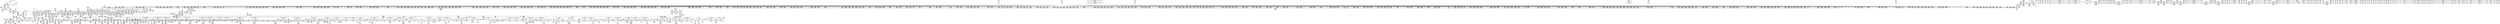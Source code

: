 digraph {
	CE0x480afe0 [shape=record,shape=Mrecord,label="{CE0x480afe0|selinux_task_wait:call|security/selinux/hooks.c,3675|*SummSource*}"]
	CE0x49150b0 [shape=record,shape=Mrecord,label="{CE0x49150b0|__preempt_count_sub:bb|*SummSink*}"]
	CE0x488af00 [shape=record,shape=Mrecord,label="{CE0x488af00|task_has_perm:tmp11|security/selinux/hooks.c,1525|*SummSink*}"]
	CE0x48712b0 [shape=record,shape=Mrecord,label="{CE0x48712b0|i32_1526|*Constant*|*SummSink*}"]
	CE0x48e78d0 [shape=record,shape=Mrecord,label="{CE0x48e78d0|rcu_read_unlock:tmp19|include/linux/rcupdate.h,933|*SummSink*}"]
	CE0x47fa4b0 [shape=record,shape=Mrecord,label="{CE0x47fa4b0|_call_void_lockdep_rcu_suspicious(i8*_getelementptr_inbounds_(_25_x_i8_,_25_x_i8_*_.str3,_i32_0,_i32_0),_i32_1525,_i8*_getelementptr_inbounds_(_41_x_i8_,_41_x_i8_*_.str44,_i32_0,_i32_0))_#10,_!dbg_!27734|security/selinux/hooks.c,1525}"]
	CE0x4881580 [shape=record,shape=Mrecord,label="{CE0x4881580|2472:_%struct.cred*,_:_CRE_6440,6448_|*MultipleSource*|Function::task_has_perm&Arg::tsk1::|Function::selinux_task_wait&Arg::p::|security/selinux/hooks.c,1525}"]
	CE0x48800c0 [shape=record,shape=Mrecord,label="{CE0x48800c0|2472:_%struct.cred*,_:_CRE_6357,6358_}"]
	CE0x48a7680 [shape=record,shape=Mrecord,label="{CE0x48a7680|task_has_perm:tmp30|security/selinux/hooks.c,1525|*SummSource*}"]
	CE0x487fe60 [shape=record,shape=Mrecord,label="{CE0x487fe60|2472:_%struct.cred*,_:_CRE_6355,6356_}"]
	CE0x484e1b0 [shape=record,shape=Mrecord,label="{CE0x484e1b0|task_has_perm:do.body21|*SummSource*}"]
	CE0x4872b40 [shape=record,shape=Mrecord,label="{CE0x4872b40|2472:_%struct.cred*,_:_CRE_3032,3036_|*MultipleSource*|Function::task_has_perm&Arg::tsk1::|Function::selinux_task_wait&Arg::p::|security/selinux/hooks.c,1525}"]
	CE0x47e57d0 [shape=record,shape=Mrecord,label="{CE0x47e57d0|task_has_perm:tmp3|*SummSink*}"]
	CE0x4813ce0 [shape=record,shape=Mrecord,label="{CE0x4813ce0|task_has_perm:tmp8|security/selinux/hooks.c,1525}"]
	CE0x489fe80 [shape=record,shape=Mrecord,label="{CE0x489fe80|i8*_getelementptr_inbounds_(_25_x_i8_,_25_x_i8_*_.str45,_i32_0,_i32_0)|*Constant*}"]
	"CONST[source:2(external),value:2(dynamic)][purpose:{object}][SrcIdx:2]"
	CE0x4811470 [shape=record,shape=Mrecord,label="{CE0x4811470|task_has_perm:tmp2|*SummSource*}"]
	CE0x4840ac0 [shape=record,shape=Mrecord,label="{CE0x4840ac0|2472:_%struct.cred*,_:_CRE_2408,2416_|*MultipleSource*|Function::task_has_perm&Arg::tsk1::|Function::selinux_task_wait&Arg::p::|security/selinux/hooks.c,1525}"]
	CE0x48b27f0 [shape=record,shape=Mrecord,label="{CE0x48b27f0|i64*_getelementptr_inbounds_(_24_x_i64_,_24_x_i64_*___llvm_gcov_ctr138,_i64_0,_i64_19)|*Constant*}"]
	CE0x4848a70 [shape=record,shape=Mrecord,label="{CE0x4848a70|2472:_%struct.cred*,_:_CRE_2888,2896_|*MultipleSource*|Function::task_has_perm&Arg::tsk1::|Function::selinux_task_wait&Arg::p::|security/selinux/hooks.c,1525}"]
	CE0x4906e80 [shape=record,shape=Mrecord,label="{CE0x4906e80|__preempt_count_add:do.body}"]
	CE0x4817bc0 [shape=record,shape=Mrecord,label="{CE0x4817bc0|rcu_read_lock:tmp1}"]
	CE0x48b21b0 [shape=record,shape=Mrecord,label="{CE0x48b21b0|task_has_perm:tmp44|security/selinux/hooks.c,1526|*SummSink*}"]
	CE0x49018f0 [shape=record,shape=Mrecord,label="{CE0x49018f0|_call_void_mcount()_#3|*SummSink*}"]
	CE0x487e310 [shape=record,shape=Mrecord,label="{CE0x487e310|2472:_%struct.cred*,_:_CRE_6332,6333_}"]
	CE0x4807850 [shape=record,shape=Mrecord,label="{CE0x4807850|selinux_task_wait:call1|security/selinux/hooks.c,3675|*SummSource*}"]
	CE0x47fcf40 [shape=record,shape=Mrecord,label="{CE0x47fcf40|2472:_%struct.cred*,_:_CRE_584,592_|*MultipleSource*|Function::task_has_perm&Arg::tsk1::|Function::selinux_task_wait&Arg::p::|security/selinux/hooks.c,1525}"]
	CE0x48cbbc0 [shape=record,shape=Mrecord,label="{CE0x48cbbc0|rcu_read_unlock:tobool1|include/linux/rcupdate.h,933}"]
	CE0x4804480 [shape=record,shape=Mrecord,label="{CE0x4804480|get_current:tmp4|./arch/x86/include/asm/current.h,14|*SummSource*}"]
	CE0x47f8500 [shape=record,shape=Mrecord,label="{CE0x47f8500|selinux_task_wait:tmp|*SummSink*}"]
	CE0x49088d0 [shape=record,shape=Mrecord,label="{CE0x49088d0|__preempt_count_add:tmp2|*SummSource*}"]
	CE0x47e8a90 [shape=record,shape=Mrecord,label="{CE0x47e8a90|2472:_%struct.cred*,_:_CRE_2256,2264_|*MultipleSource*|Function::task_has_perm&Arg::tsk1::|Function::selinux_task_wait&Arg::p::|security/selinux/hooks.c,1525}"]
	CE0x48a2730 [shape=record,shape=Mrecord,label="{CE0x48a2730|i64_2|*Constant*|*SummSource*}"]
	CE0x4892c80 [shape=record,shape=Mrecord,label="{CE0x4892c80|avc_has_perm:requested|Function::avc_has_perm&Arg::requested::|*SummSource*}"]
	CE0x487a620 [shape=record,shape=Mrecord,label="{CE0x487a620|2472:_%struct.cred*,_:_CRE_6256,6264_|*MultipleSource*|Function::task_has_perm&Arg::tsk1::|Function::selinux_task_wait&Arg::p::|security/selinux/hooks.c,1525}"]
	CE0x489cea0 [shape=record,shape=Mrecord,label="{CE0x489cea0|rcu_read_lock:call3|include/linux/rcupdate.h,882}"]
	CE0x488ee80 [shape=record,shape=Mrecord,label="{CE0x488ee80|task_has_perm:tmp55|security/selinux/hooks.c,1526}"]
	CE0x4809c00 [shape=record,shape=Mrecord,label="{CE0x4809c00|2472:_%struct.cred*,_:_CRE_88,92_|*MultipleSource*|Function::task_has_perm&Arg::tsk1::|Function::selinux_task_wait&Arg::p::|security/selinux/hooks.c,1525}"]
	CE0x4906ce0 [shape=record,shape=Mrecord,label="{CE0x4906ce0|__preempt_count_add:do.end|*SummSource*}"]
	CE0x48e3550 [shape=record,shape=Mrecord,label="{CE0x48e3550|rcu_read_unlock:if.end|*SummSink*}"]
	CE0x4884c90 [shape=record,shape=Mrecord,label="{CE0x4884c90|2472:_%struct.cred*,_:_CRE_6632,6640_|*MultipleSource*|Function::task_has_perm&Arg::tsk1::|Function::selinux_task_wait&Arg::p::|security/selinux/hooks.c,1525}"]
	CE0x47e31e0 [shape=record,shape=Mrecord,label="{CE0x47e31e0|i64*_getelementptr_inbounds_(_24_x_i64_,_24_x_i64_*___llvm_gcov_ctr138,_i64_0,_i64_12)|*Constant*|*SummSource*}"]
	CE0x4810af0 [shape=record,shape=Mrecord,label="{CE0x4810af0|task_has_perm:if.end19|*SummSink*}"]
	CE0x4843c40 [shape=record,shape=Mrecord,label="{CE0x4843c40|2472:_%struct.cred*,_:_CRE_2598,2600_|*MultipleSource*|Function::task_has_perm&Arg::tsk1::|Function::selinux_task_wait&Arg::p::|security/selinux/hooks.c,1525}"]
	CE0x488df20 [shape=record,shape=Mrecord,label="{CE0x488df20|task_has_perm:tmp54|security/selinux/hooks.c,1526|*SummSink*}"]
	CE0x486d190 [shape=record,shape=Mrecord,label="{CE0x486d190|2472:_%struct.cred*,_:_CRE_2925,2926_}"]
	CE0x4845180 [shape=record,shape=Mrecord,label="{CE0x4845180|2472:_%struct.cred*,_:_CRE_2692,2696_|*MultipleSource*|Function::task_has_perm&Arg::tsk1::|Function::selinux_task_wait&Arg::p::|security/selinux/hooks.c,1525}"]
	CE0x4816010 [shape=record,shape=Mrecord,label="{CE0x4816010|rcu_lock_acquire:tmp3}"]
	CE0x48f60a0 [shape=record,shape=Mrecord,label="{CE0x48f60a0|rcu_lock_acquire:tmp6}"]
	CE0x48f6950 [shape=record,shape=Mrecord,label="{CE0x48f6950|i8*_undef|*Constant*}"]
	CE0x48ad070 [shape=record,shape=Mrecord,label="{CE0x48ad070|0:_i8,_:_GCMR_task_has_perm.__warned48_internal_global_i8_0,_section_.data.unlikely_,_align_1:_elem_0:default:}"]
	CE0x480ff40 [shape=record,shape=Mrecord,label="{CE0x480ff40|2472:_%struct.cred*,_:_CRE_1880,1888_|*MultipleSource*|Function::task_has_perm&Arg::tsk1::|Function::selinux_task_wait&Arg::p::|security/selinux/hooks.c,1525}"]
	CE0x48dec00 [shape=record,shape=Mrecord,label="{CE0x48dec00|rcu_lock_release:tmp3|*SummSource*}"]
	CE0x48a50f0 [shape=record,shape=Mrecord,label="{CE0x48a50f0|128:_i8*,_:_CRE_64,72_|*MultipleSource*|*LoadInst*|security/selinux/hooks.c,1525|security/selinux/hooks.c,1525}"]
	CE0x4907af0 [shape=record,shape=Mrecord,label="{CE0x4907af0|__preempt_count_sub:tmp4|./arch/x86/include/asm/preempt.h,77|*SummSource*}"]
	CE0x486acb0 [shape=record,shape=Mrecord,label="{CE0x486acb0|__rcu_read_unlock:tmp4|include/linux/rcupdate.h,244|*SummSource*}"]
	CE0x4813200 [shape=record,shape=Mrecord,label="{CE0x4813200|_call_void_mcount()_#3|*SummSink*}"]
	CE0x480f150 [shape=record,shape=Mrecord,label="{CE0x480f150|2472:_%struct.cred*,_:_CRE_128,136_|*MultipleSource*|Function::task_has_perm&Arg::tsk1::|Function::selinux_task_wait&Arg::p::|security/selinux/hooks.c,1525}"]
	CE0x489a900 [shape=record,shape=Mrecord,label="{CE0x489a900|task_has_perm:tmp5|security/selinux/hooks.c,1525|*SummSink*}"]
	CE0x488da70 [shape=record,shape=Mrecord,label="{CE0x488da70|i64*_getelementptr_inbounds_(_24_x_i64_,_24_x_i64_*___llvm_gcov_ctr138,_i64_0,_i64_23)|*Constant*|*SummSource*}"]
	CE0x48ac550 [shape=record,shape=Mrecord,label="{CE0x48ac550|task_has_perm:tmp35|security/selinux/hooks.c,1526}"]
	CE0x48a8a70 [shape=record,shape=Mrecord,label="{CE0x48a8a70|rcu_read_lock:tmp15|include/linux/rcupdate.h,882}"]
	CE0x48171c0 [shape=record,shape=Mrecord,label="{CE0x48171c0|2472:_%struct.cred*,_:_CRE_496,504_|*MultipleSource*|Function::task_has_perm&Arg::tsk1::|Function::selinux_task_wait&Arg::p::|security/selinux/hooks.c,1525}"]
	CE0x4885950 [shape=record,shape=Mrecord,label="{CE0x4885950|2472:_%struct.cred*,_:_CRE_6664,6668_|*MultipleSource*|Function::task_has_perm&Arg::tsk1::|Function::selinux_task_wait&Arg::p::|security/selinux/hooks.c,1525}"]
	CE0x480cc80 [shape=record,shape=Mrecord,label="{CE0x480cc80|task_has_perm:perms|Function::task_has_perm&Arg::perms::|*SummSink*}"]
	CE0x48a6bb0 [shape=record,shape=Mrecord,label="{CE0x48a6bb0|task_has_perm:tmp29|security/selinux/hooks.c,1525}"]
	CE0x48326d0 [shape=record,shape=Mrecord,label="{CE0x48326d0|2472:_%struct.cred*,_:_CRE_1856,1864_|*MultipleSource*|Function::task_has_perm&Arg::tsk1::|Function::selinux_task_wait&Arg::p::|security/selinux/hooks.c,1525}"]
	CE0x487fd30 [shape=record,shape=Mrecord,label="{CE0x487fd30|2472:_%struct.cred*,_:_CRE_6354,6355_}"]
	CE0x4897a50 [shape=record,shape=Mrecord,label="{CE0x4897a50|i64_5|*Constant*}"]
	CE0x47f3a60 [shape=record,shape=Mrecord,label="{CE0x47f3a60|_ret_%struct.task_struct*_%tmp4,_!dbg_!27714|./arch/x86/include/asm/current.h,14|*SummSource*}"]
	"CONST[source:0(mediator),value:2(dynamic)][purpose:{object}]"
	CE0x481c050 [shape=record,shape=Mrecord,label="{CE0x481c050|__rcu_read_lock:tmp6|include/linux/rcupdate.h,240|*SummSource*}"]
	CE0x489bfc0 [shape=record,shape=Mrecord,label="{CE0x489bfc0|i64_7|*Constant*|*SummSink*}"]
	CE0x4914f60 [shape=record,shape=Mrecord,label="{CE0x4914f60|__preempt_count_sub:do.body|*SummSource*}"]
	CE0x4803e00 [shape=record,shape=Mrecord,label="{CE0x4803e00|selinux_task_wait:tmp}"]
	CE0x4841090 [shape=record,shape=Mrecord,label="{CE0x4841090|2472:_%struct.cred*,_:_CRE_2472,2480_|*MultipleSource*|Function::task_has_perm&Arg::tsk1::|Function::selinux_task_wait&Arg::p::|security/selinux/hooks.c,1525}"]
	CE0x489f3c0 [shape=record,shape=Mrecord,label="{CE0x489f3c0|_call_void_lockdep_rcu_suspicious(i8*_getelementptr_inbounds_(_25_x_i8_,_25_x_i8_*_.str45,_i32_0,_i32_0),_i32_883,_i8*_getelementptr_inbounds_(_42_x_i8_,_42_x_i8_*_.str46,_i32_0,_i32_0))_#10,_!dbg_!27728|include/linux/rcupdate.h,882|*SummSource*}"]
	CE0x4811400 [shape=record,shape=Mrecord,label="{CE0x4811400|task_has_perm:tmp2}"]
	CE0x486cf30 [shape=record,shape=Mrecord,label="{CE0x486cf30|2472:_%struct.cred*,_:_CRE_2923,2924_}"]
	CE0x480fd60 [shape=record,shape=Mrecord,label="{CE0x480fd60|2472:_%struct.cred*,_:_CRE_1872,1880_|*MultipleSource*|Function::task_has_perm&Arg::tsk1::|Function::selinux_task_wait&Arg::p::|security/selinux/hooks.c,1525}"]
	CE0x47ffc90 [shape=record,shape=Mrecord,label="{CE0x47ffc90|2472:_%struct.cred*,_:_CRE_2056,2057_|*MultipleSource*|Function::task_has_perm&Arg::tsk1::|Function::selinux_task_wait&Arg::p::|security/selinux/hooks.c,1525}"]
	CE0x48ad690 [shape=record,shape=Mrecord,label="{CE0x48ad690|i64_16|*Constant*}"]
	CE0x47ea940 [shape=record,shape=Mrecord,label="{CE0x47ea940|2472:_%struct.cred*,_:_CRE_2032,2036_|*MultipleSource*|Function::task_has_perm&Arg::tsk1::|Function::selinux_task_wait&Arg::p::|security/selinux/hooks.c,1525}"]
	CE0x4919da0 [shape=record,shape=Mrecord,label="{CE0x4919da0|__rcu_read_unlock:tmp6|include/linux/rcupdate.h,245|*SummSink*}"]
	CE0x48fff30 [shape=record,shape=Mrecord,label="{CE0x48fff30|rcu_lock_release:bb|*SummSink*}"]
	CE0x48dfaa0 [shape=record,shape=Mrecord,label="{CE0x48dfaa0|rcu_read_unlock:tmp11|include/linux/rcupdate.h,933|*SummSink*}"]
	CE0x482ef30 [shape=record,shape=Mrecord,label="{CE0x482ef30|2472:_%struct.cred*,_:_CRE_600,608_|*MultipleSource*|Function::task_has_perm&Arg::tsk1::|Function::selinux_task_wait&Arg::p::|security/selinux/hooks.c,1525}"]
	CE0x47f15f0 [shape=record,shape=Mrecord,label="{CE0x47f15f0|_call_void_lock_release(%struct.lockdep_map*_%map,_i32_1,_i64_ptrtoint_(i8*_blockaddress(_rcu_lock_release,_%__here)_to_i64))_#10,_!dbg_!27716|include/linux/rcupdate.h,423|*SummSource*}"]
	CE0x48ffc20 [shape=record,shape=Mrecord,label="{CE0x48ffc20|void_(i32*,_i32,_i32*)*_asm_addl_$1,_%gs:$0_,_*m,ri,*m,_dirflag_,_fpsr_,_flags_|*SummSink*}"]
	CE0x491a050 [shape=record,shape=Mrecord,label="{CE0x491a050|__rcu_read_unlock:tmp7|include/linux/rcupdate.h,245}"]
	CE0x48ed760 [shape=record,shape=Mrecord,label="{CE0x48ed760|_call_void___rcu_read_unlock()_#10,_!dbg_!27734|include/linux/rcupdate.h,937|*SummSource*}"]
	CE0x48c6ba0 [shape=record,shape=Mrecord,label="{CE0x48c6ba0|__preempt_count_sub:bb|*SummSource*}"]
	CE0x4871960 [shape=record,shape=Mrecord,label="{CE0x4871960|2472:_%struct.cred*,_:_CRE_2972,2973_}"]
	CE0x48b1e40 [shape=record,shape=Mrecord,label="{CE0x48b1e40|task_has_perm:tmp44|security/selinux/hooks.c,1526}"]
	CE0x4845810 [shape=record,shape=Mrecord,label="{CE0x4845810|2472:_%struct.cred*,_:_CRE_2712,2720_|*MultipleSource*|Function::task_has_perm&Arg::tsk1::|Function::selinux_task_wait&Arg::p::|security/selinux/hooks.c,1525}"]
	CE0x4898940 [shape=record,shape=Mrecord,label="{CE0x4898940|rcu_read_unlock:tmp13|include/linux/rcupdate.h,933|*SummSource*}"]
	CE0x48f9940 [shape=record,shape=Mrecord,label="{CE0x48f9940|_call_void_mcount()_#3}"]
	CE0x48e23e0 [shape=record,shape=Mrecord,label="{CE0x48e23e0|rcu_read_unlock:if.then|*SummSink*}"]
	CE0x48d8f80 [shape=record,shape=Mrecord,label="{CE0x48d8f80|rcu_read_lock:tmp21|include/linux/rcupdate.h,884|*SummSink*}"]
	CE0x487dac0 [shape=record,shape=Mrecord,label="{CE0x487dac0|2472:_%struct.cred*,_:_CRE_6325,6326_}"]
	CE0x48a7860 [shape=record,shape=Mrecord,label="{CE0x48a7860|task_has_perm:tmp30|security/selinux/hooks.c,1525|*SummSink*}"]
	CE0x4869e20 [shape=record,shape=Mrecord,label="{CE0x4869e20|rcu_lock_acquire:bb|*SummSink*}"]
	CE0x480a1a0 [shape=record,shape=Mrecord,label="{CE0x480a1a0|_call_void_mcount()_#3|*SummSource*}"]
	CE0x4819500 [shape=record,shape=Mrecord,label="{CE0x4819500|2472:_%struct.cred*,_:_CRE_692,693_}"]
	CE0x48ec7a0 [shape=record,shape=Mrecord,label="{CE0x48ec7a0|GLOBAL:rcu_lock_release|*Constant*|*SummSink*}"]
	CE0x48d7180 [shape=record,shape=Mrecord,label="{CE0x48d7180|i32_883|*Constant*|*SummSink*}"]
	CE0x48e3930 [shape=record,shape=Mrecord,label="{CE0x48e3930|COLLAPSED:_GCMRE___llvm_gcov_ctr130_internal_global_4_x_i64_zeroinitializer:_elem_0:default:}"]
	CE0x48c5670 [shape=record,shape=Mrecord,label="{CE0x48c5670|i64*_getelementptr_inbounds_(_4_x_i64_,_4_x_i64_*___llvm_gcov_ctr135,_i64_0,_i64_1)|*Constant*}"]
	CE0x47f3460 [shape=record,shape=Mrecord,label="{CE0x47f3460|2472:_%struct.cred*,_:_CRE_2963,2964_}"]
	CE0x482fce0 [shape=record,shape=Mrecord,label="{CE0x482fce0|task_has_perm:if.end19}"]
	CE0x48e95c0 [shape=record,shape=Mrecord,label="{CE0x48e95c0|rcu_read_unlock:tmp18|include/linux/rcupdate.h,933|*SummSink*}"]
	CE0x48ed440 [shape=record,shape=Mrecord,label="{CE0x48ed440|_ret_void,_!dbg_!27717|include/linux/rcupdate.h,424|*SummSource*}"]
	CE0x488a6f0 [shape=record,shape=Mrecord,label="{CE0x488a6f0|i64_5|*Constant*|*SummSink*}"]
	CE0x484b2d0 [shape=record,shape=Mrecord,label="{CE0x484b2d0|task_has_perm:land.lhs.true13|*SummSource*}"]
	CE0x4892860 [shape=record,shape=Mrecord,label="{CE0x4892860|avc_has_perm:tclass|Function::avc_has_perm&Arg::tclass::|*SummSource*}"]
	CE0x4812f70 [shape=record,shape=Mrecord,label="{CE0x4812f70|task_has_perm:bb|*SummSource*}"]
	CE0x47e9ac0 [shape=record,shape=Mrecord,label="{CE0x47e9ac0|rcu_read_lock:land.lhs.true}"]
	CE0x47f9130 [shape=record,shape=Mrecord,label="{CE0x47f9130|task_has_perm:entry|*SummSource*}"]
	CE0x48075f0 [shape=record,shape=Mrecord,label="{CE0x48075f0|__rcu_read_lock:tmp4|include/linux/rcupdate.h,239|*SummSink*}"]
	CE0x47e40a0 [shape=record,shape=Mrecord,label="{CE0x47e40a0|128:_i8*,_:_CRE_0,4_|*MultipleSource*|*LoadInst*|security/selinux/hooks.c,1525|security/selinux/hooks.c,1525}"]
	CE0x5a0b350 [shape=record,shape=Mrecord,label="{CE0x5a0b350|selinux_task_wait:call|security/selinux/hooks.c,3675|*SummSink*}"]
	CE0x4951c30 [shape=record,shape=Mrecord,label="{CE0x4951c30|COLLAPSED:_GCMRE___llvm_gcov_ctr135_internal_global_4_x_i64_zeroinitializer:_elem_0:default:}"]
	CE0x48eea90 [shape=record,shape=Mrecord,label="{CE0x48eea90|__rcu_read_lock:bb}"]
	CE0x47f0210 [shape=record,shape=Mrecord,label="{CE0x47f0210|2472:_%struct.cred*,_:_CRE_248,256_|*MultipleSource*|Function::task_has_perm&Arg::tsk1::|Function::selinux_task_wait&Arg::p::|security/selinux/hooks.c,1525}"]
	CE0x4850ea0 [shape=record,shape=Mrecord,label="{CE0x4850ea0|rcu_lock_release:tmp2}"]
	CE0x4911ee0 [shape=record,shape=Mrecord,label="{CE0x4911ee0|i64*_getelementptr_inbounds_(_4_x_i64_,_4_x_i64_*___llvm_gcov_ctr135,_i64_0,_i64_3)|*Constant*}"]
	CE0x4889890 [shape=record,shape=Mrecord,label="{CE0x4889890|task_has_perm:tobool1|security/selinux/hooks.c,1525}"]
	CE0x48a1dc0 [shape=record,shape=Mrecord,label="{CE0x48a1dc0|task_has_perm:tmp22|security/selinux/hooks.c,1525}"]
	CE0x47ee330 [shape=record,shape=Mrecord,label="{CE0x47ee330|task_has_perm:tmp1|*SummSource*}"]
	CE0x4940150 [shape=record,shape=Mrecord,label="{CE0x4940150|i64*_getelementptr_inbounds_(_4_x_i64_,_4_x_i64_*___llvm_gcov_ctr129,_i64_0,_i64_0)|*Constant*|*SummSink*}"]
	CE0x47e3970 [shape=record,shape=Mrecord,label="{CE0x47e3970|task_has_perm:security|security/selinux/hooks.c,1525|*SummSink*}"]
	CE0x48d9310 [shape=record,shape=Mrecord,label="{CE0x48d9310|rcu_read_lock:tmp22|include/linux/rcupdate.h,884|*SummSource*}"]
	CE0x4875560 [shape=record,shape=Mrecord,label="{CE0x4875560|2472:_%struct.cred*,_:_CRE_3160,3164_|*MultipleSource*|Function::task_has_perm&Arg::tsk1::|Function::selinux_task_wait&Arg::p::|security/selinux/hooks.c,1525}"]
	CE0x486e5c0 [shape=record,shape=Mrecord,label="{CE0x486e5c0|2472:_%struct.cred*,_:_CRE_2942,2943_}"]
	CE0x4870600 [shape=record,shape=Mrecord,label="{CE0x4870600|_call_void_lockdep_rcu_suspicious(i8*_getelementptr_inbounds_(_25_x_i8_,_25_x_i8_*_.str3,_i32_0,_i32_0),_i32_1526,_i8*_getelementptr_inbounds_(_41_x_i8_,_41_x_i8_*_.str44,_i32_0,_i32_0))_#10,_!dbg_!27771|security/selinux/hooks.c,1526|*SummSink*}"]
	CE0x483afd0 [shape=record,shape=Mrecord,label="{CE0x483afd0|task_has_perm:tmp19|security/selinux/hooks.c,1525|*SummSource*}"]
	CE0x48dd1f0 [shape=record,shape=Mrecord,label="{CE0x48dd1f0|i64*_getelementptr_inbounds_(_4_x_i64_,_4_x_i64_*___llvm_gcov_ctr130,_i64_0,_i64_1)|*Constant*|*SummSink*}"]
	CE0x4808690 [shape=record,shape=Mrecord,label="{CE0x4808690|2472:_%struct.cred*,_:_CRE_664,672_|*MultipleSource*|Function::task_has_perm&Arg::tsk1::|Function::selinux_task_wait&Arg::p::|security/selinux/hooks.c,1525}"]
	CE0x481b690 [shape=record,shape=Mrecord,label="{CE0x481b690|GLOBAL:__rcu_read_lock|*Constant*|*SummSink*}"]
	CE0x4899520 [shape=record,shape=Mrecord,label="{CE0x4899520|GLOBAL:lockdep_rcu_suspicious|*Constant*|*SummSource*}"]
	CE0x4871cf0 [shape=record,shape=Mrecord,label="{CE0x4871cf0|2472:_%struct.cred*,_:_CRE_2975,2976_}"]
	CE0x4944380 [shape=record,shape=Mrecord,label="{CE0x4944380|__preempt_count_sub:tmp7|./arch/x86/include/asm/preempt.h,78|*SummSink*}"]
	CE0x4849ca0 [shape=record,shape=Mrecord,label="{CE0x4849ca0|2472:_%struct.cred*,_:_CRE_2913,2914_}"]
	CE0x488a3f0 [shape=record,shape=Mrecord,label="{CE0x488a3f0|task_has_perm:tmp11|security/selinux/hooks.c,1525}"]
	CE0x48531e0 [shape=record,shape=Mrecord,label="{CE0x48531e0|2472:_%struct.cred*,_:_CRE_2360,2368_|*MultipleSource*|Function::task_has_perm&Arg::tsk1::|Function::selinux_task_wait&Arg::p::|security/selinux/hooks.c,1525}"]
	CE0x47f0f20 [shape=record,shape=Mrecord,label="{CE0x47f0f20|rcu_lock_release:tmp5|include/linux/rcupdate.h,423}"]
	CE0x47e84f0 [shape=record,shape=Mrecord,label="{CE0x47e84f0|2472:_%struct.cred*,_:_CRE_2168,2240_|*MultipleSource*|Function::task_has_perm&Arg::tsk1::|Function::selinux_task_wait&Arg::p::|security/selinux/hooks.c,1525}"]
	CE0x4850f80 [shape=record,shape=Mrecord,label="{CE0x4850f80|rcu_lock_release:tmp2|*SummSink*}"]
	CE0x4842f60 [shape=record,shape=Mrecord,label="{CE0x4842f60|2472:_%struct.cred*,_:_CRE_2568,2576_|*MultipleSource*|Function::task_has_perm&Arg::tsk1::|Function::selinux_task_wait&Arg::p::|security/selinux/hooks.c,1525}"]
	CE0x481e6f0 [shape=record,shape=Mrecord,label="{CE0x481e6f0|rcu_lock_acquire:map|Function::rcu_lock_acquire&Arg::map::}"]
	CE0x48a5f70 [shape=record,shape=Mrecord,label="{CE0x48a5f70|128:_i8*,_:_CRE_128,136_|*MultipleSource*|*LoadInst*|security/selinux/hooks.c,1525|security/selinux/hooks.c,1525}"]
	CE0x48e0790 [shape=record,shape=Mrecord,label="{CE0x48e0790|rcu_read_unlock:tmp12|include/linux/rcupdate.h,933|*SummSink*}"]
	CE0x48704d0 [shape=record,shape=Mrecord,label="{CE0x48704d0|_call_void_lockdep_rcu_suspicious(i8*_getelementptr_inbounds_(_25_x_i8_,_25_x_i8_*_.str3,_i32_0,_i32_0),_i32_1526,_i8*_getelementptr_inbounds_(_41_x_i8_,_41_x_i8_*_.str44,_i32_0,_i32_0))_#10,_!dbg_!27771|security/selinux/hooks.c,1526|*SummSource*}"]
	CE0x482d0c0 [shape=record,shape=Mrecord,label="{CE0x482d0c0|rcu_lock_acquire:tmp2}"]
	CE0x4841d80 [shape=record,shape=Mrecord,label="{CE0x4841d80|2472:_%struct.cred*,_:_CRE_2521,2522_}"]
	CE0x47f2c10 [shape=record,shape=Mrecord,label="{CE0x47f2c10|2472:_%struct.cred*,_:_CRE_2956,2957_}"]
	CE0x48162f0 [shape=record,shape=Mrecord,label="{CE0x48162f0|2472:_%struct.cred*,_:_CRE_256,264_|*MultipleSource*|Function::task_has_perm&Arg::tsk1::|Function::selinux_task_wait&Arg::p::|security/selinux/hooks.c,1525}"]
	CE0x47f6c30 [shape=record,shape=Mrecord,label="{CE0x47f6c30|get_current:tmp1|*SummSink*}"]
	CE0x484f670 [shape=record,shape=Mrecord,label="{CE0x484f670|GLOBAL:rcu_lock_acquire|*Constant*|*SummSink*}"]
	CE0x48ae530 [shape=record,shape=Mrecord,label="{CE0x48ae530|i64_15|*Constant*|*SummSink*}"]
	CE0x4813480 [shape=record,shape=Mrecord,label="{CE0x4813480|2472:_%struct.cred*,_:_CRE_112,116_|*MultipleSource*|Function::task_has_perm&Arg::tsk1::|Function::selinux_task_wait&Arg::p::|security/selinux/hooks.c,1525}"]
	CE0x480ef20 [shape=record,shape=Mrecord,label="{CE0x480ef20|get_current:tmp3|*SummSource*}"]
	CE0x49130c0 [shape=record,shape=Mrecord,label="{CE0x49130c0|i64_1|*Constant*}"]
	CE0x48edff0 [shape=record,shape=Mrecord,label="{CE0x48edff0|__rcu_read_unlock:entry|*SummSink*}"]
	CE0x48a5bd0 [shape=record,shape=Mrecord,label="{CE0x48a5bd0|128:_i8*,_:_CRE_112,120_|*MultipleSource*|*LoadInst*|security/selinux/hooks.c,1525|security/selinux/hooks.c,1525}"]
	CE0x486d2c0 [shape=record,shape=Mrecord,label="{CE0x486d2c0|2472:_%struct.cred*,_:_CRE_2926,2927_}"]
	CE0x489ea50 [shape=record,shape=Mrecord,label="{CE0x489ea50|rcu_read_lock:tmp18|include/linux/rcupdate.h,882}"]
	CE0x481f170 [shape=record,shape=Mrecord,label="{CE0x481f170|2472:_%struct.cred*,_:_CRE_472,480_|*MultipleSource*|Function::task_has_perm&Arg::tsk1::|Function::selinux_task_wait&Arg::p::|security/selinux/hooks.c,1525}"]
	CE0x47e9be0 [shape=record,shape=Mrecord,label="{CE0x47e9be0|rcu_read_lock:land.lhs.true|*SummSource*}"]
	CE0x4885d60 [shape=record,shape=Mrecord,label="{CE0x4885d60|2472:_%struct.cred*,_:_CRE_6680,6684_|*MultipleSource*|Function::task_has_perm&Arg::tsk1::|Function::selinux_task_wait&Arg::p::|security/selinux/hooks.c,1525}"]
	CE0x4894050 [shape=record,shape=Mrecord,label="{CE0x4894050|rcu_read_unlock:entry|*SummSink*}"]
	CE0x48927f0 [shape=record,shape=Mrecord,label="{CE0x48927f0|%struct.common_audit_data*_null|*Constant*}"]
	CE0x486c390 [shape=record,shape=Mrecord,label="{CE0x486c390|_call_void___rcu_read_lock()_#10,_!dbg_!27710|include/linux/rcupdate.h,879|*SummSink*}"]
	CE0x48b7470 [shape=record,shape=Mrecord,label="{CE0x48b7470|task_has_perm:tmp48|security/selinux/hooks.c,1526|*SummSource*}"]
	CE0x4890fa0 [shape=record,shape=Mrecord,label="{CE0x4890fa0|task_has_perm:tmp57|security/selinux/hooks.c,1526|*SummSource*}"]
	CE0x48ddf80 [shape=record,shape=Mrecord,label="{CE0x48ddf80|rcu_read_unlock:land.lhs.true|*SummSource*}"]
	CE0x486a250 [shape=record,shape=Mrecord,label="{CE0x486a250|rcu_read_unlock:tmp5|include/linux/rcupdate.h,933|*SummSource*}"]
	CE0x48fb280 [shape=record,shape=Mrecord,label="{CE0x48fb280|rcu_lock_acquire:tmp5|include/linux/rcupdate.h,418}"]
	CE0x48dea50 [shape=record,shape=Mrecord,label="{CE0x48dea50|rcu_lock_release:tmp3}"]
	CE0x4819f20 [shape=record,shape=Mrecord,label="{CE0x4819f20|rcu_read_unlock:call|include/linux/rcupdate.h,933|*SummSource*}"]
	CE0x48a66b0 [shape=record,shape=Mrecord,label="{CE0x48a66b0|128:_i8*,_:_CRE_160,168_|*MultipleSource*|*LoadInst*|security/selinux/hooks.c,1525|security/selinux/hooks.c,1525}"]
	CE0x48c3e70 [shape=record,shape=Mrecord,label="{CE0x48c3e70|_call_void_asm_addl_$1,_%gs:$0_,_*m,ri,*m,_dirflag_,_fpsr_,_flags_(i32*___preempt_count,_i32_%sub,_i32*___preempt_count)_#3,_!dbg_!27717,_!srcloc_!27718|./arch/x86/include/asm/preempt.h,77}"]
	CE0x488d650 [shape=record,shape=Mrecord,label="{CE0x488d650|i64*_getelementptr_inbounds_(_24_x_i64_,_24_x_i64_*___llvm_gcov_ctr138,_i64_0,_i64_23)|*Constant*}"]
	CE0x480c0d0 [shape=record,shape=Mrecord,label="{CE0x480c0d0|2472:_%struct.cred*,_:_CRE_2144,2152_|*MultipleSource*|Function::task_has_perm&Arg::tsk1::|Function::selinux_task_wait&Arg::p::|security/selinux/hooks.c,1525}"]
	CE0x4914a50 [shape=record,shape=Mrecord,label="{CE0x4914a50|i64*_getelementptr_inbounds_(_4_x_i64_,_4_x_i64_*___llvm_gcov_ctr133,_i64_0,_i64_0)|*Constant*|*SummSource*}"]
	CE0x4800de0 [shape=record,shape=Mrecord,label="{CE0x4800de0|2472:_%struct.cred*,_:_CRE_1944,1952_|*MultipleSource*|Function::task_has_perm&Arg::tsk1::|Function::selinux_task_wait&Arg::p::|security/selinux/hooks.c,1525}"]
	CE0x48b10c0 [shape=record,shape=Mrecord,label="{CE0x48b10c0|task_has_perm:tmp41|security/selinux/hooks.c,1526|*SummSource*}"]
	CE0x4882840 [shape=record,shape=Mrecord,label="{CE0x4882840|2472:_%struct.cred*,_:_CRE_6488,6492_|*MultipleSource*|Function::task_has_perm&Arg::tsk1::|Function::selinux_task_wait&Arg::p::|security/selinux/hooks.c,1525}"]
	CE0x47ea760 [shape=record,shape=Mrecord,label="{CE0x47ea760|2472:_%struct.cred*,_:_CRE_2020,2032_|*MultipleSource*|Function::task_has_perm&Arg::tsk1::|Function::selinux_task_wait&Arg::p::|security/selinux/hooks.c,1525}"]
	CE0x483ea20 [shape=record,shape=Mrecord,label="{CE0x483ea20|task_has_perm:tmp23|security/selinux/hooks.c,1525|*SummSource*}"]
	CE0x4906d50 [shape=record,shape=Mrecord,label="{CE0x4906d50|__preempt_count_add:do.end|*SummSink*}"]
	CE0x48fcda0 [shape=record,shape=Mrecord,label="{CE0x48fcda0|COLLAPSED:_GCMRE___llvm_gcov_ctr129_internal_global_4_x_i64_zeroinitializer:_elem_0:default:}"]
	CE0x48ca200 [shape=record,shape=Mrecord,label="{CE0x48ca200|rcu_read_lock:land.lhs.true2|*SummSource*}"]
	CE0x486aa00 [shape=record,shape=Mrecord,label="{CE0x486aa00|rcu_read_lock:call|include/linux/rcupdate.h,882|*SummSource*}"]
	CE0x4888580 [shape=record,shape=Mrecord,label="{CE0x4888580|2472:_%struct.cred*,_:_CRE_10632,10640_|*MultipleSource*|Function::task_has_perm&Arg::tsk1::|Function::selinux_task_wait&Arg::p::|security/selinux/hooks.c,1525}"]
	CE0x47f2d40 [shape=record,shape=Mrecord,label="{CE0x47f2d40|2472:_%struct.cred*,_:_CRE_2957,2958_}"]
	CE0x4882ea0 [shape=record,shape=Mrecord,label="{CE0x4882ea0|2472:_%struct.cred*,_:_CRE_6512,6520_|*MultipleSource*|Function::task_has_perm&Arg::tsk1::|Function::selinux_task_wait&Arg::p::|security/selinux/hooks.c,1525}"]
	CE0x48930a0 [shape=record,shape=Mrecord,label="{CE0x48930a0|%struct.common_audit_data*_null|*Constant*|*SummSink*}"]
	CE0x486a8c0 [shape=record,shape=Mrecord,label="{CE0x486a8c0|_ret_void,_!dbg_!27717|include/linux/rcupdate.h,419|*SummSink*}"]
	CE0x48731a0 [shape=record,shape=Mrecord,label="{CE0x48731a0|2472:_%struct.cred*,_:_CRE_3056,3064_|*MultipleSource*|Function::task_has_perm&Arg::tsk1::|Function::selinux_task_wait&Arg::p::|security/selinux/hooks.c,1525}"]
	CE0x4880ae0 [shape=record,shape=Mrecord,label="{CE0x4880ae0|2472:_%struct.cred*,_:_CRE_6392,6400_|*MultipleSource*|Function::task_has_perm&Arg::tsk1::|Function::selinux_task_wait&Arg::p::|security/selinux/hooks.c,1525}"]
	CE0x487d600 [shape=record,shape=Mrecord,label="{CE0x487d600|2472:_%struct.cred*,_:_CRE_6321,6322_}"]
	CE0x487f870 [shape=record,shape=Mrecord,label="{CE0x487f870|2472:_%struct.cred*,_:_CRE_6350,6351_}"]
	CE0x48ab080 [shape=record,shape=Mrecord,label="{CE0x48ab080|i64_13|*Constant*|*SummSource*}"]
	CE0x47e5580 [shape=record,shape=Mrecord,label="{CE0x47e5580|task_has_perm:tmp3}"]
	CE0x48ddd00 [shape=record,shape=Mrecord,label="{CE0x48ddd00|rcu_read_unlock:bb|*SummSink*}"]
	CE0x48321e0 [shape=record,shape=Mrecord,label="{CE0x48321e0|rcu_read_unlock:tmp3|*SummSink*}"]
	CE0x4893e50 [shape=record,shape=Mrecord,label="{CE0x4893e50|GLOBAL:rcu_read_unlock|*Constant*|*SummSource*}"]
	CE0x48fc730 [shape=record,shape=Mrecord,label="{CE0x48fc730|i64*_getelementptr_inbounds_(_4_x_i64_,_4_x_i64_*___llvm_gcov_ctr133,_i64_0,_i64_3)|*Constant*|*SummSource*}"]
	CE0x480dd90 [shape=record,shape=Mrecord,label="{CE0x480dd90|selinux_task_wait:tmp1|*SummSink*}"]
	CE0x487cee0 [shape=record,shape=Mrecord,label="{CE0x487cee0|2472:_%struct.cred*,_:_CRE_6315,6316_}"]
	CE0x487f740 [shape=record,shape=Mrecord,label="{CE0x487f740|2472:_%struct.cred*,_:_CRE_6349,6350_}"]
	CE0x48cad60 [shape=record,shape=Mrecord,label="{CE0x48cad60|rcu_read_lock:tmp5|include/linux/rcupdate.h,882|*SummSink*}"]
	CE0x484cd30 [shape=record,shape=Mrecord,label="{CE0x484cd30|_ret_void,_!dbg_!27719|./arch/x86/include/asm/preempt.h,73}"]
	CE0x486d650 [shape=record,shape=Mrecord,label="{CE0x486d650|2472:_%struct.cred*,_:_CRE_2929,2930_}"]
	CE0x48032f0 [shape=record,shape=Mrecord,label="{CE0x48032f0|task_has_perm:land.lhs.true}"]
	CE0x4812d30 [shape=record,shape=Mrecord,label="{CE0x4812d30|task_has_perm:do.end22|*SummSink*}"]
	CE0x65aba90 [shape=record,shape=Mrecord,label="{CE0x65aba90|get_current:entry}"]
	CE0x488c140 [shape=record,shape=Mrecord,label="{CE0x488c140|task_has_perm:tobool4|security/selinux/hooks.c,1525}"]
	CE0x488db90 [shape=record,shape=Mrecord,label="{CE0x488db90|task_has_perm:tmp53|security/selinux/hooks.c,1526|*SummSink*}"]
	CE0x48b72a0 [shape=record,shape=Mrecord,label="{CE0x48b72a0|i64*_getelementptr_inbounds_(_24_x_i64_,_24_x_i64_*___llvm_gcov_ctr138,_i64_0,_i64_20)|*Constant*|*SummSink*}"]
	CE0x4875120 [shape=record,shape=Mrecord,label="{CE0x4875120|2472:_%struct.cred*,_:_CRE_3148,3152_|*MultipleSource*|Function::task_has_perm&Arg::tsk1::|Function::selinux_task_wait&Arg::p::|security/selinux/hooks.c,1525}"]
	CE0x483f530 [shape=record,shape=Mrecord,label="{CE0x483f530|i64*_getelementptr_inbounds_(_24_x_i64_,_24_x_i64_*___llvm_gcov_ctr138,_i64_0,_i64_11)|*Constant*}"]
	CE0x47f3590 [shape=record,shape=Mrecord,label="{CE0x47f3590|2472:_%struct.cred*,_:_CRE_2964,2965_}"]
	CE0x48df540 [shape=record,shape=Mrecord,label="{CE0x48df540|_call_void_asm_sideeffect_,_memory_,_dirflag_,_fpsr_,_flags_()_#3,_!dbg_!27711,_!srcloc_!27714|include/linux/rcupdate.h,244|*SummSource*}"]
	CE0x48699a0 [shape=record,shape=Mrecord,label="{CE0x48699a0|i64*_getelementptr_inbounds_(_11_x_i64_,_11_x_i64_*___llvm_gcov_ctr132,_i64_0,_i64_0)|*Constant*|*SummSink*}"]
	CE0x48b1890 [shape=record,shape=Mrecord,label="{CE0x48b1890|task_has_perm:tmp43|security/selinux/hooks.c,1526}"]
	CE0x48d8c10 [shape=record,shape=Mrecord,label="{CE0x48d8c10|rcu_read_lock:tmp21|include/linux/rcupdate.h,884|*SummSource*}"]
	CE0x4817940 [shape=record,shape=Mrecord,label="{CE0x4817940|2472:_%struct.cred*,_:_CRE_528,536_|*MultipleSource*|Function::task_has_perm&Arg::tsk1::|Function::selinux_task_wait&Arg::p::|security/selinux/hooks.c,1525}"]
	CE0x4906ff0 [shape=record,shape=Mrecord,label="{CE0x4906ff0|__preempt_count_add:do.body|*SummSource*}"]
	CE0x48edc00 [shape=record,shape=Mrecord,label="{CE0x48edc00|GLOBAL:__rcu_read_unlock|*Constant*|*SummSink*}"]
	CE0x4847c30 [shape=record,shape=Mrecord,label="{CE0x4847c30|2472:_%struct.cred*,_:_CRE_2840,2848_|*MultipleSource*|Function::task_has_perm&Arg::tsk1::|Function::selinux_task_wait&Arg::p::|security/selinux/hooks.c,1525}"]
	CE0x48ede20 [shape=record,shape=Mrecord,label="{CE0x48ede20|__rcu_read_unlock:entry}"]
	CE0x6373ba0 [shape=record,shape=Mrecord,label="{CE0x6373ba0|get_current:entry|*SummSink*}"]
	CE0x4877790 [shape=record,shape=Mrecord,label="{CE0x4877790|2472:_%struct.cred*,_:_CRE_5960,5968_|*MultipleSource*|Function::task_has_perm&Arg::tsk1::|Function::selinux_task_wait&Arg::p::|security/selinux/hooks.c,1525}"]
	CE0x4838cb0 [shape=record,shape=Mrecord,label="{CE0x4838cb0|_call_void_mcount()_#3|*SummSource*}"]
	CE0x48a5660 [shape=record,shape=Mrecord,label="{CE0x48a5660|128:_i8*,_:_CRE_88,89_|*MultipleSource*|*LoadInst*|security/selinux/hooks.c,1525|security/selinux/hooks.c,1525}"]
	CE0x48e61d0 [shape=record,shape=Mrecord,label="{CE0x48e61d0|rcu_read_unlock:tmp16|include/linux/rcupdate.h,933|*SummSource*}"]
	CE0x488b4b0 [shape=record,shape=Mrecord,label="{CE0x488b4b0|task_has_perm:tmp12|security/selinux/hooks.c,1525|*SummSink*}"]
	CE0x480c2b0 [shape=record,shape=Mrecord,label="{CE0x480c2b0|2472:_%struct.cred*,_:_CRE_2152,2160_|*MultipleSource*|Function::task_has_perm&Arg::tsk1::|Function::selinux_task_wait&Arg::p::|security/selinux/hooks.c,1525}"]
	CE0x48808c0 [shape=record,shape=Mrecord,label="{CE0x48808c0|2472:_%struct.cred*,_:_CRE_6384,6392_|*MultipleSource*|Function::task_has_perm&Arg::tsk1::|Function::selinux_task_wait&Arg::p::|security/selinux/hooks.c,1525}"]
	CE0x489e7c0 [shape=record,shape=Mrecord,label="{CE0x489e7c0|rcu_read_lock:tmp17|include/linux/rcupdate.h,882|*SummSink*}"]
	CE0x489e1f0 [shape=record,shape=Mrecord,label="{CE0x489e1f0|rcu_read_lock:tmp14|include/linux/rcupdate.h,882|*SummSink*}"]
	CE0x48f6640 [shape=record,shape=Mrecord,label="{CE0x48f6640|rcu_lock_acquire:tmp7}"]
	CE0x48ae270 [shape=record,shape=Mrecord,label="{CE0x48ae270|i64_15|*Constant*}"]
	CE0x4832530 [shape=record,shape=Mrecord,label="{CE0x4832530|2472:_%struct.cred*,_:_CRE_16,20_|*MultipleSource*|Function::task_has_perm&Arg::tsk1::|Function::selinux_task_wait&Arg::p::|security/selinux/hooks.c,1525}"]
	CE0x47f7eb0 [shape=record,shape=Mrecord,label="{CE0x47f7eb0|get_current:tmp4|./arch/x86/include/asm/current.h,14|*SummSink*}"]
	CE0x4887400 [shape=record,shape=Mrecord,label="{CE0x4887400|2472:_%struct.cred*,_:_CRE_10584,10592_|*MultipleSource*|Function::task_has_perm&Arg::tsk1::|Function::selinux_task_wait&Arg::p::|security/selinux/hooks.c,1525}"]
	CE0x4800a20 [shape=record,shape=Mrecord,label="{CE0x4800a20|2472:_%struct.cred*,_:_CRE_1928,1936_|*MultipleSource*|Function::task_has_perm&Arg::tsk1::|Function::selinux_task_wait&Arg::p::|security/selinux/hooks.c,1525}"]
	CE0x48e0c70 [shape=record,shape=Mrecord,label="{CE0x48e0c70|rcu_read_unlock:call3|include/linux/rcupdate.h,933|*SummSource*}"]
	CE0x4913870 [shape=record,shape=Mrecord,label="{CE0x4913870|COLLAPSED:_GCMRE___llvm_gcov_ctr134_internal_global_4_x_i64_zeroinitializer:_elem_0:default:}"]
	CE0x489c0f0 [shape=record,shape=Mrecord,label="{CE0x489c0f0|task_has_perm:tmp14|security/selinux/hooks.c,1525}"]
	CE0x47fbe80 [shape=record,shape=Mrecord,label="{CE0x47fbe80|i64*_getelementptr_inbounds_(_11_x_i64_,_11_x_i64_*___llvm_gcov_ctr132,_i64_0,_i64_1)|*Constant*|*SummSource*}"]
	CE0x47edc90 [shape=record,shape=Mrecord,label="{CE0x47edc90|selinux_task_wait:entry|*SummSink*}"]
	CE0x48f4dd0 [shape=record,shape=Mrecord,label="{CE0x48f4dd0|__preempt_count_sub:tmp6|./arch/x86/include/asm/preempt.h,78|*SummSource*}"]
	CE0x486d3f0 [shape=record,shape=Mrecord,label="{CE0x486d3f0|2472:_%struct.cred*,_:_CRE_2927,2928_}"]
	CE0x483ebc0 [shape=record,shape=Mrecord,label="{CE0x483ebc0|task_has_perm:tmp23|security/selinux/hooks.c,1525|*SummSink*}"]
	CE0x48aac10 [shape=record,shape=Mrecord,label="{CE0x48aac10|task_has_perm:tobool12|security/selinux/hooks.c,1526}"]
	CE0x49066d0 [shape=record,shape=Mrecord,label="{CE0x49066d0|i64_1|*Constant*}"]
	CE0x480fbb0 [shape=record,shape=Mrecord,label="{CE0x480fbb0|2472:_%struct.cred*,_:_CRE_1864,1872_|*MultipleSource*|Function::task_has_perm&Arg::tsk1::|Function::selinux_task_wait&Arg::p::|security/selinux/hooks.c,1525}"]
	CE0x48d8010 [shape=record,shape=Mrecord,label="{CE0x48d8010|rcu_read_lock:tmp19|include/linux/rcupdate.h,882|*SummSource*}"]
	CE0x48977a0 [shape=record,shape=Mrecord,label="{CE0x48977a0|i64_4|*Constant*}"]
	CE0x4833050 [shape=record,shape=Mrecord,label="{CE0x4833050|2472:_%struct.cred*,_:_CRE_32,40_|*MultipleSource*|Function::task_has_perm&Arg::tsk1::|Function::selinux_task_wait&Arg::p::|security/selinux/hooks.c,1525}"]
	CE0x48318b0 [shape=record,shape=Mrecord,label="{CE0x48318b0|i32_22|*Constant*}"]
	CE0x4807f10 [shape=record,shape=Mrecord,label="{CE0x4807f10|2472:_%struct.cred*,_:_CRE_644,648_|*MultipleSource*|Function::task_has_perm&Arg::tsk1::|Function::selinux_task_wait&Arg::p::|security/selinux/hooks.c,1525}"]
	CE0x4877570 [shape=record,shape=Mrecord,label="{CE0x4877570|2472:_%struct.cred*,_:_CRE_5952,5960_|*MultipleSource*|Function::task_has_perm&Arg::tsk1::|Function::selinux_task_wait&Arg::p::|security/selinux/hooks.c,1525}"]
	CE0x48c3ac0 [shape=record,shape=Mrecord,label="{CE0x48c3ac0|__preempt_count_add:tmp7|./arch/x86/include/asm/preempt.h,73}"]
	CE0x488e890 [shape=record,shape=Mrecord,label="{CE0x488e890|task_has_perm:security24|security/selinux/hooks.c,1526|*SummSource*}"]
	CE0x5b3de60 [shape=record,shape=Mrecord,label="{CE0x5b3de60|selinux_task_wait:tmp1}"]
	CE0x486e490 [shape=record,shape=Mrecord,label="{CE0x486e490|2472:_%struct.cred*,_:_CRE_2941,2942_}"]
	CE0x48ab5e0 [shape=record,shape=Mrecord,label="{CE0x48ab5e0|i64_14|*Constant*|*SummSink*}"]
	CE0x4914680 [shape=record,shape=Mrecord,label="{CE0x4914680|__preempt_count_add:tmp4|./arch/x86/include/asm/preempt.h,72|*SummSource*}"]
	CE0x4801700 [shape=record,shape=Mrecord,label="{CE0x4801700|get_current:tmp2|*SummSource*}"]
	CE0x48b9940 [shape=record,shape=Mrecord,label="{CE0x48b9940|task_has_perm:tmp52|security/selinux/hooks.c,1526|*SummSource*}"]
	CE0x4815d40 [shape=record,shape=Mrecord,label="{CE0x4815d40|__preempt_count_add:entry|*SummSink*}"]
	CE0x4902e40 [shape=record,shape=Mrecord,label="{CE0x4902e40|__rcu_read_unlock:bb}"]
	CE0x47f28c0 [shape=record,shape=Mrecord,label="{CE0x47f28c0|i64*_getelementptr_inbounds_(_2_x_i64_,_2_x_i64_*___llvm_gcov_ctr291,_i64_0,_i64_1)|*Constant*|*SummSink*}"]
	CE0x4878f20 [shape=record,shape=Mrecord,label="{CE0x4878f20|2472:_%struct.cred*,_:_CRE_6176,6180_|*MultipleSource*|Function::task_has_perm&Arg::tsk1::|Function::selinux_task_wait&Arg::p::|security/selinux/hooks.c,1525}"]
	CE0x48e6300 [shape=record,shape=Mrecord,label="{CE0x48e6300|rcu_read_unlock:tmp16|include/linux/rcupdate.h,933|*SummSink*}"]
	CE0x488eef0 [shape=record,shape=Mrecord,label="{CE0x488eef0|task_has_perm:tmp55|security/selinux/hooks.c,1526|*SummSource*}"]
	CE0x4819770 [shape=record,shape=Mrecord,label="{CE0x4819770|rcu_read_lock:tmp2|*SummSource*}"]
	CE0x48152b0 [shape=record,shape=Mrecord,label="{CE0x48152b0|i64*_getelementptr_inbounds_(_24_x_i64_,_24_x_i64_*___llvm_gcov_ctr138,_i64_0,_i64_0)|*Constant*|*SummSink*}"]
	CE0x483cf20 [shape=record,shape=Mrecord,label="{CE0x483cf20|task_has_perm:tmp17|security/selinux/hooks.c,1525}"]
	CE0x4891720 [shape=record,shape=Mrecord,label="{CE0x4891720|_call_void_rcu_read_unlock()_#10,_!dbg_!27790|security/selinux/hooks.c,1527}"]
	CE0x489ef90 [shape=record,shape=Mrecord,label="{CE0x489ef90|i8_1|*Constant*}"]
	CE0x47f8050 [shape=record,shape=Mrecord,label="{CE0x47f8050|%struct.task_struct*_(%struct.task_struct**)*_asm_movq_%gs:$_1:P_,$0_,_r,im,_dirflag_,_fpsr_,_flags_|*SummSource*}"]
	CE0x48739c0 [shape=record,shape=Mrecord,label="{CE0x48739c0|2472:_%struct.cred*,_:_CRE_3088,3096_|*MultipleSource*|Function::task_has_perm&Arg::tsk1::|Function::selinux_task_wait&Arg::p::|security/selinux/hooks.c,1525}"]
	CE0x4844b20 [shape=record,shape=Mrecord,label="{CE0x4844b20|2472:_%struct.cred*,_:_CRE_2672,2680_|*MultipleSource*|Function::task_has_perm&Arg::tsk1::|Function::selinux_task_wait&Arg::p::|security/selinux/hooks.c,1525}"]
	CE0x489ae60 [shape=record,shape=Mrecord,label="{CE0x489ae60|GLOBAL:__llvm_gcov_ctr138|Global_var:__llvm_gcov_ctr138|*SummSink*}"]
	CE0x49518e0 [shape=record,shape=Mrecord,label="{CE0x49518e0|i64*_getelementptr_inbounds_(_4_x_i64_,_4_x_i64_*___llvm_gcov_ctr129,_i64_0,_i64_0)|*Constant*}"]
	CE0x48aa190 [shape=record,shape=Mrecord,label="{CE0x48aa190|task_has_perm:call11|security/selinux/hooks.c,1526}"]
	CE0x4892450 [shape=record,shape=Mrecord,label="{CE0x4892450|i16_2|*Constant*|*SummSource*}"]
	CE0x48ec240 [shape=record,shape=Mrecord,label="{CE0x48ec240|_call_void_rcu_lock_release(%struct.lockdep_map*_rcu_lock_map)_#10,_!dbg_!27733|include/linux/rcupdate.h,935|*SummSink*}"]
	CE0x48ab8e0 [shape=record,shape=Mrecord,label="{CE0x48ab8e0|task_has_perm:tmp32|security/selinux/hooks.c,1526|*SummSink*}"]
	CE0x48426a0 [shape=record,shape=Mrecord,label="{CE0x48426a0|2472:_%struct.cred*,_:_CRE_2530,2531_}"]
	CE0x4815e50 [shape=record,shape=Mrecord,label="{CE0x4815e50|i32_1|*Constant*}"]
	CE0x4819b90 [shape=record,shape=Mrecord,label="{CE0x4819b90|__rcu_read_lock:tmp7|include/linux/rcupdate.h,240}"]
	CE0x486ebb0 [shape=record,shape=Mrecord,label="{CE0x486ebb0|2472:_%struct.cred*,_:_CRE_2947,2948_}"]
	CE0x489b440 [shape=record,shape=Mrecord,label="{CE0x489b440|task_has_perm:tmp6|security/selinux/hooks.c,1525|*SummSource*}"]
	CE0x48e22f0 [shape=record,shape=Mrecord,label="{CE0x48e22f0|rcu_read_unlock:if.then|*SummSource*}"]
	CE0x4871700 [shape=record,shape=Mrecord,label="{CE0x4871700|2472:_%struct.cred*,_:_CRE_2970,2971_}"]
	CE0x4813fc0 [shape=record,shape=Mrecord,label="{CE0x4813fc0|get_current:tmp}"]
	CE0x48866e0 [shape=record,shape=Mrecord,label="{CE0x48866e0|2472:_%struct.cred*,_:_CRE_10544,10548_|*MultipleSource*|Function::task_has_perm&Arg::tsk1::|Function::selinux_task_wait&Arg::p::|security/selinux/hooks.c,1525}"]
	CE0x48af710 [shape=record,shape=Mrecord,label="{CE0x48af710|task_has_perm:tmp40|security/selinux/hooks.c,1526|*SummSource*}"]
	CE0x47fc7c0 [shape=record,shape=Mrecord,label="{CE0x47fc7c0|2472:_%struct.cred*,_:_CRE_552,560_|*MultipleSource*|Function::task_has_perm&Arg::tsk1::|Function::selinux_task_wait&Arg::p::|security/selinux/hooks.c,1525}"]
	CE0x481ede0 [shape=record,shape=Mrecord,label="{CE0x481ede0|2472:_%struct.cred*,_:_CRE_460,464_|*MultipleSource*|Function::task_has_perm&Arg::tsk1::|Function::selinux_task_wait&Arg::p::|security/selinux/hooks.c,1525}"]
	CE0x486e6f0 [shape=record,shape=Mrecord,label="{CE0x486e6f0|2472:_%struct.cred*,_:_CRE_2943,2944_}"]
	CE0x48421e0 [shape=record,shape=Mrecord,label="{CE0x48421e0|2472:_%struct.cred*,_:_CRE_2524,2525_}"]
	CE0x48a0a40 [shape=record,shape=Mrecord,label="{CE0x48a0a40|i8*_getelementptr_inbounds_(_41_x_i8_,_41_x_i8_*_.str44,_i32_0,_i32_0)|*Constant*|*SummSink*}"]
	CE0x48936f0 [shape=record,shape=Mrecord,label="{CE0x48936f0|avc_has_perm:auditdata|Function::avc_has_perm&Arg::auditdata::|*SummSource*}"]
	CE0x47ee8f0 [shape=record,shape=Mrecord,label="{CE0x47ee8f0|get_current:bb|*SummSink*}"]
	CE0x4962460 [shape=record,shape=Mrecord,label="{CE0x4962460|__preempt_count_sub:do.end|*SummSink*}"]
	CE0x488bea0 [shape=record,shape=Mrecord,label="{CE0x488bea0|task_has_perm:call3|security/selinux/hooks.c,1525|*SummSource*}"]
	CE0x489b640 [shape=record,shape=Mrecord,label="{CE0x489b640|task_has_perm:tobool4|security/selinux/hooks.c,1525|*SummSink*}"]
	CE0x480f9d0 [shape=record,shape=Mrecord,label="{CE0x480f9d0|task_has_perm:call|security/selinux/hooks.c,1525}"]
	CE0x48a74a0 [shape=record,shape=Mrecord,label="{CE0x48a74a0|task_has_perm:tmp30|security/selinux/hooks.c,1525}"]
	CE0x484d880 [shape=record,shape=Mrecord,label="{CE0x484d880|_ret_void,_!dbg_!27735|include/linux/rcupdate.h,884|*SummSink*}"]
	CE0x4808c00 [shape=record,shape=Mrecord,label="{CE0x4808c00|__rcu_read_unlock:tmp5|include/linux/rcupdate.h,244|*SummSource*}"]
	CE0x487c0a0 [shape=record,shape=Mrecord,label="{CE0x487c0a0|2472:_%struct.cred*,_:_CRE_6303,6304_}"]
	CE0x4881360 [shape=record,shape=Mrecord,label="{CE0x4881360|2472:_%struct.cred*,_:_CRE_6432,6436_|*MultipleSource*|Function::task_has_perm&Arg::tsk1::|Function::selinux_task_wait&Arg::p::|security/selinux/hooks.c,1525}"]
	CE0x48a9310 [shape=record,shape=Mrecord,label="{CE0x48a9310|rcu_read_lock:tmp16|include/linux/rcupdate.h,882|*SummSink*}"]
	CE0x483c390 [shape=record,shape=Mrecord,label="{CE0x483c390|task_has_perm:tmp14|security/selinux/hooks.c,1525|*SummSink*}"]
	CE0x4892270 [shape=record,shape=Mrecord,label="{CE0x4892270|i16_2|*Constant*}"]
	CE0x4844080 [shape=record,shape=Mrecord,label="{CE0x4844080|2472:_%struct.cred*,_:_CRE_2608,2616_|*MultipleSource*|Function::task_has_perm&Arg::tsk1::|Function::selinux_task_wait&Arg::p::|security/selinux/hooks.c,1525}"]
	CE0x4846ad0 [shape=record,shape=Mrecord,label="{CE0x4846ad0|2472:_%struct.cred*,_:_CRE_2776,2784_|*MultipleSource*|Function::task_has_perm&Arg::tsk1::|Function::selinux_task_wait&Arg::p::|security/selinux/hooks.c,1525}"]
	CE0x47e3d60 [shape=record,shape=Mrecord,label="{CE0x47e3d60|task_has_perm:security|security/selinux/hooks.c,1525|*SummSource*}"]
	CE0x4805070 [shape=record,shape=Mrecord,label="{CE0x4805070|selinux_task_wait:tmp3|*SummSink*}"]
	CE0x483c970 [shape=record,shape=Mrecord,label="{CE0x483c970|task_has_perm:tmp16|security/selinux/hooks.c,1525}"]
	CE0x4874ce0 [shape=record,shape=Mrecord,label="{CE0x4874ce0|2472:_%struct.cred*,_:_CRE_3140,3144_|*MultipleSource*|Function::task_has_perm&Arg::tsk1::|Function::selinux_task_wait&Arg::p::|security/selinux/hooks.c,1525}"]
	CE0x4839dd0 [shape=record,shape=Mrecord,label="{CE0x4839dd0|rcu_read_lock:bb|*SummSink*}"]
	CE0x47e8c40 [shape=record,shape=Mrecord,label="{CE0x47e8c40|2472:_%struct.cred*,_:_CRE_2264,2272_|*MultipleSource*|Function::task_has_perm&Arg::tsk1::|Function::selinux_task_wait&Arg::p::|security/selinux/hooks.c,1525}"]
	CE0x48e9ba0 [shape=record,shape=Mrecord,label="{CE0x48e9ba0|_call_void_lockdep_rcu_suspicious(i8*_getelementptr_inbounds_(_25_x_i8_,_25_x_i8_*_.str45,_i32_0,_i32_0),_i32_934,_i8*_getelementptr_inbounds_(_44_x_i8_,_44_x_i8_*_.str47,_i32_0,_i32_0))_#10,_!dbg_!27726|include/linux/rcupdate.h,933|*SummSink*}"]
	CE0x48a6c20 [shape=record,shape=Mrecord,label="{CE0x48a6c20|task_has_perm:tmp28|security/selinux/hooks.c,1525|*SummSink*}"]
	CE0x487fc00 [shape=record,shape=Mrecord,label="{CE0x487fc00|2472:_%struct.cred*,_:_CRE_6353,6354_}"]
	CE0x47f04a0 [shape=record,shape=Mrecord,label="{CE0x47f04a0|2472:_%struct.cred*,_:_CRE_96,104_|*MultipleSource*|Function::task_has_perm&Arg::tsk1::|Function::selinux_task_wait&Arg::p::|security/selinux/hooks.c,1525}"]
	CE0x48af840 [shape=record,shape=Mrecord,label="{CE0x48af840|task_has_perm:tmp40|security/selinux/hooks.c,1526|*SummSink*}"]
	CE0x47f9230 [shape=record,shape=Mrecord,label="{CE0x47f9230|task_has_perm:entry|*SummSink*}"]
	CE0x48b6d50 [shape=record,shape=Mrecord,label="{CE0x48b6d50|task_has_perm:tmp47|security/selinux/hooks.c,1526}"]
	CE0x4911660 [shape=record,shape=Mrecord,label="{CE0x4911660|i64*_getelementptr_inbounds_(_4_x_i64_,_4_x_i64_*___llvm_gcov_ctr133,_i64_0,_i64_2)|*Constant*|*SummSource*}"]
	CE0x486dfd0 [shape=record,shape=Mrecord,label="{CE0x486dfd0|2472:_%struct.cred*,_:_CRE_2937,2938_}"]
	CE0x4800c00 [shape=record,shape=Mrecord,label="{CE0x4800c00|2472:_%struct.cred*,_:_CRE_1936,1944_|*MultipleSource*|Function::task_has_perm&Arg::tsk1::|Function::selinux_task_wait&Arg::p::|security/selinux/hooks.c,1525}"]
	CE0x489aff0 [shape=record,shape=Mrecord,label="{CE0x489aff0|i64_0|*Constant*|*SummSource*}"]
	CE0x48863c0 [shape=record,shape=Mrecord,label="{CE0x48863c0|2472:_%struct.cred*,_:_CRE_10536,10544_|*MultipleSource*|Function::task_has_perm&Arg::tsk1::|Function::selinux_task_wait&Arg::p::|security/selinux/hooks.c,1525}"]
	CE0x48e8500 [shape=record,shape=Mrecord,label="{CE0x48e8500|rcu_read_unlock:tmp21|include/linux/rcupdate.h,935|*SummSource*}"]
	CE0x48f0870 [shape=record,shape=Mrecord,label="{CE0x48f0870|__rcu_read_lock:tmp2|*SummSource*}"]
	CE0x47fb1a0 [shape=record,shape=Mrecord,label="{CE0x47fb1a0|2472:_%struct.cred*,_:_CRE_744,760_|*MultipleSource*|Function::task_has_perm&Arg::tsk1::|Function::selinux_task_wait&Arg::p::|security/selinux/hooks.c,1525}"]
	CE0x491a5b0 [shape=record,shape=Mrecord,label="{CE0x491a5b0|GLOBAL:__preempt_count|Global_var:__preempt_count|*SummSink*}"]
	CE0x4882620 [shape=record,shape=Mrecord,label="{CE0x4882620|2472:_%struct.cred*,_:_CRE_6484,6488_|*MultipleSource*|Function::task_has_perm&Arg::tsk1::|Function::selinux_task_wait&Arg::p::|security/selinux/hooks.c,1525}"]
	CE0x4894490 [shape=record,shape=Mrecord,label="{CE0x4894490|_ret_void,_!dbg_!27735|include/linux/rcupdate.h,938|*SummSource*}"]
	CE0x483fed0 [shape=record,shape=Mrecord,label="{CE0x483fed0|task_has_perm:tmp18|security/selinux/hooks.c,1525|*SummSource*}"]
	CE0x4814590 [shape=record,shape=Mrecord,label="{CE0x4814590|task_has_perm:do.end22}"]
	CE0x48abfa0 [shape=record,shape=Mrecord,label="{CE0x48abfa0|task_has_perm:tmp34|security/selinux/hooks.c,1526}"]
	CE0x484c340 [shape=record,shape=Mrecord,label="{CE0x484c340|_ret_void,_!dbg_!27735|include/linux/rcupdate.h,884|*SummSource*}"]
	CE0x48a4440 [shape=record,shape=Mrecord,label="{CE0x48a4440|128:_i8*,_:_CRE_32,36_|*MultipleSource*|*LoadInst*|security/selinux/hooks.c,1525|security/selinux/hooks.c,1525}"]
	CE0x484c500 [shape=record,shape=Mrecord,label="{CE0x484c500|rcu_read_lock:tmp|*SummSink*}"]
	CE0x48de090 [shape=record,shape=Mrecord,label="{CE0x48de090|i64*_getelementptr_inbounds_(_4_x_i64_,_4_x_i64_*___llvm_gcov_ctr133,_i64_0,_i64_1)|*Constant*|*SummSource*}"]
	CE0x487ca20 [shape=record,shape=Mrecord,label="{CE0x487ca20|2472:_%struct.cred*,_:_CRE_6311,6312_}"]
	CE0x48eaf30 [shape=record,shape=Mrecord,label="{CE0x48eaf30|i8*_getelementptr_inbounds_(_44_x_i8_,_44_x_i8_*_.str47,_i32_0,_i32_0)|*Constant*}"]
	CE0x47e6980 [shape=record,shape=Mrecord,label="{CE0x47e6980|_call_void_mcount()_#3|*SummSource*}"]
	CE0x4838f00 [shape=record,shape=Mrecord,label="{CE0x4838f00|i64_0|*Constant*}"]
	CE0x4841450 [shape=record,shape=Mrecord,label="{CE0x4841450|2472:_%struct.cred*,_:_CRE_2488,2504_|*MultipleSource*|Function::task_has_perm&Arg::tsk1::|Function::selinux_task_wait&Arg::p::|security/selinux/hooks.c,1525}"]
	CE0x48a8900 [shape=record,shape=Mrecord,label="{CE0x48a8900|i32_1|*Constant*|*SummSink*}"]
	CE0x481ab50 [shape=record,shape=Mrecord,label="{CE0x481ab50|GLOBAL:rcu_lock_acquire|*Constant*|*SummSource*}"]
	CE0x49118c0 [shape=record,shape=Mrecord,label="{CE0x49118c0|rcu_lock_release:tmp4|include/linux/rcupdate.h,423|*SummSource*}"]
	CE0x47f5b60 [shape=record,shape=Mrecord,label="{CE0x47f5b60|selinux_task_wait:entry|*SummSource*}"]
	CE0x48b0970 [shape=record,shape=Mrecord,label="{CE0x48b0970|i64_18|*Constant*|*SummSource*}"]
	CE0x487cb50 [shape=record,shape=Mrecord,label="{CE0x487cb50|2472:_%struct.cred*,_:_CRE_6312,6313_}"]
	CE0x489b7b0 [shape=record,shape=Mrecord,label="{CE0x489b7b0|i64_6|*Constant*}"]
	CE0x4889460 [shape=record,shape=Mrecord,label="{CE0x4889460|0:_i8,_:_GCMR_task_has_perm.__warned_internal_global_i8_0,_section_.data.unlikely_,_align_1:_elem_0:default:}"]
	CE0x48e7ac0 [shape=record,shape=Mrecord,label="{CE0x48e7ac0|rcu_read_unlock:tmp20|include/linux/rcupdate.h,933}"]
	CE0x48a6d80 [shape=record,shape=Mrecord,label="{CE0x48a6d80|task_has_perm:tmp29|security/selinux/hooks.c,1525|*SummSink*}"]
	CE0x47f8570 [shape=record,shape=Mrecord,label="{CE0x47f8570|i64_1|*Constant*}"]
	CE0x486c240 [shape=record,shape=Mrecord,label="{CE0x486c240|_call_void___rcu_read_lock()_#10,_!dbg_!27710|include/linux/rcupdate.h,879}"]
	CE0x48941d0 [shape=record,shape=Mrecord,label="{CE0x48941d0|task_has_perm:call26|security/selinux/hooks.c,1528}"]
	CE0x48b9750 [shape=record,shape=Mrecord,label="{CE0x48b9750|task_has_perm:tmp51|security/selinux/hooks.c,1526|*SummSink*}"]
	CE0x4901a20 [shape=record,shape=Mrecord,label="{CE0x4901a20|i64*_getelementptr_inbounds_(_4_x_i64_,_4_x_i64_*___llvm_gcov_ctr130,_i64_0,_i64_2)|*Constant*}"]
	CE0x486e230 [shape=record,shape=Mrecord,label="{CE0x486e230|2472:_%struct.cred*,_:_CRE_2939,2940_}"]
	CE0x486fac0 [shape=record,shape=Mrecord,label="{CE0x486fac0|task_has_perm:tmp46|security/selinux/hooks.c,1526|*SummSource*}"]
	CE0x48c61c0 [shape=record,shape=Mrecord,label="{CE0x48c61c0|__preempt_count_add:tmp3|*SummSink*}"]
	CE0x488fd20 [shape=record,shape=Mrecord,label="{CE0x488fd20|task_has_perm:sid25|security/selinux/hooks.c,1526|*SummSink*}"]
	CE0x489e070 [shape=record,shape=Mrecord,label="{CE0x489e070|rcu_read_lock:tmp14|include/linux/rcupdate.h,882|*SummSource*}"]
	CE0x482fb80 [shape=record,shape=Mrecord,label="{CE0x482fb80|rcu_lock_acquire:bb|*SummSource*}"]
	CE0x4810c70 [shape=record,shape=Mrecord,label="{CE0x4810c70|task_has_perm:if.then|*SummSource*}"]
	CE0x48dd560 [shape=record,shape=Mrecord,label="{CE0x48dd560|GLOBAL:rcu_read_unlock.__warned|Global_var:rcu_read_unlock.__warned|*SummSource*}"]
	CE0x47f82d0 [shape=record,shape=Mrecord,label="{CE0x47f82d0|2472:_%struct.cred*,_:_CRE_84,88_|*MultipleSource*|Function::task_has_perm&Arg::tsk1::|Function::selinux_task_wait&Arg::p::|security/selinux/hooks.c,1525}"]
	CE0x483d160 [shape=record,shape=Mrecord,label="{CE0x483d160|task_has_perm:tmp17|security/selinux/hooks.c,1525|*SummSource*}"]
	CE0x48408e0 [shape=record,shape=Mrecord,label="{CE0x48408e0|2472:_%struct.cred*,_:_CRE_2400,2408_|*MultipleSource*|Function::task_has_perm&Arg::tsk1::|Function::selinux_task_wait&Arg::p::|security/selinux/hooks.c,1525}"]
	CE0x484eee0 [shape=record,shape=Mrecord,label="{CE0x484eee0|__rcu_read_lock:tmp4|include/linux/rcupdate.h,239}"]
	CE0x4837130 [shape=record,shape=Mrecord,label="{CE0x4837130|__preempt_count_sub:tmp4|./arch/x86/include/asm/preempt.h,77|*SummSink*}"]
	CE0x483c800 [shape=record,shape=Mrecord,label="{CE0x483c800|task_has_perm:tmp15|security/selinux/hooks.c,1525|*SummSink*}"]
	CE0x48a6140 [shape=record,shape=Mrecord,label="{CE0x48a6140|128:_i8*,_:_CRE_136,144_|*MultipleSource*|*LoadInst*|security/selinux/hooks.c,1525|security/selinux/hooks.c,1525}"]
	CE0x489eca0 [shape=record,shape=Mrecord,label="{CE0x489eca0|rcu_read_lock:tmp18|include/linux/rcupdate.h,882|*SummSource*}"]
	CE0x48b8470 [shape=record,shape=Mrecord,label="{CE0x48b8470|i64*_getelementptr_inbounds_(_24_x_i64_,_24_x_i64_*___llvm_gcov_ctr138,_i64_0,_i64_21)|*Constant*|*SummSink*}"]
	CE0x48a3d70 [shape=record,shape=Mrecord,label="{CE0x48a3d70|128:_i8*,_:_CRE_16,20_|*MultipleSource*|*LoadInst*|security/selinux/hooks.c,1525|security/selinux/hooks.c,1525}"]
	CE0x4870130 [shape=record,shape=Mrecord,label="{CE0x4870130|_call_void_lockdep_rcu_suspicious(i8*_getelementptr_inbounds_(_25_x_i8_,_25_x_i8_*_.str3,_i32_0,_i32_0),_i32_1526,_i8*_getelementptr_inbounds_(_41_x_i8_,_41_x_i8_*_.str44,_i32_0,_i32_0))_#10,_!dbg_!27771|security/selinux/hooks.c,1526}"]
	CE0x487e0b0 [shape=record,shape=Mrecord,label="{CE0x487e0b0|2472:_%struct.cred*,_:_CRE_6330,6331_}"]
	CE0x487c1d0 [shape=record,shape=Mrecord,label="{CE0x487c1d0|2472:_%struct.cred*,_:_CRE_6304,6305_}"]
	CE0x489bd00 [shape=record,shape=Mrecord,label="{CE0x489bd00|task_has_perm:tmp15|security/selinux/hooks.c,1525}"]
	CE0x47fd8b0 [shape=record,shape=Mrecord,label="{CE0x47fd8b0|_call_void_mcount()_#3}"]
	CE0x48dbc70 [shape=record,shape=Mrecord,label="{CE0x48dbc70|i64*_getelementptr_inbounds_(_11_x_i64_,_11_x_i64_*___llvm_gcov_ctr132,_i64_0,_i64_0)|*Constant*}"]
	CE0x48d8f10 [shape=record,shape=Mrecord,label="{CE0x48d8f10|i64*_getelementptr_inbounds_(_11_x_i64_,_11_x_i64_*___llvm_gcov_ctr127,_i64_0,_i64_10)|*Constant*|*SummSink*}"]
	CE0x4838890 [shape=record,shape=Mrecord,label="{CE0x4838890|rcu_read_lock:do.end|*SummSink*}"]
	CE0x486ef40 [shape=record,shape=Mrecord,label="{CE0x486ef40|2472:_%struct.cred*,_:_CRE_2950,2951_}"]
	CE0x480d420 [shape=record,shape=Mrecord,label="{CE0x480d420|_ret_i32_%call1,_!dbg_!27714|security/selinux/hooks.c,3675|*SummSource*}"]
	CE0x487d990 [shape=record,shape=Mrecord,label="{CE0x487d990|2472:_%struct.cred*,_:_CRE_6324,6325_}"]
	CE0x48f6820 [shape=record,shape=Mrecord,label="{CE0x48f6820|rcu_lock_acquire:tmp7|*SummSource*}"]
	CE0x487b850 [shape=record,shape=Mrecord,label="{CE0x487b850|2472:_%struct.cred*,_:_CRE_6296,6297_}"]
	CE0x487cc80 [shape=record,shape=Mrecord,label="{CE0x487cc80|2472:_%struct.cred*,_:_CRE_6313,6314_}"]
	CE0x48398f0 [shape=record,shape=Mrecord,label="{CE0x48398f0|_call_void_mcount()_#3|*SummSource*}"]
	CE0x47e4110 [shape=record,shape=Mrecord,label="{CE0x47e4110|128:_i8*,_:_CRE_4,8_|*MultipleSource*|*LoadInst*|security/selinux/hooks.c,1525|security/selinux/hooks.c,1525}"]
	CE0x47f10a0 [shape=record,shape=Mrecord,label="{CE0x47f10a0|rcu_lock_release:tmp5|include/linux/rcupdate.h,423|*SummSource*}"]
	CE0x47fc5e0 [shape=record,shape=Mrecord,label="{CE0x47fc5e0|2472:_%struct.cred*,_:_CRE_544,552_|*MultipleSource*|Function::task_has_perm&Arg::tsk1::|Function::selinux_task_wait&Arg::p::|security/selinux/hooks.c,1525}"]
	CE0x48cbde0 [shape=record,shape=Mrecord,label="{CE0x48cbde0|rcu_read_lock:do.body|*SummSink*}"]
	CE0x486aeb0 [shape=record,shape=Mrecord,label="{CE0x486aeb0|__rcu_read_unlock:tmp4|include/linux/rcupdate.h,244|*SummSink*}"]
	CE0x4819fc0 [shape=record,shape=Mrecord,label="{CE0x4819fc0|rcu_read_unlock:call|include/linux/rcupdate.h,933|*SummSink*}"]
	CE0x47e9000 [shape=record,shape=Mrecord,label="{CE0x47e9000|2472:_%struct.cred*,_:_CRE_2280,2288_|*MultipleSource*|Function::task_has_perm&Arg::tsk1::|Function::selinux_task_wait&Arg::p::|security/selinux/hooks.c,1525}"]
	CE0x47f80f0 [shape=record,shape=Mrecord,label="{CE0x47f80f0|2472:_%struct.cred*,_:_CRE_80,84_|*MultipleSource*|Function::task_has_perm&Arg::tsk1::|Function::selinux_task_wait&Arg::p::|security/selinux/hooks.c,1525}"]
	CE0x4815b40 [shape=record,shape=Mrecord,label="{CE0x4815b40|__preempt_count_add:entry}"]
	CE0x4812c60 [shape=record,shape=Mrecord,label="{CE0x4812c60|task_has_perm:do.end22|*SummSource*}"]
	CE0x48e7c30 [shape=record,shape=Mrecord,label="{CE0x48e7c30|rcu_read_unlock:tmp20|include/linux/rcupdate.h,933|*SummSource*}"]
	CE0x486bef0 [shape=record,shape=Mrecord,label="{CE0x486bef0|_call_void_mcount()_#3}"]
	CE0x4846690 [shape=record,shape=Mrecord,label="{CE0x4846690|2472:_%struct.cred*,_:_CRE_2760,2768_|*MultipleSource*|Function::task_has_perm&Arg::tsk1::|Function::selinux_task_wait&Arg::p::|security/selinux/hooks.c,1525}"]
	CE0x4813a40 [shape=record,shape=Mrecord,label="{CE0x4813a40|task_has_perm:tmp7|security/selinux/hooks.c,1525|*SummSource*}"]
	CE0x48eafa0 [shape=record,shape=Mrecord,label="{CE0x48eafa0|i8*_getelementptr_inbounds_(_44_x_i8_,_44_x_i8_*_.str47,_i32_0,_i32_0)|*Constant*|*SummSource*}"]
	CE0x483d7a0 [shape=record,shape=Mrecord,label="{CE0x483d7a0|i64*_getelementptr_inbounds_(_24_x_i64_,_24_x_i64_*___llvm_gcov_ctr138,_i64_0,_i64_8)|*Constant*|*SummSource*}"]
	CE0x482f680 [shape=record,shape=Mrecord,label="{CE0x482f680|2472:_%struct.cred*,_:_CRE_632,640_|*MultipleSource*|Function::task_has_perm&Arg::tsk1::|Function::selinux_task_wait&Arg::p::|security/selinux/hooks.c,1525}"]
	CE0x4878ab0 [shape=record,shape=Mrecord,label="{CE0x4878ab0|2472:_%struct.cred*,_:_CRE_6152,6168_|*MultipleSource*|Function::task_has_perm&Arg::tsk1::|Function::selinux_task_wait&Arg::p::|security/selinux/hooks.c,1525}"]
	CE0x48eb3e0 [shape=record,shape=Mrecord,label="{CE0x48eb3e0|__rcu_read_lock:tmp5|include/linux/rcupdate.h,239|*SummSink*}"]
	CE0x4919b80 [shape=record,shape=Mrecord,label="{CE0x4919b80|i64*_getelementptr_inbounds_(_4_x_i64_,_4_x_i64_*___llvm_gcov_ctr135,_i64_0,_i64_3)|*Constant*|*SummSource*}"]
	CE0x4817e90 [shape=record,shape=Mrecord,label="{CE0x4817e90|i64*_getelementptr_inbounds_(_11_x_i64_,_11_x_i64_*___llvm_gcov_ctr127,_i64_0,_i64_1)|*Constant*}"]
	CE0x490d770 [shape=record,shape=Mrecord,label="{CE0x490d770|__preempt_count_sub:tmp3|*SummSource*}"]
	CE0x487ec90 [shape=record,shape=Mrecord,label="{CE0x487ec90|2472:_%struct.cred*,_:_CRE_6340,6341_}"]
	CE0x47e3c90 [shape=record,shape=Mrecord,label="{CE0x47e3c90|task_has_perm:security|security/selinux/hooks.c,1525}"]
	CE0x4807d30 [shape=record,shape=Mrecord,label="{CE0x4807d30|2472:_%struct.cred*,_:_CRE_640,644_|*MultipleSource*|Function::task_has_perm&Arg::tsk1::|Function::selinux_task_wait&Arg::p::|security/selinux/hooks.c,1525}"]
	CE0x48524c0 [shape=record,shape=Mrecord,label="{CE0x48524c0|2472:_%struct.cred*,_:_CRE_2304,2312_|*MultipleSource*|Function::task_has_perm&Arg::tsk1::|Function::selinux_task_wait&Arg::p::|security/selinux/hooks.c,1525}"]
	CE0x488f000 [shape=record,shape=Mrecord,label="{CE0x488f000|task_has_perm:tmp56|security/selinux/hooks.c,1526}"]
	CE0x48e9240 [shape=record,shape=Mrecord,label="{CE0x48e9240|rcu_read_unlock:tmp18|include/linux/rcupdate.h,933}"]
	CE0x47f78c0 [shape=record,shape=Mrecord,label="{CE0x47f78c0|2472:_%struct.cred*,_:_CRE_1832,1840_|*MultipleSource*|Function::task_has_perm&Arg::tsk1::|Function::selinux_task_wait&Arg::p::|security/selinux/hooks.c,1525}"]
	CE0x4812e40 [shape=record,shape=Mrecord,label="{CE0x4812e40|task_has_perm:bb}"]
	CE0x48b96e0 [shape=record,shape=Mrecord,label="{CE0x48b96e0|i64*_getelementptr_inbounds_(_24_x_i64_,_24_x_i64_*___llvm_gcov_ctr138,_i64_0,_i64_22)|*Constant*|*SummSink*}"]
	CE0x48f6ca0 [shape=record,shape=Mrecord,label="{CE0x48f6ca0|i64_1|*Constant*}"]
	CE0x486a3d0 [shape=record,shape=Mrecord,label="{CE0x486a3d0|rcu_read_unlock:tmp6|include/linux/rcupdate.h,933}"]
	CE0x48ee4b0 [shape=record,shape=Mrecord,label="{CE0x48ee4b0|_ret_void,_!dbg_!27717|include/linux/rcupdate.h,245}"]
	CE0x47ff4a0 [shape=record,shape=Mrecord,label="{CE0x47ff4a0|task_has_perm:land.lhs.true15|*SummSource*}"]
	CE0x4848670 [shape=record,shape=Mrecord,label="{CE0x4848670|2472:_%struct.cred*,_:_CRE_2876,2880_|*MultipleSource*|Function::task_has_perm&Arg::tsk1::|Function::selinux_task_wait&Arg::p::|security/selinux/hooks.c,1525}"]
	CE0x483b100 [shape=record,shape=Mrecord,label="{CE0x483b100|task_has_perm:tmp19|security/selinux/hooks.c,1525|*SummSink*}"]
	CE0x47f2e70 [shape=record,shape=Mrecord,label="{CE0x47f2e70|2472:_%struct.cred*,_:_CRE_2958,2959_}"]
	CE0x48f4e40 [shape=record,shape=Mrecord,label="{CE0x48f4e40|__preempt_count_sub:tmp6|./arch/x86/include/asm/preempt.h,78|*SummSink*}"]
	CE0x48dcfa0 [shape=record,shape=Mrecord,label="{CE0x48dcfa0|rcu_read_unlock:land.lhs.true2|*SummSink*}"]
	CE0x488f900 [shape=record,shape=Mrecord,label="{CE0x488f900|task_has_perm:sid25|security/selinux/hooks.c,1526}"]
	CE0x48e7860 [shape=record,shape=Mrecord,label="{CE0x48e7860|rcu_read_unlock:tmp19|include/linux/rcupdate.h,933|*SummSource*}"]
	CE0x487c560 [shape=record,shape=Mrecord,label="{CE0x487c560|2472:_%struct.cred*,_:_CRE_6307,6308_}"]
	CE0x4842aa0 [shape=record,shape=Mrecord,label="{CE0x4842aa0|2472:_%struct.cred*,_:_CRE_2534,2535_}"]
	CE0x48b09e0 [shape=record,shape=Mrecord,label="{CE0x48b09e0|i64_18|*Constant*|*SummSink*}"]
	CE0x48a7b30 [shape=record,shape=Mrecord,label="{CE0x48a7b30|task_has_perm:tmp36|security/selinux/hooks.c,1526}"]
	CE0x48ed110 [shape=record,shape=Mrecord,label="{CE0x48ed110|GLOBAL:__rcu_read_unlock|*Constant*}"]
	CE0x48fdb80 [shape=record,shape=Mrecord,label="{CE0x48fdb80|_ret_void,_!dbg_!27720|./arch/x86/include/asm/preempt.h,78|*SummSink*}"]
	CE0x482dba0 [shape=record,shape=Mrecord,label="{CE0x482dba0|task_has_perm:bb|*SummSink*}"]
	CE0x48197e0 [shape=record,shape=Mrecord,label="{CE0x48197e0|rcu_read_lock:tmp2|*SummSink*}"]
	CE0x48c2bd0 [shape=record,shape=Mrecord,label="{CE0x48c2bd0|_call_void_mcount()_#3|*SummSource*}"]
	CE0x48b8870 [shape=record,shape=Mrecord,label="{CE0x48b8870|task_has_perm:tmp50|security/selinux/hooks.c,1526|*SummSink*}"]
	CE0x4816ce0 [shape=record,shape=Mrecord,label="{CE0x4816ce0|i64*_getelementptr_inbounds_(_11_x_i64_,_11_x_i64_*___llvm_gcov_ctr127,_i64_0,_i64_1)|*Constant*|*SummSink*}"]
	CE0x48ec110 [shape=record,shape=Mrecord,label="{CE0x48ec110|_call_void_rcu_lock_release(%struct.lockdep_map*_rcu_lock_map)_#10,_!dbg_!27733|include/linux/rcupdate.h,935|*SummSource*}"]
	CE0x48cc740 [shape=record,shape=Mrecord,label="{CE0x48cc740|rcu_read_lock:if.then}"]
	CE0x484b6e0 [shape=record,shape=Mrecord,label="{CE0x484b6e0|rcu_read_lock:tmp7|include/linux/rcupdate.h,882}"]
	CE0x47f8f90 [shape=record,shape=Mrecord,label="{CE0x47f8f90|task_has_perm:entry}"]
	CE0x4879da0 [shape=record,shape=Mrecord,label="{CE0x4879da0|2472:_%struct.cred*,_:_CRE_6224,6232_|*MultipleSource*|Function::task_has_perm&Arg::tsk1::|Function::selinux_task_wait&Arg::p::|security/selinux/hooks.c,1525}"]
	CE0x4816890 [shape=record,shape=Mrecord,label="{CE0x4816890|2472:_%struct.cred*,_:_CRE_280,288_|*MultipleSource*|Function::task_has_perm&Arg::tsk1::|Function::selinux_task_wait&Arg::p::|security/selinux/hooks.c,1525}"]
	CE0x487bab0 [shape=record,shape=Mrecord,label="{CE0x487bab0|2472:_%struct.cred*,_:_CRE_6298,6299_}"]
	CE0x48f8760 [shape=record,shape=Mrecord,label="{CE0x48f8760|i64*_getelementptr_inbounds_(_4_x_i64_,_4_x_i64_*___llvm_gcov_ctr135,_i64_0,_i64_1)|*Constant*|*SummSink*}"]
	CE0x47f0d20 [shape=record,shape=Mrecord,label="{CE0x47f0d20|i64*_getelementptr_inbounds_(_2_x_i64_,_2_x_i64_*___llvm_gcov_ctr291,_i64_0,_i64_0)|*Constant*|*SummSource*}"]
	CE0x489ba60 [shape=record,shape=Mrecord,label="{CE0x489ba60|i64_6|*Constant*|*SummSource*}"]
	CE0x486dd70 [shape=record,shape=Mrecord,label="{CE0x486dd70|2472:_%struct.cred*,_:_CRE_2935,2936_}"]
	CE0x48aa080 [shape=record,shape=Mrecord,label="{CE0x48aa080|task_has_perm:tmp31|*LoadInst*|security/selinux/hooks.c,1526|*SummSink*}"]
	CE0x48507d0 [shape=record,shape=Mrecord,label="{CE0x48507d0|i64*_getelementptr_inbounds_(_11_x_i64_,_11_x_i64_*___llvm_gcov_ctr127,_i64_0,_i64_1)|*Constant*|*SummSource*}"]
	CE0x4871830 [shape=record,shape=Mrecord,label="{CE0x4871830|2472:_%struct.cred*,_:_CRE_2971,2972_}"]
	CE0x4882c80 [shape=record,shape=Mrecord,label="{CE0x4882c80|2472:_%struct.cred*,_:_CRE_6504,6512_|*MultipleSource*|Function::task_has_perm&Arg::tsk1::|Function::selinux_task_wait&Arg::p::|security/selinux/hooks.c,1525}"]
	CE0x4840ca0 [shape=record,shape=Mrecord,label="{CE0x4840ca0|2472:_%struct.cred*,_:_CRE_2416,2424_|*MultipleSource*|Function::task_has_perm&Arg::tsk1::|Function::selinux_task_wait&Arg::p::|security/selinux/hooks.c,1525}"]
	CE0x48728f0 [shape=record,shape=Mrecord,label="{CE0x48728f0|2472:_%struct.cred*,_:_CRE_3024,3032_|*MultipleSource*|Function::task_has_perm&Arg::tsk1::|Function::selinux_task_wait&Arg::p::|security/selinux/hooks.c,1525}"]
	CE0x48ed5b0 [shape=record,shape=Mrecord,label="{CE0x48ed5b0|_ret_void,_!dbg_!27717|include/linux/rcupdate.h,424|*SummSink*}"]
	CE0x4806f30 [shape=record,shape=Mrecord,label="{CE0x4806f30|_call_void_rcu_read_lock()_#10,_!dbg_!27714|security/selinux/hooks.c,1524}"]
	CE0x48a8600 [shape=record,shape=Mrecord,label="{CE0x48a8600|i32_1|*Constant*}"]
	CE0x4876cc0 [shape=record,shape=Mrecord,label="{CE0x4876cc0|2472:_%struct.cred*,_:_CRE_5920,5928_|*MultipleSource*|Function::task_has_perm&Arg::tsk1::|Function::selinux_task_wait&Arg::p::|security/selinux/hooks.c,1525}"]
	CE0x489cbb0 [shape=record,shape=Mrecord,label="{CE0x489cbb0|rcu_read_lock:tmp12|include/linux/rcupdate.h,882|*SummSource*}"]
	CE0x48b97c0 [shape=record,shape=Mrecord,label="{CE0x48b97c0|task_has_perm:tmp52|security/selinux/hooks.c,1526}"]
	CE0x48ee810 [shape=record,shape=Mrecord,label="{CE0x48ee810|GLOBAL:rcu_lock_release|*Constant*}"]
	CE0x493f080 [shape=record,shape=Mrecord,label="{CE0x493f080|i32_0|*Constant*}"]
	CE0x48fd7d0 [shape=record,shape=Mrecord,label="{CE0x48fd7d0|i64*_getelementptr_inbounds_(_4_x_i64_,_4_x_i64_*___llvm_gcov_ctr129,_i64_0,_i64_1)|*Constant*|*SummSink*}"]
	CE0x480f360 [shape=record,shape=Mrecord,label="{CE0x480f360|2472:_%struct.cred*,_:_CRE_136,144_|*MultipleSource*|Function::task_has_perm&Arg::tsk1::|Function::selinux_task_wait&Arg::p::|security/selinux/hooks.c,1525}"]
	CE0x47f2ae0 [shape=record,shape=Mrecord,label="{CE0x47f2ae0|2472:_%struct.cred*,_:_CRE_2955,2956_}"]
	CE0x4839a30 [shape=record,shape=Mrecord,label="{CE0x4839a30|rcu_read_lock:if.then|*SummSource*}"]
	CE0x48ecba0 [shape=record,shape=Mrecord,label="{CE0x48ecba0|rcu_lock_release:entry|*SummSource*}"]
	CE0x493f0f0 [shape=record,shape=Mrecord,label="{CE0x493f0f0|__preempt_count_sub:sub|./arch/x86/include/asm/preempt.h,77}"]
	CE0x48a3f00 [shape=record,shape=Mrecord,label="{CE0x48a3f00|128:_i8*,_:_CRE_20,24_|*MultipleSource*|*LoadInst*|security/selinux/hooks.c,1525|security/selinux/hooks.c,1525}"]
	CE0x5a0b2b0 [shape=record,shape=Mrecord,label="{CE0x5a0b2b0|selinux_task_wait:call|security/selinux/hooks.c,3675}"]
	CE0x4852e20 [shape=record,shape=Mrecord,label="{CE0x4852e20|2472:_%struct.cred*,_:_CRE_2344,2352_|*MultipleSource*|Function::task_has_perm&Arg::tsk1::|Function::selinux_task_wait&Arg::p::|security/selinux/hooks.c,1525}"]
	CE0x48e13e0 [shape=record,shape=Mrecord,label="{CE0x48e13e0|GLOBAL:__preempt_count_sub|*Constant*|*SummSource*}"]
	CE0x486e100 [shape=record,shape=Mrecord,label="{CE0x486e100|2472:_%struct.cred*,_:_CRE_2938,2939_}"]
	CE0x48ff2a0 [shape=record,shape=Mrecord,label="{CE0x48ff2a0|i8*_undef|*Constant*|*SummSink*}"]
	CE0x487b3f0 [shape=record,shape=Mrecord,label="{CE0x487b3f0|2472:_%struct.cred*,_:_CRE_6292,6293_}"]
	CE0x481b940 [shape=record,shape=Mrecord,label="{CE0x481b940|rcu_read_unlock:tmp8|include/linux/rcupdate.h,933|*SummSource*}"]
	CE0x4809030 [shape=record,shape=Mrecord,label="{CE0x4809030|task_has_perm:do.end20}"]
	CE0x48d7a30 [shape=record,shape=Mrecord,label="{CE0x48d7a30|i8*_getelementptr_inbounds_(_42_x_i8_,_42_x_i8_*_.str46,_i32_0,_i32_0)|*Constant*|*SummSource*}"]
	CE0x488a280 [shape=record,shape=Mrecord,label="{CE0x488a280|i64_4|*Constant*|*SummSink*}"]
	CE0x48fdb10 [shape=record,shape=Mrecord,label="{CE0x48fdb10|_ret_void,_!dbg_!27720|./arch/x86/include/asm/preempt.h,78|*SummSource*}"]
	CE0x48b7f70 [shape=record,shape=Mrecord,label="{CE0x48b7f70|i64*_getelementptr_inbounds_(_24_x_i64_,_24_x_i64_*___llvm_gcov_ctr138,_i64_0,_i64_21)|*Constant*}"]
	CE0x4869810 [shape=record,shape=Mrecord,label="{CE0x4869810|GLOBAL:__preempt_count_add|*Constant*|*SummSource*}"]
	CE0x480d2f0 [shape=record,shape=Mrecord,label="{CE0x480d2f0|_ret_i32_%call1,_!dbg_!27714|security/selinux/hooks.c,3675}"]
	CE0x4893930 [shape=record,shape=Mrecord,label="{CE0x4893930|_ret_i32_%retval.0,_!dbg_!27728|security/selinux/avc.c,775|*SummSink*}"]
	CE0x4802a30 [shape=record,shape=Mrecord,label="{CE0x4802a30|2472:_%struct.cred*,_:_CRE_408,416_|*MultipleSource*|Function::task_has_perm&Arg::tsk1::|Function::selinux_task_wait&Arg::p::|security/selinux/hooks.c,1525}"]
	CE0x48a5490 [shape=record,shape=Mrecord,label="{CE0x48a5490|128:_i8*,_:_CRE_80,88_|*MultipleSource*|*LoadInst*|security/selinux/hooks.c,1525|security/selinux/hooks.c,1525}"]
	CE0x4839f50 [shape=record,shape=Mrecord,label="{CE0x4839f50|_call_void_asm_sideeffect_,_memory_,_dirflag_,_fpsr_,_flags_()_#3,_!dbg_!27714,_!srcloc_!27715|include/linux/rcupdate.h,239|*SummSink*}"]
	CE0x4818e90 [shape=record,shape=Mrecord,label="{CE0x4818e90|2472:_%struct.cred*,_:_CRE_688,689_}"]
	CE0x48cc6d0 [shape=record,shape=Mrecord,label="{CE0x48cc6d0|rcu_read_lock:if.end|*SummSink*}"]
	CE0x4878860 [shape=record,shape=Mrecord,label="{CE0x4878860|2472:_%struct.cred*,_:_CRE_6144,6152_|*MultipleSource*|Function::task_has_perm&Arg::tsk1::|Function::selinux_task_wait&Arg::p::|security/selinux/hooks.c,1525}"]
	CE0x48e8890 [shape=record,shape=Mrecord,label="{CE0x48e8890|i64*_getelementptr_inbounds_(_11_x_i64_,_11_x_i64_*___llvm_gcov_ctr132,_i64_0,_i64_10)|*Constant*|*SummSink*}"]
	CE0x482e580 [shape=record,shape=Mrecord,label="{CE0x482e580|GLOBAL:rcu_read_lock|*Constant*|*SummSource*}"]
	CE0x484d290 [shape=record,shape=Mrecord,label="{CE0x484d290|rcu_read_lock:tobool|include/linux/rcupdate.h,882|*SummSink*}"]
	CE0x482cbf0 [shape=record,shape=Mrecord,label="{CE0x482cbf0|2472:_%struct.cred*,_:_CRE_40,44_|*MultipleSource*|Function::task_has_perm&Arg::tsk1::|Function::selinux_task_wait&Arg::p::|security/selinux/hooks.c,1525}"]
	CE0x487e570 [shape=record,shape=Mrecord,label="{CE0x487e570|2472:_%struct.cred*,_:_CRE_6334,6335_}"]
	CE0x487df80 [shape=record,shape=Mrecord,label="{CE0x487df80|2472:_%struct.cred*,_:_CRE_6329,6330_}"]
	CE0x4898360 [shape=record,shape=Mrecord,label="{CE0x4898360|rcu_read_lock:tmp10|include/linux/rcupdate.h,882|*SummSource*}"]
	CE0x48eb050 [shape=record,shape=Mrecord,label="{CE0x48eb050|i8*_getelementptr_inbounds_(_44_x_i8_,_44_x_i8_*_.str47,_i32_0,_i32_0)|*Constant*|*SummSink*}"]
	CE0x48edf80 [shape=record,shape=Mrecord,label="{CE0x48edf80|__rcu_read_unlock:entry|*SummSource*}"]
	CE0x48e5cf0 [shape=record,shape=Mrecord,label="{CE0x48e5cf0|rcu_read_unlock:tmp15|include/linux/rcupdate.h,933|*SummSource*}"]
	CE0x482f2f0 [shape=record,shape=Mrecord,label="{CE0x482f2f0|2472:_%struct.cred*,_:_CRE_616,624_|*MultipleSource*|Function::task_has_perm&Arg::tsk1::|Function::selinux_task_wait&Arg::p::|security/selinux/hooks.c,1525}"]
	CE0x48534f0 [shape=record,shape=Mrecord,label="{CE0x48534f0|2472:_%struct.cred*,_:_CRE_2376,2384_|*MultipleSource*|Function::task_has_perm&Arg::tsk1::|Function::selinux_task_wait&Arg::p::|security/selinux/hooks.c,1525}"]
	CE0x48799c0 [shape=record,shape=Mrecord,label="{CE0x48799c0|2472:_%struct.cred*,_:_CRE_6208,6216_|*MultipleSource*|Function::task_has_perm&Arg::tsk1::|Function::selinux_task_wait&Arg::p::|security/selinux/hooks.c,1525}"]
	CE0x486d780 [shape=record,shape=Mrecord,label="{CE0x486d780|2472:_%struct.cred*,_:_CRE_2930,2931_}"]
	CE0x484b080 [shape=record,shape=Mrecord,label="{CE0x484b080|task_has_perm:land.lhs.true2|*SummSink*}"]
	CE0x48d8aa0 [shape=record,shape=Mrecord,label="{CE0x48d8aa0|i64*_getelementptr_inbounds_(_11_x_i64_,_11_x_i64_*___llvm_gcov_ctr127,_i64_0,_i64_10)|*Constant*}"]
	CE0x48fdd70 [shape=record,shape=Mrecord,label="{CE0x48fdd70|i64*_getelementptr_inbounds_(_4_x_i64_,_4_x_i64_*___llvm_gcov_ctr134,_i64_0,_i64_3)|*Constant*|*SummSource*}"]
	CE0x487d4d0 [shape=record,shape=Mrecord,label="{CE0x487d4d0|2472:_%struct.cred*,_:_CRE_6320,6321_}"]
	CE0x481e520 [shape=record,shape=Mrecord,label="{CE0x481e520|GLOBAL:rcu_lock_map|Global_var:rcu_lock_map|*SummSource*}"]
	CE0x489e360 [shape=record,shape=Mrecord,label="{CE0x489e360|i64*_getelementptr_inbounds_(_11_x_i64_,_11_x_i64_*___llvm_gcov_ctr127,_i64_0,_i64_8)|*Constant*|*SummSink*}"]
	CE0x4810b90 [shape=record,shape=Mrecord,label="{CE0x4810b90|task_has_perm:if.then}"]
	CE0x48f8900 [shape=record,shape=Mrecord,label="{CE0x48f8900|__preempt_count_sub:tmp2}"]
	CE0x48ae450 [shape=record,shape=Mrecord,label="{CE0x48ae450|i64_15|*Constant*|*SummSource*}"]
	CE0x484a830 [shape=record,shape=Mrecord,label="{CE0x484a830|rcu_read_lock:entry}"]
	CE0x480bd10 [shape=record,shape=Mrecord,label="{CE0x480bd10|2472:_%struct.cred*,_:_CRE_2128,2136_|*MultipleSource*|Function::task_has_perm&Arg::tsk1::|Function::selinux_task_wait&Arg::p::|security/selinux/hooks.c,1525}"]
	CE0x4894710 [shape=record,shape=Mrecord,label="{CE0x4894710|task_has_perm:call26|security/selinux/hooks.c,1528|*SummSink*}"]
	CE0x4817b50 [shape=record,shape=Mrecord,label="{CE0x4817b50|i64_1|*Constant*}"]
	CE0x484e010 [shape=record,shape=Mrecord,label="{CE0x484e010|rcu_read_unlock:tmp1}"]
	CE0x48ae100 [shape=record,shape=Mrecord,label="{CE0x48ae100|task_has_perm:tmp38|security/selinux/hooks.c,1526}"]
	CE0x4869f90 [shape=record,shape=Mrecord,label="{CE0x4869f90|rcu_lock_acquire:__here}"]
	CE0x48926f0 [shape=record,shape=Mrecord,label="{CE0x48926f0|avc_has_perm:tclass|Function::avc_has_perm&Arg::tclass::}"]
	CE0x482d130 [shape=record,shape=Mrecord,label="{CE0x482d130|rcu_lock_acquire:tmp2|*SummSource*}"]
	CE0x487b980 [shape=record,shape=Mrecord,label="{CE0x487b980|2472:_%struct.cred*,_:_CRE_6297,6298_}"]
	CE0x48e1750 [shape=record,shape=Mrecord,label="{CE0x48e1750|rcu_lock_acquire:tmp1|*SummSource*}"]
	CE0x48ab530 [shape=record,shape=Mrecord,label="{CE0x48ab530|i64_14|*Constant*|*SummSource*}"]
	CE0x489b170 [shape=record,shape=Mrecord,label="{CE0x489b170|task_has_perm:tmp7|security/selinux/hooks.c,1525}"]
	CE0x4914610 [shape=record,shape=Mrecord,label="{CE0x4914610|__preempt_count_add:tmp4|./arch/x86/include/asm/preempt.h,72}"]
	CE0x484c840 [shape=record,shape=Mrecord,label="{CE0x484c840|task_has_perm:do.body|*SummSource*}"]
	CE0x484ea90 [shape=record,shape=Mrecord,label="{CE0x484ea90|i32_0|*Constant*|*SummSink*}"]
	CE0x4850f10 [shape=record,shape=Mrecord,label="{CE0x4850f10|rcu_lock_release:tmp2|*SummSource*}"]
	CE0x48fa920 [shape=record,shape=Mrecord,label="{CE0x48fa920|i64*_getelementptr_inbounds_(_4_x_i64_,_4_x_i64_*___llvm_gcov_ctr129,_i64_0,_i64_3)|*Constant*}"]
	CE0x48aa710 [shape=record,shape=Mrecord,label="{CE0x48aa710|task_has_perm:call11|security/selinux/hooks.c,1526|*SummSink*}"]
	CE0x487d010 [shape=record,shape=Mrecord,label="{CE0x487d010|2472:_%struct.cred*,_:_CRE_6316,6317_}"]
	CE0x483f830 [shape=record,shape=Mrecord,label="{CE0x483f830|task_has_perm:tmp24|security/selinux/hooks.c,1525|*SummSink*}"]
	CE0x47ffe70 [shape=record,shape=Mrecord,label="{CE0x47ffe70|2472:_%struct.cred*,_:_CRE_2064,2072_|*MultipleSource*|Function::task_has_perm&Arg::tsk1::|Function::selinux_task_wait&Arg::p::|security/selinux/hooks.c,1525}"]
	CE0x4906500 [shape=record,shape=Mrecord,label="{CE0x4906500|__rcu_read_unlock:tmp6|include/linux/rcupdate.h,245}"]
	CE0x4838af0 [shape=record,shape=Mrecord,label="{CE0x4838af0|__rcu_read_lock:tmp|*SummSink*}"]
	CE0x4869c30 [shape=record,shape=Mrecord,label="{CE0x4869c30|rcu_read_unlock:tmp|*SummSource*}"]
	CE0x4874680 [shape=record,shape=Mrecord,label="{CE0x4874680|2472:_%struct.cred*,_:_CRE_3120,3128_|*MultipleSource*|Function::task_has_perm&Arg::tsk1::|Function::selinux_task_wait&Arg::p::|security/selinux/hooks.c,1525}"]
	CE0x4811e00 [shape=record,shape=Mrecord,label="{CE0x4811e00|2472:_%struct.cred*,_:_CRE_432,440_|*MultipleSource*|Function::task_has_perm&Arg::tsk1::|Function::selinux_task_wait&Arg::p::|security/selinux/hooks.c,1525}"]
	CE0x4800230 [shape=record,shape=Mrecord,label="{CE0x4800230|2472:_%struct.cred*,_:_CRE_2076,2080_|*MultipleSource*|Function::task_has_perm&Arg::tsk1::|Function::selinux_task_wait&Arg::p::|security/selinux/hooks.c,1525}"]
	CE0x48b7380 [shape=record,shape=Mrecord,label="{CE0x48b7380|task_has_perm:tmp48|security/selinux/hooks.c,1526}"]
	CE0x482ffb0 [shape=record,shape=Mrecord,label="{CE0x482ffb0|2472:_%struct.cred*,_:_CRE_20,24_|*MultipleSource*|Function::task_has_perm&Arg::tsk1::|Function::selinux_task_wait&Arg::p::|security/selinux/hooks.c,1525}"]
	CE0x48e7270 [shape=record,shape=Mrecord,label="{CE0x48e7270|i64*_getelementptr_inbounds_(_11_x_i64_,_11_x_i64_*___llvm_gcov_ctr132,_i64_0,_i64_9)|*Constant*|*SummSink*}"]
	CE0x47f5590 [shape=record,shape=Mrecord,label="{CE0x47f5590|i64*_getelementptr_inbounds_(_24_x_i64_,_24_x_i64_*___llvm_gcov_ctr138,_i64_0,_i64_1)|*Constant*}"]
	CE0x47f0680 [shape=record,shape=Mrecord,label="{CE0x47f0680|2472:_%struct.cred*,_:_CRE_104,112_|*MultipleSource*|Function::task_has_perm&Arg::tsk1::|Function::selinux_task_wait&Arg::p::|security/selinux/hooks.c,1525}"]
	CE0x4805530 [shape=record,shape=Mrecord,label="{CE0x4805530|task_has_perm:tsk1|Function::task_has_perm&Arg::tsk1::|*SummSource*}"]
	CE0x4846060 [shape=record,shape=Mrecord,label="{CE0x4846060|2472:_%struct.cred*,_:_CRE_2736,2744_|*MultipleSource*|Function::task_has_perm&Arg::tsk1::|Function::selinux_task_wait&Arg::p::|security/selinux/hooks.c,1525}"]
	CE0x487a430 [shape=record,shape=Mrecord,label="{CE0x487a430|2472:_%struct.cred*,_:_CRE_6248,6256_|*MultipleSource*|Function::task_has_perm&Arg::tsk1::|Function::selinux_task_wait&Arg::p::|security/selinux/hooks.c,1525}"]
	CE0x4850210 [shape=record,shape=Mrecord,label="{CE0x4850210|task_has_perm:land.lhs.true|*SummSink*}"]
	CE0x48871d0 [shape=record,shape=Mrecord,label="{CE0x48871d0|2472:_%struct.cred*,_:_CRE_10576,10584_|*MultipleSource*|Function::task_has_perm&Arg::tsk1::|Function::selinux_task_wait&Arg::p::|security/selinux/hooks.c,1525}"]
	CE0x4879ff0 [shape=record,shape=Mrecord,label="{CE0x4879ff0|2472:_%struct.cred*,_:_CRE_6232,6240_|*MultipleSource*|Function::task_has_perm&Arg::tsk1::|Function::selinux_task_wait&Arg::p::|security/selinux/hooks.c,1525}"]
	CE0x4876880 [shape=record,shape=Mrecord,label="{CE0x4876880|2472:_%struct.cred*,_:_CRE_5904,5912_|*MultipleSource*|Function::task_has_perm&Arg::tsk1::|Function::selinux_task_wait&Arg::p::|security/selinux/hooks.c,1525}"]
	CE0x4811150 [shape=record,shape=Mrecord,label="{CE0x4811150|rcu_read_lock:tmp3|*SummSink*}"]
	CE0x47ee7b0 [shape=record,shape=Mrecord,label="{CE0x47ee7b0|selinux_task_wait:tmp2|*SummSource*}"]
	CE0x486e820 [shape=record,shape=Mrecord,label="{CE0x486e820|2472:_%struct.cred*,_:_CRE_2944,2945_}"]
	CE0x4808e80 [shape=record,shape=Mrecord,label="{CE0x4808e80|task_has_perm:do.end6|*SummSource*}"]
	CE0x488a570 [shape=record,shape=Mrecord,label="{CE0x488a570|i64_5|*Constant*}"]
	CE0x4913b40 [shape=record,shape=Mrecord,label="{CE0x4913b40|__rcu_read_lock:tmp3|*SummSource*}"]
	CE0x47e8310 [shape=record,shape=Mrecord,label="{CE0x47e8310|2472:_%struct.cred*,_:_CRE_2160,2168_|*MultipleSource*|Function::task_has_perm&Arg::tsk1::|Function::selinux_task_wait&Arg::p::|security/selinux/hooks.c,1525}"]
	CE0x47fdc20 [shape=record,shape=Mrecord,label="{CE0x47fdc20|2472:_%struct.cred*,_:_CRE_184,192_|*MultipleSource*|Function::task_has_perm&Arg::tsk1::|Function::selinux_task_wait&Arg::p::|security/selinux/hooks.c,1525}"]
	CE0x4878cd0 [shape=record,shape=Mrecord,label="{CE0x4878cd0|2472:_%struct.cred*,_:_CRE_6168,6176_|*MultipleSource*|Function::task_has_perm&Arg::tsk1::|Function::selinux_task_wait&Arg::p::|security/selinux/hooks.c,1525}"]
	CE0x4874020 [shape=record,shape=Mrecord,label="{CE0x4874020|2472:_%struct.cred*,_:_CRE_3108,3112_|*MultipleSource*|Function::task_has_perm&Arg::tsk1::|Function::selinux_task_wait&Arg::p::|security/selinux/hooks.c,1525}"]
	CE0x4802670 [shape=record,shape=Mrecord,label="{CE0x4802670|2472:_%struct.cred*,_:_CRE_392,400_|*MultipleSource*|Function::task_has_perm&Arg::tsk1::|Function::selinux_task_wait&Arg::p::|security/selinux/hooks.c,1525}"]
	CE0x4900720 [shape=record,shape=Mrecord,label="{CE0x4900720|__rcu_read_lock:do.end|*SummSource*}"]
	CE0x4874240 [shape=record,shape=Mrecord,label="{CE0x4874240|2472:_%struct.cred*,_:_CRE_3112,3116_|*MultipleSource*|Function::task_has_perm&Arg::tsk1::|Function::selinux_task_wait&Arg::p::|security/selinux/hooks.c,1525}"]
	CE0x48446e0 [shape=record,shape=Mrecord,label="{CE0x48446e0|2472:_%struct.cred*,_:_CRE_2656,2664_|*MultipleSource*|Function::task_has_perm&Arg::tsk1::|Function::selinux_task_wait&Arg::p::|security/selinux/hooks.c,1525}"]
	CE0x487b120 [shape=record,shape=Mrecord,label="{CE0x487b120|2472:_%struct.cred*,_:_CRE_6290,6291_}"]
	CE0x49134f0 [shape=record,shape=Mrecord,label="{CE0x49134f0|__rcu_read_unlock:tmp|*SummSink*}"]
	CE0x4807a30 [shape=record,shape=Mrecord,label="{CE0x4807a30|selinux_task_wait:call1|security/selinux/hooks.c,3675|*SummSink*}"]
	CE0x48fe780 [shape=record,shape=Mrecord,label="{CE0x48fe780|rcu_lock_release:indirectgoto}"]
	CE0x487bf70 [shape=record,shape=Mrecord,label="{CE0x487bf70|2472:_%struct.cred*,_:_CRE_6302,6303_}"]
	CE0x4815ad0 [shape=record,shape=Mrecord,label="{CE0x4815ad0|__preempt_count_add:entry|*SummSource*}"]
	CE0x493e230 [shape=record,shape=Mrecord,label="{CE0x493e230|__preempt_count_sub:do.body|*SummSink*}"]
	CE0x482d790 [shape=record,shape=Mrecord,label="{CE0x482d790|GLOBAL:__rcu_read_lock|*Constant*|*SummSource*}"]
	CE0x48e1370 [shape=record,shape=Mrecord,label="{CE0x48e1370|GLOBAL:__preempt_count_sub|*Constant*|*SummSink*}"]
	CE0x487be40 [shape=record,shape=Mrecord,label="{CE0x487be40|2472:_%struct.cred*,_:_CRE_6301,6302_}"]
	CE0x484dfa0 [shape=record,shape=Mrecord,label="{CE0x484dfa0|rcu_read_unlock:tmp|*SummSink*}"]
	CE0x486a540 [shape=record,shape=Mrecord,label="{CE0x486a540|rcu_read_unlock:tmp6|include/linux/rcupdate.h,933|*SummSource*}"]
	CE0x4851e90 [shape=record,shape=Mrecord,label="{CE0x4851e90|GLOBAL:__llvm_gcov_ctr132|Global_var:__llvm_gcov_ctr132}"]
	CE0x4872080 [shape=record,shape=Mrecord,label="{CE0x4872080|2472:_%struct.cred*,_:_CRE_2984,2988_|*MultipleSource*|Function::task_has_perm&Arg::tsk1::|Function::selinux_task_wait&Arg::p::|security/selinux/hooks.c,1525}"]
	CE0x48caa90 [shape=record,shape=Mrecord,label="{CE0x48caa90|GLOBAL:__llvm_gcov_ctr127|Global_var:__llvm_gcov_ctr127|*SummSink*}"]
	"CONST[source:0(mediator),value:0(static)][purpose:{operation}]"
	CE0x48a24b0 [shape=record,shape=Mrecord,label="{CE0x48a24b0|task_has_perm:tobool|security/selinux/hooks.c,1525|*SummSink*}"]
	CE0x48861a0 [shape=record,shape=Mrecord,label="{CE0x48861a0|2472:_%struct.cred*,_:_CRE_10528,10536_|*MultipleSource*|Function::task_has_perm&Arg::tsk1::|Function::selinux_task_wait&Arg::p::|security/selinux/hooks.c,1525}"]
	CE0x4852c40 [shape=record,shape=Mrecord,label="{CE0x4852c40|2472:_%struct.cred*,_:_CRE_2336,2344_|*MultipleSource*|Function::task_has_perm&Arg::tsk1::|Function::selinux_task_wait&Arg::p::|security/selinux/hooks.c,1525}"]
	CE0x47ea580 [shape=record,shape=Mrecord,label="{CE0x47ea580|2472:_%struct.cred*,_:_CRE_2016,2020_|*MultipleSource*|Function::task_has_perm&Arg::tsk1::|Function::selinux_task_wait&Arg::p::|security/selinux/hooks.c,1525}"]
	CE0x47e9d40 [shape=record,shape=Mrecord,label="{CE0x47e9d40|rcu_read_lock:do.body}"]
	CE0x48d9170 [shape=record,shape=Mrecord,label="{CE0x48d9170|rcu_read_lock:tmp22|include/linux/rcupdate.h,884}"]
	CE0x48dfc10 [shape=record,shape=Mrecord,label="{CE0x48dfc10|rcu_read_unlock:tmp12|include/linux/rcupdate.h,933}"]
	CE0x47f6e40 [shape=record,shape=Mrecord,label="{CE0x47f6e40|i64*_getelementptr_inbounds_(_2_x_i64_,_2_x_i64_*___llvm_gcov_ctr98,_i64_0,_i64_1)|*Constant*|*SummSink*}"]
	CE0x4802c10 [shape=record,shape=Mrecord,label="{CE0x4802c10|2472:_%struct.cred*,_:_CRE_416,424_|*MultipleSource*|Function::task_has_perm&Arg::tsk1::|Function::selinux_task_wait&Arg::p::|security/selinux/hooks.c,1525}"]
	CE0x4805270 [shape=record,shape=Mrecord,label="{CE0x4805270|selinux_task_wait:p|Function::selinux_task_wait&Arg::p::|*SummSink*}"]
	CE0x48f6110 [shape=record,shape=Mrecord,label="{CE0x48f6110|i64*_getelementptr_inbounds_(_4_x_i64_,_4_x_i64_*___llvm_gcov_ctr130,_i64_0,_i64_3)|*Constant*|*SummSink*}"]
	CE0x48d6e40 [shape=record,shape=Mrecord,label="{CE0x48d6e40|GLOBAL:lockdep_rcu_suspicious|*Constant*}"]
	CE0x48328c0 [shape=record,shape=Mrecord,label="{CE0x48328c0|task_has_perm:tmp8|security/selinux/hooks.c,1525|*SummSink*}"]
	CE0x487f020 [shape=record,shape=Mrecord,label="{CE0x487f020|2472:_%struct.cred*,_:_CRE_6343,6344_}"]
	CE0x4881e00 [shape=record,shape=Mrecord,label="{CE0x4881e00|2472:_%struct.cred*,_:_CRE_6472,6474_|*MultipleSource*|Function::task_has_perm&Arg::tsk1::|Function::selinux_task_wait&Arg::p::|security/selinux/hooks.c,1525}"]
	CE0x4887860 [shape=record,shape=Mrecord,label="{CE0x4887860|2472:_%struct.cred*,_:_CRE_10600,10604_|*MultipleSource*|Function::task_has_perm&Arg::tsk1::|Function::selinux_task_wait&Arg::p::|security/selinux/hooks.c,1525}"]
	CE0x4849630 [shape=record,shape=Mrecord,label="{CE0x4849630|2472:_%struct.cred*,_:_CRE_2907,2908_}"]
	CE0x48942b0 [shape=record,shape=Mrecord,label="{CE0x48942b0|_ret_void,_!dbg_!27735|include/linux/rcupdate.h,938}"]
	CE0x48e36f0 [shape=record,shape=Mrecord,label="{CE0x48e36f0|i64*_getelementptr_inbounds_(_4_x_i64_,_4_x_i64_*___llvm_gcov_ctr130,_i64_0,_i64_0)|*Constant*|*SummSink*}"]
	CE0x4892580 [shape=record,shape=Mrecord,label="{CE0x4892580|i16_2|*Constant*|*SummSink*}"]
	CE0x480cef0 [shape=record,shape=Mrecord,label="{CE0x480cef0|_ret_i32_%call26,_!dbg_!27792|security/selinux/hooks.c,1528|*SummSource*}"]
	CE0x4913bb0 [shape=record,shape=Mrecord,label="{CE0x4913bb0|__rcu_read_lock:tmp3|*SummSink*}"]
	CE0x486f830 [shape=record,shape=Mrecord,label="{CE0x486f830|i64*_getelementptr_inbounds_(_24_x_i64_,_24_x_i64_*___llvm_gcov_ctr138,_i64_0,_i64_19)|*Constant*|*SummSource*}"]
	CE0x4869bc0 [shape=record,shape=Mrecord,label="{CE0x4869bc0|COLLAPSED:_GCMRE___llvm_gcov_ctr132_internal_global_11_x_i64_zeroinitializer:_elem_0:default:}"]
	CE0x48ea6e0 [shape=record,shape=Mrecord,label="{CE0x48ea6e0|i32_934|*Constant*|*SummSource*}"]
	CE0x49007b0 [shape=record,shape=Mrecord,label="{CE0x49007b0|__rcu_read_unlock:tmp1}"]
	CE0x48fc8c0 [shape=record,shape=Mrecord,label="{CE0x48fc8c0|i64*_getelementptr_inbounds_(_4_x_i64_,_4_x_i64_*___llvm_gcov_ctr133,_i64_0,_i64_3)|*Constant*|*SummSink*}"]
	CE0x4817d80 [shape=record,shape=Mrecord,label="{CE0x4817d80|rcu_read_lock:tmp1|*SummSource*}"]
	CE0x488b380 [shape=record,shape=Mrecord,label="{CE0x488b380|task_has_perm:tmp12|security/selinux/hooks.c,1525|*SummSource*}"]
	CE0x48e32c0 [shape=record,shape=Mrecord,label="{CE0x48e32c0|rcu_read_unlock:do.body|*SummSink*}"]
	CE0x48e3380 [shape=record,shape=Mrecord,label="{CE0x48e3380|rcu_read_unlock:if.end}"]
	CE0x4832a30 [shape=record,shape=Mrecord,label="{CE0x4832a30|GLOBAL:task_has_perm.__warned|Global_var:task_has_perm.__warned}"]
	CE0x4818730 [shape=record,shape=Mrecord,label="{CE0x4818730|2472:_%struct.cred*,_:_CRE_168,176_|*MultipleSource*|Function::task_has_perm&Arg::tsk1::|Function::selinux_task_wait&Arg::p::|security/selinux/hooks.c,1525}"]
	CE0x48387c0 [shape=record,shape=Mrecord,label="{CE0x48387c0|rcu_read_lock:do.end|*SummSource*}"]
	CE0x4830f40 [shape=record,shape=Mrecord,label="{CE0x4830f40|2472:_%struct.cred*,_:_CRE_720,728_|*MultipleSource*|Function::task_has_perm&Arg::tsk1::|Function::selinux_task_wait&Arg::p::|security/selinux/hooks.c,1525}"]
	CE0x47ea3a0 [shape=record,shape=Mrecord,label="{CE0x47ea3a0|2472:_%struct.cred*,_:_CRE_1984,2016_|*MultipleSource*|Function::task_has_perm&Arg::tsk1::|Function::selinux_task_wait&Arg::p::|security/selinux/hooks.c,1525}"]
	CE0x4839ad0 [shape=record,shape=Mrecord,label="{CE0x4839ad0|rcu_read_lock:if.then|*SummSink*}"]
	CE0x48395b0 [shape=record,shape=Mrecord,label="{CE0x48395b0|GLOBAL:__llvm_gcov_ctr127|Global_var:__llvm_gcov_ctr127}"]
	CE0x490d680 [shape=record,shape=Mrecord,label="{CE0x490d680|__preempt_count_sub:tmp3}"]
	CE0x4877320 [shape=record,shape=Mrecord,label="{CE0x4877320|2472:_%struct.cred*,_:_CRE_5944,5952_|*MultipleSource*|Function::task_has_perm&Arg::tsk1::|Function::selinux_task_wait&Arg::p::|security/selinux/hooks.c,1525}"]
	CE0x486f1a0 [shape=record,shape=Mrecord,label="{CE0x486f1a0|2472:_%struct.cred*,_:_CRE_2952,2953_}"]
	CE0x4813ed0 [shape=record,shape=Mrecord,label="{CE0x4813ed0|task_has_perm:real_cred|security/selinux/hooks.c,1525|*SummSource*}"]
	CE0x4842d00 [shape=record,shape=Mrecord,label="{CE0x4842d00|2472:_%struct.cred*,_:_CRE_2536,2544_|*MultipleSource*|Function::task_has_perm&Arg::tsk1::|Function::selinux_task_wait&Arg::p::|security/selinux/hooks.c,1525}"]
	CE0x49030a0 [shape=record,shape=Mrecord,label="{CE0x49030a0|__rcu_read_unlock:bb|*SummSource*}"]
	CE0x48dd690 [shape=record,shape=Mrecord,label="{CE0x48dd690|GLOBAL:rcu_read_unlock.__warned|Global_var:rcu_read_unlock.__warned|*SummSink*}"]
	CE0x47fc400 [shape=record,shape=Mrecord,label="{CE0x47fc400|2472:_%struct.cred*,_:_CRE_536,544_|*MultipleSource*|Function::task_has_perm&Arg::tsk1::|Function::selinux_task_wait&Arg::p::|security/selinux/hooks.c,1525}"]
	CE0x48be240 [shape=record,shape=Mrecord,label="{CE0x48be240|i64*_getelementptr_inbounds_(_4_x_i64_,_4_x_i64_*___llvm_gcov_ctr135,_i64_0,_i64_2)|*Constant*|*SummSink*}"]
	CE0x484cf50 [shape=record,shape=Mrecord,label="{CE0x484cf50|__preempt_count_add:val|Function::__preempt_count_add&Arg::val::|*SummSink*}"]
	CE0x489c350 [shape=record,shape=Mrecord,label="{CE0x489c350|rcu_read_lock:tmp10|include/linux/rcupdate.h,882|*SummSink*}"]
	CE0x48173a0 [shape=record,shape=Mrecord,label="{CE0x48173a0|2472:_%struct.cred*,_:_CRE_504,512_|*MultipleSource*|Function::task_has_perm&Arg::tsk1::|Function::selinux_task_wait&Arg::p::|security/selinux/hooks.c,1525}"]
	CE0x4891bf0 [shape=record,shape=Mrecord,label="{CE0x4891bf0|avc_has_perm:ssid|Function::avc_has_perm&Arg::ssid::|*SummSource*}"]
	CE0x48055a0 [shape=record,shape=Mrecord,label="{CE0x48055a0|task_has_perm:tsk1|Function::task_has_perm&Arg::tsk1::|*SummSink*}"]
	CE0x4874460 [shape=record,shape=Mrecord,label="{CE0x4874460|2472:_%struct.cred*,_:_CRE_3116,3120_|*MultipleSource*|Function::task_has_perm&Arg::tsk1::|Function::selinux_task_wait&Arg::p::|security/selinux/hooks.c,1525}"]
	CE0x48c4110 [shape=record,shape=Mrecord,label="{CE0x48c4110|__preempt_count_add:tmp5|./arch/x86/include/asm/preempt.h,72|*SummSink*}"]
	CE0x4842880 [shape=record,shape=Mrecord,label="{CE0x4842880|2472:_%struct.cred*,_:_CRE_2532,2533_}"]
	CE0x48c3610 [shape=record,shape=Mrecord,label="{CE0x48c3610|__preempt_count_add:tmp6|./arch/x86/include/asm/preempt.h,73|*SummSource*}"]
	CE0x4887630 [shape=record,shape=Mrecord,label="{CE0x4887630|2472:_%struct.cred*,_:_CRE_10592,10600_|*MultipleSource*|Function::task_has_perm&Arg::tsk1::|Function::selinux_task_wait&Arg::p::|security/selinux/hooks.c,1525}"]
	CE0x48dbda0 [shape=record,shape=Mrecord,label="{CE0x48dbda0|i64*_getelementptr_inbounds_(_11_x_i64_,_11_x_i64_*___llvm_gcov_ctr132,_i64_0,_i64_0)|*Constant*|*SummSource*}"]
	CE0x4908400 [shape=record,shape=Mrecord,label="{CE0x4908400|__preempt_count_add:tmp5|./arch/x86/include/asm/preempt.h,72}"]
	CE0x4869030 [shape=record,shape=Mrecord,label="{CE0x4869030|_call_void_mcount()_#3|*SummSource*}"]
	CE0x48084b0 [shape=record,shape=Mrecord,label="{CE0x48084b0|2472:_%struct.cred*,_:_CRE_656,660_|*MultipleSource*|Function::task_has_perm&Arg::tsk1::|Function::selinux_task_wait&Arg::p::|security/selinux/hooks.c,1525}"]
	CE0x48031e0 [shape=record,shape=Mrecord,label="{CE0x48031e0|task_has_perm:do.end20|*SummSink*}"]
	CE0x47f7130 [shape=record,shape=Mrecord,label="{CE0x47f7130|COLLAPSED:_GCMRE___llvm_gcov_ctr291_internal_global_2_x_i64_zeroinitializer:_elem_0:default:}"]
	CE0x481c0c0 [shape=record,shape=Mrecord,label="{CE0x481c0c0|__rcu_read_lock:tmp6|include/linux/rcupdate.h,240|*SummSink*}"]
	CE0x4808a80 [shape=record,shape=Mrecord,label="{CE0x4808a80|__rcu_read_unlock:tmp5|include/linux/rcupdate.h,244}"]
	CE0x47fee50 [shape=record,shape=Mrecord,label="{CE0x47fee50|i8_1|*Constant*|*SummSource*}"]
	CE0x47e4400 [shape=record,shape=Mrecord,label="{CE0x47e4400|128:_i8*,_:_CRE_8,16_|*MultipleSource*|*LoadInst*|security/selinux/hooks.c,1525|security/selinux/hooks.c,1525}"]
	CE0x4819650 [shape=record,shape=Mrecord,label="{CE0x4819650|2472:_%struct.cred*,_:_CRE_695,696_}"]
	CE0x483e2c0 [shape=record,shape=Mrecord,label="{CE0x483e2c0|i64*_getelementptr_inbounds_(_24_x_i64_,_24_x_i64_*___llvm_gcov_ctr138,_i64_0,_i64_10)|*Constant*}"]
	CE0x486f9c0 [shape=record,shape=Mrecord,label="{CE0x486f9c0|task_has_perm:tmp46|security/selinux/hooks.c,1526}"]
	CE0x47f6020 [shape=record,shape=Mrecord,label="{CE0x47f6020|2472:_%struct.cred*,_:_CRE_76,80_|*MultipleSource*|Function::task_has_perm&Arg::tsk1::|Function::selinux_task_wait&Arg::p::|security/selinux/hooks.c,1525}"]
	CE0x48e8900 [shape=record,shape=Mrecord,label="{CE0x48e8900|rcu_read_unlock:tmp21|include/linux/rcupdate.h,935|*SummSink*}"]
	CE0x4806680 [shape=record,shape=Mrecord,label="{CE0x4806680|2472:_%struct.cred*,_:_CRE_344,352_|*MultipleSource*|Function::task_has_perm&Arg::tsk1::|Function::selinux_task_wait&Arg::p::|security/selinux/hooks.c,1525}"]
	CE0x48166b0 [shape=record,shape=Mrecord,label="{CE0x48166b0|2472:_%struct.cred*,_:_CRE_272,280_|*MultipleSource*|Function::task_has_perm&Arg::tsk1::|Function::selinux_task_wait&Arg::p::|security/selinux/hooks.c,1525}"]
	CE0x47f65b0 [shape=record,shape=Mrecord,label="{CE0x47f65b0|get_current:tmp1|*SummSource*}"]
	CE0x482ddd0 [shape=record,shape=Mrecord,label="{CE0x482ddd0|i64*_getelementptr_inbounds_(_24_x_i64_,_24_x_i64_*___llvm_gcov_ctr138,_i64_0,_i64_0)|*Constant*|*SummSource*}"]
	CE0x489c4c0 [shape=record,shape=Mrecord,label="{CE0x489c4c0|rcu_read_lock:tmp11|include/linux/rcupdate.h,882}"]
	CE0x484ee40 [shape=record,shape=Mrecord,label="{CE0x484ee40|i64*_getelementptr_inbounds_(_4_x_i64_,_4_x_i64_*___llvm_gcov_ctr128,_i64_0,_i64_2)|*Constant*|*SummSink*}"]
	CE0x48079c0 [shape=record,shape=Mrecord,label="{CE0x48079c0|GLOBAL:task_has_perm|*Constant*|*SummSource*}"]
	CE0x489f860 [shape=record,shape=Mrecord,label="{CE0x489f860|_call_void_lockdep_rcu_suspicious(i8*_getelementptr_inbounds_(_25_x_i8_,_25_x_i8_*_.str45,_i32_0,_i32_0),_i32_883,_i8*_getelementptr_inbounds_(_42_x_i8_,_42_x_i8_*_.str46,_i32_0,_i32_0))_#10,_!dbg_!27728|include/linux/rcupdate.h,882|*SummSink*}"]
	CE0x4831110 [shape=record,shape=Mrecord,label="{CE0x4831110|2472:_%struct.cred*,_:_CRE_728,732_|*MultipleSource*|Function::task_has_perm&Arg::tsk1::|Function::selinux_task_wait&Arg::p::|security/selinux/hooks.c,1525}"]
	CE0x49124c0 [shape=record,shape=Mrecord,label="{CE0x49124c0|GLOBAL:lock_acquire|*Constant*}"]
	CE0x48946a0 [shape=record,shape=Mrecord,label="{CE0x48946a0|task_has_perm:call26|security/selinux/hooks.c,1528|*SummSource*}"]
	CE0x489db90 [shape=record,shape=Mrecord,label="{CE0x489db90|rcu_read_lock:tmp14|include/linux/rcupdate.h,882}"]
	CE0x47e3c20 [shape=record,shape=Mrecord,label="{CE0x47e3c20|task_has_perm:tmp28|security/selinux/hooks.c,1525}"]
	CE0x48b0fa0 [shape=record,shape=Mrecord,label="{CE0x48b0fa0|task_has_perm:tmp41|security/selinux/hooks.c,1526}"]
	CE0x48f9fc0 [shape=record,shape=Mrecord,label="{CE0x48f9fc0|rcu_lock_release:tmp7|*SummSource*}"]
	CE0x47ff6f0 [shape=record,shape=Mrecord,label="{CE0x47ff6f0|2472:_%struct.cred*,_:_CRE_2044,2048_|*MultipleSource*|Function::task_has_perm&Arg::tsk1::|Function::selinux_task_wait&Arg::p::|security/selinux/hooks.c,1525}"]
	CE0x48a0880 [shape=record,shape=Mrecord,label="{CE0x48a0880|i8*_getelementptr_inbounds_(_41_x_i8_,_41_x_i8_*_.str44,_i32_0,_i32_0)|*Constant*}"]
	CE0x484ecf0 [shape=record,shape=Mrecord,label="{CE0x484ecf0|i64*_getelementptr_inbounds_(_4_x_i64_,_4_x_i64_*___llvm_gcov_ctr128,_i64_0,_i64_2)|*Constant*|*SummSource*}"]
	CE0x48e39a0 [shape=record,shape=Mrecord,label="{CE0x48e39a0|rcu_lock_acquire:tmp|*SummSource*}"]
	CE0x48fdd00 [shape=record,shape=Mrecord,label="{CE0x48fdd00|i64*_getelementptr_inbounds_(_4_x_i64_,_4_x_i64_*___llvm_gcov_ctr134,_i64_0,_i64_3)|*Constant*}"]
	CE0x4919fe0 [shape=record,shape=Mrecord,label="{CE0x4919fe0|__preempt_count_add:do.end}"]
	CE0x48b7210 [shape=record,shape=Mrecord,label="{CE0x48b7210|i64*_getelementptr_inbounds_(_24_x_i64_,_24_x_i64_*___llvm_gcov_ctr138,_i64_0,_i64_20)|*Constant*|*SummSource*}"]
	CE0x48de200 [shape=record,shape=Mrecord,label="{CE0x48de200|i64*_getelementptr_inbounds_(_4_x_i64_,_4_x_i64_*___llvm_gcov_ctr133,_i64_0,_i64_1)|*Constant*|*SummSink*}"]
	CE0x4845c50 [shape=record,shape=Mrecord,label="{CE0x4845c50|2472:_%struct.cred*,_:_CRE_2724,2725_|*MultipleSource*|Function::task_has_perm&Arg::tsk1::|Function::selinux_task_wait&Arg::p::|security/selinux/hooks.c,1525}"]
	CE0x4900600 [shape=record,shape=Mrecord,label="{CE0x4900600|__rcu_read_unlock:tmp3|*SummSource*}"]
	CE0x4913590 [shape=record,shape=Mrecord,label="{CE0x4913590|i64*_getelementptr_inbounds_(_4_x_i64_,_4_x_i64_*___llvm_gcov_ctr128,_i64_0,_i64_0)|*Constant*}"]
	CE0x48b6ec0 [shape=record,shape=Mrecord,label="{CE0x48b6ec0|i64*_getelementptr_inbounds_(_24_x_i64_,_24_x_i64_*___llvm_gcov_ctr138,_i64_0,_i64_20)|*Constant*}"]
	CE0x48a6310 [shape=record,shape=Mrecord,label="{CE0x48a6310|128:_i8*,_:_CRE_144,152_|*MultipleSource*|*LoadInst*|security/selinux/hooks.c,1525|security/selinux/hooks.c,1525}"]
	CE0x48adc80 [shape=record,shape=Mrecord,label="{CE0x48adc80|task_has_perm:tobool14|security/selinux/hooks.c,1526|*SummSink*}"]
	CE0x48a87d0 [shape=record,shape=Mrecord,label="{CE0x48a87d0|i32_1|*Constant*|*SummSource*}"]
	CE0x4809390 [shape=record,shape=Mrecord,label="{CE0x4809390|i64*_getelementptr_inbounds_(_2_x_i64_,_2_x_i64_*___llvm_gcov_ctr98,_i64_0,_i64_0)|*Constant*}"]
	CE0x47ee6d0 [shape=record,shape=Mrecord,label="{CE0x47ee6d0|selinux_task_wait:tmp2}"]
	CE0x48e3b30 [shape=record,shape=Mrecord,label="{CE0x48e3b30|rcu_read_unlock:tmp10|include/linux/rcupdate.h,933}"]
	CE0x489b2e0 [shape=record,shape=Mrecord,label="{CE0x489b2e0|task_has_perm:tmp6|security/selinux/hooks.c,1525}"]
	CE0x48384c0 [shape=record,shape=Mrecord,label="{CE0x48384c0|rcu_read_unlock:tmp10|include/linux/rcupdate.h,933|*SummSink*}"]
	CE0x487f4e0 [shape=record,shape=Mrecord,label="{CE0x487f4e0|2472:_%struct.cred*,_:_CRE_6347,6348_}"]
	CE0x4839d30 [shape=record,shape=Mrecord,label="{CE0x4839d30|rcu_read_lock:bb|*SummSource*}"]
	CE0x4818cb0 [shape=record,shape=Mrecord,label="{CE0x4818cb0|2472:_%struct.cred*,_:_CRE_680,688_|*MultipleSource*|Function::task_has_perm&Arg::tsk1::|Function::selinux_task_wait&Arg::p::|security/selinux/hooks.c,1525}"]
	CE0x484d5a0 [shape=record,shape=Mrecord,label="{CE0x484d5a0|i64_2|*Constant*}"]
	CE0x48c9940 [shape=record,shape=Mrecord,label="{CE0x48c9940|__preempt_count_add:do.body|*SummSink*}"]
	CE0x48aedb0 [shape=record,shape=Mrecord,label="{CE0x48aedb0|task_has_perm:tmp38|security/selinux/hooks.c,1526|*SummSink*}"]
	CE0x4802d80 [shape=record,shape=Mrecord,label="{CE0x4802d80|%struct.task_struct*_(%struct.task_struct**)*_asm_movq_%gs:$_1:P_,$0_,_r,im,_dirflag_,_fpsr_,_flags_|*SummSink*}"]
	CE0x48f0220 [shape=record,shape=Mrecord,label="{CE0x48f0220|rcu_lock_acquire:indirectgoto|*SummSource*}"]
	CE0x47e9920 [shape=record,shape=Mrecord,label="{CE0x47e9920|task_has_perm:tmp|*SummSink*}"]
	CE0x48e1470 [shape=record,shape=Mrecord,label="{CE0x48e1470|__preempt_count_sub:entry|*SummSource*}"]
	CE0x487d270 [shape=record,shape=Mrecord,label="{CE0x487d270|2472:_%struct.cred*,_:_CRE_6318,6319_}"]
	CE0x483e830 [shape=record,shape=Mrecord,label="{CE0x483e830|task_has_perm:tmp22|security/selinux/hooks.c,1525|*SummSink*}"]
	CE0x48a9c80 [shape=record,shape=Mrecord,label="{CE0x48a9c80|task_has_perm:real_cred9|security/selinux/hooks.c,1526}"]
	CE0x490eb40 [shape=record,shape=Mrecord,label="{CE0x490eb40|__preempt_count_sub:do.end}"]
	CE0x47e91e0 [shape=record,shape=Mrecord,label="{CE0x47e91e0|2472:_%struct.cred*,_:_CRE_2288,2296_|*MultipleSource*|Function::task_has_perm&Arg::tsk1::|Function::selinux_task_wait&Arg::p::|security/selinux/hooks.c,1525}"]
	CE0x483e710 [shape=record,shape=Mrecord,label="{CE0x483e710|i64*_getelementptr_inbounds_(_24_x_i64_,_24_x_i64_*___llvm_gcov_ctr138,_i64_0,_i64_10)|*Constant*|*SummSource*}"]
	CE0x4907190 [shape=record,shape=Mrecord,label="{CE0x4907190|__rcu_read_unlock:do.body}"]
	CE0x4842170 [shape=record,shape=Mrecord,label="{CE0x4842170|2472:_%struct.cred*,_:_CRE_2523,2524_}"]
	CE0x484be50 [shape=record,shape=Mrecord,label="{CE0x484be50|rcu_read_unlock:tmp4|include/linux/rcupdate.h,933|*SummSink*}"]
	CE0x47fdf80 [shape=record,shape=Mrecord,label="{CE0x47fdf80|2472:_%struct.cred*,_:_CRE_200,208_|*MultipleSource*|Function::task_has_perm&Arg::tsk1::|Function::selinux_task_wait&Arg::p::|security/selinux/hooks.c,1525}"]
	CE0x4894a80 [shape=record,shape=Mrecord,label="{CE0x4894a80|i32_(i32,_i32,_i16,_i32,_%struct.common_audit_data*)*_bitcast_(i32_(i32,_i32,_i16,_i32,_%struct.common_audit_data.495*)*_avc_has_perm_to_i32_(i32,_i32,_i16,_i32,_%struct.common_audit_data*)*)|*Constant*|*SummSource*}"]
	CE0x4801c30 [shape=record,shape=Mrecord,label="{CE0x4801c30|2472:_%struct.cred*,_:_CRE_312,320_|*MultipleSource*|Function::task_has_perm&Arg::tsk1::|Function::selinux_task_wait&Arg::p::|security/selinux/hooks.c,1525}"]
	CE0x47fb560 [shape=record,shape=Mrecord,label="{CE0x47fb560|2472:_%struct.cred*,_:_CRE_768,772_|*MultipleSource*|Function::task_has_perm&Arg::tsk1::|Function::selinux_task_wait&Arg::p::|security/selinux/hooks.c,1525}"]
	CE0x48e6470 [shape=record,shape=Mrecord,label="{CE0x48e6470|i64*_getelementptr_inbounds_(_11_x_i64_,_11_x_i64_*___llvm_gcov_ctr132,_i64_0,_i64_8)|*Constant*}"]
	CE0x48b2080 [shape=record,shape=Mrecord,label="{CE0x48b2080|task_has_perm:tmp44|security/selinux/hooks.c,1526|*SummSource*}"]
	CE0x48adfd0 [shape=record,shape=Mrecord,label="{CE0x48adfd0|i64_16|*Constant*|*SummSink*}"]
	CE0x4845a30 [shape=record,shape=Mrecord,label="{CE0x4845a30|2472:_%struct.cred*,_:_CRE_2720,2724_|*MultipleSource*|Function::task_has_perm&Arg::tsk1::|Function::selinux_task_wait&Arg::p::|security/selinux/hooks.c,1525}"]
	CE0x482f4a0 [shape=record,shape=Mrecord,label="{CE0x482f4a0|2472:_%struct.cred*,_:_CRE_624,632_|*MultipleSource*|Function::task_has_perm&Arg::tsk1::|Function::selinux_task_wait&Arg::p::|security/selinux/hooks.c,1525}"]
	CE0x48779b0 [shape=record,shape=Mrecord,label="{CE0x48779b0|2472:_%struct.cred*,_:_CRE_5968,5976_|*MultipleSource*|Function::task_has_perm&Arg::tsk1::|Function::selinux_task_wait&Arg::p::|security/selinux/hooks.c,1525}"]
	CE0x48c4b60 [shape=record,shape=Mrecord,label="{CE0x48c4b60|_call_void_mcount()_#3|*SummSink*}"]
	CE0x487bbe0 [shape=record,shape=Mrecord,label="{CE0x487bbe0|2472:_%struct.cred*,_:_CRE_6299,6300_}"]
	CE0x49640b0 [shape=record,shape=Mrecord,label="{CE0x49640b0|__preempt_count_sub:tmp2|*SummSource*}"]
	CE0x48e6fe0 [shape=record,shape=Mrecord,label="{CE0x48e6fe0|i64*_getelementptr_inbounds_(_11_x_i64_,_11_x_i64_*___llvm_gcov_ctr132,_i64_0,_i64_9)|*Constant*}"]
	CE0x48eb270 [shape=record,shape=Mrecord,label="{CE0x48eb270|__rcu_read_lock:tmp5|include/linux/rcupdate.h,239|*SummSource*}"]
	CE0x49023c0 [shape=record,shape=Mrecord,label="{CE0x49023c0|rcu_lock_acquire:tmp4|include/linux/rcupdate.h,418|*SummSource*}"]
	CE0x47f7500 [shape=record,shape=Mrecord,label="{CE0x47f7500|2472:_%struct.cred*,_:_CRE_1816,1817_|*MultipleSource*|Function::task_has_perm&Arg::tsk1::|Function::selinux_task_wait&Arg::p::|security/selinux/hooks.c,1525}"]
	CE0x488b860 [shape=record,shape=Mrecord,label="{CE0x488b860|task_has_perm:tmp13|security/selinux/hooks.c,1525|*SummSource*}"]
	CE0x47fd6c0 [shape=record,shape=Mrecord,label="{CE0x47fd6c0|i64*_getelementptr_inbounds_(_2_x_i64_,_2_x_i64_*___llvm_gcov_ctr98,_i64_0,_i64_0)|*Constant*|*SummSink*}"]
	CE0x4845e40 [shape=record,shape=Mrecord,label="{CE0x4845e40|2472:_%struct.cred*,_:_CRE_2728,2736_|*MultipleSource*|Function::task_has_perm&Arg::tsk1::|Function::selinux_task_wait&Arg::p::|security/selinux/hooks.c,1525}"]
	CE0x486bb30 [shape=record,shape=Mrecord,label="{CE0x486bb30|rcu_read_unlock:tmp2|*SummSource*}"]
	CE0x49092d0 [shape=record,shape=Mrecord,label="{CE0x49092d0|__preempt_count_add:bb}"]
	CE0x48ec3b0 [shape=record,shape=Mrecord,label="{CE0x48ec3b0|rcu_lock_release:entry}"]
	CE0x486ccd0 [shape=record,shape=Mrecord,label="{CE0x486ccd0|2472:_%struct.cred*,_:_CRE_2921,2922_}"]
	CE0x4805710 [shape=record,shape=Mrecord,label="{CE0x4805710|task_has_perm:tsk2|Function::task_has_perm&Arg::tsk2::}"]
	CE0x4852a60 [shape=record,shape=Mrecord,label="{CE0x4852a60|2472:_%struct.cred*,_:_CRE_2328,2336_|*MultipleSource*|Function::task_has_perm&Arg::tsk1::|Function::selinux_task_wait&Arg::p::|security/selinux/hooks.c,1525}"]
	CE0x47f4640 [shape=record,shape=Mrecord,label="{CE0x47f4640|selinux_task_wait:tmp3}"]
	CE0x48522e0 [shape=record,shape=Mrecord,label="{CE0x48522e0|2472:_%struct.cred*,_:_CRE_2296,2304_|*MultipleSource*|Function::task_has_perm&Arg::tsk1::|Function::selinux_task_wait&Arg::p::|security/selinux/hooks.c,1525}"]
	CE0x4900430 [shape=record,shape=Mrecord,label="{CE0x4900430|rcu_lock_acquire:__here|*SummSource*}"]
	CE0x48a18f0 [shape=record,shape=Mrecord,label="{CE0x48a18f0|task_has_perm:tmp21|security/selinux/hooks.c,1525}"]
	CE0x47eab20 [shape=record,shape=Mrecord,label="{CE0x47eab20|2472:_%struct.cred*,_:_CRE_2036,2040_|*MultipleSource*|Function::task_has_perm&Arg::tsk1::|Function::selinux_task_wait&Arg::p::|security/selinux/hooks.c,1525}"]
	CE0x4813350 [shape=record,shape=Mrecord,label="{CE0x4813350|GLOBAL:__rcu_read_lock|*Constant*}"]
	CE0x48efe00 [shape=record,shape=Mrecord,label="{CE0x48efe00|%struct.lockdep_map*_null|*Constant*|*SummSink*}"]
	CE0x48e0900 [shape=record,shape=Mrecord,label="{CE0x48e0900|rcu_read_unlock:call3|include/linux/rcupdate.h,933}"]
	CE0x4884600 [shape=record,shape=Mrecord,label="{CE0x4884600|2472:_%struct.cred*,_:_CRE_6608,6616_|*MultipleSource*|Function::task_has_perm&Arg::tsk1::|Function::selinux_task_wait&Arg::p::|security/selinux/hooks.c,1525}"]
	CE0x484c980 [shape=record,shape=Mrecord,label="{CE0x484c980|task_has_perm:do.body|*SummSink*}"]
	CE0x48dd970 [shape=record,shape=Mrecord,label="{CE0x48dd970|GLOBAL:__preempt_count_add|*Constant*}"]
	CE0x48da0c0 [shape=record,shape=Mrecord,label="{CE0x48da0c0|i64*_getelementptr_inbounds_(_11_x_i64_,_11_x_i64_*___llvm_gcov_ctr127,_i64_0,_i64_9)|*Constant*|*SummSink*}"]
	CE0x486cba0 [shape=record,shape=Mrecord,label="{CE0x486cba0|2472:_%struct.cred*,_:_CRE_2920,2921_}"]
	CE0x47fc9a0 [shape=record,shape=Mrecord,label="{CE0x47fc9a0|2472:_%struct.cred*,_:_CRE_560,568_|*MultipleSource*|Function::task_has_perm&Arg::tsk1::|Function::selinux_task_wait&Arg::p::|security/selinux/hooks.c,1525}"]
	CE0x480bb30 [shape=record,shape=Mrecord,label="{CE0x480bb30|2472:_%struct.cred*,_:_CRE_2120,2128_|*MultipleSource*|Function::task_has_perm&Arg::tsk1::|Function::selinux_task_wait&Arg::p::|security/selinux/hooks.c,1525}"]
	CE0x4813660 [shape=record,shape=Mrecord,label="{CE0x4813660|2472:_%struct.cred*,_:_CRE_120,128_|*MultipleSource*|Function::task_has_perm&Arg::tsk1::|Function::selinux_task_wait&Arg::p::|security/selinux/hooks.c,1525}"]
	CE0x48082d0 [shape=record,shape=Mrecord,label="{CE0x48082d0|2472:_%struct.cred*,_:_CRE_652,656_|*MultipleSource*|Function::task_has_perm&Arg::tsk1::|Function::selinux_task_wait&Arg::p::|security/selinux/hooks.c,1525}"]
	CE0x4906600 [shape=record,shape=Mrecord,label="{CE0x4906600|__rcu_read_unlock:do.body|*SummSource*}"]
	CE0x4811080 [shape=record,shape=Mrecord,label="{CE0x4811080|rcu_read_lock:tmp3|*SummSource*}"]
	CE0x4886fa0 [shape=record,shape=Mrecord,label="{CE0x4886fa0|2472:_%struct.cred*,_:_CRE_10572,10576_|*MultipleSource*|Function::task_has_perm&Arg::tsk1::|Function::selinux_task_wait&Arg::p::|security/selinux/hooks.c,1525}"]
	CE0x48496e0 [shape=record,shape=Mrecord,label="{CE0x48496e0|2472:_%struct.cred*,_:_CRE_2908,2909_}"]
	CE0x4883db0 [shape=record,shape=Mrecord,label="{CE0x4883db0|2472:_%struct.cred*,_:_CRE_6568,6576_|*MultipleSource*|Function::task_has_perm&Arg::tsk1::|Function::selinux_task_wait&Arg::p::|security/selinux/hooks.c,1525}"]
	CE0x48be090 [shape=record,shape=Mrecord,label="{CE0x48be090|i64*_getelementptr_inbounds_(_4_x_i64_,_4_x_i64_*___llvm_gcov_ctr135,_i64_0,_i64_2)|*Constant*|*SummSource*}"]
	CE0x4838d90 [shape=record,shape=Mrecord,label="{CE0x4838d90|__rcu_read_lock:do.body|*SummSource*}"]
	CE0x48eeb00 [shape=record,shape=Mrecord,label="{CE0x48eeb00|__rcu_read_lock:bb|*SummSource*}"]
	CE0x47f5c10 [shape=record,shape=Mrecord,label="{CE0x47f5c10|i64*_getelementptr_inbounds_(_2_x_i64_,_2_x_i64_*___llvm_gcov_ctr291,_i64_0,_i64_0)|*Constant*}"]
	CE0x48fce40 [shape=record,shape=Mrecord,label="{CE0x48fce40|__rcu_read_unlock:bb|*SummSink*}"]
	CE0x48080f0 [shape=record,shape=Mrecord,label="{CE0x48080f0|2472:_%struct.cred*,_:_CRE_648,652_|*MultipleSource*|Function::task_has_perm&Arg::tsk1::|Function::selinux_task_wait&Arg::p::|security/selinux/hooks.c,1525}"]
	CE0x47e3300 [shape=record,shape=Mrecord,label="{CE0x47e3300|task_has_perm:tmp26|security/selinux/hooks.c,1525|*SummSink*}"]
	CE0x48ac790 [shape=record,shape=Mrecord,label="{CE0x48ac790|task_has_perm:tmp35|security/selinux/hooks.c,1526|*SummSource*}"]
	CE0x481f530 [shape=record,shape=Mrecord,label="{CE0x481f530|2472:_%struct.cred*,_:_CRE_488,496_|*MultipleSource*|Function::task_has_perm&Arg::tsk1::|Function::selinux_task_wait&Arg::p::|security/selinux/hooks.c,1525}"]
	CE0x487fad0 [shape=record,shape=Mrecord,label="{CE0x487fad0|2472:_%struct.cred*,_:_CRE_6352,6353_}"]
	CE0x4849f00 [shape=record,shape=Mrecord,label="{CE0x4849f00|2472:_%struct.cred*,_:_CRE_2915,2916_}"]
	CE0x4830a90 [shape=record,shape=Mrecord,label="{CE0x4830a90|2472:_%struct.cred*,_:_CRE_701,702_}"]
	CE0x4850420 [shape=record,shape=Mrecord,label="{CE0x4850420|task_has_perm:do.end|*SummSource*}"]
	CE0x4811990 [shape=record,shape=Mrecord,label="{CE0x4811990|rcu_read_unlock:tobool|include/linux/rcupdate.h,933}"]
	CE0x4808f20 [shape=record,shape=Mrecord,label="{CE0x4808f20|task_has_perm:do.end6|*SummSink*}"]
	CE0x4891850 [shape=record,shape=Mrecord,label="{CE0x4891850|_call_void_rcu_read_unlock()_#10,_!dbg_!27790|security/selinux/hooks.c,1527|*SummSource*}"]
	CE0x486db10 [shape=record,shape=Mrecord,label="{CE0x486db10|2472:_%struct.cred*,_:_CRE_2933,2934_}"]
	CE0x487c690 [shape=record,shape=Mrecord,label="{CE0x487c690|2472:_%struct.cred*,_:_CRE_6308,6309_}"]
	CE0x4886b40 [shape=record,shape=Mrecord,label="{CE0x4886b40|2472:_%struct.cred*,_:_CRE_10560,10568_|*MultipleSource*|Function::task_has_perm&Arg::tsk1::|Function::selinux_task_wait&Arg::p::|security/selinux/hooks.c,1525}"]
	CE0x48737d0 [shape=record,shape=Mrecord,label="{CE0x48737d0|2472:_%struct.cred*,_:_CRE_3080,3084_|*MultipleSource*|Function::task_has_perm&Arg::tsk1::|Function::selinux_task_wait&Arg::p::|security/selinux/hooks.c,1525}"]
	CE0x48d7fa0 [shape=record,shape=Mrecord,label="{CE0x48d7fa0|rcu_read_lock:tmp19|include/linux/rcupdate.h,882}"]
	CE0x489b060 [shape=record,shape=Mrecord,label="{CE0x489b060|i64_0|*Constant*|*SummSink*}"]
	CE0x48e1650 [shape=record,shape=Mrecord,label="{CE0x48e1650|rcu_lock_acquire:tmp|*SummSink*}"]
	CE0x4868d70 [shape=record,shape=Mrecord,label="{CE0x4868d70|_call_void_mcount()_#3}"]
	CE0x48a1f30 [shape=record,shape=Mrecord,label="{CE0x48a1f30|task_has_perm:call|security/selinux/hooks.c,1525|*SummSource*}"]
	CE0x48cb9d0 [shape=record,shape=Mrecord,label="{CE0x48cb9d0|rcu_read_unlock:tmp8|include/linux/rcupdate.h,933|*SummSink*}"]
	CE0x4881110 [shape=record,shape=Mrecord,label="{CE0x4881110|2472:_%struct.cred*,_:_CRE_6424,6432_|*MultipleSource*|Function::task_has_perm&Arg::tsk1::|Function::selinux_task_wait&Arg::p::|security/selinux/hooks.c,1525}"]
	CE0x482e1e0 [shape=record,shape=Mrecord,label="{CE0x482e1e0|COLLAPSED:_GCMRE___llvm_gcov_ctr127_internal_global_11_x_i64_zeroinitializer:_elem_0:default:}"]
	CE0x4908a50 [shape=record,shape=Mrecord,label="{CE0x4908a50|__preempt_count_add:tmp3}"]
	CE0x4843a20 [shape=record,shape=Mrecord,label="{CE0x4843a20|2472:_%struct.cred*,_:_CRE_2596,2598_|*MultipleSource*|Function::task_has_perm&Arg::tsk1::|Function::selinux_task_wait&Arg::p::|security/selinux/hooks.c,1525}"]
	CE0x48497e0 [shape=record,shape=Mrecord,label="{CE0x48497e0|2472:_%struct.cred*,_:_CRE_2909,2910_}"]
	CE0x487b4f0 [shape=record,shape=Mrecord,label="{CE0x487b4f0|2472:_%struct.cred*,_:_CRE_6293,6294_}"]
	CE0x47fe440 [shape=record,shape=Mrecord,label="{CE0x47fe440|rcu_read_unlock:call|include/linux/rcupdate.h,933}"]
	CE0x48aa010 [shape=record,shape=Mrecord,label="{CE0x48aa010|task_has_perm:tmp31|*LoadInst*|security/selinux/hooks.c,1526|*SummSource*}"]
	CE0x488fbf0 [shape=record,shape=Mrecord,label="{CE0x488fbf0|task_has_perm:sid25|security/selinux/hooks.c,1526|*SummSource*}"]
	CE0x4901d00 [shape=record,shape=Mrecord,label="{CE0x4901d00|GLOBAL:__preempt_count|Global_var:__preempt_count}"]
	CE0x47efe50 [shape=record,shape=Mrecord,label="{CE0x47efe50|2472:_%struct.cred*,_:_CRE_232,240_|*MultipleSource*|Function::task_has_perm&Arg::tsk1::|Function::selinux_task_wait&Arg::p::|security/selinux/hooks.c,1525}"]
	CE0x48e8390 [shape=record,shape=Mrecord,label="{CE0x48e8390|i64*_getelementptr_inbounds_(_11_x_i64_,_11_x_i64_*___llvm_gcov_ctr132,_i64_0,_i64_10)|*Constant*}"]
	CE0x487d140 [shape=record,shape=Mrecord,label="{CE0x487d140|2472:_%struct.cred*,_:_CRE_6317,6318_}"]
	CE0x48114e0 [shape=record,shape=Mrecord,label="{CE0x48114e0|task_has_perm:tmp2|*SummSink*}"]
	CE0x47fad90 [shape=record,shape=Mrecord,label="{CE0x47fad90|get_current:tmp4|./arch/x86/include/asm/current.h,14}"]
	CE0x48c9740 [shape=record,shape=Mrecord,label="{CE0x48c9740|_call_void___preempt_count_sub(i32_1)_#10,_!dbg_!27715|include/linux/rcupdate.h,244|*SummSink*}"]
	CE0x4887cc0 [shape=record,shape=Mrecord,label="{CE0x4887cc0|2472:_%struct.cred*,_:_CRE_10608,10609_|*MultipleSource*|Function::task_has_perm&Arg::tsk1::|Function::selinux_task_wait&Arg::p::|security/selinux/hooks.c,1525}"]
	CE0x4888120 [shape=record,shape=Mrecord,label="{CE0x4888120|2472:_%struct.cred*,_:_CRE_10624,10628_|*MultipleSource*|Function::task_has_perm&Arg::tsk1::|Function::selinux_task_wait&Arg::p::|security/selinux/hooks.c,1525}"]
	CE0x48a06e0 [shape=record,shape=Mrecord,label="{CE0x48a06e0|i32_1525|*Constant*|*SummSink*}"]
	CE0x48cb6f0 [shape=record,shape=Mrecord,label="{CE0x48cb6f0|rcu_lock_acquire:entry}"]
	CE0x47fe8d0 [shape=record,shape=Mrecord,label="{CE0x47fe8d0|__rcu_read_lock:tmp5|include/linux/rcupdate.h,239}"]
	CE0x487edc0 [shape=record,shape=Mrecord,label="{CE0x487edc0|2472:_%struct.cred*,_:_CRE_6341,6342_}"]
	CE0x47f5ef0 [shape=record,shape=Mrecord,label="{CE0x47f5ef0|2472:_%struct.cred*,_:_CRE_72,76_|*MultipleSource*|Function::task_has_perm&Arg::tsk1::|Function::selinux_task_wait&Arg::p::|security/selinux/hooks.c,1525}"]
	CE0x480f960 [shape=record,shape=Mrecord,label="{CE0x480f960|GLOBAL:current_task|Global_var:current_task|*SummSink*}"]
	CE0x4842bd0 [shape=record,shape=Mrecord,label="{CE0x4842bd0|2472:_%struct.cred*,_:_CRE_2535,2536_}"]
	CE0x4801770 [shape=record,shape=Mrecord,label="{CE0x4801770|get_current:tmp2|*SummSink*}"]
	CE0x4880ef0 [shape=record,shape=Mrecord,label="{CE0x4880ef0|2472:_%struct.cred*,_:_CRE_6408,6424_|*MultipleSource*|Function::task_has_perm&Arg::tsk1::|Function::selinux_task_wait&Arg::p::|security/selinux/hooks.c,1525}"]
	CE0x48a1c50 [shape=record,shape=Mrecord,label="{CE0x48a1c50|task_has_perm:tmp21|security/selinux/hooks.c,1525|*SummSink*}"]
	CE0x48e3ca0 [shape=record,shape=Mrecord,label="{CE0x48e3ca0|rcu_read_unlock:tmp10|include/linux/rcupdate.h,933|*SummSource*}"]
	CE0x48f9560 [shape=record,shape=Mrecord,label="{CE0x48f9560|_call_void_asm_addl_$1,_%gs:$0_,_*m,ri,*m,_dirflag_,_fpsr_,_flags_(i32*___preempt_count,_i32_%sub,_i32*___preempt_count)_#3,_!dbg_!27717,_!srcloc_!27718|./arch/x86/include/asm/preempt.h,77|*SummSource*}"]
	CE0x4847160 [shape=record,shape=Mrecord,label="{CE0x4847160|2472:_%struct.cred*,_:_CRE_2800,2808_|*MultipleSource*|Function::task_has_perm&Arg::tsk1::|Function::selinux_task_wait&Arg::p::|security/selinux/hooks.c,1525}"]
	CE0x4909110 [shape=record,shape=Mrecord,label="{CE0x4909110|i64*_getelementptr_inbounds_(_4_x_i64_,_4_x_i64_*___llvm_gcov_ctr129,_i64_0,_i64_2)|*Constant*|*SummSink*}"]
	CE0x48c2e00 [shape=record,shape=Mrecord,label="{CE0x48c2e00|__preempt_count_add:tmp1|*SummSource*}"]
	CE0x483b7a0 [shape=record,shape=Mrecord,label="{CE0x483b7a0|rcu_read_lock:tmp8|include/linux/rcupdate.h,882}"]
	CE0x48aec30 [shape=record,shape=Mrecord,label="{CE0x48aec30|task_has_perm:tmp38|security/selinux/hooks.c,1526|*SummSource*}"]
	CE0x48819c0 [shape=record,shape=Mrecord,label="{CE0x48819c0|2472:_%struct.cred*,_:_CRE_6456,6464_|*MultipleSource*|Function::task_has_perm&Arg::tsk1::|Function::selinux_task_wait&Arg::p::|security/selinux/hooks.c,1525}"]
	CE0x484ff00 [shape=record,shape=Mrecord,label="{CE0x484ff00|rcu_read_unlock:do.end|*SummSink*}"]
	CE0x47f7f50 [shape=record,shape=Mrecord,label="{CE0x47f7f50|%struct.task_struct*_(%struct.task_struct**)*_asm_movq_%gs:$_1:P_,$0_,_r,im,_dirflag_,_fpsr_,_flags_}"]
	CE0x48f08e0 [shape=record,shape=Mrecord,label="{CE0x48f08e0|__rcu_read_lock:tmp2|*SummSink*}"]
	CE0x48a64e0 [shape=record,shape=Mrecord,label="{CE0x48a64e0|128:_i8*,_:_CRE_152,160_|*MultipleSource*|*LoadInst*|security/selinux/hooks.c,1525|security/selinux/hooks.c,1525}"]
	CE0x48477f0 [shape=record,shape=Mrecord,label="{CE0x48477f0|2472:_%struct.cred*,_:_CRE_2824,2832_|*MultipleSource*|Function::task_has_perm&Arg::tsk1::|Function::selinux_task_wait&Arg::p::|security/selinux/hooks.c,1525}"]
	CE0x4806e00 [shape=record,shape=Mrecord,label="{CE0x4806e00|2472:_%struct.cred*,_:_CRE_376,384_|*MultipleSource*|Function::task_has_perm&Arg::tsk1::|Function::selinux_task_wait&Arg::p::|security/selinux/hooks.c,1525}"]
	CE0x4844d40 [shape=record,shape=Mrecord,label="{CE0x4844d40|2472:_%struct.cred*,_:_CRE_2680,2688_|*MultipleSource*|Function::task_has_perm&Arg::tsk1::|Function::selinux_task_wait&Arg::p::|security/selinux/hooks.c,1525}"]
	CE0x4911c90 [shape=record,shape=Mrecord,label="{CE0x4911c90|GLOBAL:__preempt_count|Global_var:__preempt_count}"]
	CE0x482cdf0 [shape=record,shape=Mrecord,label="{CE0x482cdf0|2472:_%struct.cred*,_:_CRE_56,64_|*MultipleSource*|Function::task_has_perm&Arg::tsk1::|Function::selinux_task_wait&Arg::p::|security/selinux/hooks.c,1525}"]
	CE0x489a560 [shape=record,shape=Mrecord,label="{CE0x489a560|__rcu_read_lock:do.end|*SummSink*}"]
	CE0x5a0b3f0 [shape=record,shape=Mrecord,label="{CE0x5a0b3f0|GLOBAL:get_current|*Constant*|*SummSource*}"]
	CE0x47f1dd0 [shape=record,shape=Mrecord,label="{CE0x47f1dd0|i32_4|*Constant*|*SummSource*}"]
	CE0x48817a0 [shape=record,shape=Mrecord,label="{CE0x48817a0|2472:_%struct.cred*,_:_CRE_6448,6456_|*MultipleSource*|Function::task_has_perm&Arg::tsk1::|Function::selinux_task_wait&Arg::p::|security/selinux/hooks.c,1525}"]
	CE0x488b990 [shape=record,shape=Mrecord,label="{CE0x488b990|task_has_perm:tmp13|security/selinux/hooks.c,1525|*SummSink*}"]
	CE0x486c940 [shape=record,shape=Mrecord,label="{CE0x486c940|2472:_%struct.cred*,_:_CRE_2918,2919_}"]
	CE0x4802ef0 [shape=record,shape=Mrecord,label="{CE0x4802ef0|GLOBAL:current_task|Global_var:current_task|*SummSource*}"]
	CE0x48db470 [shape=record,shape=Mrecord,label="{CE0x48db470|rcu_read_unlock:tmp14|include/linux/rcupdate.h,933|*SummSink*}"]
	CE0x490a110 [shape=record,shape=Mrecord,label="{CE0x490a110|__preempt_count_sub:val|Function::__preempt_count_sub&Arg::val::}"]
	CE0x47fbf50 [shape=record,shape=Mrecord,label="{CE0x47fbf50|task_has_perm:if.then|*SummSink*}"]
	CE0x48ee570 [shape=record,shape=Mrecord,label="{CE0x48ee570|_ret_void,_!dbg_!27717|include/linux/rcupdate.h,245|*SummSource*}"]
	CE0x48a0940 [shape=record,shape=Mrecord,label="{CE0x48a0940|i8*_getelementptr_inbounds_(_41_x_i8_,_41_x_i8_*_.str44,_i32_0,_i32_0)|*Constant*|*SummSource*}"]
	CE0x48ad4d0 [shape=record,shape=Mrecord,label="{CE0x48ad4d0|task_has_perm:tmp36|security/selinux/hooks.c,1526|*SummSource*}"]
	CE0x48ffad0 [shape=record,shape=Mrecord,label="{CE0x48ffad0|void_(i32*,_i32,_i32*)*_asm_addl_$1,_%gs:$0_,_*m,ri,*m,_dirflag_,_fpsr_,_flags_|*SummSource*}"]
	CE0x4878640 [shape=record,shape=Mrecord,label="{CE0x4878640|2472:_%struct.cred*,_:_CRE_6136,6140_|*MultipleSource*|Function::task_has_perm&Arg::tsk1::|Function::selinux_task_wait&Arg::p::|security/selinux/hooks.c,1525}"]
	CE0x48f9de0 [shape=record,shape=Mrecord,label="{CE0x48f9de0|rcu_lock_release:tmp7}"]
	CE0x489c1f0 [shape=record,shape=Mrecord,label="{CE0x489c1f0|task_has_perm:tmp14|security/selinux/hooks.c,1525|*SummSource*}"]
	CE0x48e4b10 [shape=record,shape=Mrecord,label="{CE0x48e4b10|_call_void_mcount()_#3|*SummSink*}"]
	CE0x4811fe0 [shape=record,shape=Mrecord,label="{CE0x4811fe0|2472:_%struct.cred*,_:_CRE_440,448_|*MultipleSource*|Function::task_has_perm&Arg::tsk1::|Function::selinux_task_wait&Arg::p::|security/selinux/hooks.c,1525}"]
	CE0x48759a0 [shape=record,shape=Mrecord,label="{CE0x48759a0|2472:_%struct.cred*,_:_CRE_3168,5856_|*MultipleSource*|Function::task_has_perm&Arg::tsk1::|Function::selinux_task_wait&Arg::p::|security/selinux/hooks.c,1525}"]
	CE0x480a500 [shape=record,shape=Mrecord,label="{CE0x480a500|_call_void_mcount()_#3}"]
	CE0x48801f0 [shape=record,shape=Mrecord,label="{CE0x48801f0|2472:_%struct.cred*,_:_CRE_6358,6359_}"]
	CE0x484e0a0 [shape=record,shape=Mrecord,label="{CE0x484e0a0|task_has_perm:do.body21}"]
	CE0x48fd860 [shape=record,shape=Mrecord,label="{CE0x48fd860|__preempt_count_sub:val|Function::__preempt_count_sub&Arg::val::|*SummSink*}"]
	CE0x4880580 [shape=record,shape=Mrecord,label="{CE0x4880580|2472:_%struct.cred*,_:_CRE_6368,6376_|*MultipleSource*|Function::task_has_perm&Arg::tsk1::|Function::selinux_task_wait&Arg::p::|security/selinux/hooks.c,1525}"]
	CE0x48806b0 [shape=record,shape=Mrecord,label="{CE0x48806b0|2472:_%struct.cred*,_:_CRE_6376,6384_|*MultipleSource*|Function::task_has_perm&Arg::tsk1::|Function::selinux_task_wait&Arg::p::|security/selinux/hooks.c,1525}"]
	CE0x480da90 [shape=record,shape=Mrecord,label="{CE0x480da90|i64*_getelementptr_inbounds_(_24_x_i64_,_24_x_i64_*___llvm_gcov_ctr138,_i64_0,_i64_1)|*Constant*|*SummSink*}"]
	CE0x48fced0 [shape=record,shape=Mrecord,label="{CE0x48fced0|i64*_getelementptr_inbounds_(_4_x_i64_,_4_x_i64_*___llvm_gcov_ctr134,_i64_0,_i64_0)|*Constant*}"]
	CE0x4849410 [shape=record,shape=Mrecord,label="{CE0x4849410|2472:_%struct.cred*,_:_CRE_2906,2907_}"]
	CE0x4802490 [shape=record,shape=Mrecord,label="{CE0x4802490|2472:_%struct.cred*,_:_CRE_384,392_|*MultipleSource*|Function::task_has_perm&Arg::tsk1::|Function::selinux_task_wait&Arg::p::|security/selinux/hooks.c,1525}"]
	CE0x4902c30 [shape=record,shape=Mrecord,label="{CE0x4902c30|__rcu_read_unlock:do.body|*SummSink*}"]
	CE0x48041c0 [shape=record,shape=Mrecord,label="{CE0x48041c0|get_current:tmp|*SummSink*}"]
	CE0x48121c0 [shape=record,shape=Mrecord,label="{CE0x48121c0|2472:_%struct.cred*,_:_CRE_448,456_|*MultipleSource*|Function::task_has_perm&Arg::tsk1::|Function::selinux_task_wait&Arg::p::|security/selinux/hooks.c,1525}"]
	CE0x4884a40 [shape=record,shape=Mrecord,label="{CE0x4884a40|2472:_%struct.cred*,_:_CRE_6624,6632_|*MultipleSource*|Function::task_has_perm&Arg::tsk1::|Function::selinux_task_wait&Arg::p::|security/selinux/hooks.c,1525}"]
	CE0x4839bc0 [shape=record,shape=Mrecord,label="{CE0x4839bc0|rcu_read_lock:bb}"]
	CE0x4963e10 [shape=record,shape=Mrecord,label="{CE0x4963e10|i64*_getelementptr_inbounds_(_4_x_i64_,_4_x_i64_*___llvm_gcov_ctr135,_i64_0,_i64_0)|*Constant*|*SummSource*}"]
	CE0x48d8670 [shape=record,shape=Mrecord,label="{CE0x48d8670|rcu_read_lock:tmp21|include/linux/rcupdate.h,884}"]
	CE0x4839170 [shape=record,shape=Mrecord,label="{CE0x4839170|rcu_read_lock:tmp4|include/linux/rcupdate.h,882|*SummSink*}"]
	CE0x4908940 [shape=record,shape=Mrecord,label="{CE0x4908940|__preempt_count_add:tmp2|*SummSink*}"]
	CE0x4871030 [shape=record,shape=Mrecord,label="{CE0x4871030|i32_1526|*Constant*|*SummSource*}"]
	CE0x47f1f00 [shape=record,shape=Mrecord,label="{CE0x47f1f00|i32_4|*Constant*|*SummSink*}"]
	CE0x48a1710 [shape=record,shape=Mrecord,label="{CE0x48a1710|task_has_perm:tmp20|security/selinux/hooks.c,1525|*SummSource*}"]
	CE0x4940040 [shape=record,shape=Mrecord,label="{CE0x4940040|__preempt_count_sub:tmp1|*SummSink*}"]
	CE0x4813160 [shape=record,shape=Mrecord,label="{CE0x4813160|_call_void_mcount()_#3|*SummSource*}"]
	CE0x48c67f0 [shape=record,shape=Mrecord,label="{CE0x48c67f0|__preempt_count_add:tmp7|./arch/x86/include/asm/preempt.h,73|*SummSink*}"]
	CE0x48468b0 [shape=record,shape=Mrecord,label="{CE0x48468b0|2472:_%struct.cred*,_:_CRE_2768,2776_|*MultipleSource*|Function::task_has_perm&Arg::tsk1::|Function::selinux_task_wait&Arg::p::|security/selinux/hooks.c,1525}"]
	CE0x4809520 [shape=record,shape=Mrecord,label="{CE0x4809520|get_current:bb|*SummSource*}"]
	CE0x48dba00 [shape=record,shape=Mrecord,label="{CE0x48dba00|_call_void___preempt_count_add(i32_1)_#10,_!dbg_!27711|include/linux/rcupdate.h,239|*SummSource*}"]
	CE0x4890210 [shape=record,shape=Mrecord,label="{CE0x4890210|0:_i32,_4:_i32,_8:_i32,_12:_i32,_:_CMRE_4,8_|*MultipleSource*|security/selinux/hooks.c,1526|security/selinux/hooks.c,1526|security/selinux/hooks.c,1526}"]
	CE0x48ed000 [shape=record,shape=Mrecord,label="{CE0x48ed000|rcu_lock_release:map|Function::rcu_lock_release&Arg::map::|*SummSink*}"]
	CE0x47e58e0 [shape=record,shape=Mrecord,label="{CE0x47e58e0|_call_void_mcount()_#3}"]
	CE0x481ae30 [shape=record,shape=Mrecord,label="{CE0x481ae30|GLOBAL:rcu_lock_map|Global_var:rcu_lock_map}"]
	CE0x47e28c0 [shape=record,shape=Mrecord,label="{CE0x47e28c0|task_has_perm:tmp26|security/selinux/hooks.c,1525}"]
	CE0x487aea0 [shape=record,shape=Mrecord,label="{CE0x487aea0|2472:_%struct.cred*,_:_CRE_6289,6290_}"]
	CE0x48c6630 [shape=record,shape=Mrecord,label="{CE0x48c6630|__preempt_count_add:tmp7|./arch/x86/include/asm/preempt.h,73|*SummSource*}"]
	CE0x483fba0 [shape=record,shape=Mrecord,label="{CE0x483fba0|task_has_perm:tmp25|security/selinux/hooks.c,1525|*SummSink*}"]
	CE0x486d8b0 [shape=record,shape=Mrecord,label="{CE0x486d8b0|2472:_%struct.cred*,_:_CRE_2931,2932_}"]
	CE0x47fcb80 [shape=record,shape=Mrecord,label="{CE0x47fcb80|2472:_%struct.cred*,_:_CRE_568,576_|*MultipleSource*|Function::task_has_perm&Arg::tsk1::|Function::selinux_task_wait&Arg::p::|security/selinux/hooks.c,1525}"]
	CE0x491a730 [shape=record,shape=Mrecord,label="{CE0x491a730|_call_void_mcount()_#3|*SummSink*}"]
	CE0x4876660 [shape=record,shape=Mrecord,label="{CE0x4876660|2472:_%struct.cred*,_:_CRE_5896,5904_|*MultipleSource*|Function::task_has_perm&Arg::tsk1::|Function::selinux_task_wait&Arg::p::|security/selinux/hooks.c,1525}"]
	CE0x4839640 [shape=record,shape=Mrecord,label="{CE0x4839640|_call_void_mcount()_#3}"]
	CE0x489acf0 [shape=record,shape=Mrecord,label="{CE0x489acf0|GLOBAL:__llvm_gcov_ctr138|Global_var:__llvm_gcov_ctr138|*SummSource*}"]
	CE0x486c1b0 [shape=record,shape=Mrecord,label="{CE0x486c1b0|_call_void_mcount()_#3|*SummSource*}"]
	CE0x481e920 [shape=record,shape=Mrecord,label="{CE0x481e920|task_has_perm:if.then18|*SummSource*}"]
	CE0x48b80e0 [shape=record,shape=Mrecord,label="{CE0x48b80e0|task_has_perm:tmp49|security/selinux/hooks.c,1526|*SummSource*}"]
	CE0x488b620 [shape=record,shape=Mrecord,label="{CE0x488b620|task_has_perm:tmp13|security/selinux/hooks.c,1525}"]
	CE0x4872700 [shape=record,shape=Mrecord,label="{CE0x4872700|2472:_%struct.cred*,_:_CRE_3008,3024_|*MultipleSource*|Function::task_has_perm&Arg::tsk1::|Function::selinux_task_wait&Arg::p::|security/selinux/hooks.c,1525}"]
	CE0x4900b60 [shape=record,shape=Mrecord,label="{CE0x4900b60|_call_void_lock_acquire(%struct.lockdep_map*_%map,_i32_0,_i32_0,_i32_2,_i32_0,_%struct.lockdep_map*_null,_i64_ptrtoint_(i8*_blockaddress(_rcu_lock_acquire,_%__here)_to_i64))_#10,_!dbg_!27716|include/linux/rcupdate.h,418|*SummSource*}"]
	CE0x4871a90 [shape=record,shape=Mrecord,label="{CE0x4871a90|2472:_%struct.cred*,_:_CRE_2973,2974_}"]
	CE0x484ae50 [shape=record,shape=Mrecord,label="{CE0x484ae50|_ret_void,_!dbg_!27719|./arch/x86/include/asm/preempt.h,73|*SummSource*}"]
	CE0x486f510 [shape=record,shape=Mrecord,label="{CE0x486f510|task_has_perm:tmp45|security/selinux/hooks.c,1526|*SummSource*}"]
	CE0x4894eb0 [shape=record,shape=Mrecord,label="{CE0x4894eb0|avc_has_perm:entry}"]
	CE0x480a2a0 [shape=record,shape=Mrecord,label="{CE0x480a2a0|_call_void_mcount()_#3|*SummSink*}"]
	CE0x4838ba0 [shape=record,shape=Mrecord,label="{CE0x4838ba0|__rcu_read_unlock:tmp3|*SummSink*}"]
	CE0x47fba60 [shape=record,shape=Mrecord,label="{CE0x47fba60|2472:_%struct.cred*,_:_CRE_784,1808_|*MultipleSource*|Function::task_has_perm&Arg::tsk1::|Function::selinux_task_wait&Arg::p::|security/selinux/hooks.c,1525}"]
	CE0x4906250 [shape=record,shape=Mrecord,label="{CE0x4906250|i64*_getelementptr_inbounds_(_4_x_i64_,_4_x_i64_*___llvm_gcov_ctr134,_i64_0,_i64_3)|*Constant*|*SummSink*}"]
	CE0x487e6a0 [shape=record,shape=Mrecord,label="{CE0x487e6a0|2472:_%struct.cred*,_:_CRE_6335,6336_}"]
	CE0x483fa20 [shape=record,shape=Mrecord,label="{CE0x483fa20|task_has_perm:tmp25|security/selinux/hooks.c,1525|*SummSource*}"]
	CE0x48f63c0 [shape=record,shape=Mrecord,label="{CE0x48f63c0|rcu_lock_acquire:tmp6|*SummSink*}"]
	CE0x48ec0a0 [shape=record,shape=Mrecord,label="{CE0x48ec0a0|_call_void_rcu_lock_release(%struct.lockdep_map*_rcu_lock_map)_#10,_!dbg_!27733|include/linux/rcupdate.h,935}"]
	CE0x48e2620 [shape=record,shape=Mrecord,label="{CE0x48e2620|rcu_read_unlock:bb|*SummSource*}"]
	CE0x490fe70 [shape=record,shape=Mrecord,label="{CE0x490fe70|__preempt_count_sub:tmp1|*SummSource*}"]
	CE0x48425b0 [shape=record,shape=Mrecord,label="{CE0x48425b0|2472:_%struct.cred*,_:_CRE_2529,2530_}"]
	CE0x48307f0 [shape=record,shape=Mrecord,label="{CE0x48307f0|2472:_%struct.cred*,_:_CRE_698,699_}"]
	CE0x48e24f0 [shape=record,shape=Mrecord,label="{CE0x48e24f0|rcu_read_unlock:bb}"]
	CE0x4849b70 [shape=record,shape=Mrecord,label="{CE0x4849b70|2472:_%struct.cred*,_:_CRE_2912,2913_}"]
	CE0x4875bc0 [shape=record,shape=Mrecord,label="{CE0x4875bc0|2472:_%struct.cred*,_:_CRE_5856,5860_|*MultipleSource*|Function::task_has_perm&Arg::tsk1::|Function::selinux_task_wait&Arg::p::|security/selinux/hooks.c,1525}"]
	CE0x4811810 [shape=record,shape=Mrecord,label="{CE0x4811810|rcu_read_unlock:tmp4|include/linux/rcupdate.h,933}"]
	CE0x4883fd0 [shape=record,shape=Mrecord,label="{CE0x4883fd0|2472:_%struct.cred*,_:_CRE_6576,6584_|*MultipleSource*|Function::task_has_perm&Arg::tsk1::|Function::selinux_task_wait&Arg::p::|security/selinux/hooks.c,1525}"]
	CE0x4841600 [shape=record,shape=Mrecord,label="{CE0x4841600|2472:_%struct.cred*,_:_CRE_2504,2508_|*MultipleSource*|Function::task_has_perm&Arg::tsk1::|Function::selinux_task_wait&Arg::p::|security/selinux/hooks.c,1525}"]
	CE0x4891fd0 [shape=record,shape=Mrecord,label="{CE0x4891fd0|avc_has_perm:tsid|Function::avc_has_perm&Arg::tsid::|*SummSource*}"]
	CE0x486aa70 [shape=record,shape=Mrecord,label="{CE0x486aa70|rcu_read_lock:call|include/linux/rcupdate.h,882|*SummSink*}"]
	CE0x4803e70 [shape=record,shape=Mrecord,label="{CE0x4803e70|selinux_task_wait:tmp|*SummSource*}"]
	CE0x484e3b0 [shape=record,shape=Mrecord,label="{CE0x484e3b0|task_has_perm:do.body}"]
	CE0x48dc520 [shape=record,shape=Mrecord,label="{CE0x48dc520|rcu_read_unlock:tmp7|include/linux/rcupdate.h,933}"]
	CE0x4846280 [shape=record,shape=Mrecord,label="{CE0x4846280|2472:_%struct.cred*,_:_CRE_2744,2752_|*MultipleSource*|Function::task_has_perm&Arg::tsk1::|Function::selinux_task_wait&Arg::p::|security/selinux/hooks.c,1525}"]
	CE0x484ac50 [shape=record,shape=Mrecord,label="{CE0x484ac50|__preempt_count_add:val|Function::__preempt_count_add&Arg::val::|*SummSource*}"]
	CE0x47fc180 [shape=record,shape=Mrecord,label="{CE0x47fc180|task_has_perm:if.end|*SummSource*}"]
	CE0x48da490 [shape=record,shape=Mrecord,label="{CE0x48da490|rcu_read_unlock:do.end}"]
	CE0x47f3b20 [shape=record,shape=Mrecord,label="{CE0x47f3b20|_ret_%struct.task_struct*_%tmp4,_!dbg_!27714|./arch/x86/include/asm/current.h,14}"]
	CE0x483f6a0 [shape=record,shape=Mrecord,label="{CE0x483f6a0|task_has_perm:tmp24|security/selinux/hooks.c,1525|*SummSource*}"]
	CE0x4831d80 [shape=record,shape=Mrecord,label="{CE0x4831d80|i32_22|*Constant*|*SummSink*}"]
	CE0x482db30 [shape=record,shape=Mrecord,label="{CE0x482db30|_call_void_rcu_lock_acquire(%struct.lockdep_map*_rcu_lock_map)_#10,_!dbg_!27711|include/linux/rcupdate.h,881}"]
	CE0x48984b0 [shape=record,shape=Mrecord,label="{CE0x48984b0|rcu_read_unlock:tmp13|include/linux/rcupdate.h,933}"]
	CE0x484c2a0 [shape=record,shape=Mrecord,label="{CE0x484c2a0|_ret_void,_!dbg_!27735|include/linux/rcupdate.h,884}"]
	CE0x48444c0 [shape=record,shape=Mrecord,label="{CE0x48444c0|2472:_%struct.cred*,_:_CRE_2648,2656_|*MultipleSource*|Function::task_has_perm&Arg::tsk1::|Function::selinux_task_wait&Arg::p::|security/selinux/hooks.c,1525}"]
	CE0x48a8220 [shape=record,shape=Mrecord,label="{CE0x48a8220|task_has_perm:sid|security/selinux/hooks.c,1525|*SummSource*}"]
	CE0x48077b0 [shape=record,shape=Mrecord,label="{CE0x48077b0|selinux_task_wait:entry}"]
	CE0x488aa30 [shape=record,shape=Mrecord,label="{CE0x488aa30|task_has_perm:tmp10|security/selinux/hooks.c,1525|*SummSink*}"]
	CE0x4805200 [shape=record,shape=Mrecord,label="{CE0x4805200|selinux_task_wait:p|Function::selinux_task_wait&Arg::p::|*SummSource*}"]
	CE0x486a5d0 [shape=record,shape=Mrecord,label="{CE0x486a5d0|rcu_read_lock:call|include/linux/rcupdate.h,882}"]
	CE0x488f600 [shape=record,shape=Mrecord,label="{CE0x488f600|task_has_perm:tmp56|security/selinux/hooks.c,1526|*SummSource*}"]
	CE0x4807b30 [shape=record,shape=Mrecord,label="{CE0x4807b30|GLOBAL:task_has_perm|*Constant*|*SummSink*}"]
	CE0x489d4a0 [shape=record,shape=Mrecord,label="{CE0x489d4a0|i64_6|*Constant*}"]
	CE0x48a0460 [shape=record,shape=Mrecord,label="{CE0x48a0460|i64*_getelementptr_inbounds_(_24_x_i64_,_24_x_i64_*___llvm_gcov_ctr138,_i64_0,_i64_11)|*Constant*|*SummSource*}"]
	CE0x4875340 [shape=record,shape=Mrecord,label="{CE0x4875340|2472:_%struct.cred*,_:_CRE_3152,3160_|*MultipleSource*|Function::task_has_perm&Arg::tsk1::|Function::selinux_task_wait&Arg::p::|security/selinux/hooks.c,1525}"]
	CE0x480b590 [shape=record,shape=Mrecord,label="{CE0x480b590|2472:_%struct.cred*,_:_CRE_2096,2104_|*MultipleSource*|Function::task_has_perm&Arg::tsk1::|Function::selinux_task_wait&Arg::p::|security/selinux/hooks.c,1525}"]
	CE0x48fac20 [shape=record,shape=Mrecord,label="{CE0x48fac20|i64*_getelementptr_inbounds_(_4_x_i64_,_4_x_i64_*___llvm_gcov_ctr133,_i64_0,_i64_2)|*Constant*}"]
	CE0x48ebcd0 [shape=record,shape=Mrecord,label="{CE0x48ebcd0|rcu_read_unlock:tmp22|include/linux/rcupdate.h,935|*SummSink*}"]
	CE0x4819490 [shape=record,shape=Mrecord,label="{CE0x4819490|2472:_%struct.cred*,_:_CRE_691,692_}"]
	CE0x4882210 [shape=record,shape=Mrecord,label="{CE0x4882210|2472:_%struct.cred*,_:_CRE_6476,6480_|*MultipleSource*|Function::task_has_perm&Arg::tsk1::|Function::selinux_task_wait&Arg::p::|security/selinux/hooks.c,1525}"]
	CE0x490d130 [shape=record,shape=Mrecord,label="{CE0x490d130|__preempt_count_sub:tmp|*SummSink*}"]
	CE0x490a3e0 [shape=record,shape=Mrecord,label="{CE0x490a3e0|__preempt_count_sub:tmp6|./arch/x86/include/asm/preempt.h,78}"]
	CE0x486ea80 [shape=record,shape=Mrecord,label="{CE0x486ea80|2472:_%struct.cred*,_:_CRE_2946,2947_}"]
	CE0x483bbc0 [shape=record,shape=Mrecord,label="{CE0x483bbc0|0:_i8,_:_GCMR_rcu_read_lock.__warned_internal_global_i8_0,_section_.data.unlikely_,_align_1:_elem_0:default:}"]
	CE0x49011e0 [shape=record,shape=Mrecord,label="{CE0x49011e0|rcu_lock_release:tmp|*SummSource*}"]
	CE0x484d610 [shape=record,shape=Mrecord,label="{CE0x484d610|i64_3|*Constant*}"]
	CE0x48a9190 [shape=record,shape=Mrecord,label="{CE0x48a9190|rcu_read_lock:tmp16|include/linux/rcupdate.h,882|*SummSource*}"]
	CE0x48f0c00 [shape=record,shape=Mrecord,label="{CE0x48f0c00|__rcu_read_lock:tmp}"]
	CE0x48ef340 [shape=record,shape=Mrecord,label="{CE0x48ef340|i32_2|*Constant*}"]
	CE0x4899230 [shape=record,shape=Mrecord,label="{CE0x4899230|i8*_getelementptr_inbounds_(_25_x_i8_,_25_x_i8_*_.str3,_i32_0,_i32_0)|*Constant*|*SummSink*}"]
	CE0x47fafc0 [shape=record,shape=Mrecord,label="{CE0x47fafc0|2472:_%struct.cred*,_:_CRE_736,744_|*MultipleSource*|Function::task_has_perm&Arg::tsk1::|Function::selinux_task_wait&Arg::p::|security/selinux/hooks.c,1525}"]
	CE0x48f93a0 [shape=record,shape=Mrecord,label="{CE0x48f93a0|__preempt_count_sub:sub|./arch/x86/include/asm/preempt.h,77|*SummSink*}"]
	CE0x4879580 [shape=record,shape=Mrecord,label="{CE0x4879580|2472:_%struct.cred*,_:_CRE_6196,6200_|*MultipleSource*|Function::task_has_perm&Arg::tsk1::|Function::selinux_task_wait&Arg::p::|security/selinux/hooks.c,1525}"]
	CE0x48b2320 [shape=record,shape=Mrecord,label="{CE0x48b2320|task_has_perm:tmp45|security/selinux/hooks.c,1526}"]
	CE0x48b7aa0 [shape=record,shape=Mrecord,label="{CE0x48b7aa0|task_has_perm:tmp49|security/selinux/hooks.c,1526}"]
	CE0x48f6d10 [shape=record,shape=Mrecord,label="{CE0x48f6d10|__rcu_read_lock:tmp1}"]
	CE0x4909fa0 [shape=record,shape=Mrecord,label="{CE0x4909fa0|_ret_void,_!dbg_!27720|./arch/x86/include/asm/preempt.h,78}"]
	CE0x48adf60 [shape=record,shape=Mrecord,label="{CE0x48adf60|i64_16|*Constant*|*SummSource*}"]
	CE0x4900820 [shape=record,shape=Mrecord,label="{CE0x4900820|__rcu_read_unlock:tmp1|*SummSource*}"]
	CE0x48e6ab0 [shape=record,shape=Mrecord,label="{CE0x48e6ab0|i64*_getelementptr_inbounds_(_11_x_i64_,_11_x_i64_*___llvm_gcov_ctr132,_i64_0,_i64_8)|*Constant*|*SummSink*}"]
	CE0x4899d40 [shape=record,shape=Mrecord,label="{CE0x4899d40|i64_3|*Constant*}"]
	CE0x4812740 [shape=record,shape=Mrecord,label="{CE0x4812740|_ret_void,_!dbg_!27717|include/linux/rcupdate.h,240|*SummSource*}"]
	CE0x4889040 [shape=record,shape=Mrecord,label="{CE0x4889040|task_has_perm:tmp9|security/selinux/hooks.c,1525}"]
	CE0x489ca00 [shape=record,shape=Mrecord,label="{CE0x489ca00|rcu_read_lock:tmp12|include/linux/rcupdate.h,882}"]
	CE0x48f5850 [shape=record,shape=Mrecord,label="{CE0x48f5850|__rcu_read_lock:tmp1|*SummSink*}"]
	CE0x4811c20 [shape=record,shape=Mrecord,label="{CE0x4811c20|2472:_%struct.cred*,_:_CRE_424,428_|*MultipleSource*|Function::task_has_perm&Arg::tsk1::|Function::selinux_task_wait&Arg::p::|security/selinux/hooks.c,1525}"]
	CE0x4913730 [shape=record,shape=Mrecord,label="{CE0x4913730|__rcu_read_unlock:tmp}"]
	CE0x484bde0 [shape=record,shape=Mrecord,label="{CE0x484bde0|rcu_read_unlock:tmp4|include/linux/rcupdate.h,933|*SummSource*}"]
	CE0x48309a0 [shape=record,shape=Mrecord,label="{CE0x48309a0|2472:_%struct.cred*,_:_CRE_700,701_}"]
	CE0x48cb3f0 [shape=record,shape=Mrecord,label="{CE0x48cb3f0|_call_void_asm_sideeffect_,_memory_,_dirflag_,_fpsr_,_flags_()_#3,_!dbg_!27714,_!srcloc_!27715|include/linux/rcupdate.h,239|*SummSource*}"]
	CE0x47fc220 [shape=record,shape=Mrecord,label="{CE0x47fc220|task_has_perm:if.end|*SummSink*}"]
	CE0x4893030 [shape=record,shape=Mrecord,label="{CE0x4893030|%struct.common_audit_data*_null|*Constant*|*SummSource*}"]
	CE0x48850d0 [shape=record,shape=Mrecord,label="{CE0x48850d0|2472:_%struct.cred*,_:_CRE_6644,6648_|*MultipleSource*|Function::task_has_perm&Arg::tsk1::|Function::selinux_task_wait&Arg::p::|security/selinux/hooks.c,1525}"]
	CE0x487bd10 [shape=record,shape=Mrecord,label="{CE0x487bd10|2472:_%struct.cred*,_:_CRE_6300,6301_}"]
	CE0x4842e30 [shape=record,shape=Mrecord,label="{CE0x4842e30|2472:_%struct.cred*,_:_CRE_2544,2568_|*MultipleSource*|Function::task_has_perm&Arg::tsk1::|Function::selinux_task_wait&Arg::p::|security/selinux/hooks.c,1525}"]
	"CONST[source:0(mediator),value:0(static)][purpose:{operation}][SrcIdx:1]"
	CE0x48e3460 [shape=record,shape=Mrecord,label="{CE0x48e3460|rcu_read_unlock:if.end|*SummSource*}"]
	CE0x4801870 [shape=record,shape=Mrecord,label="{CE0x4801870|2472:_%struct.cred*,_:_CRE_296,304_|*MultipleSource*|Function::task_has_perm&Arg::tsk1::|Function::selinux_task_wait&Arg::p::|security/selinux/hooks.c,1525}"]
	CE0x4915e40 [shape=record,shape=Mrecord,label="{CE0x4915e40|GLOBAL:lock_release|*Constant*|*SummSink*}"]
	CE0x48ab7d0 [shape=record,shape=Mrecord,label="{CE0x48ab7d0|task_has_perm:tmp32|security/selinux/hooks.c,1526|*SummSource*}"]
	CE0x4890d80 [shape=record,shape=Mrecord,label="{CE0x4890d80|task_has_perm:tmp57|security/selinux/hooks.c,1526}"]
	CE0x48fa130 [shape=record,shape=Mrecord,label="{CE0x48fa130|i8*_undef|*Constant*}"]
	CE0x48b0480 [shape=record,shape=Mrecord,label="{CE0x48b0480|task_has_perm:tobool17|security/selinux/hooks.c,1526}"]
	CE0x48f0610 [shape=record,shape=Mrecord,label="{CE0x48f0610|i64*_getelementptr_inbounds_(_4_x_i64_,_4_x_i64_*___llvm_gcov_ctr133,_i64_0,_i64_0)|*Constant*|*SummSink*}"]
	CE0x48fd120 [shape=record,shape=Mrecord,label="{CE0x48fd120|i64*_getelementptr_inbounds_(_4_x_i64_,_4_x_i64_*___llvm_gcov_ctr134,_i64_0,_i64_0)|*Constant*|*SummSource*}"]
	CE0x48fe5f0 [shape=record,shape=Mrecord,label="{CE0x48fe5f0|_call_void___preempt_count_sub(i32_1)_#10,_!dbg_!27715|include/linux/rcupdate.h,244|*SummSource*}"]
	CE0x48eca00 [shape=record,shape=Mrecord,label="{CE0x48eca00|GLOBAL:rcu_lock_release|*Constant*|*SummSource*}"]
	CE0x4830b80 [shape=record,shape=Mrecord,label="{CE0x4830b80|2472:_%struct.cred*,_:_CRE_702,703_}"]
	CE0x4812ab0 [shape=record,shape=Mrecord,label="{CE0x4812ab0|void_(i32*,_i32,_i32*)*_asm_addl_$1,_%gs:$0_,_*m,ri,*m,_dirflag_,_fpsr_,_flags_}"]
	CE0x480bef0 [shape=record,shape=Mrecord,label="{CE0x480bef0|2472:_%struct.cred*,_:_CRE_2136,2144_|*MultipleSource*|Function::task_has_perm&Arg::tsk1::|Function::selinux_task_wait&Arg::p::|security/selinux/hooks.c,1525}"]
	CE0x4848e10 [shape=record,shape=Mrecord,label="{CE0x4848e10|2472:_%struct.cred*,_:_CRE_2900,2904_|*MultipleSource*|Function::task_has_perm&Arg::tsk1::|Function::selinux_task_wait&Arg::p::|security/selinux/hooks.c,1525}"]
	CE0x483f060 [shape=record,shape=Mrecord,label="{CE0x483f060|task_has_perm:tmp24|security/selinux/hooks.c,1525}"]
	CE0x47f2370 [shape=record,shape=Mrecord,label="{CE0x47f2370|COLLAPSED:_GCMRE___llvm_gcov_ctr98_internal_global_2_x_i64_zeroinitializer:_elem_0:default:}"]
	CE0x48b1ba0 [shape=record,shape=Mrecord,label="{CE0x48b1ba0|task_has_perm:tmp43|security/selinux/hooks.c,1526|*SummSource*}"]
	CE0x484afe0 [shape=record,shape=Mrecord,label="{CE0x484afe0|task_has_perm:land.lhs.true2|*SummSource*}"]
	CE0x48d7aa0 [shape=record,shape=Mrecord,label="{CE0x48d7aa0|i8*_getelementptr_inbounds_(_42_x_i8_,_42_x_i8_*_.str46,_i32_0,_i32_0)|*Constant*|*SummSink*}"]
	CE0x48a4f20 [shape=record,shape=Mrecord,label="{CE0x48a4f20|128:_i8*,_:_CRE_56,64_|*MultipleSource*|*LoadInst*|security/selinux/hooks.c,1525|security/selinux/hooks.c,1525}"]
	CE0x48afe80 [shape=record,shape=Mrecord,label="{CE0x48afe80|task_has_perm:call16|security/selinux/hooks.c,1526|*SummSink*}"]
	CE0x47f0b90 [shape=record,shape=Mrecord,label="{CE0x47f0b90|i64_1|*Constant*}"]
	CE0x48ecce0 [shape=record,shape=Mrecord,label="{CE0x48ecce0|rcu_lock_release:map|Function::rcu_lock_release&Arg::map::}"]
	CE0x490fe00 [shape=record,shape=Mrecord,label="{CE0x490fe00|__preempt_count_sub:tmp1}"]
	CE0x4803140 [shape=record,shape=Mrecord,label="{CE0x4803140|task_has_perm:do.end20|*SummSource*}"]
	CE0x48cc180 [shape=record,shape=Mrecord,label="{CE0x48cc180|i64*_getelementptr_inbounds_(_11_x_i64_,_11_x_i64_*___llvm_gcov_ctr127,_i64_0,_i64_0)|*Constant*|*SummSink*}"]
	CE0x481e8b0 [shape=record,shape=Mrecord,label="{CE0x481e8b0|task_has_perm:if.then18}"]
	CE0x48fe940 [shape=record,shape=Mrecord,label="{CE0x48fe940|rcu_lock_release:indirectgoto|*SummSink*}"]
	CE0x48e5f90 [shape=record,shape=Mrecord,label="{CE0x48e5f90|rcu_read_unlock:tmp16|include/linux/rcupdate.h,933}"]
	CE0x48fa410 [shape=record,shape=Mrecord,label="{CE0x48fa410|__rcu_read_unlock:do.end}"]
	CE0x487ff90 [shape=record,shape=Mrecord,label="{CE0x487ff90|2472:_%struct.cred*,_:_CRE_6356,6357_}"]
	CE0x481ef90 [shape=record,shape=Mrecord,label="{CE0x481ef90|2472:_%struct.cred*,_:_CRE_464,472_|*MultipleSource*|Function::task_has_perm&Arg::tsk1::|Function::selinux_task_wait&Arg::p::|security/selinux/hooks.c,1525}"]
	CE0x486ece0 [shape=record,shape=Mrecord,label="{CE0x486ece0|2472:_%struct.cred*,_:_CRE_2948,2949_}"]
	CE0x486c810 [shape=record,shape=Mrecord,label="{CE0x486c810|2472:_%struct.cred*,_:_CRE_2917,2918_}"]
	CE0x483a250 [shape=record,shape=Mrecord,label="{CE0x483a250|GLOBAL:rcu_lock_acquire|*Constant*}"]
	CE0x47fddd0 [shape=record,shape=Mrecord,label="{CE0x47fddd0|2472:_%struct.cred*,_:_CRE_192,200_|*MultipleSource*|Function::task_has_perm&Arg::tsk1::|Function::selinux_task_wait&Arg::p::|security/selinux/hooks.c,1525}"]
	CE0x47e6890 [shape=record,shape=Mrecord,label="{CE0x47e6890|selinux_task_wait:bb|*SummSource*}"]
	CE0x487dd20 [shape=record,shape=Mrecord,label="{CE0x487dd20|2472:_%struct.cred*,_:_CRE_6327,6328_}"]
	CE0x48b05b0 [shape=record,shape=Mrecord,label="{CE0x48b05b0|task_has_perm:tobool17|security/selinux/hooks.c,1526|*SummSource*}"]
	CE0x48eaa70 [shape=record,shape=Mrecord,label="{CE0x48eaa70|i32_934|*Constant*|*SummSink*}"]
	CE0x48ea380 [shape=record,shape=Mrecord,label="{CE0x48ea380|i32_934|*Constant*}"]
	CE0x48dd050 [shape=record,shape=Mrecord,label="{CE0x48dd050|i64*_getelementptr_inbounds_(_4_x_i64_,_4_x_i64_*___llvm_gcov_ctr130,_i64_0,_i64_1)|*Constant*|*SummSource*}"]
	CE0x483bff0 [shape=record,shape=Mrecord,label="{CE0x483bff0|rcu_read_lock:tobool1|include/linux/rcupdate.h,882}"]
	CE0x483cdb0 [shape=record,shape=Mrecord,label="{CE0x483cdb0|task_has_perm:tmp16|security/selinux/hooks.c,1525|*SummSink*}"]
	CE0x48c3680 [shape=record,shape=Mrecord,label="{CE0x48c3680|__preempt_count_add:tmp6|./arch/x86/include/asm/preempt.h,73|*SummSink*}"]
	CE0x4889e50 [shape=record,shape=Mrecord,label="{CE0x4889e50|i64_4|*Constant*}"]
	CE0x487a870 [shape=record,shape=Mrecord,label="{CE0x487a870|2472:_%struct.cred*,_:_CRE_6264,6280_|*MultipleSource*|Function::task_has_perm&Arg::tsk1::|Function::selinux_task_wait&Arg::p::|security/selinux/hooks.c,1525}"]
	CE0x48a82f0 [shape=record,shape=Mrecord,label="{CE0x48a82f0|task_has_perm:sid|security/selinux/hooks.c,1525|*SummSink*}"]
	CE0x48fb570 [shape=record,shape=Mrecord,label="{CE0x48fb570|rcu_lock_acquire:tmp5|include/linux/rcupdate.h,418|*SummSink*}"]
	CE0x4880d00 [shape=record,shape=Mrecord,label="{CE0x4880d00|2472:_%struct.cred*,_:_CRE_6400,6408_|*MultipleSource*|Function::task_has_perm&Arg::tsk1::|Function::selinux_task_wait&Arg::p::|security/selinux/hooks.c,1525}"]
	CE0x47f3920 [shape=record,shape=Mrecord,label="{CE0x47f3920|2472:_%struct.cred*,_:_CRE_2967,2968_}"]
	CE0x487c8f0 [shape=record,shape=Mrecord,label="{CE0x487c8f0|2472:_%struct.cred*,_:_CRE_6310,6311_}"]
	CE0x484b570 [shape=record,shape=Mrecord,label="{CE0x484b570|rcu_read_lock:tmp6|include/linux/rcupdate.h,882|*SummSink*}"]
	CE0x47f09e0 [shape=record,shape=Mrecord,label="{CE0x47f09e0|get_current:tmp3}"]
	CE0x491a180 [shape=record,shape=Mrecord,label="{CE0x491a180|__rcu_read_unlock:tmp7|include/linux/rcupdate.h,245|*SummSource*}"]
	CE0x4908710 [shape=record,shape=Mrecord,label="{CE0x4908710|i64*_getelementptr_inbounds_(_4_x_i64_,_4_x_i64_*___llvm_gcov_ctr135,_i64_0,_i64_1)|*Constant*|*SummSource*}"]
	CE0x48841f0 [shape=record,shape=Mrecord,label="{CE0x48841f0|2472:_%struct.cred*,_:_CRE_6584,6600_|*MultipleSource*|Function::task_has_perm&Arg::tsk1::|Function::selinux_task_wait&Arg::p::|security/selinux/hooks.c,1525}"]
	CE0x484bf80 [shape=record,shape=Mrecord,label="{CE0x484bf80|rcu_read_unlock:tmp5|include/linux/rcupdate.h,933}"]
	CE0x48b8550 [shape=record,shape=Mrecord,label="{CE0x48b8550|task_has_perm:tmp50|security/selinux/hooks.c,1526}"]
	CE0x484d790 [shape=record,shape=Mrecord,label="{CE0x484d790|rcu_read_lock:tmp4|include/linux/rcupdate.h,882}"]
	CE0x48cbc50 [shape=record,shape=Mrecord,label="{CE0x48cbc50|rcu_read_unlock:tobool1|include/linux/rcupdate.h,933|*SummSource*}"]
	CE0x487f3b0 [shape=record,shape=Mrecord,label="{CE0x487f3b0|2472:_%struct.cred*,_:_CRE_6346,6347_}"]
	CE0x484ffe0 [shape=record,shape=Mrecord,label="{CE0x484ffe0|rcu_read_unlock:do.body|*SummSource*}"]
	CE0x489a050 [shape=record,shape=Mrecord,label="{CE0x489a050|task_has_perm:tmp5|security/selinux/hooks.c,1525|*SummSource*}"]
	CE0x48889e0 [shape=record,shape=Mrecord,label="{CE0x48889e0|task_has_perm:tmp4|*LoadInst*|security/selinux/hooks.c,1525|*SummSource*}"]
	CE0x47f7c50 [shape=record,shape=Mrecord,label="{CE0x47f7c50|2472:_%struct.cred*,_:_CRE_1848,1856_|*MultipleSource*|Function::task_has_perm&Arg::tsk1::|Function::selinux_task_wait&Arg::p::|security/selinux/hooks.c,1525}"]
	CE0x48e0070 [shape=record,shape=Mrecord,label="{CE0x48e0070|__preempt_count_add:tmp6|./arch/x86/include/asm/preempt.h,73}"]
	CE0x48eb690 [shape=record,shape=Mrecord,label="{CE0x48eb690|rcu_read_unlock:tmp22|include/linux/rcupdate.h,935}"]
	CE0x480b440 [shape=record,shape=Mrecord,label="{CE0x480b440|2472:_%struct.cred*,_:_CRE_2088,2096_|*MultipleSource*|Function::task_has_perm&Arg::tsk1::|Function::selinux_task_wait&Arg::p::|security/selinux/hooks.c,1525}"]
	CE0x48b9ae0 [shape=record,shape=Mrecord,label="{CE0x48b9ae0|task_has_perm:tmp52|security/selinux/hooks.c,1526|*SummSink*}"]
	CE0x4892100 [shape=record,shape=Mrecord,label="{CE0x4892100|avc_has_perm:tsid|Function::avc_has_perm&Arg::tsid::|*SummSink*}"]
	CE0x48f0ad0 [shape=record,shape=Mrecord,label="{CE0x48f0ad0|i64*_getelementptr_inbounds_(_4_x_i64_,_4_x_i64_*___llvm_gcov_ctr128,_i64_0,_i64_0)|*Constant*|*SummSink*}"]
	CE0x483a0c0 [shape=record,shape=Mrecord,label="{CE0x483a0c0|i64*_getelementptr_inbounds_(_4_x_i64_,_4_x_i64_*___llvm_gcov_ctr128,_i64_0,_i64_3)|*Constant*}"]
	CE0x486b400 [shape=record,shape=Mrecord,label="{CE0x486b400|i32_0|*Constant*}"]
	CE0x487e440 [shape=record,shape=Mrecord,label="{CE0x487e440|2472:_%struct.cred*,_:_CRE_6333,6334_}"]
	CE0x4884820 [shape=record,shape=Mrecord,label="{CE0x4884820|2472:_%struct.cred*,_:_CRE_6616,6624_|*MultipleSource*|Function::task_has_perm&Arg::tsk1::|Function::selinux_task_wait&Arg::p::|security/selinux/hooks.c,1525}"]
	CE0x483c110 [shape=record,shape=Mrecord,label="{CE0x483c110|rcu_read_lock:tmp8|include/linux/rcupdate.h,882|*SummSink*}"]
	CE0x48acf00 [shape=record,shape=Mrecord,label="{CE0x48acf00|GLOBAL:task_has_perm.__warned48|Global_var:task_has_perm.__warned48|*SummSink*}"]
	CE0x483b630 [shape=record,shape=Mrecord,label="{CE0x483b630|GLOBAL:rcu_read_lock.__warned|Global_var:rcu_read_lock.__warned|*SummSink*}"]
	CE0x482fdb0 [shape=record,shape=Mrecord,label="{CE0x482fdb0|task_has_perm:if.end19|*SummSource*}"]
	CE0x48dceb0 [shape=record,shape=Mrecord,label="{CE0x48dceb0|rcu_read_unlock:land.lhs.true2|*SummSource*}"]
	CE0x48a9fa0 [shape=record,shape=Mrecord,label="{CE0x48a9fa0|task_has_perm:real_cred9|security/selinux/hooks.c,1526|*SummSink*}"]
	CE0x48f6bc0 [shape=record,shape=Mrecord,label="{CE0x48f6bc0|i8*_undef|*Constant*|*SummSource*}"]
	CE0x48797a0 [shape=record,shape=Mrecord,label="{CE0x48797a0|2472:_%struct.cred*,_:_CRE_6200,6208_|*MultipleSource*|Function::task_has_perm&Arg::tsk1::|Function::selinux_task_wait&Arg::p::|security/selinux/hooks.c,1525}"]
	CE0x484fc70 [shape=record,shape=Mrecord,label="{CE0x484fc70|task_has_perm:real_cred|security/selinux/hooks.c,1525|*SummSink*}"]
	CE0x483b4b0 [shape=record,shape=Mrecord,label="{CE0x483b4b0|GLOBAL:rcu_read_lock.__warned|Global_var:rcu_read_lock.__warned|*SummSource*}"]
	CE0x48f9b60 [shape=record,shape=Mrecord,label="{CE0x48f9b60|rcu_lock_release:tmp6|*SummSink*}"]
	CE0x47e2f00 [shape=record,shape=Mrecord,label="{CE0x47e2f00|task_has_perm:tmp26|security/selinux/hooks.c,1525|*SummSource*}"]
	CE0x4889ce0 [shape=record,shape=Mrecord,label="{CE0x4889ce0|task_has_perm:tobool1|security/selinux/hooks.c,1525|*SummSink*}"]
	CE0x47e86d0 [shape=record,shape=Mrecord,label="{CE0x47e86d0|2472:_%struct.cred*,_:_CRE_2240,2248_|*MultipleSource*|Function::task_has_perm&Arg::tsk1::|Function::selinux_task_wait&Arg::p::|security/selinux/hooks.c,1525}"]
	CE0x48a6f10 [shape=record,shape=Mrecord,label="{CE0x48a6f10|__rcu_read_lock:tmp1|*SummSource*}"]
	CE0x47fe160 [shape=record,shape=Mrecord,label="{CE0x47fe160|2472:_%struct.cred*,_:_CRE_208,216_|*MultipleSource*|Function::task_has_perm&Arg::tsk1::|Function::selinux_task_wait&Arg::p::|security/selinux/hooks.c,1525}"]
	CE0x48a2990 [shape=record,shape=Mrecord,label="{CE0x48a2990|i64_0|*Constant*}"]
	CE0x47fc010 [shape=record,shape=Mrecord,label="{CE0x47fc010|task_has_perm:if.end}"]
	CE0x48fbd20 [shape=record,shape=Mrecord,label="{CE0x48fbd20|__rcu_read_lock:tmp|*SummSource*}"]
	CE0x4944220 [shape=record,shape=Mrecord,label="{CE0x4944220|__preempt_count_sub:tmp7|./arch/x86/include/asm/preempt.h,78|*SummSource*}"]
	CE0x4901170 [shape=record,shape=Mrecord,label="{CE0x4901170|COLLAPSED:_GCMRE___llvm_gcov_ctr133_internal_global_4_x_i64_zeroinitializer:_elem_0:default:}"]
	CE0x48896b0 [shape=record,shape=Mrecord,label="{CE0x48896b0|task_has_perm:tmp9|security/selinux/hooks.c,1525|*SummSource*}"]
	CE0x47e34f0 [shape=record,shape=Mrecord,label="{CE0x47e34f0|task_has_perm:tmp27|security/selinux/hooks.c,1525|*SummSource*}"]
	CE0x47ee2c0 [shape=record,shape=Mrecord,label="{CE0x47ee2c0|task_has_perm:tmp1}"]
	CE0x48e14e0 [shape=record,shape=Mrecord,label="{CE0x48e14e0|__preempt_count_sub:entry}"]
	CE0x4963800 [shape=record,shape=Mrecord,label="{CE0x4963800|__preempt_count_sub:do.end|*SummSource*}"]
	CE0x486bac0 [shape=record,shape=Mrecord,label="{CE0x486bac0|rcu_read_unlock:tmp2}"]
	CE0x4901100 [shape=record,shape=Mrecord,label="{CE0x4901100|rcu_lock_release:tmp}"]
	CE0x4831300 [shape=record,shape=Mrecord,label="{CE0x4831300|_call_void___rcu_read_lock()_#10,_!dbg_!27710|include/linux/rcupdate.h,879|*SummSource*}"]
	CE0x48af230 [shape=record,shape=Mrecord,label="{CE0x48af230|task_has_perm:tmp39|security/selinux/hooks.c,1526|*SummSource*}"]
	CE0x47f5ce0 [shape=record,shape=Mrecord,label="{CE0x47f5ce0|i64*_getelementptr_inbounds_(_2_x_i64_,_2_x_i64_*___llvm_gcov_ctr98,_i64_0,_i64_1)|*Constant*}"]
	CE0x4850120 [shape=record,shape=Mrecord,label="{CE0x4850120|task_has_perm:land.lhs.true|*SummSource*}"]
	CE0x49032c0 [shape=record,shape=Mrecord,label="{CE0x49032c0|rcu_lock_acquire:__here|*SummSink*}"]
	CE0x4841ba0 [shape=record,shape=Mrecord,label="{CE0x4841ba0|2472:_%struct.cred*,_:_CRE_2520,2521_}"]
	CE0x486f400 [shape=record,shape=Mrecord,label="{CE0x486f400|2472:_%struct.cred*,_:_CRE_2954,2955_}"]
	CE0x49523c0 [shape=record,shape=Mrecord,label="{CE0x49523c0|__preempt_count_sub:tmp5|./arch/x86/include/asm/preempt.h,77|*SummSink*}"]
	CE0x480b950 [shape=record,shape=Mrecord,label="{CE0x480b950|2472:_%struct.cred*,_:_CRE_2112,2120_|*MultipleSource*|Function::task_has_perm&Arg::tsk1::|Function::selinux_task_wait&Arg::p::|security/selinux/hooks.c,1525}"]
	CE0x48104e0 [shape=record,shape=Mrecord,label="{CE0x48104e0|2472:_%struct.cred*,_:_CRE_1904,1912_|*MultipleSource*|Function::task_has_perm&Arg::tsk1::|Function::selinux_task_wait&Arg::p::|security/selinux/hooks.c,1525}"]
	CE0x48a81b0 [shape=record,shape=Mrecord,label="{CE0x48a81b0|task_has_perm:sid|security/selinux/hooks.c,1525}"]
	CE0x47f92f0 [shape=record,shape=Mrecord,label="{CE0x47f92f0|selinux_task_wait:p|Function::selinux_task_wait&Arg::p::}"]
	CE0x488bb00 [shape=record,shape=Mrecord,label="{CE0x488bb00|task_has_perm:call3|security/selinux/hooks.c,1525}"]
	CE0x487c430 [shape=record,shape=Mrecord,label="{CE0x487c430|2472:_%struct.cred*,_:_CRE_6306,6307_}"]
	CE0x48e2dd0 [shape=record,shape=Mrecord,label="{CE0x48e2dd0|rcu_read_unlock:tmp9|include/linux/rcupdate.h,933|*SummSink*}"]
	CE0x4877bd0 [shape=record,shape=Mrecord,label="{CE0x4877bd0|2472:_%struct.cred*,_:_CRE_5976,5984_|*MultipleSource*|Function::task_has_perm&Arg::tsk1::|Function::selinux_task_wait&Arg::p::|security/selinux/hooks.c,1525}"]
	CE0x48c60c0 [shape=record,shape=Mrecord,label="{CE0x48c60c0|__preempt_count_add:tmp3|*SummSource*}"]
	CE0x48af360 [shape=record,shape=Mrecord,label="{CE0x48af360|task_has_perm:tmp39|security/selinux/hooks.c,1526|*SummSink*}"]
	CE0x4816260 [shape=record,shape=Mrecord,label="{CE0x4816260|rcu_lock_acquire:tmp3|*SummSink*}"]
	CE0x47f5050 [shape=record,shape=Mrecord,label="{CE0x47f5050|i64_1|*Constant*|*SummSink*}"]
	CE0x48a4240 [shape=record,shape=Mrecord,label="{CE0x48a4240|128:_i8*,_:_CRE_28,32_|*MultipleSource*|*LoadInst*|security/selinux/hooks.c,1525|security/selinux/hooks.c,1525}"]
	CE0x4807580 [shape=record,shape=Mrecord,label="{CE0x4807580|__rcu_read_lock:tmp4|include/linux/rcupdate.h,239|*SummSource*}"]
	CE0x484aec0 [shape=record,shape=Mrecord,label="{CE0x484aec0|_ret_void,_!dbg_!27719|./arch/x86/include/asm/preempt.h,73|*SummSink*}"]
	CE0x48a49b0 [shape=record,shape=Mrecord,label="{CE0x48a49b0|128:_i8*,_:_CRE_44,48_|*MultipleSource*|*LoadInst*|security/selinux/hooks.c,1525|security/selinux/hooks.c,1525}"]
	CE0x48d6f90 [shape=record,shape=Mrecord,label="{CE0x48d6f90|i32_883|*Constant*}"]
	CE0x48d9f30 [shape=record,shape=Mrecord,label="{CE0x48d9f30|i64*_getelementptr_inbounds_(_11_x_i64_,_11_x_i64_*___llvm_gcov_ctr127,_i64_0,_i64_9)|*Constant*|*SummSource*}"]
	CE0x48cabc0 [shape=record,shape=Mrecord,label="{CE0x48cabc0|GLOBAL:__llvm_gcov_ctr127|Global_var:__llvm_gcov_ctr127|*SummSource*}"]
	CE0x4840700 [shape=record,shape=Mrecord,label="{CE0x4840700|2472:_%struct.cred*,_:_CRE_2392,2400_|*MultipleSource*|Function::task_has_perm&Arg::tsk1::|Function::selinux_task_wait&Arg::p::|security/selinux/hooks.c,1525}"]
	CE0x48464a0 [shape=record,shape=Mrecord,label="{CE0x48464a0|2472:_%struct.cred*,_:_CRE_2752,2760_|*MultipleSource*|Function::task_has_perm&Arg::tsk1::|Function::selinux_task_wait&Arg::p::|security/selinux/hooks.c,1525}"]
	CE0x4819570 [shape=record,shape=Mrecord,label="{CE0x4819570|2472:_%struct.cred*,_:_CRE_693,694_}"]
	CE0x48dcd50 [shape=record,shape=Mrecord,label="{CE0x48dcd50|rcu_read_unlock:land.lhs.true2}"]
	CE0x48e9490 [shape=record,shape=Mrecord,label="{CE0x48e9490|rcu_read_unlock:tmp18|include/linux/rcupdate.h,933|*SummSource*}"]
	CE0x48f5b70 [shape=record,shape=Mrecord,label="{CE0x48f5b70|i64_ptrtoint_(i8*_blockaddress(_rcu_lock_acquire,_%__here)_to_i64)|*Constant*|*SummSink*}"]
	CE0x48c50c0 [shape=record,shape=Mrecord,label="{CE0x48c50c0|void_(i32*,_i32,_i32*)*_asm_addl_$1,_%gs:$0_,_*m,ri,*m,_dirflag_,_fpsr_,_flags_}"]
	CE0x48a8cf0 [shape=record,shape=Mrecord,label="{CE0x48a8cf0|rcu_read_lock:tmp15|include/linux/rcupdate.h,882|*SummSource*}"]
	CE0x48128c0 [shape=record,shape=Mrecord,label="{CE0x48128c0|_call_void_asm_addl_$1,_%gs:$0_,_*m,ri,*m,_dirflag_,_fpsr_,_flags_(i32*___preempt_count,_i32_%val,_i32*___preempt_count)_#3,_!dbg_!27714,_!srcloc_!27717|./arch/x86/include/asm/preempt.h,72|*SummSink*}"]
	CE0x47ffab0 [shape=record,shape=Mrecord,label="{CE0x47ffab0|2472:_%struct.cred*,_:_CRE_2052,2056_|*MultipleSource*|Function::task_has_perm&Arg::tsk1::|Function::selinux_task_wait&Arg::p::|security/selinux/hooks.c,1525}"]
	CE0x48733c0 [shape=record,shape=Mrecord,label="{CE0x48733c0|2472:_%struct.cred*,_:_CRE_3064,3072_|*MultipleSource*|Function::task_has_perm&Arg::tsk1::|Function::selinux_task_wait&Arg::p::|security/selinux/hooks.c,1525}"]
	CE0x48ff720 [shape=record,shape=Mrecord,label="{CE0x48ff720|rcu_lock_release:__here}"]
	CE0x48899b0 [shape=record,shape=Mrecord,label="{CE0x48899b0|task_has_perm:tmp9|security/selinux/hooks.c,1525|*SummSink*}"]
	CE0x47fcd60 [shape=record,shape=Mrecord,label="{CE0x47fcd60|2472:_%struct.cred*,_:_CRE_576,584_|*MultipleSource*|Function::task_has_perm&Arg::tsk1::|Function::selinux_task_wait&Arg::p::|security/selinux/hooks.c,1525}"]
	CE0x48a40a0 [shape=record,shape=Mrecord,label="{CE0x48a40a0|128:_i8*,_:_CRE_24,28_|*MultipleSource*|*LoadInst*|security/selinux/hooks.c,1525|security/selinux/hooks.c,1525}"]
	CE0x4951680 [shape=record,shape=Mrecord,label="{CE0x4951680|__preempt_count_add:bb|*SummSink*}"]
	CE0x4814270 [shape=record,shape=Mrecord,label="{CE0x4814270|task_has_perm:land.lhs.true13|*SummSink*}"]
	CE0x4900c90 [shape=record,shape=Mrecord,label="{CE0x4900c90|_call_void_lock_acquire(%struct.lockdep_map*_%map,_i32_0,_i32_0,_i32_2,_i32_0,_%struct.lockdep_map*_null,_i64_ptrtoint_(i8*_blockaddress(_rcu_lock_acquire,_%__here)_to_i64))_#10,_!dbg_!27716|include/linux/rcupdate.h,418|*SummSink*}"]
	CE0x483d400 [shape=record,shape=Mrecord,label="{CE0x483d400|i64*_getelementptr_inbounds_(_24_x_i64_,_24_x_i64_*___llvm_gcov_ctr138,_i64_0,_i64_8)|*Constant*}"]
	CE0x4877100 [shape=record,shape=Mrecord,label="{CE0x4877100|2472:_%struct.cred*,_:_CRE_5936,5944_|*MultipleSource*|Function::task_has_perm&Arg::tsk1::|Function::selinux_task_wait&Arg::p::|security/selinux/hooks.c,1525}"]
	CE0x487f610 [shape=record,shape=Mrecord,label="{CE0x487f610|2472:_%struct.cred*,_:_CRE_6348,6349_}"]
	CE0x481b010 [shape=record,shape=Mrecord,label="{CE0x481b010|_call_void_mcount()_#3|*SummSink*}"]
	CE0x48e8ed0 [shape=record,shape=Mrecord,label="{CE0x48e8ed0|rcu_read_unlock:tmp17|include/linux/rcupdate.h,933}"]
	CE0x489ee20 [shape=record,shape=Mrecord,label="{CE0x489ee20|rcu_read_lock:tmp18|include/linux/rcupdate.h,882|*SummSink*}"]
	CE0x4914080 [shape=record,shape=Mrecord,label="{CE0x4914080|i64*_getelementptr_inbounds_(_4_x_i64_,_4_x_i64_*___llvm_gcov_ctr133,_i64_0,_i64_1)|*Constant*}"]
	CE0x4800fc0 [shape=record,shape=Mrecord,label="{CE0x4800fc0|2472:_%struct.cred*,_:_CRE_1952,1960_|*MultipleSource*|Function::task_has_perm&Arg::tsk1::|Function::selinux_task_wait&Arg::p::|security/selinux/hooks.c,1525}"]
	CE0x4832390 [shape=record,shape=Mrecord,label="{CE0x4832390|task_has_perm:tmp6|security/selinux/hooks.c,1525|*SummSink*}"]
	CE0x4818910 [shape=record,shape=Mrecord,label="{CE0x4818910|2472:_%struct.cred*,_:_CRE_176,184_|*MultipleSource*|Function::task_has_perm&Arg::tsk1::|Function::selinux_task_wait&Arg::p::|security/selinux/hooks.c,1525}"]
	CE0x484fbd0 [shape=record,shape=Mrecord,label="{CE0x484fbd0|i32_0|*Constant*|*SummSource*}"]
	CE0x48a28b0 [shape=record,shape=Mrecord,label="{CE0x48a28b0|i64_2|*Constant*|*SummSink*}"]
	CE0x488ea00 [shape=record,shape=Mrecord,label="{CE0x488ea00|task_has_perm:security24|security/selinux/hooks.c,1526|*SummSink*}"]
	CE0x488e760 [shape=record,shape=Mrecord,label="{CE0x488e760|task_has_perm:security24|security/selinux/hooks.c,1526}"]
	CE0x48ff7e0 [shape=record,shape=Mrecord,label="{CE0x48ff7e0|rcu_lock_release:__here|*SummSource*}"]
	CE0x48ed890 [shape=record,shape=Mrecord,label="{CE0x48ed890|_call_void___rcu_read_unlock()_#10,_!dbg_!27734|include/linux/rcupdate.h,937|*SummSink*}"]
	CE0x48ac3e0 [shape=record,shape=Mrecord,label="{CE0x48ac3e0|task_has_perm:tmp34|security/selinux/hooks.c,1526|*SummSink*}"]
	CE0x4806c20 [shape=record,shape=Mrecord,label="{CE0x4806c20|2472:_%struct.cred*,_:_CRE_368,376_|*MultipleSource*|Function::task_has_perm&Arg::tsk1::|Function::selinux_task_wait&Arg::p::|security/selinux/hooks.c,1525}"]
	CE0x48cbfd0 [shape=record,shape=Mrecord,label="{CE0x48cbfd0|i64*_getelementptr_inbounds_(_11_x_i64_,_11_x_i64_*___llvm_gcov_ctr127,_i64_0,_i64_0)|*Constant*|*SummSource*}"]
	CE0x486a720 [shape=record,shape=Mrecord,label="{CE0x486a720|_ret_void,_!dbg_!27717|include/linux/rcupdate.h,419|*SummSource*}"]
	CE0x481e840 [shape=record,shape=Mrecord,label="{CE0x481e840|task_has_perm:land.lhs.true15|*SummSink*}"]
	CE0x48035b0 [shape=record,shape=Mrecord,label="{CE0x48035b0|GLOBAL:get_current|*Constant*}"]
	CE0x4915250 [shape=record,shape=Mrecord,label="{CE0x4915250|__preempt_count_sub:do.body}"]
	CE0x48b0720 [shape=record,shape=Mrecord,label="{CE0x48b0720|task_has_perm:tobool17|security/selinux/hooks.c,1526|*SummSink*}"]
	CE0x48935e0 [shape=record,shape=Mrecord,label="{CE0x48935e0|avc_has_perm:auditdata|Function::avc_has_perm&Arg::auditdata::}"]
	CE0x48cacf0 [shape=record,shape=Mrecord,label="{CE0x48cacf0|rcu_read_lock:tmp5|include/linux/rcupdate.h,882|*SummSource*}"]
	CE0x4843e60 [shape=record,shape=Mrecord,label="{CE0x4843e60|2472:_%struct.cred*,_:_CRE_2600,2608_|*MultipleSource*|Function::task_has_perm&Arg::tsk1::|Function::selinux_task_wait&Arg::p::|security/selinux/hooks.c,1525}"]
	CE0x4842250 [shape=record,shape=Mrecord,label="{CE0x4842250|2472:_%struct.cred*,_:_CRE_2525,2526_}"]
	CE0x4916400 [shape=record,shape=Mrecord,label="{CE0x4916400|i64*_getelementptr_inbounds_(_4_x_i64_,_4_x_i64_*___llvm_gcov_ctr130,_i64_0,_i64_0)|*Constant*}"]
	CE0x47ee3a0 [shape=record,shape=Mrecord,label="{CE0x47ee3a0|task_has_perm:tmp1|*SummSink*}"]
	CE0x48af4d0 [shape=record,shape=Mrecord,label="{CE0x48af4d0|task_has_perm:tmp40|security/selinux/hooks.c,1526}"]
	CE0x482e250 [shape=record,shape=Mrecord,label="{CE0x482e250|rcu_read_lock:tmp|*SummSource*}"]
	CE0x4878230 [shape=record,shape=Mrecord,label="{CE0x4878230|2472:_%struct.cred*,_:_CRE_6000,6008_|*MultipleSource*|Function::task_has_perm&Arg::tsk1::|Function::selinux_task_wait&Arg::p::|security/selinux/hooks.c,1525}"]
	CE0x481adc0 [shape=record,shape=Mrecord,label="{CE0x481adc0|rcu_lock_acquire:entry|*SummSink*}"]
	CE0x4900e00 [shape=record,shape=Mrecord,label="{CE0x4900e00|i32_0|*Constant*}"]
	CE0x48b11d0 [shape=record,shape=Mrecord,label="{CE0x48b11d0|task_has_perm:tmp41|security/selinux/hooks.c,1526|*SummSink*}"]
	CE0x48ef610 [shape=record,shape=Mrecord,label="{CE0x48ef610|i64*_getelementptr_inbounds_(_4_x_i64_,_4_x_i64_*___llvm_gcov_ctr130,_i64_0,_i64_3)|*Constant*}"]
	CE0x4846cf0 [shape=record,shape=Mrecord,label="{CE0x4846cf0|2472:_%struct.cred*,_:_CRE_2784,2792_|*MultipleSource*|Function::task_has_perm&Arg::tsk1::|Function::selinux_task_wait&Arg::p::|security/selinux/hooks.c,1525}"]
	CE0x48502b0 [shape=record,shape=Mrecord,label="{CE0x48502b0|task_has_perm:do.end}"]
	CE0x48a4d50 [shape=record,shape=Mrecord,label="{CE0x48a4d50|128:_i8*,_:_CRE_52,56_|*MultipleSource*|*LoadInst*|security/selinux/hooks.c,1525|security/selinux/hooks.c,1525}"]
	CE0x4817760 [shape=record,shape=Mrecord,label="{CE0x4817760|2472:_%struct.cred*,_:_CRE_520,524_|*MultipleSource*|Function::task_has_perm&Arg::tsk1::|Function::selinux_task_wait&Arg::p::|security/selinux/hooks.c,1525}"]
	CE0x4872f80 [shape=record,shape=Mrecord,label="{CE0x4872f80|2472:_%struct.cred*,_:_CRE_3048,3056_|*MultipleSource*|Function::task_has_perm&Arg::tsk1::|Function::selinux_task_wait&Arg::p::|security/selinux/hooks.c,1525}"]
	CE0x480f540 [shape=record,shape=Mrecord,label="{CE0x480f540|2472:_%struct.cred*,_:_CRE_144,152_|*MultipleSource*|Function::task_has_perm&Arg::tsk1::|Function::selinux_task_wait&Arg::p::|security/selinux/hooks.c,1525}"]
	CE0x4848010 [shape=record,shape=Mrecord,label="{CE0x4848010|2472:_%struct.cred*,_:_CRE_2856,2864_|*MultipleSource*|Function::task_has_perm&Arg::tsk1::|Function::selinux_task_wait&Arg::p::|security/selinux/hooks.c,1525}"]
	CE0x48fd010 [shape=record,shape=Mrecord,label="{CE0x48fd010|__preempt_count_add:tmp|*SummSource*}"]
	CE0x48d8080 [shape=record,shape=Mrecord,label="{CE0x48d8080|rcu_read_lock:tmp19|include/linux/rcupdate.h,882|*SummSink*}"]
	CE0x47e9640 [shape=record,shape=Mrecord,label="{CE0x47e9640|rcu_read_lock:if.end}"]
	CE0x48fcb30 [shape=record,shape=Mrecord,label="{CE0x48fcb30|__rcu_read_unlock:do.end|*SummSource*}"]
	CE0x488f170 [shape=record,shape=Mrecord,label="{CE0x488f170|task_has_perm:tmp55|security/selinux/hooks.c,1526|*SummSink*}"]
	CE0x4886910 [shape=record,shape=Mrecord,label="{CE0x4886910|2472:_%struct.cred*,_:_CRE_10552,10560_|*MultipleSource*|Function::task_has_perm&Arg::tsk1::|Function::selinux_task_wait&Arg::p::|security/selinux/hooks.c,1525}"]
	CE0x4869b50 [shape=record,shape=Mrecord,label="{CE0x4869b50|rcu_read_unlock:tmp}"]
	CE0x4802df0 [shape=record,shape=Mrecord,label="{CE0x4802df0|GLOBAL:current_task|Global_var:current_task}"]
	CE0x4916010 [shape=record,shape=Mrecord,label="{CE0x4916010|i64_ptrtoint_(i8*_blockaddress(_rcu_lock_release,_%__here)_to_i64)|*Constant*}"]
	CE0x48ffe40 [shape=record,shape=Mrecord,label="{CE0x48ffe40|rcu_lock_release:bb|*SummSource*}"]
	CE0x486d520 [shape=record,shape=Mrecord,label="{CE0x486d520|2472:_%struct.cred*,_:_CRE_2928,2929_}"]
	CE0x4873be0 [shape=record,shape=Mrecord,label="{CE0x4873be0|2472:_%struct.cred*,_:_CRE_3096,3104_|*MultipleSource*|Function::task_has_perm&Arg::tsk1::|Function::selinux_task_wait&Arg::p::|security/selinux/hooks.c,1525}"]
	CE0x48154b0 [shape=record,shape=Mrecord,label="{CE0x48154b0|task_has_perm:tmp|*SummSource*}"]
	CE0x483c6d0 [shape=record,shape=Mrecord,label="{CE0x483c6d0|task_has_perm:tmp15|security/selinux/hooks.c,1525|*SummSource*}"]
	CE0x48fe370 [shape=record,shape=Mrecord,label="{CE0x48fe370|_call_void_asm_sideeffect_,_memory_,_dirflag_,_fpsr_,_flags_()_#3,_!dbg_!27711,_!srcloc_!27714|include/linux/rcupdate.h,244|*SummSink*}"]
	CE0x48b0e20 [shape=record,shape=Mrecord,label="{CE0x48b0e20|i64_17|*Constant*|*SummSource*}"]
	CE0x487c7c0 [shape=record,shape=Mrecord,label="{CE0x487c7c0|2472:_%struct.cred*,_:_CRE_6309,6310_}"]
	CE0x484b140 [shape=record,shape=Mrecord,label="{CE0x484b140|task_has_perm:land.lhs.true13}"]
	CE0x487b5f0 [shape=record,shape=Mrecord,label="{CE0x487b5f0|2472:_%struct.cred*,_:_CRE_6294,6295_}"]
	CE0x4850650 [shape=record,shape=Mrecord,label="{CE0x4850650|rcu_read_lock:tmp1|*SummSink*}"]
	CE0x48830c0 [shape=record,shape=Mrecord,label="{CE0x48830c0|2472:_%struct.cred*,_:_CRE_6520,6528_|*MultipleSource*|Function::task_has_perm&Arg::tsk1::|Function::selinux_task_wait&Arg::p::|security/selinux/hooks.c,1525}"]
	CE0x48b9f80 [shape=record,shape=Mrecord,label="{CE0x48b9f80|task_has_perm:tmp53|security/selinux/hooks.c,1526}"]
	CE0x484a7c0 [shape=record,shape=Mrecord,label="{CE0x484a7c0|GLOBAL:rcu_read_lock|*Constant*|*SummSink*}"]
	CE0x484bd70 [shape=record,shape=Mrecord,label="{CE0x484bd70|rcu_read_unlock:tobool|include/linux/rcupdate.h,933|*SummSink*}"]
	CE0x483fe60 [shape=record,shape=Mrecord,label="{CE0x483fe60|task_has_perm:tmp18|security/selinux/hooks.c,1525}"]
	CE0x47f0030 [shape=record,shape=Mrecord,label="{CE0x47f0030|2472:_%struct.cred*,_:_CRE_240,248_|*MultipleSource*|Function::task_has_perm&Arg::tsk1::|Function::selinux_task_wait&Arg::p::|security/selinux/hooks.c,1525}"]
	CE0x4885f80 [shape=record,shape=Mrecord,label="{CE0x4885f80|2472:_%struct.cred*,_:_CRE_6688,10528_|*MultipleSource*|Function::task_has_perm&Arg::tsk1::|Function::selinux_task_wait&Arg::p::|security/selinux/hooks.c,1525}"]
	CE0x48a0eb0 [shape=record,shape=Mrecord,label="{CE0x48a0eb0|i64*_getelementptr_inbounds_(_24_x_i64_,_24_x_i64_*___llvm_gcov_ctr138,_i64_0,_i64_9)|*Constant*}"]
	CE0x48945a0 [shape=record,shape=Mrecord,label="{CE0x48945a0|_ret_void,_!dbg_!27735|include/linux/rcupdate.h,938|*SummSink*}"]
	CE0x490dfc0 [shape=record,shape=Mrecord,label="{CE0x490dfc0|i64*_getelementptr_inbounds_(_4_x_i64_,_4_x_i64_*___llvm_gcov_ctr135,_i64_0,_i64_2)|*Constant*}"]
	CE0x48975f0 [shape=record,shape=Mrecord,label="{CE0x48975f0|rcu_read_lock:tobool1|include/linux/rcupdate.h,882|*SummSource*}"]
	CE0x48ff3b0 [shape=record,shape=Mrecord,label="{CE0x48ff3b0|rcu_lock_release:bb}"]
	CE0x48cafe0 [shape=record,shape=Mrecord,label="{CE0x48cafe0|rcu_read_lock:tmp6|include/linux/rcupdate.h,882|*SummSource*}"]
	CE0x484fb60 [shape=record,shape=Mrecord,label="{CE0x484fb60|i32_0|*Constant*}"]
	CE0x484e930 [shape=record,shape=Mrecord,label="{CE0x484e930|i32_77|*Constant*|*SummSink*}"]
	CE0x4893d00 [shape=record,shape=Mrecord,label="{CE0x4893d00|rcu_read_unlock:entry}"]
	CE0x4839480 [shape=record,shape=Mrecord,label="{CE0x4839480|rcu_read_lock:tmp5|include/linux/rcupdate.h,882}"]
	CE0x48efb80 [shape=record,shape=Mrecord,label="{CE0x48efb80|%struct.lockdep_map*_null|*Constant*|*SummSource*}"]
	CE0x47f5df0 [shape=record,shape=Mrecord,label="{CE0x47f5df0|2472:_%struct.cred*,_:_CRE_64,72_|*MultipleSource*|Function::task_has_perm&Arg::tsk1::|Function::selinux_task_wait&Arg::p::|security/selinux/hooks.c,1525}"]
	CE0x486f950 [shape=record,shape=Mrecord,label="{CE0x486f950|task_has_perm:tmp45|security/selinux/hooks.c,1526|*SummSink*}"]
	CE0x4887a90 [shape=record,shape=Mrecord,label="{CE0x4887a90|2472:_%struct.cred*,_:_CRE_10604,10608_|*MultipleSource*|Function::task_has_perm&Arg::tsk1::|Function::selinux_task_wait&Arg::p::|security/selinux/hooks.c,1525}"]
	CE0x48a9d60 [shape=record,shape=Mrecord,label="{CE0x48a9d60|task_has_perm:real_cred9|security/selinux/hooks.c,1526|*SummSource*}"]
	CE0x48419c0 [shape=record,shape=Mrecord,label="{CE0x48419c0|2472:_%struct.cred*,_:_CRE_2512,2520_|*MultipleSource*|Function::task_has_perm&Arg::tsk1::|Function::selinux_task_wait&Arg::p::|security/selinux/hooks.c,1525}"]
	CE0x48c58a0 [shape=record,shape=Mrecord,label="{CE0x48c58a0|i64*_getelementptr_inbounds_(_4_x_i64_,_4_x_i64_*___llvm_gcov_ctr129,_i64_0,_i64_1)|*Constant*}"]
	CE0x48ac2b0 [shape=record,shape=Mrecord,label="{CE0x48ac2b0|task_has_perm:tmp34|security/selinux/hooks.c,1526|*SummSource*}"]
	CE0x47e6a50 [shape=record,shape=Mrecord,label="{CE0x47e6a50|_call_void_mcount()_#3|*SummSink*}"]
	CE0x48b86d0 [shape=record,shape=Mrecord,label="{CE0x48b86d0|task_has_perm:tmp50|security/selinux/hooks.c,1526|*SummSource*}"]
	CE0x48dd800 [shape=record,shape=Mrecord,label="{CE0x48dd800|rcu_read_unlock:tmp8|include/linux/rcupdate.h,933}"]
	CE0x49020a0 [shape=record,shape=Mrecord,label="{CE0x49020a0|_call_void_asm_addl_$1,_%gs:$0_,_*m,ri,*m,_dirflag_,_fpsr_,_flags_(i32*___preempt_count,_i32_%val,_i32*___preempt_count)_#3,_!dbg_!27714,_!srcloc_!27717|./arch/x86/include/asm/preempt.h,72}"]
	CE0x4913130 [shape=record,shape=Mrecord,label="{CE0x4913130|rcu_lock_release:tmp1}"]
	CE0x48eddb0 [shape=record,shape=Mrecord,label="{CE0x48eddb0|GLOBAL:__rcu_read_unlock|*Constant*|*SummSource*}"]
	CE0x4849910 [shape=record,shape=Mrecord,label="{CE0x4849910|2472:_%struct.cred*,_:_CRE_2910,2911_}"]
	CE0x48938c0 [shape=record,shape=Mrecord,label="{CE0x48938c0|_ret_i32_%retval.0,_!dbg_!27728|security/selinux/avc.c,775|*SummSource*}"]
	CE0x483e430 [shape=record,shape=Mrecord,label="{CE0x483e430|task_has_perm:tmp22|security/selinux/hooks.c,1525|*SummSource*}"]
	CE0x4830e50 [shape=record,shape=Mrecord,label="{CE0x4830e50|2472:_%struct.cred*,_:_CRE_712,720_|*MultipleSource*|Function::task_has_perm&Arg::tsk1::|Function::selinux_task_wait&Arg::p::|security/selinux/hooks.c,1525}"]
	CE0x48904b0 [shape=record,shape=Mrecord,label="{CE0x48904b0|GLOBAL:rcu_read_unlock|*Constant*}"]
	CE0x4898a70 [shape=record,shape=Mrecord,label="{CE0x4898a70|rcu_read_unlock:tmp13|include/linux/rcupdate.h,933|*SummSink*}"]
	CE0x489d330 [shape=record,shape=Mrecord,label="{CE0x489d330|rcu_read_lock:call3|include/linux/rcupdate.h,882|*SummSink*}"]
	CE0x480d280 [shape=record,shape=Mrecord,label="{CE0x480d280|_ret_i32_%call26,_!dbg_!27792|security/selinux/hooks.c,1528|*SummSink*}"]
	CE0x482e920 [shape=record,shape=Mrecord,label="{CE0x482e920|i64*_getelementptr_inbounds_(_11_x_i64_,_11_x_i64_*___llvm_gcov_ctr132,_i64_0,_i64_1)|*Constant*|*SummSink*}"]
	CE0x48ca790 [shape=record,shape=Mrecord,label="{CE0x48ca790|rcu_read_lock:land.lhs.true2}"]
	CE0x48950d0 [shape=record,shape=Mrecord,label="{CE0x48950d0|avc_has_perm:entry|*SummSink*}"]
	CE0x4897680 [shape=record,shape=Mrecord,label="{CE0x4897680|rcu_read_lock:tobool1|include/linux/rcupdate.h,882|*SummSink*}"]
	CE0x48de800 [shape=record,shape=Mrecord,label="{CE0x48de800|rcu_read_unlock:tmp11|include/linux/rcupdate.h,933|*SummSource*}"]
	CE0x4819cc0 [shape=record,shape=Mrecord,label="{CE0x4819cc0|__rcu_read_lock:tmp7|include/linux/rcupdate.h,240|*SummSource*}"]
	CE0x4800410 [shape=record,shape=Mrecord,label="{CE0x4800410|2472:_%struct.cred*,_:_CRE_2080,2088_|*MultipleSource*|Function::task_has_perm&Arg::tsk1::|Function::selinux_task_wait&Arg::p::|security/selinux/hooks.c,1525}"]
	CE0x488a920 [shape=record,shape=Mrecord,label="{CE0x488a920|task_has_perm:tmp10|security/selinux/hooks.c,1525|*SummSource*}"]
	CE0x48e38c0 [shape=record,shape=Mrecord,label="{CE0x48e38c0|rcu_lock_acquire:tmp}"]
	CE0x4897120 [shape=record,shape=Mrecord,label="{CE0x4897120|__preempt_count_sub:tmp7|./arch/x86/include/asm/preempt.h,78}"]
	CE0x4812370 [shape=record,shape=Mrecord,label="{CE0x4812370|2472:_%struct.cred*,_:_CRE_456,460_|*MultipleSource*|Function::task_has_perm&Arg::tsk1::|Function::selinux_task_wait&Arg::p::|security/selinux/hooks.c,1525}"]
	CE0x4913050 [shape=record,shape=Mrecord,label="{CE0x4913050|rcu_lock_release:tmp|*SummSink*}"]
	CE0x47fbad0 [shape=record,shape=Mrecord,label="{CE0x47fbad0|2472:_%struct.cred*,_:_CRE_1808,1816_|*MultipleSource*|Function::task_has_perm&Arg::tsk1::|Function::selinux_task_wait&Arg::p::|security/selinux/hooks.c,1525}"]
	CE0x48e3610 [shape=record,shape=Mrecord,label="{CE0x48e3610|rcu_read_unlock:if.then}"]
	CE0x48c6d30 [shape=record,shape=Mrecord,label="{CE0x48c6d30|i64*_getelementptr_inbounds_(_4_x_i64_,_4_x_i64_*___llvm_gcov_ctr134,_i64_0,_i64_1)|*Constant*|*SummSink*}"]
	CE0x48852f0 [shape=record,shape=Mrecord,label="{CE0x48852f0|2472:_%struct.cred*,_:_CRE_6648,6656_|*MultipleSource*|Function::task_has_perm&Arg::tsk1::|Function::selinux_task_wait&Arg::p::|security/selinux/hooks.c,1525}"]
	CE0x48aef20 [shape=record,shape=Mrecord,label="{CE0x48aef20|task_has_perm:tmp39|security/selinux/hooks.c,1526}"]
	CE0x4888c10 [shape=record,shape=Mrecord,label="{CE0x4888c10|task_has_perm:tmp4|*LoadInst*|security/selinux/hooks.c,1525|*SummSink*}"]
	CE0x4806a40 [shape=record,shape=Mrecord,label="{CE0x4806a40|2472:_%struct.cred*,_:_CRE_360,368_|*MultipleSource*|Function::task_has_perm&Arg::tsk1::|Function::selinux_task_wait&Arg::p::|security/selinux/hooks.c,1525}"]
	CE0x47f1580 [shape=record,shape=Mrecord,label="{CE0x47f1580|_call_void_lock_release(%struct.lockdep_map*_%map,_i32_1,_i64_ptrtoint_(i8*_blockaddress(_rcu_lock_release,_%__here)_to_i64))_#10,_!dbg_!27716|include/linux/rcupdate.h,423}"]
	CE0x4801690 [shape=record,shape=Mrecord,label="{CE0x4801690|get_current:tmp2}"]
	CE0x47f3200 [shape=record,shape=Mrecord,label="{CE0x47f3200|2472:_%struct.cred*,_:_CRE_2961,2962_}"]
	CE0x4840520 [shape=record,shape=Mrecord,label="{CE0x4840520|2472:_%struct.cred*,_:_CRE_2384,2392_|*MultipleSource*|Function::task_has_perm&Arg::tsk1::|Function::selinux_task_wait&Arg::p::|security/selinux/hooks.c,1525}"]
	CE0x4891930 [shape=record,shape=Mrecord,label="{CE0x4891930|_call_void_rcu_read_unlock()_#10,_!dbg_!27790|security/selinux/hooks.c,1527|*SummSink*}"]
	CE0x484b8c0 [shape=record,shape=Mrecord,label="{CE0x484b8c0|rcu_read_lock:tmp7|include/linux/rcupdate.h,882|*SummSource*}"]
	CE0x48931f0 [shape=record,shape=Mrecord,label="{CE0x48931f0|avc_has_perm:auditdata|Function::avc_has_perm&Arg::auditdata::|*SummSink*}"]
	CE0x4871f50 [shape=record,shape=Mrecord,label="{CE0x4871f50|2472:_%struct.cred*,_:_CRE_2980,2984_|*MultipleSource*|Function::task_has_perm&Arg::tsk1::|Function::selinux_task_wait&Arg::p::|security/selinux/hooks.c,1525}"]
	CE0x4882a60 [shape=record,shape=Mrecord,label="{CE0x4882a60|2472:_%struct.cred*,_:_CRE_6496,6504_|*MultipleSource*|Function::task_has_perm&Arg::tsk1::|Function::selinux_task_wait&Arg::p::|security/selinux/hooks.c,1525}"]
	CE0x487dbf0 [shape=record,shape=Mrecord,label="{CE0x487dbf0|2472:_%struct.cred*,_:_CRE_6326,6327_}"]
	CE0x483e7c0 [shape=record,shape=Mrecord,label="{CE0x483e7c0|i64*_getelementptr_inbounds_(_24_x_i64_,_24_x_i64_*___llvm_gcov_ctr138,_i64_0,_i64_10)|*Constant*|*SummSink*}"]
	CE0x487b340 [shape=record,shape=Mrecord,label="{CE0x487b340|2472:_%struct.cred*,_:_CRE_6291,6292_}"]
	CE0x48fbcb0 [shape=record,shape=Mrecord,label="{CE0x48fbcb0|COLLAPSED:_GCMRE___llvm_gcov_ctr128_internal_global_4_x_i64_zeroinitializer:_elem_0:default:}"]
	CE0x4889c50 [shape=record,shape=Mrecord,label="{CE0x4889c50|task_has_perm:tobool1|security/selinux/hooks.c,1525|*SummSource*}"]
	CE0x48dfe10 [shape=record,shape=Mrecord,label="{CE0x48dfe10|rcu_read_unlock:tmp12|include/linux/rcupdate.h,933|*SummSource*}"]
	CE0x47efc70 [shape=record,shape=Mrecord,label="{CE0x47efc70|2472:_%struct.cred*,_:_CRE_224,232_|*MultipleSource*|Function::task_has_perm&Arg::tsk1::|Function::selinux_task_wait&Arg::p::|security/selinux/hooks.c,1525}"]
	CE0x489a450 [shape=record,shape=Mrecord,label="{CE0x489a450|__rcu_read_unlock:tmp1|*SummSink*}"]
	CE0x4878450 [shape=record,shape=Mrecord,label="{CE0x4878450|2472:_%struct.cred*,_:_CRE_6008,6136_|*MultipleSource*|Function::task_has_perm&Arg::tsk1::|Function::selinux_task_wait&Arg::p::|security/selinux/hooks.c,1525}"]
	CE0x48ef4b0 [shape=record,shape=Mrecord,label="{CE0x48ef4b0|i32_2|*Constant*|*SummSource*}"]
	CE0x48442a0 [shape=record,shape=Mrecord,label="{CE0x48442a0|2472:_%struct.cred*,_:_CRE_2616,2648_|*MultipleSource*|Function::task_has_perm&Arg::tsk1::|Function::selinux_task_wait&Arg::p::|security/selinux/hooks.c,1525}"]
	CE0x482fb10 [shape=record,shape=Mrecord,label="{CE0x482fb10|rcu_lock_acquire:bb}"]
	CE0x4874ac0 [shape=record,shape=Mrecord,label="{CE0x4874ac0|2472:_%struct.cred*,_:_CRE_3136,3140_|*MultipleSource*|Function::task_has_perm&Arg::tsk1::|Function::selinux_task_wait&Arg::p::|security/selinux/hooks.c,1525}"]
	CE0x4830750 [shape=record,shape=Mrecord,label="{CE0x4830750|2472:_%struct.cred*,_:_CRE_697,698_}"]
	CE0x4848450 [shape=record,shape=Mrecord,label="{CE0x4848450|2472:_%struct.cred*,_:_CRE_2872,2876_|*MultipleSource*|Function::task_has_perm&Arg::tsk1::|Function::selinux_task_wait&Arg::p::|security/selinux/hooks.c,1525}"]
	CE0x480caa0 [shape=record,shape=Mrecord,label="{CE0x480caa0|task_has_perm:perms|Function::task_has_perm&Arg::perms::}"]
	CE0x48475d0 [shape=record,shape=Mrecord,label="{CE0x48475d0|2472:_%struct.cred*,_:_CRE_2816,2824_|*MultipleSource*|Function::task_has_perm&Arg::tsk1::|Function::selinux_task_wait&Arg::p::|security/selinux/hooks.c,1525}"]
	CE0x480b770 [shape=record,shape=Mrecord,label="{CE0x480b770|2472:_%struct.cred*,_:_CRE_2104,2112_|*MultipleSource*|Function::task_has_perm&Arg::tsk1::|Function::selinux_task_wait&Arg::p::|security/selinux/hooks.c,1525}"]
	CE0x484dc90 [shape=record,shape=Mrecord,label="{CE0x484dc90|rcu_read_unlock:tmp1|*SummSource*}"]
	CE0x47f23e0 [shape=record,shape=Mrecord,label="{CE0x47f23e0|get_current:tmp|*SummSource*}"]
	CE0x48cb930 [shape=record,shape=Mrecord,label="{CE0x48cb930|_call_void_rcu_lock_acquire(%struct.lockdep_map*_rcu_lock_map)_#10,_!dbg_!27711|include/linux/rcupdate.h,881|*SummSource*}"]
	CE0x489e6e0 [shape=record,shape=Mrecord,label="{CE0x489e6e0|rcu_read_lock:tmp17|include/linux/rcupdate.h,882}"]
	CE0x48078c0 [shape=record,shape=Mrecord,label="{CE0x48078c0|selinux_task_wait:call1|security/selinux/hooks.c,3675}"]
	CE0x48c9ee0 [shape=record,shape=Mrecord,label="{CE0x48c9ee0|__preempt_count_add:tmp1|*SummSink*}"]
	CE0x480cfd0 [shape=record,shape=Mrecord,label="{CE0x480cfd0|get_current:bb}"]
	CE0x489b510 [shape=record,shape=Mrecord,label="{CE0x489b510|task_has_perm:tobool4|security/selinux/hooks.c,1525|*SummSource*}"]
	CE0x487aa90 [shape=record,shape=Mrecord,label="{CE0x487aa90|2472:_%struct.cred*,_:_CRE_6280,6284_|*MultipleSource*|Function::task_has_perm&Arg::tsk1::|Function::selinux_task_wait&Arg::p::|security/selinux/hooks.c,1525}"]
	CE0x4840eb0 [shape=record,shape=Mrecord,label="{CE0x4840eb0|2472:_%struct.cred*,_:_CRE_2424,2472_|*MultipleSource*|Function::task_has_perm&Arg::tsk1::|Function::selinux_task_wait&Arg::p::|security/selinux/hooks.c,1525}"]
	CE0x4886d70 [shape=record,shape=Mrecord,label="{CE0x4886d70|2472:_%struct.cred*,_:_CRE_10568,10572_|*MultipleSource*|Function::task_has_perm&Arg::tsk1::|Function::selinux_task_wait&Arg::p::|security/selinux/hooks.c,1525}"]
	CE0x47e3290 [shape=record,shape=Mrecord,label="{CE0x47e3290|i64*_getelementptr_inbounds_(_24_x_i64_,_24_x_i64_*___llvm_gcov_ctr138,_i64_0,_i64_12)|*Constant*|*SummSink*}"]
	CE0x483aa70 [shape=record,shape=Mrecord,label="{CE0x483aa70|rcu_lock_acquire:map|Function::rcu_lock_acquire&Arg::map::|*SummSource*}"]
	CE0x493f6d0 [shape=record,shape=Mrecord,label="{CE0x493f6d0|_call_void_mcount()_#3}"]
	CE0x483e8a0 [shape=record,shape=Mrecord,label="{CE0x483e8a0|task_has_perm:tmp23|security/selinux/hooks.c,1525}"]
	CE0x483b200 [shape=record,shape=Mrecord,label="{CE0x483b200|GLOBAL:rcu_read_lock.__warned|Global_var:rcu_read_lock.__warned}"]
	CE0x4875de0 [shape=record,shape=Mrecord,label="{CE0x4875de0|2472:_%struct.cred*,_:_CRE_5864,5872_|*MultipleSource*|Function::task_has_perm&Arg::tsk1::|Function::selinux_task_wait&Arg::p::|security/selinux/hooks.c,1525}"]
	CE0x4803c10 [shape=record,shape=Mrecord,label="{CE0x4803c10|get_current:entry|*SummSource*}"]
	CE0x47e3690 [shape=record,shape=Mrecord,label="{CE0x47e3690|task_has_perm:tmp27|security/selinux/hooks.c,1525|*SummSink*}"]
	CE0x47e9c80 [shape=record,shape=Mrecord,label="{CE0x47e9c80|rcu_read_lock:land.lhs.true|*SummSink*}"]
	CE0x48fe0e0 [shape=record,shape=Mrecord,label="{CE0x48fe0e0|rcu_lock_release:tmp4|include/linux/rcupdate.h,423}"]
	CE0x48a5a00 [shape=record,shape=Mrecord,label="{CE0x48a5a00|128:_i8*,_:_CRE_104,112_|*MultipleSource*|*LoadInst*|security/selinux/hooks.c,1525|security/selinux/hooks.c,1525}"]
	CE0x4874f00 [shape=record,shape=Mrecord,label="{CE0x4874f00|2472:_%struct.cred*,_:_CRE_3144,3148_|*MultipleSource*|Function::task_has_perm&Arg::tsk1::|Function::selinux_task_wait&Arg::p::|security/selinux/hooks.c,1525}"]
	CE0x48a2590 [shape=record,shape=Mrecord,label="{CE0x48a2590|i64_2|*Constant*}"]
	CE0x48f5f80 [shape=record,shape=Mrecord,label="{CE0x48f5f80|i64*_getelementptr_inbounds_(_4_x_i64_,_4_x_i64_*___llvm_gcov_ctr130,_i64_0,_i64_3)|*Constant*|*SummSource*}"]
	CE0x4801ff0 [shape=record,shape=Mrecord,label="{CE0x4801ff0|2472:_%struct.cred*,_:_CRE_328,336_|*MultipleSource*|Function::task_has_perm&Arg::tsk1::|Function::selinux_task_wait&Arg::p::|security/selinux/hooks.c,1525}"]
	CE0x4851160 [shape=record,shape=Mrecord,label="{CE0x4851160|2472:_%struct.cred*,_:_CRE_0,8_|*MultipleSource*|Function::task_has_perm&Arg::tsk1::|Function::selinux_task_wait&Arg::p::|security/selinux/hooks.c,1525}"]
	CE0x48db340 [shape=record,shape=Mrecord,label="{CE0x48db340|rcu_read_unlock:tmp14|include/linux/rcupdate.h,933|*SummSource*}"]
	CE0x48a6880 [shape=record,shape=Mrecord,label="{CE0x48a6880|128:_i8*,_:_CRE_168,176_|*MultipleSource*|*LoadInst*|security/selinux/hooks.c,1525|security/selinux/hooks.c,1525}"]
	CE0x480a6d0 [shape=record,shape=Mrecord,label="{CE0x480a6d0|i64*_getelementptr_inbounds_(_2_x_i64_,_2_x_i64_*___llvm_gcov_ctr291,_i64_0,_i64_0)|*Constant*|*SummSink*}"]
	CE0x486dea0 [shape=record,shape=Mrecord,label="{CE0x486dea0|2472:_%struct.cred*,_:_CRE_2936,2937_}"]
	CE0x48df270 [shape=record,shape=Mrecord,label="{CE0x48df270|__rcu_read_unlock:tmp5|include/linux/rcupdate.h,244|*SummSink*}"]
	CE0x48e1fa0 [shape=record,shape=Mrecord,label="{CE0x48e1fa0|i64*_getelementptr_inbounds_(_4_x_i64_,_4_x_i64_*___llvm_gcov_ctr130,_i64_0,_i64_1)|*Constant*}"]
	CE0x486e950 [shape=record,shape=Mrecord,label="{CE0x486e950|2472:_%struct.cred*,_:_CRE_2945,2946_}"]
	CE0x4832f20 [shape=record,shape=Mrecord,label="{CE0x4832f20|2472:_%struct.cred*,_:_CRE_24,28_|*MultipleSource*|Function::task_has_perm&Arg::tsk1::|Function::selinux_task_wait&Arg::p::|security/selinux/hooks.c,1525}"]
	CE0x48d6be0 [shape=record,shape=Mrecord,label="{CE0x48d6be0|i8*_getelementptr_inbounds_(_25_x_i8_,_25_x_i8_*_.str45,_i32_0,_i32_0)|*Constant*|*SummSink*}"]
	CE0x47f7a70 [shape=record,shape=Mrecord,label="{CE0x47f7a70|2472:_%struct.cred*,_:_CRE_1840,1844_|*MultipleSource*|Function::task_has_perm&Arg::tsk1::|Function::selinux_task_wait&Arg::p::|security/selinux/hooks.c,1525}"]
	CE0x49157f0 [shape=record,shape=Mrecord,label="{CE0x49157f0|i32_1|*Constant*}"]
	CE0x488a820 [shape=record,shape=Mrecord,label="{CE0x488a820|task_has_perm:tmp10|security/selinux/hooks.c,1525}"]
	CE0x48a00d0 [shape=record,shape=Mrecord,label="{CE0x48a00d0|i8*_getelementptr_inbounds_(_25_x_i8_,_25_x_i8_*_.str45,_i32_0,_i32_0)|*Constant*|*SummSource*}"]
	CE0x4885b40 [shape=record,shape=Mrecord,label="{CE0x4885b40|2472:_%struct.cred*,_:_CRE_6672,6680_|*MultipleSource*|Function::task_has_perm&Arg::tsk1::|Function::selinux_task_wait&Arg::p::|security/selinux/hooks.c,1525}"]
	CE0x484ce40 [shape=record,shape=Mrecord,label="{CE0x484ce40|__preempt_count_add:val|Function::__preempt_count_add&Arg::val::}"]
	CE0x4912a60 [shape=record,shape=Mrecord,label="{CE0x4912a60|i64*_getelementptr_inbounds_(_4_x_i64_,_4_x_i64_*___llvm_gcov_ctr130,_i64_0,_i64_2)|*Constant*|*SummSource*}"]
	CE0x48199f0 [shape=record,shape=Mrecord,label="{CE0x48199f0|rcu_read_lock:tmp3}"]
	CE0x4872510 [shape=record,shape=Mrecord,label="{CE0x4872510|2472:_%struct.cred*,_:_CRE_3000,3008_|*MultipleSource*|Function::task_has_perm&Arg::tsk1::|Function::selinux_task_wait&Arg::p::|security/selinux/hooks.c,1525}"]
	CE0x4818370 [shape=record,shape=Mrecord,label="{CE0x4818370|2472:_%struct.cred*,_:_CRE_152,160_|*MultipleSource*|Function::task_has_perm&Arg::tsk1::|Function::selinux_task_wait&Arg::p::|security/selinux/hooks.c,1525}"]
	CE0x48e7720 [shape=record,shape=Mrecord,label="{CE0x48e7720|rcu_read_unlock:tmp19|include/linux/rcupdate.h,933}"]
	CE0x4811b00 [shape=record,shape=Mrecord,label="{CE0x4811b00|rcu_read_unlock:tobool|include/linux/rcupdate.h,933|*SummSource*}"]
	CE0x486f070 [shape=record,shape=Mrecord,label="{CE0x486f070|2472:_%struct.cred*,_:_CRE_2951,2952_}"]
	CE0x486fc60 [shape=record,shape=Mrecord,label="{CE0x486fc60|task_has_perm:tmp46|security/selinux/hooks.c,1526|*SummSink*}"]
	CE0x47ef9c0 [shape=record,shape=Mrecord,label="{CE0x47ef9c0|rcu_read_unlock:tmp6|include/linux/rcupdate.h,933|*SummSink*}"]
	CE0x48fd2f0 [shape=record,shape=Mrecord,label="{CE0x48fd2f0|i64*_getelementptr_inbounds_(_4_x_i64_,_4_x_i64_*___llvm_gcov_ctr134,_i64_0,_i64_2)|*Constant*|*SummSink*}"]
	CE0x4880450 [shape=record,shape=Mrecord,label="{CE0x4880450|2472:_%struct.cred*,_:_CRE_6360,6368_|*MultipleSource*|Function::task_has_perm&Arg::tsk1::|Function::selinux_task_wait&Arg::p::|security/selinux/hooks.c,1525}"]
	CE0x4802850 [shape=record,shape=Mrecord,label="{CE0x4802850|2472:_%struct.cred*,_:_CRE_400,408_|*MultipleSource*|Function::task_has_perm&Arg::tsk1::|Function::selinux_task_wait&Arg::p::|security/selinux/hooks.c,1525}"]
	CE0x48af9b0 [shape=record,shape=Mrecord,label="{CE0x48af9b0|task_has_perm:call16|security/selinux/hooks.c,1526}"]
	CE0x4880320 [shape=record,shape=Mrecord,label="{CE0x4880320|2472:_%struct.cred*,_:_CRE_6359,6360_}"]
	CE0x4875780 [shape=record,shape=Mrecord,label="{CE0x4875780|2472:_%struct.cred*,_:_CRE_3164,3168_|*MultipleSource*|Function::task_has_perm&Arg::tsk1::|Function::selinux_task_wait&Arg::p::|security/selinux/hooks.c,1525}"]
	CE0x48c4c50 [shape=record,shape=Mrecord,label="{CE0x48c4c50|i64*_getelementptr_inbounds_(_4_x_i64_,_4_x_i64_*___llvm_gcov_ctr129,_i64_0,_i64_2)|*Constant*}"]
	CE0x48455f0 [shape=record,shape=Mrecord,label="{CE0x48455f0|2472:_%struct.cred*,_:_CRE_2704,2712_|*MultipleSource*|Function::task_has_perm&Arg::tsk1::|Function::selinux_task_wait&Arg::p::|security/selinux/hooks.c,1525}"]
	CE0x489da20 [shape=record,shape=Mrecord,label="{CE0x489da20|rcu_read_lock:tmp13|include/linux/rcupdate.h,882}"]
	CE0x4906740 [shape=record,shape=Mrecord,label="{CE0x4906740|__preempt_count_add:tmp1}"]
	CE0x4876440 [shape=record,shape=Mrecord,label="{CE0x4876440|2472:_%struct.cred*,_:_CRE_5888,5896_|*MultipleSource*|Function::task_has_perm&Arg::tsk1::|Function::selinux_task_wait&Arg::p::|security/selinux/hooks.c,1525}"]
	CE0x484d120 [shape=record,shape=Mrecord,label="{CE0x484d120|rcu_read_lock:tobool|include/linux/rcupdate.h,882}"]
	CE0x48fe480 [shape=record,shape=Mrecord,label="{CE0x48fe480|_call_void___preempt_count_sub(i32_1)_#10,_!dbg_!27715|include/linux/rcupdate.h,244}"]
	CE0x480cc10 [shape=record,shape=Mrecord,label="{CE0x480cc10|task_has_perm:perms|Function::task_has_perm&Arg::perms::|*SummSource*}"]
	CE0x489c890 [shape=record,shape=Mrecord,label="{CE0x489c890|rcu_read_lock:tmp11|include/linux/rcupdate.h,882|*SummSink*}"]
	CE0x48fc850 [shape=record,shape=Mrecord,label="{CE0x48fc850|rcu_lock_release:tmp6}"]
	CE0x48cb270 [shape=record,shape=Mrecord,label="{CE0x48cb270|_call_void_asm_sideeffect_,_memory_,_dirflag_,_fpsr_,_flags_()_#3,_!dbg_!27714,_!srcloc_!27715|include/linux/rcupdate.h,239}"]
	CE0x489e750 [shape=record,shape=Mrecord,label="{CE0x489e750|rcu_read_lock:tmp17|include/linux/rcupdate.h,882|*SummSource*}"]
	CE0x47fa5d0 [shape=record,shape=Mrecord,label="{CE0x47fa5d0|_call_void_lockdep_rcu_suspicious(i8*_getelementptr_inbounds_(_25_x_i8_,_25_x_i8_*_.str3,_i32_0,_i32_0),_i32_1525,_i8*_getelementptr_inbounds_(_41_x_i8_,_41_x_i8_*_.str44,_i32_0,_i32_0))_#10,_!dbg_!27734|security/selinux/hooks.c,1525|*SummSink*}"]
	CE0x4842310 [shape=record,shape=Mrecord,label="{CE0x4842310|2472:_%struct.cred*,_:_CRE_2526,2527_}"]
	CE0x48748a0 [shape=record,shape=Mrecord,label="{CE0x48748a0|2472:_%struct.cred*,_:_CRE_3128,3136_|*MultipleSource*|Function::task_has_perm&Arg::tsk1::|Function::selinux_task_wait&Arg::p::|security/selinux/hooks.c,1525}"]
	CE0x48a16a0 [shape=record,shape=Mrecord,label="{CE0x48a16a0|task_has_perm:tmp20|security/selinux/hooks.c,1525}"]
	CE0x481f350 [shape=record,shape=Mrecord,label="{CE0x481f350|2472:_%struct.cred*,_:_CRE_480,488_|*MultipleSource*|Function::task_has_perm&Arg::tsk1::|Function::selinux_task_wait&Arg::p::|security/selinux/hooks.c,1525}"]
	CE0x48f0800 [shape=record,shape=Mrecord,label="{CE0x48f0800|__rcu_read_lock:tmp2}"]
	CE0x486f2d0 [shape=record,shape=Mrecord,label="{CE0x486f2d0|2472:_%struct.cred*,_:_CRE_2953,2954_}"]
	CE0x4882400 [shape=record,shape=Mrecord,label="{CE0x4882400|2472:_%struct.cred*,_:_CRE_6480,6484_|*MultipleSource*|Function::task_has_perm&Arg::tsk1::|Function::selinux_task_wait&Arg::p::|security/selinux/hooks.c,1525}"]
	CE0x48a6a50 [shape=record,shape=Mrecord,label="{CE0x48a6a50|task_has_perm:tmp28|security/selinux/hooks.c,1525|*SummSource*}"]
	CE0x48190d0 [shape=record,shape=Mrecord,label="{CE0x48190d0|2472:_%struct.cred*,_:_CRE_689,690_}"]
	CE0x48832e0 [shape=record,shape=Mrecord,label="{CE0x48832e0|2472:_%struct.cred*,_:_CRE_6528,6536_|*MultipleSource*|Function::task_has_perm&Arg::tsk1::|Function::selinux_task_wait&Arg::p::|security/selinux/hooks.c,1525}"]
	CE0x48dca40 [shape=record,shape=Mrecord,label="{CE0x48dca40|i64*_getelementptr_inbounds_(_4_x_i64_,_4_x_i64_*___llvm_gcov_ctr128,_i64_0,_i64_3)|*Constant*|*SummSink*}"]
	CE0x4831f90 [shape=record,shape=Mrecord,label="{CE0x4831f90|rcu_read_unlock:tmp3}"]
	CE0x48325a0 [shape=record,shape=Mrecord,label="{CE0x48325a0|2472:_%struct.cred*,_:_CRE_8,16_|*MultipleSource*|Function::task_has_perm&Arg::tsk1::|Function::selinux_task_wait&Arg::p::|security/selinux/hooks.c,1525}"]
	CE0x4808a10 [shape=record,shape=Mrecord,label="{CE0x4808a10|_call_void_asm_sideeffect_,_memory_,_dirflag_,_fpsr_,_flags_()_#3,_!dbg_!27711,_!srcloc_!27714|include/linux/rcupdate.h,244}"]
	CE0x48401d0 [shape=record,shape=Mrecord,label="{CE0x48401d0|task_has_perm:tmp19|security/selinux/hooks.c,1525}"]
	CE0x487e900 [shape=record,shape=Mrecord,label="{CE0x487e900|2472:_%struct.cred*,_:_CRE_6337,6338_}"]
	CE0x4964120 [shape=record,shape=Mrecord,label="{CE0x4964120|__preempt_count_sub:tmp2|*SummSink*}"]
	CE0x48efb10 [shape=record,shape=Mrecord,label="{CE0x48efb10|%struct.lockdep_map*_null|*Constant*}"]
	CE0x486ce00 [shape=record,shape=Mrecord,label="{CE0x486ce00|2472:_%struct.cred*,_:_CRE_2922,2923_}"]
	CE0x4814680 [shape=record,shape=Mrecord,label="{CE0x4814680|_ret_void,_!dbg_!27717|include/linux/rcupdate.h,240|*SummSink*}"]
	CE0x49006b0 [shape=record,shape=Mrecord,label="{CE0x49006b0|__rcu_read_lock:do.end}"]
	CE0x4848c60 [shape=record,shape=Mrecord,label="{CE0x4848c60|2472:_%struct.cred*,_:_CRE_2896,2900_|*MultipleSource*|Function::task_has_perm&Arg::tsk1::|Function::selinux_task_wait&Arg::p::|security/selinux/hooks.c,1525}"]
	CE0x48064d0 [shape=record,shape=Mrecord,label="{CE0x48064d0|2472:_%struct.cred*,_:_CRE_336,344_|*MultipleSource*|Function::task_has_perm&Arg::tsk1::|Function::selinux_task_wait&Arg::p::|security/selinux/hooks.c,1525}"]
	CE0x48423d0 [shape=record,shape=Mrecord,label="{CE0x48423d0|2472:_%struct.cred*,_:_CRE_2527,2528_}"]
	CE0x4913a20 [shape=record,shape=Mrecord,label="{CE0x4913a20|__rcu_read_lock:tmp3}"]
	CE0x4909cb0 [shape=record,shape=Mrecord,label="{CE0x4909cb0|i64*_getelementptr_inbounds_(_4_x_i64_,_4_x_i64_*___llvm_gcov_ctr135,_i64_0,_i64_0)|*Constant*|*SummSink*}"]
	CE0x48999c0 [shape=record,shape=Mrecord,label="{CE0x48999c0|i32_1525|*Constant*|*SummSource*}"]
	CE0x487e1e0 [shape=record,shape=Mrecord,label="{CE0x487e1e0|2472:_%struct.cred*,_:_CRE_6331,6332_}"]
	CE0x4870770 [shape=record,shape=Mrecord,label="{CE0x4870770|task_has_perm:tmp47|security/selinux/hooks.c,1526|*SummSource*}"]
	CE0x4801e10 [shape=record,shape=Mrecord,label="{CE0x4801e10|2472:_%struct.cred*,_:_CRE_320,328_|*MultipleSource*|Function::task_has_perm&Arg::tsk1::|Function::selinux_task_wait&Arg::p::|security/selinux/hooks.c,1525}"]
	CE0x47e2d90 [shape=record,shape=Mrecord,label="{CE0x47e2d90|i64*_getelementptr_inbounds_(_24_x_i64_,_24_x_i64_*___llvm_gcov_ctr138,_i64_0,_i64_12)|*Constant*}"]
	CE0x480de00 [shape=record,shape=Mrecord,label="{CE0x480de00|i64*_getelementptr_inbounds_(_2_x_i64_,_2_x_i64_*___llvm_gcov_ctr291,_i64_0,_i64_1)|*Constant*}"]
	CE0x4818ad0 [shape=record,shape=Mrecord,label="{CE0x4818ad0|2472:_%struct.cred*,_:_CRE_672,680_|*MultipleSource*|Function::task_has_perm&Arg::tsk1::|Function::selinux_task_wait&Arg::p::|security/selinux/hooks.c,1525}"]
	CE0x4902dd0 [shape=record,shape=Mrecord,label="{CE0x4902dd0|__preempt_count_add:tmp|*SummSink*}"]
	CE0x48a9790 [shape=record,shape=Mrecord,label="{CE0x48a9790|i64*_getelementptr_inbounds_(_11_x_i64_,_11_x_i64_*___llvm_gcov_ctr127,_i64_0,_i64_8)|*Constant*|*SummSource*}"]
	CE0x4830c70 [shape=record,shape=Mrecord,label="{CE0x4830c70|2472:_%struct.cred*,_:_CRE_703,704_}"]
	CE0x48d7110 [shape=record,shape=Mrecord,label="{CE0x48d7110|i32_883|*Constant*|*SummSource*}"]
	CE0x489dc60 [shape=record,shape=Mrecord,label="{CE0x489dc60|rcu_read_lock:tmp13|include/linux/rcupdate.h,882|*SummSource*}"]
	CE0x482ccf0 [shape=record,shape=Mrecord,label="{CE0x482ccf0|2472:_%struct.cred*,_:_CRE_48,56_|*MultipleSource*|Function::task_has_perm&Arg::tsk1::|Function::selinux_task_wait&Arg::p::|security/selinux/hooks.c,1525}"]
	CE0x48ef920 [shape=record,shape=Mrecord,label="{CE0x48ef920|i32_2|*Constant*|*SummSink*}"]
	CE0x48e8f40 [shape=record,shape=Mrecord,label="{CE0x48e8f40|rcu_read_unlock:tmp17|include/linux/rcupdate.h,933|*SummSource*}"]
	CE0x48192b0 [shape=record,shape=Mrecord,label="{CE0x48192b0|2472:_%struct.cred*,_:_CRE_690,691_}"]
	CE0x488a100 [shape=record,shape=Mrecord,label="{CE0x488a100|i64_4|*Constant*|*SummSource*}"]
	CE0x483f8a0 [shape=record,shape=Mrecord,label="{CE0x483f8a0|task_has_perm:tmp25|security/selinux/hooks.c,1525}"]
	CE0x48fc1f0 [shape=record,shape=Mrecord,label="{CE0x48fc1f0|i64_ptrtoint_(i8*_blockaddress(_rcu_lock_release,_%__here)_to_i64)|*Constant*|*SummSink*}"]
	CE0x482e170 [shape=record,shape=Mrecord,label="{CE0x482e170|rcu_read_lock:tmp}"]
	CE0x4849a40 [shape=record,shape=Mrecord,label="{CE0x4849a40|2472:_%struct.cred*,_:_CRE_2911,2912_}"]
	CE0x48fe870 [shape=record,shape=Mrecord,label="{CE0x48fe870|rcu_lock_release:indirectgoto|*SummSource*}"]
	CE0x4876000 [shape=record,shape=Mrecord,label="{CE0x4876000|2472:_%struct.cred*,_:_CRE_5872,5880_|*MultipleSource*|Function::task_has_perm&Arg::tsk1::|Function::selinux_task_wait&Arg::p::|security/selinux/hooks.c,1525}"]
	CE0x49142c0 [shape=record,shape=Mrecord,label="{CE0x49142c0|rcu_lock_release:tmp1|*SummSink*}"]
	CE0x47ea1f0 [shape=record,shape=Mrecord,label="{CE0x47ea1f0|2472:_%struct.cred*,_:_CRE_1980,1984_|*MultipleSource*|Function::task_has_perm&Arg::tsk1::|Function::selinux_task_wait&Arg::p::|security/selinux/hooks.c,1525}"]
	CE0x48dff50 [shape=record,shape=Mrecord,label="{CE0x48dff50|i64*_getelementptr_inbounds_(_4_x_i64_,_4_x_i64_*___llvm_gcov_ctr129,_i64_0,_i64_3)|*Constant*|*SummSink*}"]
	CE0x482f110 [shape=record,shape=Mrecord,label="{CE0x482f110|2472:_%struct.cred*,_:_CRE_608,616_|*MultipleSource*|Function::task_has_perm&Arg::tsk1::|Function::selinux_task_wait&Arg::p::|security/selinux/hooks.c,1525}"]
	CE0x4842970 [shape=record,shape=Mrecord,label="{CE0x4842970|2472:_%struct.cred*,_:_CRE_2533,2534_}"]
	CE0x48ff8a0 [shape=record,shape=Mrecord,label="{CE0x48ff8a0|rcu_lock_release:__here|*SummSink*}"]
	CE0x488d7c0 [shape=record,shape=Mrecord,label="{CE0x488d7c0|task_has_perm:tmp53|security/selinux/hooks.c,1526|*SummSource*}"]
	CE0x48dafd0 [shape=record,shape=Mrecord,label="{CE0x48dafd0|rcu_read_unlock:tmp14|include/linux/rcupdate.h,933}"]
	CE0x484a110 [shape=record,shape=Mrecord,label="{CE0x484a110|GLOBAL:rcu_read_unlock.__warned|Global_var:rcu_read_unlock.__warned}"]
	CE0x490a220 [shape=record,shape=Mrecord,label="{CE0x490a220|__preempt_count_sub:val|Function::__preempt_count_sub&Arg::val::|*SummSource*}"]
	CE0x4819700 [shape=record,shape=Mrecord,label="{CE0x4819700|rcu_read_lock:tmp2}"]
	CE0x4913690 [shape=record,shape=Mrecord,label="{CE0x4913690|i64*_getelementptr_inbounds_(_4_x_i64_,_4_x_i64_*___llvm_gcov_ctr134,_i64_0,_i64_0)|*Constant*|*SummSink*}"]
	CE0x482d8f0 [shape=record,shape=Mrecord,label="{CE0x482d8f0|__rcu_read_lock:entry|*SummSource*}"]
	CE0x489bea0 [shape=record,shape=Mrecord,label="{CE0x489bea0|i64_7|*Constant*}"]
	CE0x4916180 [shape=record,shape=Mrecord,label="{CE0x4916180|i64_ptrtoint_(i8*_blockaddress(_rcu_lock_release,_%__here)_to_i64)|*Constant*|*SummSource*}"]
	CE0x4881ff0 [shape=record,shape=Mrecord,label="{CE0x4881ff0|2472:_%struct.cred*,_:_CRE_6474,6476_|*MultipleSource*|Function::task_has_perm&Arg::tsk1::|Function::selinux_task_wait&Arg::p::|security/selinux/hooks.c,1525}"]
	CE0x48a52c0 [shape=record,shape=Mrecord,label="{CE0x48a52c0|128:_i8*,_:_CRE_72,80_|*MultipleSource*|*LoadInst*|security/selinux/hooks.c,1525|security/selinux/hooks.c,1525}"]
	CE0x48ae750 [shape=record,shape=Mrecord,label="{CE0x48ae750|task_has_perm:tmp37|security/selinux/hooks.c,1526|*SummSource*}"]
	CE0x483acc0 [shape=record,shape=Mrecord,label="{CE0x483acc0|_ret_void,_!dbg_!27717|include/linux/rcupdate.h,419}"]
	CE0x491a7c0 [shape=record,shape=Mrecord,label="{CE0x491a7c0|i64*_getelementptr_inbounds_(_4_x_i64_,_4_x_i64_*___llvm_gcov_ctr134,_i64_0,_i64_2)|*Constant*}"]
	CE0x48e4aa0 [shape=record,shape=Mrecord,label="{CE0x48e4aa0|_call_void_mcount()_#3|*SummSource*}"]
	CE0x48ab390 [shape=record,shape=Mrecord,label="{CE0x48ab390|i64_14|*Constant*}"]
	CE0x4804230 [shape=record,shape=Mrecord,label="{CE0x4804230|get_current:tmp1}"]
	CE0x487f9a0 [shape=record,shape=Mrecord,label="{CE0x487f9a0|2472:_%struct.cred*,_:_CRE_6351,6352_}"]
	CE0x48b7610 [shape=record,shape=Mrecord,label="{CE0x48b7610|task_has_perm:tmp48|security/selinux/hooks.c,1526|*SummSink*}"]
	CE0x481bfe0 [shape=record,shape=Mrecord,label="{CE0x481bfe0|__rcu_read_lock:tmp6|include/linux/rcupdate.h,240}"]
	CE0x48735e0 [shape=record,shape=Mrecord,label="{CE0x48735e0|2472:_%struct.cred*,_:_CRE_3072,3080_|*MultipleSource*|Function::task_has_perm&Arg::tsk1::|Function::selinux_task_wait&Arg::p::|security/selinux/hooks.c,1525}"]
	CE0x4851260 [shape=record,shape=Mrecord,label="{CE0x4851260|task_has_perm:real_cred|security/selinux/hooks.c,1525}"]
	CE0x48e47f0 [shape=record,shape=Mrecord,label="{CE0x48e47f0|_call_void_mcount()_#3}"]
	CE0x4801350 [shape=record,shape=Mrecord,label="{CE0x4801350|2472:_%struct.cred*,_:_CRE_1968,1976_|*MultipleSource*|Function::task_has_perm&Arg::tsk1::|Function::selinux_task_wait&Arg::p::|security/selinux/hooks.c,1525}"]
	CE0x48c4f10 [shape=record,shape=Mrecord,label="{CE0x48c4f10|_call_void_asm_addl_$1,_%gs:$0_,_*m,ri,*m,_dirflag_,_fpsr_,_flags_(i32*___preempt_count,_i32_%sub,_i32*___preempt_count)_#3,_!dbg_!27717,_!srcloc_!27718|./arch/x86/include/asm/preempt.h,77|*SummSink*}"]
	CE0x48e8fb0 [shape=record,shape=Mrecord,label="{CE0x48e8fb0|rcu_read_unlock:tmp17|include/linux/rcupdate.h,933|*SummSink*}"]
	CE0x49517d0 [shape=record,shape=Mrecord,label="{CE0x49517d0|__preempt_count_sub:tmp|*SummSource*}"]
	CE0x48abe30 [shape=record,shape=Mrecord,label="{CE0x48abe30|task_has_perm:tmp33|security/selinux/hooks.c,1526|*SummSink*}"]
	CE0x484ba40 [shape=record,shape=Mrecord,label="{CE0x484ba40|rcu_read_lock:tmp7|include/linux/rcupdate.h,882|*SummSink*}"]
	CE0x47f37f0 [shape=record,shape=Mrecord,label="{CE0x47f37f0|2472:_%struct.cred*,_:_CRE_2966,2967_}"]
	CE0x48f75e0 [shape=record,shape=Mrecord,label="{CE0x48f75e0|i64*_getelementptr_inbounds_(_4_x_i64_,_4_x_i64_*___llvm_gcov_ctr128,_i64_0,_i64_1)|*Constant*|*SummSource*}"]
	CE0x48f5a10 [shape=record,shape=Mrecord,label="{CE0x48f5a10|i64_ptrtoint_(i8*_blockaddress(_rcu_lock_acquire,_%__here)_to_i64)|*Constant*|*SummSource*}"]
	CE0x481b780 [shape=record,shape=Mrecord,label="{CE0x481b780|0:_i8,_:_GCMR_rcu_read_unlock.__warned_internal_global_i8_0,_section_.data.unlikely_,_align_1:_elem_0:default:}"]
	CE0x48e0da0 [shape=record,shape=Mrecord,label="{CE0x48e0da0|rcu_read_unlock:call3|include/linux/rcupdate.h,933|*SummSink*}"]
	CE0x4883500 [shape=record,shape=Mrecord,label="{CE0x4883500|2472:_%struct.cred*,_:_CRE_6536,6544_|*MultipleSource*|Function::task_has_perm&Arg::tsk1::|Function::selinux_task_wait&Arg::p::|security/selinux/hooks.c,1525}"]
	CE0x5b3ddf0 [shape=record,shape=Mrecord,label="{CE0x5b3ddf0|selinux_task_wait:tmp1|*SummSource*}"]
	CE0x48afd50 [shape=record,shape=Mrecord,label="{CE0x48afd50|task_has_perm:call16|security/selinux/hooks.c,1526|*SummSource*}"]
	CE0x48d8500 [shape=record,shape=Mrecord,label="{CE0x48d8500|rcu_read_lock:tmp20|include/linux/rcupdate.h,882|*SummSink*}"]
	CE0x49128e0 [shape=record,shape=Mrecord,label="{CE0x49128e0|__rcu_read_unlock:tmp2}"]
	CE0x4817580 [shape=record,shape=Mrecord,label="{CE0x4817580|2472:_%struct.cred*,_:_CRE_512,520_|*MultipleSource*|Function::task_has_perm&Arg::tsk1::|Function::selinux_task_wait&Arg::p::|security/selinux/hooks.c,1525}"]
	CE0x48c3f70 [shape=record,shape=Mrecord,label="{CE0x48c3f70|__preempt_count_add:bb|*SummSource*}"]
	CE0x4887ef0 [shape=record,shape=Mrecord,label="{CE0x4887ef0|2472:_%struct.cred*,_:_CRE_10616,10624_|*MultipleSource*|Function::task_has_perm&Arg::tsk1::|Function::selinux_task_wait&Arg::p::|security/selinux/hooks.c,1525}"]
	CE0x48aa300 [shape=record,shape=Mrecord,label="{CE0x48aa300|task_has_perm:call11|security/selinux/hooks.c,1526|*SummSource*}"]
	CE0x486ca70 [shape=record,shape=Mrecord,label="{CE0x486ca70|2472:_%struct.cred*,_:_CRE_2919,2920_}"]
	CE0x4883720 [shape=record,shape=Mrecord,label="{CE0x4883720|2472:_%struct.cred*,_:_CRE_6544,6552_|*MultipleSource*|Function::task_has_perm&Arg::tsk1::|Function::selinux_task_wait&Arg::p::|security/selinux/hooks.c,1525}"]
	CE0x48ad8a0 [shape=record,shape=Mrecord,label="{CE0x48ad8a0|task_has_perm:tmp36|security/selinux/hooks.c,1526|*SummSink*}"]
	CE0x48d7970 [shape=record,shape=Mrecord,label="{CE0x48d7970|i8*_getelementptr_inbounds_(_42_x_i8_,_42_x_i8_*_.str46,_i32_0,_i32_0)|*Constant*}"]
	CE0x48d9ec0 [shape=record,shape=Mrecord,label="{CE0x48d9ec0|i64*_getelementptr_inbounds_(_11_x_i64_,_11_x_i64_*___llvm_gcov_ctr127,_i64_0,_i64_9)|*Constant*}"]
	CE0x482ed20 [shape=record,shape=Mrecord,label="{CE0x482ed20|2472:_%struct.cred*,_:_CRE_592,600_|*MultipleSource*|Function::task_has_perm&Arg::tsk1::|Function::selinux_task_wait&Arg::p::|security/selinux/hooks.c,1525}"]
	CE0x481acf0 [shape=record,shape=Mrecord,label="{CE0x481acf0|rcu_lock_acquire:entry|*SummSource*}"]
	CE0x48d9800 [shape=record,shape=Mrecord,label="{CE0x48d9800|rcu_read_lock:tmp22|include/linux/rcupdate.h,884|*SummSink*}"]
	CE0x490d1a0 [shape=record,shape=Mrecord,label="{CE0x490d1a0|i64_1|*Constant*}"]
	CE0x48dbb30 [shape=record,shape=Mrecord,label="{CE0x48dbb30|_call_void___preempt_count_add(i32_1)_#10,_!dbg_!27711|include/linux/rcupdate.h,239|*SummSink*}"]
	CE0x48dec70 [shape=record,shape=Mrecord,label="{CE0x48dec70|rcu_lock_release:tmp3|*SummSink*}"]
	CE0x483d290 [shape=record,shape=Mrecord,label="{CE0x483d290|task_has_perm:tmp17|security/selinux/hooks.c,1525|*SummSink*}"]
	CE0x47efa90 [shape=record,shape=Mrecord,label="{CE0x47efa90|2472:_%struct.cred*,_:_CRE_216,224_|*MultipleSource*|Function::task_has_perm&Arg::tsk1::|Function::selinux_task_wait&Arg::p::|security/selinux/hooks.c,1525}"]
	CE0x4832d00 [shape=record,shape=Mrecord,label="{CE0x4832d00|GLOBAL:task_has_perm.__warned|Global_var:task_has_perm.__warned|*SummSource*}"]
	CE0x48fb9a0 [shape=record,shape=Mrecord,label="{CE0x48fb9a0|i64*_getelementptr_inbounds_(_4_x_i64_,_4_x_i64_*___llvm_gcov_ctr134,_i64_0,_i64_1)|*Constant*}"]
	CE0x483cc80 [shape=record,shape=Mrecord,label="{CE0x483cc80|task_has_perm:tmp16|security/selinux/hooks.c,1525|*SummSource*}"]
	CE0x483c280 [shape=record,shape=Mrecord,label="{CE0x483c280|i8_1|*Constant*}"]
	CE0x48fbe50 [shape=record,shape=Mrecord,label="{CE0x48fbe50|__rcu_read_lock:do.body|*SummSink*}"]
	CE0x483a660 [shape=record,shape=Mrecord,label="{CE0x483a660|rcu_read_unlock:tmp9|include/linux/rcupdate.h,933}"]
	CE0x48a5830 [shape=record,shape=Mrecord,label="{CE0x48a5830|128:_i8*,_:_CRE_96,104_|*MultipleSource*|*LoadInst*|security/selinux/hooks.c,1525|security/selinux/hooks.c,1525}"]
	CE0x47fd650 [shape=record,shape=Mrecord,label="{CE0x47fd650|i64*_getelementptr_inbounds_(_2_x_i64_,_2_x_i64_*___llvm_gcov_ctr98,_i64_0,_i64_0)|*Constant*|*SummSource*}"]
	CE0x48b1cd0 [shape=record,shape=Mrecord,label="{CE0x48b1cd0|task_has_perm:tmp43|security/selinux/hooks.c,1526|*SummSink*}"]
	CE0x48417e0 [shape=record,shape=Mrecord,label="{CE0x48417e0|2472:_%struct.cred*,_:_CRE_2508,2512_|*MultipleSource*|Function::task_has_perm&Arg::tsk1::|Function::selinux_task_wait&Arg::p::|security/selinux/hooks.c,1525}"]
	CE0x48f72e0 [shape=record,shape=Mrecord,label="{CE0x48f72e0|i64*_getelementptr_inbounds_(_4_x_i64_,_4_x_i64_*___llvm_gcov_ctr130,_i64_0,_i64_0)|*Constant*|*SummSource*}"]
	CE0x487acb0 [shape=record,shape=Mrecord,label="{CE0x487acb0|2472:_%struct.cred*,_:_CRE_6288,6289_}"]
	CE0x4812850 [shape=record,shape=Mrecord,label="{CE0x4812850|_call_void_asm_addl_$1,_%gs:$0_,_*m,ri,*m,_dirflag_,_fpsr_,_flags_(i32*___preempt_count,_i32_%val,_i32*___preempt_count)_#3,_!dbg_!27714,_!srcloc_!27717|./arch/x86/include/asm/preempt.h,72|*SummSource*}"]
	CE0x491a420 [shape=record,shape=Mrecord,label="{CE0x491a420|GLOBAL:__preempt_count|Global_var:__preempt_count|*SummSource*}"]
	CE0x6373c10 [shape=record,shape=Mrecord,label="{CE0x6373c10|_ret_%struct.task_struct*_%tmp4,_!dbg_!27714|./arch/x86/include/asm/current.h,14|*SummSink*}"]
	CE0x47fb380 [shape=record,shape=Mrecord,label="{CE0x47fb380|2472:_%struct.cred*,_:_CRE_760,768_|*MultipleSource*|Function::task_has_perm&Arg::tsk1::|Function::selinux_task_wait&Arg::p::|security/selinux/hooks.c,1525}"]
	CE0x4899f50 [shape=record,shape=Mrecord,label="{CE0x4899f50|task_has_perm:tmp5|security/selinux/hooks.c,1525}"]
	CE0x481a8a0 [shape=record,shape=Mrecord,label="{CE0x481a8a0|GLOBAL:__llvm_gcov_ctr132|Global_var:__llvm_gcov_ctr132|*SummSource*}"]
	CE0x49132f0 [shape=record,shape=Mrecord,label="{CE0x49132f0|rcu_lock_release:tmp1|*SummSource*}"]
	CE0x4842790 [shape=record,shape=Mrecord,label="{CE0x4842790|2472:_%struct.cred*,_:_CRE_2531,2532_}"]
	CE0x48c2cd0 [shape=record,shape=Mrecord,label="{CE0x48c2cd0|_call_void_mcount()_#3|*SummSink*}"]
	CE0x487eb60 [shape=record,shape=Mrecord,label="{CE0x487eb60|2472:_%struct.cred*,_:_CRE_6339,6340_}"]
	CE0x48a2380 [shape=record,shape=Mrecord,label="{CE0x48a2380|task_has_perm:tobool|security/selinux/hooks.c,1525|*SummSource*}"]
	CE0x47fef80 [shape=record,shape=Mrecord,label="{CE0x47fef80|i8_1|*Constant*|*SummSink*}"]
	CE0x48ab6b0 [shape=record,shape=Mrecord,label="{CE0x48ab6b0|task_has_perm:tmp32|security/selinux/hooks.c,1526}"]
	CE0x483ff40 [shape=record,shape=Mrecord,label="{CE0x483ff40|task_has_perm:tmp18|security/selinux/hooks.c,1525|*SummSink*}"]
	CE0x4879140 [shape=record,shape=Mrecord,label="{CE0x4879140|2472:_%struct.cred*,_:_CRE_6184,6192_|*MultipleSource*|Function::task_has_perm&Arg::tsk1::|Function::selinux_task_wait&Arg::p::|security/selinux/hooks.c,1525}"]
	CE0x48300d0 [shape=record,shape=Mrecord,label="{CE0x48300d0|COLLAPSED:_GCMRE_current_task_external_global_%struct.task_struct*:_elem_0:default:}"]
	CE0x48a21b0 [shape=record,shape=Mrecord,label="{CE0x48a21b0|task_has_perm:tobool|security/selinux/hooks.c,1525}"]
	CE0x48164d0 [shape=record,shape=Mrecord,label="{CE0x48164d0|2472:_%struct.cred*,_:_CRE_264,272_|*MultipleSource*|Function::task_has_perm&Arg::tsk1::|Function::selinux_task_wait&Arg::p::|security/selinux/hooks.c,1525}"]
	CE0x487cdb0 [shape=record,shape=Mrecord,label="{CE0x487cdb0|2472:_%struct.cred*,_:_CRE_6314,6315_}"]
	CE0x4873e00 [shape=record,shape=Mrecord,label="{CE0x4873e00|2472:_%struct.cred*,_:_CRE_3104,3108_|*MultipleSource*|Function::task_has_perm&Arg::tsk1::|Function::selinux_task_wait&Arg::p::|security/selinux/hooks.c,1525}"]
	CE0x48011a0 [shape=record,shape=Mrecord,label="{CE0x48011a0|2472:_%struct.cred*,_:_CRE_1960,1968_|*MultipleSource*|Function::task_has_perm&Arg::tsk1::|Function::selinux_task_wait&Arg::p::|security/selinux/hooks.c,1525}"]
	CE0x47f69d0 [shape=record,shape=Mrecord,label="{CE0x47f69d0|i64*_getelementptr_inbounds_(_2_x_i64_,_2_x_i64_*___llvm_gcov_ctr98,_i64_0,_i64_1)|*Constant*|*SummSource*}"]
	CE0x488add0 [shape=record,shape=Mrecord,label="{CE0x488add0|task_has_perm:tmp11|security/selinux/hooks.c,1525|*SummSource*}"]
	CE0x489abc0 [shape=record,shape=Mrecord,label="{CE0x489abc0|GLOBAL:__llvm_gcov_ctr138|Global_var:__llvm_gcov_ctr138}"]
	CE0x490a450 [shape=record,shape=Mrecord,label="{CE0x490a450|i64*_getelementptr_inbounds_(_4_x_i64_,_4_x_i64_*___llvm_gcov_ctr135,_i64_0,_i64_3)|*Constant*|*SummSink*}"]
	CE0x487ea30 [shape=record,shape=Mrecord,label="{CE0x487ea30|2472:_%struct.cred*,_:_CRE_6338,6339_}"]
	CE0x48453a0 [shape=record,shape=Mrecord,label="{CE0x48453a0|2472:_%struct.cred*,_:_CRE_2696,2704_|*MultipleSource*|Function::task_has_perm&Arg::tsk1::|Function::selinux_task_wait&Arg::p::|security/selinux/hooks.c,1525}"]
	CE0x486ee10 [shape=record,shape=Mrecord,label="{CE0x486ee10|2472:_%struct.cred*,_:_CRE_2949,2950_}"]
	CE0x493f8f0 [shape=record,shape=Mrecord,label="{CE0x493f8f0|_call_void_mcount()_#3|*SummSource*}"]
	CE0x48e87e0 [shape=record,shape=Mrecord,label="{CE0x48e87e0|i64*_getelementptr_inbounds_(_11_x_i64_,_11_x_i64_*___llvm_gcov_ctr132,_i64_0,_i64_10)|*Constant*|*SummSource*}"]
	CE0x47e6ba0 [shape=record,shape=Mrecord,label="{CE0x47e6ba0|selinux_task_wait:bb|*SummSink*}"]
	CE0x47e5730 [shape=record,shape=Mrecord,label="{CE0x47e5730|task_has_perm:tmp3|*SummSource*}"]
	CE0x49162e0 [shape=record,shape=Mrecord,label="{CE0x49162e0|i64*_getelementptr_inbounds_(_4_x_i64_,_4_x_i64_*___llvm_gcov_ctr133,_i64_0,_i64_3)|*Constant*}"]
	CE0x47fa520 [shape=record,shape=Mrecord,label="{CE0x47fa520|_call_void_lockdep_rcu_suspicious(i8*_getelementptr_inbounds_(_25_x_i8_,_25_x_i8_*_.str3,_i32_0,_i32_0),_i32_1525,_i8*_getelementptr_inbounds_(_41_x_i8_,_41_x_i8_*_.str44,_i32_0,_i32_0))_#10,_!dbg_!27734|security/selinux/hooks.c,1525|*SummSource*}"]
	CE0x49138e0 [shape=record,shape=Mrecord,label="{CE0x49138e0|__rcu_read_unlock:tmp|*SummSource*}"]
	CE0x48ed6f0 [shape=record,shape=Mrecord,label="{CE0x48ed6f0|_call_void___rcu_read_unlock()_#10,_!dbg_!27734|include/linux/rcupdate.h,937}"]
	CE0x4804fd0 [shape=record,shape=Mrecord,label="{CE0x4804fd0|selinux_task_wait:tmp3|*SummSource*}"]
	CE0x47e8e20 [shape=record,shape=Mrecord,label="{CE0x47e8e20|2472:_%struct.cred*,_:_CRE_2272,2280_|*MultipleSource*|Function::task_has_perm&Arg::tsk1::|Function::selinux_task_wait&Arg::p::|security/selinux/hooks.c,1525}"]
	CE0x48fd630 [shape=record,shape=Mrecord,label="{CE0x48fd630|i64*_getelementptr_inbounds_(_4_x_i64_,_4_x_i64_*___llvm_gcov_ctr129,_i64_0,_i64_1)|*Constant*|*SummSource*}"]
	CE0x48e2aa0 [shape=record,shape=Mrecord,label="{CE0x48e2aa0|rcu_read_unlock:tobool1|include/linux/rcupdate.h,933|*SummSink*}"]
	CE0x47f1ae0 [shape=record,shape=Mrecord,label="{CE0x47f1ae0|task_has_perm:tsk2|Function::task_has_perm&Arg::tsk2::|*SummSink*}"]
	CE0x484e8c0 [shape=record,shape=Mrecord,label="{CE0x484e8c0|i32_77|*Constant*|*SummSource*}"]
	CE0x489f240 [shape=record,shape=Mrecord,label="{CE0x489f240|_call_void_lockdep_rcu_suspicious(i8*_getelementptr_inbounds_(_25_x_i8_,_25_x_i8_*_.str45,_i32_0,_i32_0),_i32_883,_i8*_getelementptr_inbounds_(_42_x_i8_,_42_x_i8_*_.str46,_i32_0,_i32_0))_#10,_!dbg_!27728|include/linux/rcupdate.h,882}"]
	CE0x48dcc40 [shape=record,shape=Mrecord,label="{CE0x48dcc40|rcu_read_unlock:land.lhs.true|*SummSink*}"]
	CE0x482d1a0 [shape=record,shape=Mrecord,label="{CE0x482d1a0|rcu_lock_acquire:tmp2|*SummSink*}"]
	CE0x48f56b0 [shape=record,shape=Mrecord,label="{CE0x48f56b0|i64*_getelementptr_inbounds_(_4_x_i64_,_4_x_i64_*___llvm_gcov_ctr128,_i64_0,_i64_1)|*Constant*}"]
	CE0x4916390 [shape=record,shape=Mrecord,label="{CE0x4916390|rcu_lock_acquire:indirectgoto|*SummSink*}"]
	CE0x4800050 [shape=record,shape=Mrecord,label="{CE0x4800050|2472:_%struct.cred*,_:_CRE_2072,2076_|*MultipleSource*|Function::task_has_perm&Arg::tsk1::|Function::selinux_task_wait&Arg::p::|security/selinux/hooks.c,1525}"]
	CE0x4870de0 [shape=record,shape=Mrecord,label="{CE0x4870de0|i32_1526|*Constant*}"]
	CE0x49154e0 [shape=record,shape=Mrecord,label="{CE0x49154e0|__preempt_count_sub:tmp3|*SummSink*}"]
	CE0x48390a0 [shape=record,shape=Mrecord,label="{CE0x48390a0|rcu_read_lock:tmp4|include/linux/rcupdate.h,882|*SummSource*}"]
	CE0x47f5830 [shape=record,shape=Mrecord,label="{CE0x47f5830|i64*_getelementptr_inbounds_(_24_x_i64_,_24_x_i64_*___llvm_gcov_ctr138,_i64_0,_i64_1)|*Constant*|*SummSource*}"]
	CE0x487c300 [shape=record,shape=Mrecord,label="{CE0x487c300|2472:_%struct.cred*,_:_CRE_6305,6306_}"]
	CE0x47e3370 [shape=record,shape=Mrecord,label="{CE0x47e3370|task_has_perm:tmp27|security/selinux/hooks.c,1525}"]
	CE0x4892ba0 [shape=record,shape=Mrecord,label="{CE0x4892ba0|avc_has_perm:requested|Function::avc_has_perm&Arg::requested::}"]
	CE0x488bfd0 [shape=record,shape=Mrecord,label="{CE0x488bfd0|task_has_perm:call3|security/selinux/hooks.c,1525|*SummSink*}"]
	CE0x4871bc0 [shape=record,shape=Mrecord,label="{CE0x4871bc0|2472:_%struct.cred*,_:_CRE_2974,2975_}"]
	CE0x48e6810 [shape=record,shape=Mrecord,label="{CE0x48e6810|i64*_getelementptr_inbounds_(_11_x_i64_,_11_x_i64_*___llvm_gcov_ctr132,_i64_0,_i64_8)|*Constant*|*SummSource*}"]
	CE0x488db20 [shape=record,shape=Mrecord,label="{CE0x488db20|i64*_getelementptr_inbounds_(_24_x_i64_,_24_x_i64_*___llvm_gcov_ctr138,_i64_0,_i64_23)|*Constant*|*SummSink*}"]
	CE0x48b0c80 [shape=record,shape=Mrecord,label="{CE0x48b0c80|i64_17|*Constant*}"]
	CE0x48a47e0 [shape=record,shape=Mrecord,label="{CE0x48a47e0|128:_i8*,_:_CRE_40,44_|*MultipleSource*|*LoadInst*|security/selinux/hooks.c,1525|security/selinux/hooks.c,1525}"]
	CE0x48eeec0 [shape=record,shape=Mrecord,label="{CE0x48eeec0|GLOBAL:lock_acquire|*Constant*|*SummSource*}"]
	CE0x4912c00 [shape=record,shape=Mrecord,label="{CE0x4912c00|i64*_getelementptr_inbounds_(_4_x_i64_,_4_x_i64_*___llvm_gcov_ctr130,_i64_0,_i64_2)|*Constant*|*SummSink*}"]
	CE0x47f36c0 [shape=record,shape=Mrecord,label="{CE0x47f36c0|2472:_%struct.cred*,_:_CRE_2965,2966_}"]
	CE0x484ff70 [shape=record,shape=Mrecord,label="{CE0x484ff70|rcu_read_unlock:do.body}"]
	CE0x4911820 [shape=record,shape=Mrecord,label="{CE0x4911820|i64*_getelementptr_inbounds_(_4_x_i64_,_4_x_i64_*___llvm_gcov_ctr133,_i64_0,_i64_2)|*Constant*|*SummSink*}"]
	CE0x4902430 [shape=record,shape=Mrecord,label="{CE0x4902430|rcu_lock_acquire:tmp4|include/linux/rcupdate.h,418|*SummSink*}"]
	"CONST[source:1(input),value:2(dynamic)][purpose:{subject}][SrcIdx:0]"
	CE0x4847380 [shape=record,shape=Mrecord,label="{CE0x4847380|2472:_%struct.cred*,_:_CRE_2808,2816_|*MultipleSource*|Function::task_has_perm&Arg::tsk1::|Function::selinux_task_wait&Arg::p::|security/selinux/hooks.c,1525}"]
	CE0x4830d60 [shape=record,shape=Mrecord,label="{CE0x4830d60|2472:_%struct.cred*,_:_CRE_704,712_|*MultipleSource*|Function::task_has_perm&Arg::tsk1::|Function::selinux_task_wait&Arg::p::|security/selinux/hooks.c,1525}"]
	CE0x488dd80 [shape=record,shape=Mrecord,label="{CE0x488dd80|task_has_perm:tmp54|security/selinux/hooks.c,1526|*SummSource*}"]
	CE0x483be10 [shape=record,shape=Mrecord,label="{CE0x483be10|rcu_read_lock:tmp8|include/linux/rcupdate.h,882|*SummSource*}"]
	CE0x48ada80 [shape=record,shape=Mrecord,label="{CE0x48ada80|task_has_perm:tobool14|security/selinux/hooks.c,1526}"]
	CE0x48a4b80 [shape=record,shape=Mrecord,label="{CE0x48a4b80|128:_i8*,_:_CRE_48,52_|*MultipleSource*|*LoadInst*|security/selinux/hooks.c,1525|security/selinux/hooks.c,1525}"]
	CE0x49148f0 [shape=record,shape=Mrecord,label="{CE0x49148f0|i64*_getelementptr_inbounds_(_4_x_i64_,_4_x_i64_*___llvm_gcov_ctr133,_i64_0,_i64_0)|*Constant*}"]
	CE0x48a4610 [shape=record,shape=Mrecord,label="{CE0x48a4610|128:_i8*,_:_CRE_36,40_|*MultipleSource*|*LoadInst*|security/selinux/hooks.c,1525|security/selinux/hooks.c,1525}"]
	CE0x48adb10 [shape=record,shape=Mrecord,label="{CE0x48adb10|task_has_perm:tobool14|security/selinux/hooks.c,1526|*SummSource*}"]
	CE0x48eb830 [shape=record,shape=Mrecord,label="{CE0x48eb830|rcu_read_unlock:tmp22|include/linux/rcupdate.h,935|*SummSource*}"]
	CE0x4832170 [shape=record,shape=Mrecord,label="{CE0x4832170|rcu_read_unlock:tmp3|*SummSource*}"]
	CE0x486d9e0 [shape=record,shape=Mrecord,label="{CE0x486d9e0|2472:_%struct.cred*,_:_CRE_2932,2933_}"]
	CE0x48a9480 [shape=record,shape=Mrecord,label="{CE0x48a9480|i64*_getelementptr_inbounds_(_11_x_i64_,_11_x_i64_*___llvm_gcov_ctr127,_i64_0,_i64_8)|*Constant*}"]
	CE0x4847e20 [shape=record,shape=Mrecord,label="{CE0x4847e20|2472:_%struct.cred*,_:_CRE_2848,2856_|*MultipleSource*|Function::task_has_perm&Arg::tsk1::|Function::selinux_task_wait&Arg::p::|security/selinux/hooks.c,1525}"]
	CE0x484ab30 [shape=record,shape=Mrecord,label="{CE0x484ab30|rcu_read_lock:entry|*SummSink*}"]
	CE0x4800840 [shape=record,shape=Mrecord,label="{CE0x4800840|2472:_%struct.cred*,_:_CRE_1920,1928_|*MultipleSource*|Function::task_has_perm&Arg::tsk1::|Function::selinux_task_wait&Arg::p::|security/selinux/hooks.c,1525}"]
	CE0x47f1b50 [shape=record,shape=Mrecord,label="{CE0x47f1b50|task_has_perm:tsk2|Function::task_has_perm&Arg::tsk2::|*SummSource*}"]
	CE0x481b120 [shape=record,shape=Mrecord,label="{CE0x481b120|i64*_getelementptr_inbounds_(_4_x_i64_,_4_x_i64_*___llvm_gcov_ctr128,_i64_0,_i64_2)|*Constant*}"]
	CE0x4844f60 [shape=record,shape=Mrecord,label="{CE0x4844f60|2472:_%struct.cred*,_:_CRE_2688,2692_|*MultipleSource*|Function::task_has_perm&Arg::tsk1::|Function::selinux_task_wait&Arg::p::|security/selinux/hooks.c,1525}"]
	CE0x48ecc70 [shape=record,shape=Mrecord,label="{CE0x48ecc70|rcu_lock_release:entry|*SummSink*}"]
	CE0x4801a50 [shape=record,shape=Mrecord,label="{CE0x4801a50|2472:_%struct.cred*,_:_CRE_304,312_|*MultipleSource*|Function::task_has_perm&Arg::tsk1::|Function::selinux_task_wait&Arg::p::|security/selinux/hooks.c,1525}"]
	CE0x47f3330 [shape=record,shape=Mrecord,label="{CE0x47f3330|2472:_%struct.cred*,_:_CRE_2962,2963_}"]
	CE0x4951bc0 [shape=record,shape=Mrecord,label="{CE0x4951bc0|__preempt_count_sub:tmp}"]
	CE0x484dd00 [shape=record,shape=Mrecord,label="{CE0x484dd00|rcu_read_unlock:tmp1|*SummSink*}"]
	CE0x487d3a0 [shape=record,shape=Mrecord,label="{CE0x487d3a0|2472:_%struct.cred*,_:_CRE_6319,6320_}"]
	CE0x48b0b10 [shape=record,shape=Mrecord,label="{CE0x48b0b10|task_has_perm:tmp42|security/selinux/hooks.c,1526}"]
	CE0x4878010 [shape=record,shape=Mrecord,label="{CE0x4878010|2472:_%struct.cred*,_:_CRE_5992,6000_|*MultipleSource*|Function::task_has_perm&Arg::tsk1::|Function::selinux_task_wait&Arg::p::|security/selinux/hooks.c,1525}"]
	CE0x48e7db0 [shape=record,shape=Mrecord,label="{CE0x48e7db0|rcu_read_unlock:tmp20|include/linux/rcupdate.h,933|*SummSink*}"]
	CE0x48d81f0 [shape=record,shape=Mrecord,label="{CE0x48d81f0|rcu_read_lock:tmp20|include/linux/rcupdate.h,882}"]
	CE0x48dde10 [shape=record,shape=Mrecord,label="{CE0x48dde10|rcu_read_unlock:land.lhs.true}"]
	CE0x4894d40 [shape=record,shape=Mrecord,label="{CE0x4894d40|i32_(i32,_i32,_i16,_i32,_%struct.common_audit_data*)*_bitcast_(i32_(i32,_i32,_i16,_i32,_%struct.common_audit_data.495*)*_avc_has_perm_to_i32_(i32,_i32,_i16,_i32,_%struct.common_audit_data*)*)|*Constant*|*SummSink*}"]
	CE0x4888ed0 [shape=record,shape=Mrecord,label="{CE0x4888ed0|GLOBAL:task_has_perm.__warned|Global_var:task_has_perm.__warned|*SummSink*}"]
	CE0x4876aa0 [shape=record,shape=Mrecord,label="{CE0x4876aa0|2472:_%struct.cred*,_:_CRE_5912,5920_|*MultipleSource*|Function::task_has_perm&Arg::tsk1::|Function::selinux_task_wait&Arg::p::|security/selinux/hooks.c,1525}"]
	CE0x4898f10 [shape=record,shape=Mrecord,label="{CE0x4898f10|i8*_getelementptr_inbounds_(_25_x_i8_,_25_x_i8_*_.str3,_i32_0,_i32_0)|*Constant*}"]
	CE0x489d1b0 [shape=record,shape=Mrecord,label="{CE0x489d1b0|rcu_read_lock:call3|include/linux/rcupdate.h,882|*SummSource*}"]
	CE0x49520b0 [shape=record,shape=Mrecord,label="{CE0x49520b0|__preempt_count_sub:tmp5|./arch/x86/include/asm/preempt.h,77}"]
	CE0x48e9a70 [shape=record,shape=Mrecord,label="{CE0x48e9a70|_call_void_lockdep_rcu_suspicious(i8*_getelementptr_inbounds_(_25_x_i8_,_25_x_i8_*_.str45,_i32_0,_i32_0),_i32_934,_i8*_getelementptr_inbounds_(_44_x_i8_,_44_x_i8_*_.str47,_i32_0,_i32_0))_#10,_!dbg_!27726|include/linux/rcupdate.h,933|*SummSource*}"]
	CE0x47ff8d0 [shape=record,shape=Mrecord,label="{CE0x47ff8d0|2472:_%struct.cred*,_:_CRE_2048,2052_|*MultipleSource*|Function::task_has_perm&Arg::tsk1::|Function::selinux_task_wait&Arg::p::|security/selinux/hooks.c,1525}"]
	CE0x4849220 [shape=record,shape=Mrecord,label="{CE0x4849220|2472:_%struct.cred*,_:_CRE_2905,2906_}"]
	CE0x48de4f0 [shape=record,shape=Mrecord,label="{CE0x48de4f0|rcu_read_unlock:tmp11|include/linux/rcupdate.h,933}"]
	CE0x49085c0 [shape=record,shape=Mrecord,label="{CE0x49085c0|__preempt_count_add:tmp5|./arch/x86/include/asm/preempt.h,72|*SummSource*}"]
	CE0x481bb90 [shape=record,shape=Mrecord,label="{CE0x481bb90|GLOBAL:__preempt_count_sub|*Constant*}"]
	CE0x47f76e0 [shape=record,shape=Mrecord,label="{CE0x47f76e0|2472:_%struct.cred*,_:_CRE_1824,1832_|*MultipleSource*|Function::task_has_perm&Arg::tsk1::|Function::selinux_task_wait&Arg::p::|security/selinux/hooks.c,1525}"]
	CE0x48e7f20 [shape=record,shape=Mrecord,label="{CE0x48e7f20|rcu_read_unlock:tmp21|include/linux/rcupdate.h,935}"]
	CE0x48b15a0 [shape=record,shape=Mrecord,label="{CE0x48b15a0|task_has_perm:tmp42|security/selinux/hooks.c,1526|*SummSource*}"]
	CE0x489c710 [shape=record,shape=Mrecord,label="{CE0x489c710|rcu_read_lock:tmp11|include/linux/rcupdate.h,882|*SummSource*}"]
	CE0x4800660 [shape=record,shape=Mrecord,label="{CE0x4800660|2472:_%struct.cred*,_:_CRE_1912,1920_|*MultipleSource*|Function::task_has_perm&Arg::tsk1::|Function::selinux_task_wait&Arg::p::|security/selinux/hooks.c,1525}"]
	CE0x4841270 [shape=record,shape=Mrecord,label="{CE0x4841270|2472:_%struct.cred*,_:_CRE_2480,2488_|*MultipleSource*|Function::task_has_perm&Arg::tsk1::|Function::selinux_task_wait&Arg::p::|security/selinux/hooks.c,1525}"]
	CE0x48fcd30 [shape=record,shape=Mrecord,label="{CE0x48fcd30|__preempt_count_add:tmp}"]
	CE0x48433c0 [shape=record,shape=Mrecord,label="{CE0x48433c0|2472:_%struct.cred*,_:_CRE_2584,2592_|*MultipleSource*|Function::task_has_perm&Arg::tsk1::|Function::selinux_task_wait&Arg::p::|security/selinux/hooks.c,1525}"]
	CE0x483da40 [shape=record,shape=Mrecord,label="{CE0x483da40|i64*_getelementptr_inbounds_(_24_x_i64_,_24_x_i64_*___llvm_gcov_ctr138,_i64_0,_i64_8)|*Constant*|*SummSink*}"]
	CE0x4879bb0 [shape=record,shape=Mrecord,label="{CE0x4879bb0|2472:_%struct.cred*,_:_CRE_6216,6224_|*MultipleSource*|Function::task_has_perm&Arg::tsk1::|Function::selinux_task_wait&Arg::p::|security/selinux/hooks.c,1525}"]
	CE0x47f30d0 [shape=record,shape=Mrecord,label="{CE0x47f30d0|2472:_%struct.cred*,_:_CRE_2960,2961_}"]
	CE0x4908f90 [shape=record,shape=Mrecord,label="{CE0x4908f90|i64*_getelementptr_inbounds_(_4_x_i64_,_4_x_i64_*___llvm_gcov_ctr129,_i64_0,_i64_2)|*Constant*|*SummSource*}"]
	CE0x4811260 [shape=record,shape=Mrecord,label="{CE0x4811260|_call_void_mcount()_#3}"]
	CE0x48e5e20 [shape=record,shape=Mrecord,label="{CE0x48e5e20|rcu_read_unlock:tmp15|include/linux/rcupdate.h,933|*SummSink*}"]
	CE0x48a5da0 [shape=record,shape=Mrecord,label="{CE0x48a5da0|128:_i8*,_:_CRE_120,128_|*MultipleSource*|*LoadInst*|security/selinux/hooks.c,1525|security/selinux/hooks.c,1525}"]
	CE0x48e2d60 [shape=record,shape=Mrecord,label="{CE0x48e2d60|rcu_read_unlock:tmp9|include/linux/rcupdate.h,933|*SummSource*}"]
	CE0x4909e90 [shape=record,shape=Mrecord,label="{CE0x4909e90|__preempt_count_sub:entry|*SummSink*}"]
	CE0x4809de0 [shape=record,shape=Mrecord,label="{CE0x4809de0|2472:_%struct.cred*,_:_CRE_92,96_|*MultipleSource*|Function::task_has_perm&Arg::tsk1::|Function::selinux_task_wait&Arg::p::|security/selinux/hooks.c,1525}"]
	CE0x484c090 [shape=record,shape=Mrecord,label="{CE0x484c090|i32_77|*Constant*}"]
	CE0x4893ec0 [shape=record,shape=Mrecord,label="{CE0x4893ec0|GLOBAL:rcu_read_unlock|*Constant*|*SummSink*}"]
	CE0x48b83c0 [shape=record,shape=Mrecord,label="{CE0x48b83c0|i64*_getelementptr_inbounds_(_24_x_i64_,_24_x_i64_*___llvm_gcov_ctr138,_i64_0,_i64_21)|*Constant*|*SummSource*}"]
	CE0x47f2fa0 [shape=record,shape=Mrecord,label="{CE0x47f2fa0|2472:_%struct.cred*,_:_CRE_2959,2960_}"]
	CE0x48cbe70 [shape=record,shape=Mrecord,label="{CE0x48cbe70|i64*_getelementptr_inbounds_(_11_x_i64_,_11_x_i64_*___llvm_gcov_ctr127,_i64_0,_i64_0)|*Constant*}"]
	CE0x4841f90 [shape=record,shape=Mrecord,label="{CE0x4841f90|2472:_%struct.cred*,_:_CRE_2522,2523_}"]
	CE0x48e17c0 [shape=record,shape=Mrecord,label="{CE0x48e17c0|rcu_lock_acquire:tmp1|*SummSink*}"]
	CE0x4805360 [shape=record,shape=Mrecord,label="{CE0x4805360|task_has_perm:tsk1|Function::task_has_perm&Arg::tsk1::}"]
	CE0x4915aa0 [shape=record,shape=Mrecord,label="{CE0x4915aa0|GLOBAL:lock_release|*Constant*}"]
	CE0x4892930 [shape=record,shape=Mrecord,label="{CE0x4892930|avc_has_perm:tclass|Function::avc_has_perm&Arg::tclass::|*SummSink*}"]
	CE0x4877df0 [shape=record,shape=Mrecord,label="{CE0x4877df0|2472:_%struct.cred*,_:_CRE_5984,5992_|*MultipleSource*|Function::task_has_perm&Arg::tsk1::|Function::selinux_task_wait&Arg::p::|security/selinux/hooks.c,1525}"]
	CE0x4806860 [shape=record,shape=Mrecord,label="{CE0x4806860|2472:_%struct.cred*,_:_CRE_352,360_|*MultipleSource*|Function::task_has_perm&Arg::tsk1::|Function::selinux_task_wait&Arg::p::|security/selinux/hooks.c,1525}"]
	CE0x48faa80 [shape=record,shape=Mrecord,label="{CE0x48faa80|i64*_getelementptr_inbounds_(_4_x_i64_,_4_x_i64_*___llvm_gcov_ctr129,_i64_0,_i64_3)|*Constant*|*SummSource*}"]
	CE0x4810300 [shape=record,shape=Mrecord,label="{CE0x4810300|2472:_%struct.cred*,_:_CRE_1896,1900_|*MultipleSource*|Function::task_has_perm&Arg::tsk1::|Function::selinux_task_wait&Arg::p::|security/selinux/hooks.c,1525}"]
	CE0x48c6b30 [shape=record,shape=Mrecord,label="{CE0x48c6b30|__preempt_count_sub:bb}"]
	CE0x48ecf40 [shape=record,shape=Mrecord,label="{CE0x48ecf40|rcu_lock_release:map|Function::rcu_lock_release&Arg::map::|*SummSource*}"]
	CE0x4816a70 [shape=record,shape=Mrecord,label="{CE0x4816a70|2472:_%struct.cred*,_:_CRE_288,296_|*MultipleSource*|Function::task_has_perm&Arg::tsk1::|Function::selinux_task_wait&Arg::p::|security/selinux/hooks.c,1525}"]
	CE0x48e7050 [shape=record,shape=Mrecord,label="{CE0x48e7050|i64*_getelementptr_inbounds_(_11_x_i64_,_11_x_i64_*___llvm_gcov_ctr132,_i64_0,_i64_9)|*Constant*|*SummSource*}"]
	CE0x484d360 [shape=record,shape=Mrecord,label="{CE0x484d360|rcu_read_lock:tobool|include/linux/rcupdate.h,882|*SummSource*}"]
	CE0x48e16e0 [shape=record,shape=Mrecord,label="{CE0x48e16e0|rcu_lock_acquire:tmp1}"]
	CE0x48996b0 [shape=record,shape=Mrecord,label="{CE0x48996b0|i32_1525|*Constant*}"]
	CE0x486dc40 [shape=record,shape=Mrecord,label="{CE0x486dc40|2472:_%struct.cred*,_:_CRE_2934,2935_}"]
	CE0x48f58e0 [shape=record,shape=Mrecord,label="{CE0x48f58e0|i64_ptrtoint_(i8*_blockaddress(_rcu_lock_acquire,_%__here)_to_i64)|*Constant*}"]
	CE0x48b1720 [shape=record,shape=Mrecord,label="{CE0x48b1720|task_has_perm:tmp42|security/selinux/hooks.c,1526|*SummSink*}"]
	CE0x48714b0 [shape=record,shape=Mrecord,label="{CE0x48714b0|2472:_%struct.cred*,_:_CRE_2968,2969_}"]
	CE0x4810120 [shape=record,shape=Mrecord,label="{CE0x4810120|2472:_%struct.cred*,_:_CRE_1888,1896_|*MultipleSource*|Function::task_has_perm&Arg::tsk1::|Function::selinux_task_wait&Arg::p::|security/selinux/hooks.c,1525}"]
	CE0x4885730 [shape=record,shape=Mrecord,label="{CE0x4885730|2472:_%struct.cred*,_:_CRE_6660,6664_|*MultipleSource*|Function::task_has_perm&Arg::tsk1::|Function::selinux_task_wait&Arg::p::|security/selinux/hooks.c,1525}"]
	CE0x483abf0 [shape=record,shape=Mrecord,label="{CE0x483abf0|rcu_lock_acquire:map|Function::rcu_lock_acquire&Arg::map::|*SummSink*}"]
	CE0x48a8fe0 [shape=record,shape=Mrecord,label="{CE0x48a8fe0|rcu_read_lock:tmp16|include/linux/rcupdate.h,882}"]
	CE0x4852880 [shape=record,shape=Mrecord,label="{CE0x4852880|2472:_%struct.cred*,_:_CRE_2320,2328_|*MultipleSource*|Function::task_has_perm&Arg::tsk1::|Function::selinux_task_wait&Arg::p::|security/selinux/hooks.c,1525}"]
	CE0x487eef0 [shape=record,shape=Mrecord,label="{CE0x487eef0|2472:_%struct.cred*,_:_CRE_6342,6343_}"]
	CE0x4807140 [shape=record,shape=Mrecord,label="{CE0x4807140|_call_void_rcu_read_lock()_#10,_!dbg_!27714|security/selinux/hooks.c,1524|*SummSink*}"]
	CE0x486a2c0 [shape=record,shape=Mrecord,label="{CE0x486a2c0|rcu_read_unlock:tmp5|include/linux/rcupdate.h,933|*SummSink*}"]
	CE0x48533c0 [shape=record,shape=Mrecord,label="{CE0x48533c0|2472:_%struct.cred*,_:_CRE_2368,2376_|*MultipleSource*|Function::task_has_perm&Arg::tsk1::|Function::selinux_task_wait&Arg::p::|security/selinux/hooks.c,1525}"]
	CE0x48aad40 [shape=record,shape=Mrecord,label="{CE0x48aad40|task_has_perm:tobool12|security/selinux/hooks.c,1526|*SummSource*}"]
	CE0x483f7c0 [shape=record,shape=Mrecord,label="{CE0x483f7c0|i64*_getelementptr_inbounds_(_24_x_i64_,_24_x_i64_*___llvm_gcov_ctr138,_i64_0,_i64_11)|*Constant*|*SummSink*}"]
	CE0x48ac8c0 [shape=record,shape=Mrecord,label="{CE0x48ac8c0|task_has_perm:tmp35|security/selinux/hooks.c,1526|*SummSink*}"]
	CE0x48ed350 [shape=record,shape=Mrecord,label="{CE0x48ed350|_ret_void,_!dbg_!27717|include/linux/rcupdate.h,424}"]
	CE0x487d860 [shape=record,shape=Mrecord,label="{CE0x487d860|2472:_%struct.cred*,_:_CRE_6323,6324_}"]
	CE0x48722f0 [shape=record,shape=Mrecord,label="{CE0x48722f0|2472:_%struct.cred*,_:_CRE_2992,3000_|*MultipleSource*|Function::task_has_perm&Arg::tsk1::|Function::selinux_task_wait&Arg::p::|security/selinux/hooks.c,1525}"]
	CE0x484f320 [shape=record,shape=Mrecord,label="{CE0x484f320|task_has_perm:do.body10|*SummSource*}"]
	CE0x486ac40 [shape=record,shape=Mrecord,label="{CE0x486ac40|__rcu_read_unlock:tmp4|include/linux/rcupdate.h,244}"]
	CE0x47f8aa0 [shape=record,shape=Mrecord,label="{CE0x47f8aa0|i64*_getelementptr_inbounds_(_2_x_i64_,_2_x_i64_*___llvm_gcov_ctr291,_i64_0,_i64_1)|*Constant*|*SummSource*}"]
	CE0x484a8a0 [shape=record,shape=Mrecord,label="{CE0x484a8a0|rcu_read_lock:entry|*SummSource*}"]
	CE0x482dc60 [shape=record,shape=Mrecord,label="{CE0x482dc60|i64*_getelementptr_inbounds_(_24_x_i64_,_24_x_i64_*___llvm_gcov_ctr138,_i64_0,_i64_0)|*Constant*}"]
	CE0x48142e0 [shape=record,shape=Mrecord,label="{CE0x48142e0|task_has_perm:do.body5}"]
	CE0x48f6350 [shape=record,shape=Mrecord,label="{CE0x48f6350|rcu_lock_acquire:tmp6|*SummSource*}"]
	CE0x47f1c30 [shape=record,shape=Mrecord,label="{CE0x47f1c30|i32_4|*Constant*}"]
	CE0x488dc00 [shape=record,shape=Mrecord,label="{CE0x488dc00|task_has_perm:tmp54|security/selinux/hooks.c,1526}"]
	CE0x480cba0 [shape=record,shape=Mrecord,label="{CE0x480cba0|_ret_i32_%call26,_!dbg_!27792|security/selinux/hooks.c,1528}"]
	CE0x48a1140 [shape=record,shape=Mrecord,label="{CE0x48a1140|i64*_getelementptr_inbounds_(_24_x_i64_,_24_x_i64_*___llvm_gcov_ctr138,_i64_0,_i64_9)|*Constant*|*SummSink*}"]
	CE0x487f150 [shape=record,shape=Mrecord,label="{CE0x487f150|2472:_%struct.cred*,_:_CRE_6344,6345_}"]
	CE0x4899590 [shape=record,shape=Mrecord,label="{CE0x4899590|GLOBAL:lockdep_rcu_suspicious|*Constant*|*SummSink*}"]
	CE0x48ae860 [shape=record,shape=Mrecord,label="{CE0x48ae860|task_has_perm:tmp37|security/selinux/hooks.c,1526|*SummSink*}"]
	CE0x48aaeb0 [shape=record,shape=Mrecord,label="{CE0x48aaeb0|task_has_perm:tobool12|security/selinux/hooks.c,1526|*SummSink*}"]
	CE0x4839960 [shape=record,shape=Mrecord,label="{CE0x4839960|_call_void_mcount()_#3|*SummSink*}"]
	CE0x4849dd0 [shape=record,shape=Mrecord,label="{CE0x4849dd0|2472:_%struct.cred*,_:_CRE_2914,2915_}"]
	CE0x4876220 [shape=record,shape=Mrecord,label="{CE0x4876220|2472:_%struct.cred*,_:_CRE_5880,5888_|*MultipleSource*|Function::task_has_perm&Arg::tsk1::|Function::selinux_task_wait&Arg::p::|security/selinux/hooks.c,1525}"]
	CE0x48435e0 [shape=record,shape=Mrecord,label="{CE0x48435e0|2472:_%struct.cred*,_:_CRE_2592,2594_|*MultipleSource*|Function::task_has_perm&Arg::tsk1::|Function::selinux_task_wait&Arg::p::|security/selinux/hooks.c,1525}"]
	CE0x487de50 [shape=record,shape=Mrecord,label="{CE0x487de50|2472:_%struct.cred*,_:_CRE_6328,6329_}"]
	CE0x48d8e60 [shape=record,shape=Mrecord,label="{CE0x48d8e60|i64*_getelementptr_inbounds_(_11_x_i64_,_11_x_i64_*___llvm_gcov_ctr127,_i64_0,_i64_10)|*Constant*|*SummSource*}"]
	CE0x486d060 [shape=record,shape=Mrecord,label="{CE0x486d060|2472:_%struct.cred*,_:_CRE_2924,2925_}"]
	CE0x47ead00 [shape=record,shape=Mrecord,label="{CE0x47ead00|2472:_%struct.cred*,_:_CRE_2040,2044_|*MultipleSource*|Function::task_has_perm&Arg::tsk1::|Function::selinux_task_wait&Arg::p::|security/selinux/hooks.c,1525}"]
	CE0x48526a0 [shape=record,shape=Mrecord,label="{CE0x48526a0|2472:_%struct.cred*,_:_CRE_2312,2320_|*MultipleSource*|Function::task_has_perm&Arg::tsk1::|Function::selinux_task_wait&Arg::p::|security/selinux/hooks.c,1525}"]
	CE0x4893370 [shape=record,shape=Mrecord,label="{CE0x4893370|_ret_i32_%retval.0,_!dbg_!27728|security/selinux/avc.c,775}"]
	CE0x48949a0 [shape=record,shape=Mrecord,label="{CE0x48949a0|i32_(i32,_i32,_i16,_i32,_%struct.common_audit_data*)*_bitcast_(i32_(i32,_i32,_i16,_i32,_%struct.common_audit_data.495*)*_avc_has_perm_to_i32_(i32,_i32,_i16,_i32,_%struct.common_audit_data*)*)|*Constant*}"]
	CE0x48e4160 [shape=record,shape=Mrecord,label="{CE0x48e4160|i64*_getelementptr_inbounds_(_4_x_i64_,_4_x_i64_*___llvm_gcov_ctr128,_i64_0,_i64_3)|*Constant*|*SummSource*}"]
	CE0x48f9af0 [shape=record,shape=Mrecord,label="{CE0x48f9af0|rcu_lock_release:tmp6|*SummSource*}"]
	CE0x48f0140 [shape=record,shape=Mrecord,label="{CE0x48f0140|rcu_lock_acquire:indirectgoto}"]
	CE0x4818550 [shape=record,shape=Mrecord,label="{CE0x4818550|2472:_%struct.cred*,_:_CRE_160,164_|*MultipleSource*|Function::task_has_perm&Arg::tsk1::|Function::selinux_task_wait&Arg::p::|security/selinux/hooks.c,1525}"]
	CE0x65ab930 [shape=record,shape=Mrecord,label="{CE0x65ab930|GLOBAL:get_current|*Constant*|*SummSink*}"]
	CE0x4912950 [shape=record,shape=Mrecord,label="{CE0x4912950|__rcu_read_unlock:tmp2|*SummSource*}"]
	CE0x484ca90 [shape=record,shape=Mrecord,label="{CE0x484ca90|task_has_perm:land.lhs.true2}"]
	CE0x47f71a0 [shape=record,shape=Mrecord,label="{CE0x47f71a0|i64_1|*Constant*|*SummSource*}"]
	CE0x4809200 [shape=record,shape=Mrecord,label="{CE0x4809200|_ret_i32_%call1,_!dbg_!27714|security/selinux/hooks.c,3675|*SummSink*}"]
	CE0x48153d0 [shape=record,shape=Mrecord,label="{CE0x48153d0|task_has_perm:tmp}"]
	CE0x48cb5c0 [shape=record,shape=Mrecord,label="{CE0x48cb5c0|_call_void_rcu_lock_acquire(%struct.lockdep_map*_rcu_lock_map)_#10,_!dbg_!27711|include/linux/rcupdate.h,881|*SummSink*}"]
	CE0x47e5e10 [shape=record,shape=Mrecord,label="{CE0x47e5e10|selinux_task_wait:bb}"]
	CE0x4900520 [shape=record,shape=Mrecord,label="{CE0x4900520|__rcu_read_unlock:tmp3}"]
	CE0x489bf10 [shape=record,shape=Mrecord,label="{CE0x489bf10|i64_7|*Constant*|*SummSource*}"]
	CE0x48993f0 [shape=record,shape=Mrecord,label="{CE0x48993f0|GLOBAL:lockdep_rcu_suspicious|*Constant*}"]
	CE0x4879360 [shape=record,shape=Mrecord,label="{CE0x4879360|2472:_%struct.cred*,_:_CRE_6192,6196_|*MultipleSource*|Function::task_has_perm&Arg::tsk1::|Function::selinux_task_wait&Arg::p::|security/selinux/hooks.c,1525}"]
	CE0x4894fd0 [shape=record,shape=Mrecord,label="{CE0x4894fd0|avc_has_perm:entry|*SummSource*}"]
	CE0x48b7310 [shape=record,shape=Mrecord,label="{CE0x48b7310|task_has_perm:tmp47|security/selinux/hooks.c,1526|*SummSink*}"]
	CE0x480f020 [shape=record,shape=Mrecord,label="{CE0x480f020|get_current:tmp3|*SummSink*}"]
	CE0x47ee740 [shape=record,shape=Mrecord,label="{CE0x47ee740|selinux_task_wait:tmp2|*SummSink*}"]
	"CONST[source:0(mediator),value:2(dynamic)][purpose:{subject}]"
	CE0x48c5fa0 [shape=record,shape=Mrecord,label="{CE0x48c5fa0|__preempt_count_add:tmp2}"]
	CE0x49146f0 [shape=record,shape=Mrecord,label="{CE0x49146f0|__preempt_count_add:tmp4|./arch/x86/include/asm/preempt.h,72|*SummSink*}"]
	CE0x48ee990 [shape=record,shape=Mrecord,label="{CE0x48ee990|_ret_void,_!dbg_!27717|include/linux/rcupdate.h,245|*SummSink*}"]
	CE0x484e2a0 [shape=record,shape=Mrecord,label="{CE0x484e2a0|task_has_perm:do.body21|*SummSink*}"]
	CE0x4901760 [shape=record,shape=Mrecord,label="{CE0x4901760|i64*_getelementptr_inbounds_(_4_x_i64_,_4_x_i64_*___llvm_gcov_ctr128,_i64_0,_i64_0)|*Constant*|*SummSource*}"]
	CE0x4952240 [shape=record,shape=Mrecord,label="{CE0x4952240|__preempt_count_sub:tmp5|./arch/x86/include/asm/preempt.h,77|*SummSource*}"]
	CE0x4812530 [shape=record,shape=Mrecord,label="{CE0x4812530|_ret_void,_!dbg_!27717|include/linux/rcupdate.h,240}"]
	CE0x48a1ad0 [shape=record,shape=Mrecord,label="{CE0x48a1ad0|task_has_perm:tmp21|security/selinux/hooks.c,1525|*SummSource*}"]
	CE0x4831240 [shape=record,shape=Mrecord,label="{CE0x4831240|2472:_%struct.cred*,_:_CRE_776,780_|*MultipleSource*|Function::task_has_perm&Arg::tsk1::|Function::selinux_task_wait&Arg::p::|security/selinux/hooks.c,1525}"]
	CE0x48ae630 [shape=record,shape=Mrecord,label="{CE0x48ae630|task_has_perm:tmp37|security/selinux/hooks.c,1526}"]
	CE0x49129c0 [shape=record,shape=Mrecord,label="{CE0x49129c0|__rcu_read_unlock:tmp2|*SummSink*}"]
	CE0x48887b0 [shape=record,shape=Mrecord,label="{CE0x48887b0|task_has_perm:tmp4|*LoadInst*|security/selinux/hooks.c,1525}"]
	CE0x47e95d0 [shape=record,shape=Mrecord,label="{CE0x47e95d0|rcu_read_lock:land.lhs.true2|*SummSink*}"]
	CE0x4876ee0 [shape=record,shape=Mrecord,label="{CE0x4876ee0|2472:_%struct.cred*,_:_CRE_5928,5936_|*MultipleSource*|Function::task_has_perm&Arg::tsk1::|Function::selinux_task_wait&Arg::p::|security/selinux/hooks.c,1525}"]
	CE0x4883970 [shape=record,shape=Mrecord,label="{CE0x4883970|2472:_%struct.cred*,_:_CRE_6552,6560_|*MultipleSource*|Function::task_has_perm&Arg::tsk1::|Function::selinux_task_wait&Arg::p::|security/selinux/hooks.c,1525}"]
	CE0x489dd30 [shape=record,shape=Mrecord,label="{CE0x489dd30|rcu_read_lock:tmp13|include/linux/rcupdate.h,882|*SummSink*}"]
	CE0x486f8e0 [shape=record,shape=Mrecord,label="{CE0x486f8e0|i64*_getelementptr_inbounds_(_24_x_i64_,_24_x_i64_*___llvm_gcov_ctr138,_i64_0,_i64_19)|*Constant*|*SummSink*}"]
	CE0x48143c0 [shape=record,shape=Mrecord,label="{CE0x48143c0|task_has_perm:do.body5|*SummSource*}"]
	CE0x4844900 [shape=record,shape=Mrecord,label="{CE0x4844900|2472:_%struct.cred*,_:_CRE_2664,2672_|*MultipleSource*|Function::task_has_perm&Arg::tsk1::|Function::selinux_task_wait&Arg::p::|security/selinux/hooks.c,1525}"]
	CE0x4899160 [shape=record,shape=Mrecord,label="{CE0x4899160|i8*_getelementptr_inbounds_(_25_x_i8_,_25_x_i8_*_.str3,_i32_0,_i32_0)|*Constant*|*SummSource*}"]
	CE0x48ab220 [shape=record,shape=Mrecord,label="{CE0x48ab220|task_has_perm:tmp33|security/selinux/hooks.c,1526}"]
	CE0x48fa560 [shape=record,shape=Mrecord,label="{CE0x48fa560|__rcu_read_unlock:do.end|*SummSink*}"]
	CE0x4885510 [shape=record,shape=Mrecord,label="{CE0x4885510|2472:_%struct.cred*,_:_CRE_6656,6660_|*MultipleSource*|Function::task_has_perm&Arg::tsk1::|Function::selinux_task_wait&Arg::p::|security/selinux/hooks.c,1525}"]
	CE0x484f1c0 [shape=record,shape=Mrecord,label="{CE0x484f1c0|task_has_perm:do.body10}"]
	CE0x4804350 [shape=record,shape=Mrecord,label="{CE0x4804350|_call_void_mcount()_#3|*SummSource*}"]
	CE0x4871e20 [shape=record,shape=Mrecord,label="{CE0x4871e20|2472:_%struct.cred*,_:_CRE_2976,2980_|*MultipleSource*|Function::task_has_perm&Arg::tsk1::|Function::selinux_task_wait&Arg::p::|security/selinux/hooks.c,1525}"]
	CE0x48fb400 [shape=record,shape=Mrecord,label="{CE0x48fb400|rcu_lock_acquire:tmp5|include/linux/rcupdate.h,418|*SummSource*}"]
	CE0x47e88b0 [shape=record,shape=Mrecord,label="{CE0x47e88b0|2472:_%struct.cred*,_:_CRE_2248,2256_|*MultipleSource*|Function::task_has_perm&Arg::tsk1::|Function::selinux_task_wait&Arg::p::|security/selinux/hooks.c,1525}"]
	CE0x48a1780 [shape=record,shape=Mrecord,label="{CE0x48a1780|task_has_perm:tmp20|security/selinux/hooks.c,1525|*SummSink*}"]
	CE0x4907a80 [shape=record,shape=Mrecord,label="{CE0x4907a80|__preempt_count_sub:tmp4|./arch/x86/include/asm/preempt.h,77}"]
	CE0x47f4910 [shape=record,shape=Mrecord,label="{CE0x47f4910|GLOBAL:task_has_perm|*Constant*}"]
	CE0x48cc600 [shape=record,shape=Mrecord,label="{CE0x48cc600|rcu_read_lock:if.end|*SummSource*}"]
	CE0x47e9de0 [shape=record,shape=Mrecord,label="{CE0x47e9de0|rcu_read_lock:do.body|*SummSource*}"]
	CE0x487d730 [shape=record,shape=Mrecord,label="{CE0x487d730|2472:_%struct.cred*,_:_CRE_6322,6323_}"]
	CE0x48306b0 [shape=record,shape=Mrecord,label="{CE0x48306b0|2472:_%struct.cred*,_:_CRE_696,697_}"]
	CE0x4832740 [shape=record,shape=Mrecord,label="{CE0x4832740|task_has_perm:tmp8|security/selinux/hooks.c,1525|*SummSource*}"]
	CE0x4846f40 [shape=record,shape=Mrecord,label="{CE0x4846f40|2472:_%struct.cred*,_:_CRE_2792,2800_|*MultipleSource*|Function::task_has_perm&Arg::tsk1::|Function::selinux_task_wait&Arg::p::|security/selinux/hooks.c,1525}"]
	CE0x4892df0 [shape=record,shape=Mrecord,label="{CE0x4892df0|avc_has_perm:requested|Function::avc_has_perm&Arg::requested::|*SummSink*}"]
	CE0x4883b90 [shape=record,shape=Mrecord,label="{CE0x4883b90|2472:_%struct.cred*,_:_CRE_6560,6568_|*MultipleSource*|Function::task_has_perm&Arg::tsk1::|Function::selinux_task_wait&Arg::p::|security/selinux/hooks.c,1525}"]
	CE0x487b720 [shape=record,shape=Mrecord,label="{CE0x487b720|2472:_%struct.cred*,_:_CRE_6295,6296_}"]
	CE0x48abcb0 [shape=record,shape=Mrecord,label="{CE0x48abcb0|task_has_perm:tmp33|security/selinux/hooks.c,1526|*SummSource*}"]
	CE0x481b570 [shape=record,shape=Mrecord,label="{CE0x481b570|__rcu_read_lock:entry}"]
	CE0x487e7d0 [shape=record,shape=Mrecord,label="{CE0x487e7d0|2472:_%struct.cred*,_:_CRE_6336,6337_}"]
	CE0x487f280 [shape=record,shape=Mrecord,label="{CE0x487f280|2472:_%struct.cred*,_:_CRE_6345,6346_}"]
	CE0x4819e30 [shape=record,shape=Mrecord,label="{CE0x4819e30|__rcu_read_lock:tmp7|include/linux/rcupdate.h,240|*SummSink*}"]
	CE0x4899e50 [shape=record,shape=Mrecord,label="{CE0x4899e50|i64_3|*Constant*|*SummSink*}"]
	CE0x4808d10 [shape=record,shape=Mrecord,label="{CE0x4808d10|task_has_perm:do.end6}"]
	CE0x48a2020 [shape=record,shape=Mrecord,label="{CE0x48a2020|task_has_perm:call|security/selinux/hooks.c,1525|*SummSink*}"]
	CE0x47f1720 [shape=record,shape=Mrecord,label="{CE0x47f1720|_call_void_lock_release(%struct.lockdep_map*_%map,_i32_1,_i64_ptrtoint_(i8*_blockaddress(_rcu_lock_release,_%__here)_to_i64))_#10,_!dbg_!27716|include/linux/rcupdate.h,423|*SummSink*}"]
	CE0x48d83d0 [shape=record,shape=Mrecord,label="{CE0x48d83d0|rcu_read_lock:tmp20|include/linux/rcupdate.h,882|*SummSource*}"]
	CE0x48e9730 [shape=record,shape=Mrecord,label="{CE0x48e9730|_call_void_lockdep_rcu_suspicious(i8*_getelementptr_inbounds_(_25_x_i8_,_25_x_i8_*_.str45,_i32_0,_i32_0),_i32_934,_i8*_getelementptr_inbounds_(_44_x_i8_,_44_x_i8_*_.str47,_i32_0,_i32_0))_#10,_!dbg_!27726|include/linux/rcupdate.h,933}"]
	CE0x48144b0 [shape=record,shape=Mrecord,label="{CE0x48144b0|task_has_perm:do.body5|*SummSink*}"]
	CE0x48eec80 [shape=record,shape=Mrecord,label="{CE0x48eec80|__rcu_read_lock:bb|*SummSink*}"]
	CE0x4849000 [shape=record,shape=Mrecord,label="{CE0x4849000|2472:_%struct.cred*,_:_CRE_2904,2905_}"]
	CE0x48161f0 [shape=record,shape=Mrecord,label="{CE0x48161f0|rcu_lock_acquire:tmp3|*SummSource*}"]
	CE0x48c3cb0 [shape=record,shape=Mrecord,label="{CE0x48c3cb0|__preempt_count_sub:sub|./arch/x86/include/asm/preempt.h,77|*SummSource*}"]
	CE0x4906a00 [shape=record,shape=Mrecord,label="{CE0x4906a00|__rcu_read_unlock:tmp7|include/linux/rcupdate.h,245|*SummSink*}"]
	CE0x486c6e0 [shape=record,shape=Mrecord,label="{CE0x486c6e0|2472:_%struct.cred*,_:_CRE_2916,2917_}"]
	CE0x488b070 [shape=record,shape=Mrecord,label="{CE0x488b070|task_has_perm:tmp12|security/selinux/hooks.c,1525}"]
	CE0x47f1210 [shape=record,shape=Mrecord,label="{CE0x47f1210|rcu_lock_release:tmp5|include/linux/rcupdate.h,423|*SummSink*}"]
	CE0x484f0e0 [shape=record,shape=Mrecord,label="{CE0x484f0e0|task_has_perm:do.end|*SummSink*}"]
	CE0x489a890 [shape=record,shape=Mrecord,label="{CE0x489a890|4:_i32,_:_CRE_4,8_|*MultipleSource*|security/selinux/hooks.c,1525|security/selinux/hooks.c,1525|security/selinux/hooks.c,1525}"]
	CE0x48911c0 [shape=record,shape=Mrecord,label="{CE0x48911c0|task_has_perm:tmp57|security/selinux/hooks.c,1526|*SummSink*}"]
	CE0x48aa9b0 [shape=record,shape=Mrecord,label="{CE0x48aa9b0|i64_13|*Constant*}"]
	CE0x4847a10 [shape=record,shape=Mrecord,label="{CE0x4847a10|2472:_%struct.cred*,_:_CRE_2832,2840_|*MultipleSource*|Function::task_has_perm&Arg::tsk1::|Function::selinux_task_wait&Arg::p::|security/selinux/hooks.c,1525}"]
	CE0x48195e0 [shape=record,shape=Mrecord,label="{CE0x48195e0|2472:_%struct.cred*,_:_CRE_694,695_}"]
	CE0x4915b10 [shape=record,shape=Mrecord,label="{CE0x4915b10|GLOBAL:lock_release|*Constant*|*SummSource*}"]
	CE0x48a0f20 [shape=record,shape=Mrecord,label="{CE0x48a0f20|i64*_getelementptr_inbounds_(_24_x_i64_,_24_x_i64_*___llvm_gcov_ctr138,_i64_0,_i64_9)|*Constant*|*SummSource*}"]
	CE0x4897f90 [shape=record,shape=Mrecord,label="{CE0x4897f90|rcu_read_lock:tmp9|include/linux/rcupdate.h,882|*SummSink*}"]
	CE0x481e5e0 [shape=record,shape=Mrecord,label="{CE0x481e5e0|GLOBAL:rcu_lock_map|Global_var:rcu_lock_map|*SummSink*}"]
	CE0x4838650 [shape=record,shape=Mrecord,label="{CE0x4838650|rcu_read_lock:do.end}"]
	CE0x4849fa0 [shape=record,shape=Mrecord,label="{CE0x4849fa0|rcu_read_unlock:tmp7|include/linux/rcupdate.h,933|*SummSink*}"]
	CE0x4899db0 [shape=record,shape=Mrecord,label="{CE0x4899db0|i64_3|*Constant*|*SummSource*}"]
	CE0x480a3b0 [shape=record,shape=Mrecord,label="{CE0x480a3b0|GLOBAL:rcu_read_lock|*Constant*}"]
	CE0x48eed60 [shape=record,shape=Mrecord,label="{CE0x48eed60|__rcu_read_lock:do.body}"]
	CE0x47fb740 [shape=record,shape=Mrecord,label="{CE0x47fb740|2472:_%struct.cred*,_:_CRE_772,776_|*MultipleSource*|Function::task_has_perm&Arg::tsk1::|Function::selinux_task_wait&Arg::p::|security/selinux/hooks.c,1525}"]
	CE0x48acdd0 [shape=record,shape=Mrecord,label="{CE0x48acdd0|GLOBAL:task_has_perm.__warned48|Global_var:task_has_perm.__warned48|*SummSource*}"]
	CE0x4897ec0 [shape=record,shape=Mrecord,label="{CE0x4897ec0|rcu_read_lock:tmp9|include/linux/rcupdate.h,882|*SummSource*}"]
	CE0x4807030 [shape=record,shape=Mrecord,label="{CE0x4807030|_call_void_rcu_read_lock()_#10,_!dbg_!27714|security/selinux/hooks.c,1524|*SummSource*}"]
	CE0x48aca30 [shape=record,shape=Mrecord,label="{CE0x48aca30|GLOBAL:task_has_perm.__warned48|Global_var:task_has_perm.__warned48}"]
	CE0x482fc20 [shape=record,shape=Mrecord,label="{CE0x482fc20|task_has_perm:if.then18|*SummSink*}"]
	CE0x48b84e0 [shape=record,shape=Mrecord,label="{CE0x48b84e0|task_has_perm:tmp49|security/selinux/hooks.c,1526|*SummSink*}"]
	CE0x4853000 [shape=record,shape=Mrecord,label="{CE0x4853000|2472:_%struct.cred*,_:_CRE_2352,2360_|*MultipleSource*|Function::task_has_perm&Arg::tsk1::|Function::selinux_task_wait&Arg::p::|security/selinux/hooks.c,1525}"]
	CE0x4843800 [shape=record,shape=Mrecord,label="{CE0x4843800|2472:_%struct.cred*,_:_CRE_2594,2596_|*MultipleSource*|Function::task_has_perm&Arg::tsk1::|Function::selinux_task_wait&Arg::p::|security/selinux/hooks.c,1525}"]
	CE0x4848890 [shape=record,shape=Mrecord,label="{CE0x4848890|2472:_%struct.cred*,_:_CRE_2880,2884_|*MultipleSource*|Function::task_has_perm&Arg::tsk1::|Function::selinux_task_wait&Arg::p::|security/selinux/hooks.c,1525}"]
	CE0x47ea010 [shape=record,shape=Mrecord,label="{CE0x47ea010|2472:_%struct.cred*,_:_CRE_1976,1977_|*MultipleSource*|Function::task_has_perm&Arg::tsk1::|Function::selinux_task_wait&Arg::p::|security/selinux/hooks.c,1525}"]
	CE0x48db990 [shape=record,shape=Mrecord,label="{CE0x48db990|_call_void___preempt_count_add(i32_1)_#10,_!dbg_!27711|include/linux/rcupdate.h,239}"]
	CE0x481aa10 [shape=record,shape=Mrecord,label="{CE0x481aa10|GLOBAL:__llvm_gcov_ctr132|Global_var:__llvm_gcov_ctr132|*SummSink*}"]
	CE0x48fa030 [shape=record,shape=Mrecord,label="{CE0x48fa030|rcu_lock_release:tmp7|*SummSink*}"]
	CE0x4888350 [shape=record,shape=Mrecord,label="{CE0x4888350|2472:_%struct.cred*,_:_CRE_10628,10632_|*MultipleSource*|Function::task_has_perm&Arg::tsk1::|Function::selinux_task_wait&Arg::p::|security/selinux/hooks.c,1525}"]
	CE0x4900af0 [shape=record,shape=Mrecord,label="{CE0x4900af0|_call_void_lock_acquire(%struct.lockdep_map*_%map,_i32_0,_i32_0,_i32_2,_i32_0,_%struct.lockdep_map*_null,_i64_ptrtoint_(i8*_blockaddress(_rcu_lock_acquire,_%__here)_to_i64))_#10,_!dbg_!27716|include/linux/rcupdate.h,418}"]
	CE0x486e360 [shape=record,shape=Mrecord,label="{CE0x486e360|2472:_%struct.cred*,_:_CRE_2940,2941_}"]
	CE0x482d960 [shape=record,shape=Mrecord,label="{CE0x482d960|__rcu_read_lock:entry|*SummSink*}"]
	CE0x48b9350 [shape=record,shape=Mrecord,label="{CE0x48b9350|task_has_perm:tmp51|security/selinux/hooks.c,1526|*SummSource*}"]
	CE0x48952a0 [shape=record,shape=Mrecord,label="{CE0x48952a0|avc_has_perm:ssid|Function::avc_has_perm&Arg::ssid::}"]
	CE0x491a8d0 [shape=record,shape=Mrecord,label="{CE0x491a8d0|i64*_getelementptr_inbounds_(_4_x_i64_,_4_x_i64_*___llvm_gcov_ctr134,_i64_0,_i64_2)|*Constant*|*SummSource*}"]
	CE0x4911930 [shape=record,shape=Mrecord,label="{CE0x4911930|rcu_lock_release:tmp4|include/linux/rcupdate.h,423|*SummSink*}"]
	CE0x4891d50 [shape=record,shape=Mrecord,label="{CE0x4891d50|avc_has_perm:tsid|Function::avc_has_perm&Arg::tsid::}"]
	CE0x4884eb0 [shape=record,shape=Mrecord,label="{CE0x4884eb0|2472:_%struct.cred*,_:_CRE_6640,6644_|*MultipleSource*|Function::task_has_perm&Arg::tsk1::|Function::selinux_task_wait&Arg::p::|security/selinux/hooks.c,1525}"]
	CE0x488a5e0 [shape=record,shape=Mrecord,label="{CE0x488a5e0|i64_5|*Constant*|*SummSource*}"]
	CE0x489cd30 [shape=record,shape=Mrecord,label="{CE0x489cd30|rcu_read_lock:tmp12|include/linux/rcupdate.h,882|*SummSink*}"]
	CE0x4881be0 [shape=record,shape=Mrecord,label="{CE0x4881be0|2472:_%struct.cred*,_:_CRE_6464,6472_|*MultipleSource*|Function::task_has_perm&Arg::tsk1::|Function::selinux_task_wait&Arg::p::|security/selinux/hooks.c,1525}"]
	CE0x484f3c0 [shape=record,shape=Mrecord,label="{CE0x484f3c0|task_has_perm:do.body10|*SummSink*}"]
	CE0x48ef170 [shape=record,shape=Mrecord,label="{CE0x48ef170|GLOBAL:lock_acquire|*Constant*|*SummSink*}"]
	CE0x47fbbb0 [shape=record,shape=Mrecord,label="{CE0x47fbbb0|i64*_getelementptr_inbounds_(_11_x_i64_,_11_x_i64_*___llvm_gcov_ctr132,_i64_0,_i64_1)|*Constant*}"]
	CE0x48424c0 [shape=record,shape=Mrecord,label="{CE0x48424c0|2472:_%struct.cred*,_:_CRE_2528,2529_}"]
	CE0x48a6df0 [shape=record,shape=Mrecord,label="{CE0x48a6df0|task_has_perm:tmp29|security/selinux/hooks.c,1525|*SummSource*}"]
	CE0x48b9630 [shape=record,shape=Mrecord,label="{CE0x48b9630|i64*_getelementptr_inbounds_(_24_x_i64_,_24_x_i64_*___llvm_gcov_ctr138,_i64_0,_i64_22)|*Constant*|*SummSource*}"]
	CE0x4919c80 [shape=record,shape=Mrecord,label="{CE0x4919c80|__rcu_read_unlock:tmp6|include/linux/rcupdate.h,245|*SummSource*}"]
	CE0x48da600 [shape=record,shape=Mrecord,label="{CE0x48da600|rcu_read_unlock:do.end|*SummSource*}"]
	CE0x48843e0 [shape=record,shape=Mrecord,label="{CE0x48843e0|2472:_%struct.cred*,_:_CRE_6600,6608_|*MultipleSource*|Function::task_has_perm&Arg::tsk1::|Function::selinux_task_wait&Arg::p::|security/selinux/hooks.c,1525}"]
	CE0x489d8a0 [shape=record,shape=Mrecord,label="{CE0x489d8a0|i64_7|*Constant*}"]
	CE0x4902350 [shape=record,shape=Mrecord,label="{CE0x4902350|rcu_lock_acquire:tmp4|include/linux/rcupdate.h,418}"]
	CE0x48dc700 [shape=record,shape=Mrecord,label="{CE0x48dc700|rcu_read_unlock:tmp7|include/linux/rcupdate.h,933|*SummSource*}"]
	CE0x4813b70 [shape=record,shape=Mrecord,label="{CE0x4813b70|task_has_perm:tmp7|security/selinux/hooks.c,1525|*SummSink*}"]
	CE0x48b8d10 [shape=record,shape=Mrecord,label="{CE0x48b8d10|task_has_perm:tmp51|security/selinux/hooks.c,1526}"]
	CE0x4831c50 [shape=record,shape=Mrecord,label="{CE0x4831c50|i32_22|*Constant*|*SummSource*}"]
	CE0x48cae70 [shape=record,shape=Mrecord,label="{CE0x48cae70|rcu_read_lock:tmp6|include/linux/rcupdate.h,882}"]
	CE0x4843170 [shape=record,shape=Mrecord,label="{CE0x4843170|2472:_%struct.cred*,_:_CRE_2576,2584_|*MultipleSource*|Function::task_has_perm&Arg::tsk1::|Function::selinux_task_wait&Arg::p::|security/selinux/hooks.c,1525}"]
	CE0x4951950 [shape=record,shape=Mrecord,label="{CE0x4951950|i64*_getelementptr_inbounds_(_4_x_i64_,_4_x_i64_*___llvm_gcov_ctr129,_i64_0,_i64_0)|*Constant*|*SummSource*}"]
	CE0x4963a20 [shape=record,shape=Mrecord,label="{CE0x4963a20|i64*_getelementptr_inbounds_(_4_x_i64_,_4_x_i64_*___llvm_gcov_ctr135,_i64_0,_i64_0)|*Constant*}"]
	CE0x4897d40 [shape=record,shape=Mrecord,label="{CE0x4897d40|rcu_read_lock:tmp10|include/linux/rcupdate.h,882}"]
	CE0x488e3c0 [shape=record,shape=Mrecord,label="{CE0x488e3c0|COLLAPSED:_CMRE:_elem_0::|security/selinux/hooks.c,1526}"]
	CE0x48697a0 [shape=record,shape=Mrecord,label="{CE0x48697a0|GLOBAL:__preempt_count_add|*Constant*|*SummSink*}"]
	CE0x4830890 [shape=record,shape=Mrecord,label="{CE0x4830890|2472:_%struct.cred*,_:_CRE_699,700_}"]
	CE0x49155c0 [shape=record,shape=Mrecord,label="{CE0x49155c0|_call_void_mcount()_#3}"]
	CE0x489bb90 [shape=record,shape=Mrecord,label="{CE0x489bb90|i64_6|*Constant*|*SummSink*}"]
	CE0x48ab0f0 [shape=record,shape=Mrecord,label="{CE0x48ab0f0|i64_13|*Constant*|*SummSink*}"]
	CE0x48afff0 [shape=record,shape=Mrecord,label="{CE0x48afff0|i64_18|*Constant*}"]
	CE0x48a9b50 [shape=record,shape=Mrecord,label="{CE0x48a9b50|task_has_perm:tmp31|*LoadInst*|security/selinux/hooks.c,1526}"]
	CE0x487a210 [shape=record,shape=Mrecord,label="{CE0x487a210|2472:_%struct.cred*,_:_CRE_6240,6248_|*MultipleSource*|Function::task_has_perm&Arg::tsk1::|Function::selinux_task_wait&Arg::p::|security/selinux/hooks.c,1525}"]
	CE0x488f730 [shape=record,shape=Mrecord,label="{CE0x488f730|task_has_perm:tmp56|security/selinux/hooks.c,1526|*SummSink*}"]
	CE0x4891c90 [shape=record,shape=Mrecord,label="{CE0x4891c90|avc_has_perm:ssid|Function::avc_has_perm&Arg::ssid::|*SummSink*}"]
	CE0x48043c0 [shape=record,shape=Mrecord,label="{CE0x48043c0|_call_void_mcount()_#3|*SummSink*}"]
	CE0x48b0ed0 [shape=record,shape=Mrecord,label="{CE0x48b0ed0|i64_17|*Constant*|*SummSink*}"]
	CE0x48a8e70 [shape=record,shape=Mrecord,label="{CE0x48a8e70|rcu_read_lock:tmp15|include/linux/rcupdate.h,882|*SummSink*}"]
	CE0x48715d0 [shape=record,shape=Mrecord,label="{CE0x48715d0|2472:_%struct.cred*,_:_CRE_2969,2970_}"]
	CE0x4815440 [shape=record,shape=Mrecord,label="{CE0x4815440|COLLAPSED:_GCMRE___llvm_gcov_ctr138_internal_global_24_x_i64_zeroinitializer:_elem_0:default:}"]
	CE0x48301d0 [shape=record,shape=Mrecord,label="{CE0x48301d0|task_has_perm:land.lhs.true15}"]
	CE0x48b91e0 [shape=record,shape=Mrecord,label="{CE0x48b91e0|i64*_getelementptr_inbounds_(_24_x_i64_,_24_x_i64_*___llvm_gcov_ctr138,_i64_0,_i64_22)|*Constant*}"]
	CE0x4872d60 [shape=record,shape=Mrecord,label="{CE0x4872d60|2472:_%struct.cred*,_:_CRE_3040,3048_|*MultipleSource*|Function::task_has_perm&Arg::tsk1::|Function::selinux_task_wait&Arg::p::|security/selinux/hooks.c,1525}"]
	CE0x4897bd0 [shape=record,shape=Mrecord,label="{CE0x4897bd0|rcu_read_lock:tmp9|include/linux/rcupdate.h,882}"]
	CE0x490c820 [shape=record,shape=Mrecord,label="{CE0x490c820|i64*_getelementptr_inbounds_(_4_x_i64_,_4_x_i64_*___llvm_gcov_ctr134,_i64_0,_i64_1)|*Constant*|*SummSource*}"]
	CE0x48db5e0 [shape=record,shape=Mrecord,label="{CE0x48db5e0|rcu_read_unlock:tmp15|include/linux/rcupdate.h,933}"]
	CE0x4893fe0 [shape=record,shape=Mrecord,label="{CE0x4893fe0|rcu_read_unlock:entry|*SummSource*}"]
	CE0x4848230 [shape=record,shape=Mrecord,label="{CE0x4848230|2472:_%struct.cred*,_:_CRE_2864,2872_|*MultipleSource*|Function::task_has_perm&Arg::tsk1::|Function::selinux_task_wait&Arg::p::|security/selinux/hooks.c,1525}"]
	CE0x48f7650 [shape=record,shape=Mrecord,label="{CE0x48f7650|i64*_getelementptr_inbounds_(_4_x_i64_,_4_x_i64_*___llvm_gcov_ctr128,_i64_0,_i64_1)|*Constant*|*SummSink*}"]
	CE0x48f6890 [shape=record,shape=Mrecord,label="{CE0x48f6890|rcu_lock_acquire:tmp7|*SummSink*}"]
	CE0x486bba0 [shape=record,shape=Mrecord,label="{CE0x486bba0|rcu_read_unlock:tmp2|*SummSink*}"]
	CE0x484fbd0 -> CE0x493f080
	CE0x4952240 -> CE0x49520b0
	CE0x48af230 -> CE0x48aef20
	"CONST[source:1(input),value:2(dynamic)][purpose:{subject}][SrcIdx:0]" -> CE0x4872b40
	CE0x48ae100 -> CE0x48aedb0
	"CONST[source:1(input),value:2(dynamic)][purpose:{subject}][SrcIdx:0]" -> CE0x486d190
	"CONST[source:1(input),value:2(dynamic)][purpose:{subject}][SrcIdx:0]" -> CE0x4840520
	CE0x48dea50 -> CE0x4901170
	"CONST[source:1(input),value:2(dynamic)][purpose:{subject}][SrcIdx:0]" -> CE0x4801350
	"CONST[source:1(input),value:2(dynamic)][purpose:{subject}][SrcIdx:0]" -> CE0x4886fa0
	CE0x48dec00 -> CE0x48dea50
	"CONST[source:1(input),value:2(dynamic)][purpose:{subject}][SrcIdx:0]" -> CE0x4841d80
	"CONST[source:1(input),value:2(dynamic)][purpose:{subject}][SrcIdx:0]" -> CE0x4842d00
	CE0x47f5ce0 -> CE0x4801690
	CE0x48ef340 -> CE0x48ef920
	CE0x486bef0 -> CE0x49018f0
	"CONST[source:1(input),value:2(dynamic)][purpose:{subject}][SrcIdx:0]" -> CE0x48426a0
	"CONST[source:1(input),value:2(dynamic)][purpose:{subject}][SrcIdx:0]" -> CE0x487d4d0
	"CONST[source:1(input),value:2(dynamic)][purpose:{subject}][SrcIdx:0]" -> CE0x487ff90
	CE0x4809030 -> CE0x48031e0
	CE0x481ae30 -> CE0x48ecce0
	"CONST[source:1(input),value:2(dynamic)][purpose:{subject}][SrcIdx:0]" -> CE0x487b850
	CE0x48e61d0 -> CE0x48e5f90
	"CONST[source:1(input),value:2(dynamic)][purpose:{subject}][SrcIdx:0]" -> CE0x4883db0
	CE0x5b3de60 -> CE0x480dd90
	CE0x48eea90 -> CE0x48eec80
	CE0x48a0f20 -> CE0x48a0eb0
	CE0x48ca200 -> CE0x48ca790
	CE0x482e1e0 -> CE0x48cae70
	CE0x483a0c0 -> CE0x481bfe0
	"CONST[source:1(input),value:2(dynamic)][purpose:{subject}][SrcIdx:0]" -> CE0x48748a0
	CE0x48fb400 -> CE0x48fb280
	CE0x4815440 -> CE0x48a1dc0
	"CONST[source:1(input),value:2(dynamic)][purpose:{subject}][SrcIdx:0]" -> CE0x4832f20
	CE0x4806f30 -> CE0x4807140
	CE0x48e8ed0 -> CE0x48e9240
	"CONST[source:1(input),value:2(dynamic)][purpose:{subject}][SrcIdx:0]" -> CE0x4886b40
	CE0x4811400 -> CE0x47e5580
	CE0x484dc90 -> CE0x484e010
	CE0x48f9de0 -> CE0x48fa030
	CE0x48b7f70 -> CE0x48b8470
	"CONST[source:1(input),value:2(dynamic)][purpose:{subject}][SrcIdx:0]" -> CE0x47f2c10
	CE0x482e1e0 -> CE0x489e6e0
	"CONST[source:1(input),value:2(dynamic)][purpose:{subject}][SrcIdx:0]" -> CE0x487e1e0
	"CONST[source:1(input),value:2(dynamic)][purpose:{subject}][SrcIdx:0]" -> CE0x487f150
	CE0x4817b50 -> CE0x489ca00
	"CONST[source:1(input),value:2(dynamic)][purpose:{subject}][SrcIdx:0]" -> CE0x4842880
	CE0x4892270 -> CE0x4892580
	CE0x4907a80 -> CE0x49520b0
	"CONST[source:1(input),value:2(dynamic)][purpose:{subject}][SrcIdx:0]" -> CE0x487d140
	CE0x48a5f70 -> CE0x47e3c20
	CE0x489c1f0 -> CE0x489c0f0
	"CONST[source:1(input),value:2(dynamic)][purpose:{subject}][SrcIdx:0]" -> CE0x48423d0
	CE0x48e39a0 -> CE0x48e38c0
	CE0x4815440 -> CE0x48b1890
	CE0x49124c0 -> CE0x48ef170
	"CONST[source:1(input),value:2(dynamic)][purpose:{subject}][SrcIdx:0]" -> CE0x48417e0
	CE0x4908a50 -> CE0x48c61c0
	CE0x4909fa0 -> CE0x48fdb80
	"CONST[source:1(input),value:2(dynamic)][purpose:{subject}][SrcIdx:0]" -> CE0x4871a90
	CE0x484b6e0 -> CE0x484ba40
	CE0x48e6fe0 -> CE0x48e7720
	CE0x48e3930 -> CE0x48e38c0
	"CONST[source:1(input),value:2(dynamic)][purpose:{subject}][SrcIdx:0]" -> CE0x487d3a0
	"CONST[source:1(input),value:2(dynamic)][purpose:{subject}][SrcIdx:0]" -> CE0x48799c0
	"CONST[source:1(input),value:2(dynamic)][purpose:{subject}][SrcIdx:0]" -> CE0x4887cc0
	CE0x48ecba0 -> CE0x48ec3b0
	CE0x48ed350 -> CE0x48ec0a0
	CE0x48afff0 -> CE0x48b09e0
	"CONST[source:1(input),value:2(dynamic)][purpose:{subject}][SrcIdx:0]" -> CE0x486d060
	"CONST[source:1(input),value:2(dynamic)][purpose:{subject}][SrcIdx:0]" -> CE0x48a5830
	"CONST[source:1(input),value:2(dynamic)][purpose:{subject}][SrcIdx:0]" -> CE0x48166b0
	CE0x47e2f00 -> CE0x47e28c0
	"CONST[source:1(input),value:2(dynamic)][purpose:{subject}][SrcIdx:0]" -> CE0x486dfd0
	"CONST[source:1(input),value:2(dynamic)][purpose:{subject}][SrcIdx:0]" -> CE0x487d010
	CE0x48fc850 -> CE0x48f9de0
	CE0x483afd0 -> CE0x48401d0
	CE0x48077b0 -> CE0x47edc90
	CE0x47f23e0 -> CE0x4813fc0
	CE0x489d4a0 -> CE0x48984b0
	CE0x48f6ca0 -> CE0x4819b90
	"CONST[source:1(input),value:2(dynamic)][purpose:{subject}][SrcIdx:0]" -> CE0x48082d0
	"CONST[source:1(input),value:2(dynamic)][purpose:{subject}][SrcIdx:0]" -> CE0x47fc9a0
	CE0x480d420 -> CE0x480d2f0
	"CONST[source:1(input),value:2(dynamic)][purpose:{subject}][SrcIdx:0]" -> CE0x4874460
	"CONST[source:1(input),value:2(dynamic)][purpose:{subject}][SrcIdx:0]" -> CE0x48733c0
	CE0x484cd30 -> CE0x484aec0
	CE0x4916180 -> CE0x4916010
	CE0x48977a0 -> CE0x488a280
	CE0x48ddf80 -> CE0x48dde10
	"CONST[source:1(input),value:2(dynamic)][purpose:{subject}][SrcIdx:0]" -> CE0x47e84f0
	CE0x4901170 -> CE0x48fc850
	CE0x4914080 -> CE0x48de200
	CE0x48e6fe0 -> CE0x48e7270
	"CONST[source:1(input),value:2(dynamic)][purpose:{subject}][SrcIdx:0]" -> CE0x48808c0
	CE0x4891d50 -> CE0x4892100
	CE0x48dbc70 -> CE0x4869b50
	CE0x491a7c0 -> CE0x48fd2f0
	CE0x48d7110 -> CE0x48d6f90
	CE0x489e6e0 -> CE0x489ea50
	CE0x488d7c0 -> CE0x48b9f80
	"CONST[source:1(input),value:2(dynamic)][purpose:{subject}][SrcIdx:0]" -> CE0x480c0d0
	CE0x483f060 -> CE0x483f8a0
	CE0x48ef4b0 -> CE0x48ef340
	CE0x483cf20 -> CE0x483d290
	CE0x489cea0 -> CE0x489d330
	CE0x49130c0 -> CE0x4913130
	CE0x48e7ac0 -> CE0x4869bc0
	"CONST[source:1(input),value:2(dynamic)][purpose:{subject}][SrcIdx:0]" -> CE0x4802c10
	CE0x4839640 -> CE0x4839960
	CE0x48c5670 -> CE0x48f8760
	CE0x483fe60 -> CE0x483ff40
	"CONST[source:1(input),value:2(dynamic)][purpose:{subject}][SrcIdx:0]" -> CE0x48a49b0
	CE0x481c050 -> CE0x481bfe0
	CE0x48abcb0 -> CE0x48ab220
	CE0x4951c30 -> CE0x490a3e0
	CE0x480f9d0 -> CE0x48a2020
	CE0x49130c0 -> CE0x4808a80
	"CONST[source:1(input),value:2(dynamic)][purpose:{subject}][SrcIdx:0]" -> CE0x4844d40
	CE0x49640b0 -> CE0x48f8900
	CE0x47e3370 -> CE0x4815440
	CE0x48e2620 -> CE0x48e24f0
	CE0x482d0c0 -> CE0x482d1a0
	CE0x48ec3b0 -> CE0x48ecc70
	CE0x4916010 -> CE0x48fc1f0
	"CONST[source:1(input),value:2(dynamic)][purpose:{subject}][SrcIdx:0]" -> CE0x47fc7c0
	CE0x484eee0 -> CE0x47fe8d0
	CE0x48a6df0 -> CE0x48a6bb0
	CE0x47f8aa0 -> CE0x480de00
	"CONST[source:1(input),value:2(dynamic)][purpose:{subject}][SrcIdx:0]" -> CE0x47e4400
	CE0x4803e00 -> CE0x5b3de60
	"CONST[source:1(input),value:2(dynamic)][purpose:{subject}][SrcIdx:0]" -> CE0x47fdc20
	"CONST[source:1(input),value:2(dynamic)][purpose:{subject}][SrcIdx:0]" -> CE0x48475d0
	CE0x484e010 -> CE0x484dd00
	"CONST[source:1(input),value:2(dynamic)][purpose:{subject}][SrcIdx:0]" -> CE0x48064d0
	CE0x48f6bc0 -> CE0x48fa130
	CE0x47fee50 -> CE0x489ef90
	"CONST[source:1(input),value:2(dynamic)][purpose:{subject}][SrcIdx:0]" -> CE0x4832530
	CE0x48199f0 -> CE0x482e1e0
	"CONST[source:2(external),value:2(dynamic)][purpose:{object}][SrcIdx:2]" -> CE0x48300d0
	"CONST[source:1(input),value:2(dynamic)][purpose:{subject}][SrcIdx:0]" -> CE0x4813480
	CE0x4899f50 -> CE0x489b2e0
	CE0x4913130 -> CE0x49142c0
	"CONST[source:1(input),value:2(dynamic)][purpose:{subject}][SrcIdx:0]" -> CE0x4816a70
	CE0x47f4640 -> CE0x4805070
	CE0x4890fa0 -> CE0x4890d80
	CE0x48e8f40 -> CE0x48e8ed0
	CE0x4901170 -> CE0x48fe0e0
	CE0x48c60c0 -> CE0x4908a50
	CE0x48ecce0 -> CE0x48ed000
	CE0x48ae450 -> CE0x48ae270
	CE0x4900520 -> CE0x4838ba0
	CE0x47e28c0 -> CE0x47e3370
	CE0x4817b50 -> CE0x484b6e0
	"CONST[source:1(input),value:2(dynamic)][purpose:{subject}][SrcIdx:0]" -> CE0x486e5c0
	"CONST[source:1(input),value:2(dynamic)][purpose:{subject}][SrcIdx:0]" -> CE0x4876440
	"CONST[source:1(input),value:2(dynamic)][purpose:{subject}][SrcIdx:0]" -> CE0x4882210
	CE0x489e750 -> CE0x489e6e0
	"CONST[source:1(input),value:2(dynamic)][purpose:{subject}][SrcIdx:0]" -> CE0x4877df0
	CE0x4838650 -> CE0x4838890
	"CONST[source:1(input),value:2(dynamic)][purpose:{subject}][SrcIdx:0]" -> CE0x4888580
	CE0x483d7a0 -> CE0x483d400
	CE0x48aa190 -> CE0x48aa710
	CE0x4809390 -> CE0x47fd6c0
	CE0x489a890 -> CE0x48a74a0
	CE0x486bb30 -> CE0x486bac0
	"CONST[source:2(external),value:2(dynamic)][purpose:{object}][SrcIdx:2]" -> CE0x4802ef0
	"CONST[source:1(input),value:2(dynamic)][purpose:{subject}][SrcIdx:0]" -> CE0x4843c40
	CE0x48e4160 -> CE0x483a0c0
	CE0x482e170 -> CE0x4817bc0
	CE0x4817bc0 -> CE0x482e1e0
	CE0x484d5a0 -> CE0x484d790
	CE0x486a3d0 -> CE0x48dc520
	CE0x4901100 -> CE0x4913050
	"CONST[source:1(input),value:2(dynamic)][purpose:{subject}][SrcIdx:0]" -> CE0x47e86d0
	"CONST[source:1(input),value:2(dynamic)][purpose:{subject}][SrcIdx:0]" -> CE0x4841270
	CE0x47f3b20 -> CE0x5a0b2b0
	"CONST[source:1(input),value:2(dynamic)][purpose:{subject}][SrcIdx:0]" -> CE0x4840ac0
	CE0x488a100 -> CE0x4889e50
	CE0x4898f10 -> CE0x4899230
	CE0x48d8670 -> CE0x48d8f80
	CE0x48975f0 -> CE0x483bff0
	CE0x48dceb0 -> CE0x48dcd50
	CE0x48adf60 -> CE0x48ad690
	"CONST[source:1(input),value:2(dynamic)][purpose:{subject}][SrcIdx:0]" -> CE0x4875560
	"CONST[source:1(input),value:2(dynamic)][purpose:{subject}][SrcIdx:0]" -> CE0x486d780
	"CONST[source:1(input),value:2(dynamic)][purpose:{subject}][SrcIdx:0]" -> CE0x4818ad0
	CE0x488e760 -> CE0x488ea00
	CE0x48a18f0 -> CE0x48a1c50
	CE0x4894a80 -> CE0x48949a0
	CE0x490d1a0 -> CE0x490d680
	CE0x481e520 -> CE0x481ae30
	"CONST[source:1(input),value:2(dynamic)][purpose:{subject}][SrcIdx:0]" -> CE0x487e0b0
	CE0x489b440 -> CE0x489b2e0
	CE0x4817b50 -> CE0x48a8fe0
	"CONST[source:1(input),value:2(dynamic)][purpose:{subject}][SrcIdx:0]" -> CE0x4800a20
	CE0x47f0b90 -> CE0x48a18f0
	CE0x4813fc0 -> CE0x4804230
	CE0x480caa0 -> CE0x4892ba0
	CE0x48e0070 -> CE0x48c3680
	CE0x489ba60 -> CE0x489b7b0
	CE0x48db5e0 -> CE0x48e5f90
	CE0x4812e40 -> CE0x482dba0
	CE0x490d1a0 -> CE0x49520b0
	"CONST[source:1(input),value:2(dynamic)][purpose:{subject}][SrcIdx:0]" -> CE0x4802490
	"CONST[source:1(input),value:2(dynamic)][purpose:{subject}][SrcIdx:0]" -> CE0x47f5df0
	CE0x4889890 -> CE0x488a820
	"CONST[source:1(input),value:2(dynamic)][purpose:{subject}][SrcIdx:0]" -> CE0x47f36c0
	CE0x4838f00 -> CE0x489db90
	CE0x4802df0 -> CE0x47fad90
	CE0x489bf10 -> CE0x489bea0
	CE0x48fc730 -> CE0x49162e0
	"CONST[source:1(input),value:2(dynamic)][purpose:{subject}][SrcIdx:0]" -> CE0x4813660
	CE0x493f0f0 -> CE0x48f93a0
	CE0x4869f90 -> CE0x49032c0
	CE0x48f0c00 -> CE0x48f6d10
	CE0x4815440 -> CE0x48b9f80
	CE0x48dd560 -> CE0x484a110
	CE0x4869bc0 -> CE0x486a3d0
	CE0x48aef20 -> CE0x48af4d0
	CE0x486c1b0 -> CE0x486bef0
	CE0x48a7b30 -> CE0x48ada80
	CE0x48e3b30 -> CE0x48384c0
	CE0x48941d0 -> CE0x480cba0
	"CONST[source:1(input),value:2(dynamic)][purpose:{subject}][SrcIdx:0]" -> CE0x4845180
	CE0x48b27f0 -> CE0x48b2320
	CE0x47e3c20 -> CE0x48a6c20
	"CONST[source:1(input),value:2(dynamic)][purpose:{subject}][SrcIdx:0]" -> CE0x4885510
	CE0x490a110 -> CE0x493f0f0
	CE0x483acc0 -> CE0x486a8c0
	"CONST[source:1(input),value:2(dynamic)][purpose:{subject}][SrcIdx:0]" -> CE0x48190d0
	CE0x484c090 -> CE0x48a9c80
	CE0x48f6ca0 -> CE0x47fe8d0
	"CONST[source:1(input),value:2(dynamic)][purpose:{subject}][SrcIdx:0]" -> CE0x47fba60
	CE0x48f4dd0 -> CE0x490a3e0
	CE0x48ef610 -> CE0x48f6110
	"CONST[source:1(input),value:2(dynamic)][purpose:{subject}][SrcIdx:0]" -> CE0x487bd10
	CE0x48e0900 -> CE0x48e0da0
	CE0x4907a80 -> CE0x4837130
	"CONST[source:1(input),value:2(dynamic)][purpose:{subject}][SrcIdx:0]" -> CE0x4882620
	"CONST[source:1(input),value:2(dynamic)][purpose:{subject}][SrcIdx:0]" -> CE0x48759a0
	CE0x4815440 -> CE0x48a16a0
	CE0x480de00 -> CE0x47f28c0
	"CONST[source:1(input),value:2(dynamic)][purpose:{subject}][SrcIdx:0]" -> CE0x48a50f0
	CE0x488b070 -> CE0x488b620
	CE0x48941d0 -> CE0x4894710
	CE0x484d360 -> CE0x484d120
	"CONST[source:1(input),value:2(dynamic)][purpose:{subject}][SrcIdx:0]" -> CE0x48497e0
	CE0x48153d0 -> CE0x47e9920
	CE0x48cabc0 -> CE0x48395b0
	CE0x48f6ca0 -> CE0x48f6d10
	CE0x49130c0 -> CE0x4900520
	CE0x48cb930 -> CE0x482db30
	CE0x48aef20 -> CE0x48af360
	CE0x49162e0 -> CE0x48fc850
	CE0x48d83d0 -> CE0x48d81f0
	"CONST[source:1(input),value:2(dynamic)][purpose:{subject}][SrcIdx:0]" -> CE0x486c940
	CE0x483e2c0 -> CE0x483e7c0
	"CONST[source:1(input),value:2(dynamic)][purpose:{subject}][SrcIdx:0]" -> CE0x4876220
	CE0x4889e50 -> CE0x488a280
	CE0x48c3610 -> CE0x48e0070
	"CONST[source:1(input),value:2(dynamic)][purpose:{subject}][SrcIdx:0]" -> CE0x4882400
	CE0x48cae70 -> CE0x484b6e0
	"CONST[source:1(input),value:2(dynamic)][purpose:{subject}][SrcIdx:0]" -> CE0x486db10
	"CONST[source:1(input),value:2(dynamic)][purpose:{subject}][SrcIdx:0]" -> CE0x4810300
	CE0x4900720 -> CE0x49006b0
	"CONST[source:1(input),value:2(dynamic)][purpose:{subject}][SrcIdx:0]" -> CE0x48195e0
	CE0x48e16e0 -> CE0x48e17c0
	"CONST[source:1(input),value:2(dynamic)][purpose:{subject}][SrcIdx:0]" -> CE0x48a3d70
	CE0x48927f0 -> CE0x48935e0
	CE0x483f6a0 -> CE0x483f060
	CE0x4916400 -> CE0x48e36f0
	"CONST[source:1(input),value:2(dynamic)][purpose:{subject}][SrcIdx:0]" -> CE0x4831110
	CE0x48b8550 -> CE0x4815440
	CE0x48fe780 -> CE0x48fe940
	CE0x484b140 -> CE0x4814270
	CE0x47fe440 -> CE0x4819fc0
	CE0x491a180 -> CE0x491a050
	"CONST[source:1(input),value:2(dynamic)][purpose:{subject}][SrcIdx:0]" -> CE0x4887630
	CE0x48e38c0 -> CE0x48e1650
	CE0x4803e00 -> CE0x47f8500
	CE0x4815440 -> CE0x48b2320
	"CONST[source:1(input),value:2(dynamic)][purpose:{subject}][SrcIdx:0]" -> CE0x4807d30
	"CONST[source:1(input),value:2(dynamic)][purpose:{subject}][SrcIdx:0]" -> CE0x487e7d0
	CE0x48a16a0 -> CE0x48a1780
	"CONST[source:1(input),value:2(dynamic)][purpose:{subject}][SrcIdx:0]" -> CE0x4830a90
	CE0x4817b50 -> CE0x48e5f90
	"CONST[source:1(input),value:2(dynamic)][purpose:{subject}][SrcIdx:0]" -> CE0x48526a0
	CE0x481e6f0 -> CE0x483abf0
	CE0x4815e50 -> CE0x48a8900
	"CONST[source:1(input),value:2(dynamic)][purpose:{subject}][SrcIdx:0]" -> CE0x48442a0
	CE0x489f240 -> CE0x489f860
	CE0x4815440 -> CE0x483f060
	CE0x482dc60 -> CE0x48152b0
	CE0x4817b50 -> CE0x48199f0
	"CONST[source:1(input),value:2(dynamic)][purpose:{subject}][SrcIdx:0]" -> CE0x4842170
	CE0x4815ad0 -> CE0x4815b40
	CE0x48b2320 -> CE0x486f950
	CE0x47e5e10 -> CE0x47e6ba0
	"CONST[source:1(input),value:2(dynamic)][purpose:{subject}][SrcIdx:0]" -> CE0x4848010
	"CONST[source:1(input),value:2(dynamic)][purpose:{subject}][SrcIdx:0]" -> CE0x47fb740
	CE0x48a9480 -> CE0x489e360
	CE0x488dc00 -> CE0x4815440
	"CONST[source:1(input),value:2(dynamic)][purpose:{subject}][SrcIdx:0]" -> CE0x486e820
	CE0x484d790 -> CE0x4839170
	"CONST[source:1(input),value:2(dynamic)][purpose:{subject}][SrcIdx:0]" -> CE0x4851160
	CE0x48efb10 -> CE0x48efe00
	CE0x47e3c20 -> CE0x48a6bb0
	"CONST[source:1(input),value:2(dynamic)][purpose:{subject}][SrcIdx:0]" -> CE0x487eb60
	"CONST[source:1(input),value:2(dynamic)][purpose:{subject}][SrcIdx:0]" -> CE0x487d730
	CE0x4914f60 -> CE0x4915250
	CE0x48e13e0 -> CE0x481bb90
	CE0x484fb60 -> CE0x488e760
	"CONST[source:1(input),value:2(dynamic)][purpose:{subject}][SrcIdx:0]" -> CE0x48a5bd0
	CE0x4802df0 -> CE0x480f960
	CE0x4838f00 -> CE0x4839480
	"CONST[source:1(input),value:2(dynamic)][purpose:{subject}][SrcIdx:0]" -> CE0x4842f60
	CE0x48dc700 -> CE0x48dc520
	CE0x484c2a0 -> CE0x484d880
	"CONST[source:1(input),value:2(dynamic)][purpose:{subject}][SrcIdx:0]" -> CE0x4842970
	CE0x48b27f0 -> CE0x486f8e0
	"CONST[source:1(input),value:2(dynamic)][purpose:{subject}][SrcIdx:0]" -> CE0x486d9e0
	CE0x48e4aa0 -> CE0x48e47f0
	CE0x48f6bc0 -> CE0x48f6950
	"CONST[source:1(input),value:2(dynamic)][purpose:{subject}][SrcIdx:0]" -> CE0x48326d0
	CE0x48fcb30 -> CE0x48fa410
	CE0x48b7470 -> CE0x48b7380
	CE0x484fb60 -> CE0x47e3c90
	CE0x4913730 -> CE0x49134f0
	"CONST[source:1(input),value:2(dynamic)][purpose:{subject}][SrcIdx:0]" -> CE0x487f280
	CE0x47f71a0 -> CE0x47f0b90
	CE0x47f9130 -> CE0x47f8f90
	CE0x484bf80 -> CE0x486a3d0
	CE0x4850ea0 -> CE0x48dea50
	"CONST[source:1(input),value:2(dynamic)][purpose:{subject}][SrcIdx:0]" -> CE0x4818550
	CE0x4817d80 -> CE0x4817bc0
	CE0x48c5670 -> CE0x48f8900
	"CONST[source:1(input),value:2(dynamic)][purpose:{subject}][SrcIdx:0]" -> CE0x4879ff0
	"CONST[source:1(input),value:2(dynamic)][purpose:{subject}][SrcIdx:0]" -> CE0x4878640
	CE0x483c6d0 -> CE0x489bd00
	"CONST[source:1(input),value:2(dynamic)][purpose:{subject}][SrcIdx:0]" -> CE0x4849630
	CE0x48da490 -> CE0x484ff00
	CE0x480caa0 -> CE0x480cc80
	CE0x47f10a0 -> CE0x47f0f20
	CE0x48e1fa0 -> CE0x48dd1f0
	"CONST[source:1(input),value:2(dynamic)][purpose:{subject}][SrcIdx:0]" -> CE0x480fd60
	CE0x4801690 -> CE0x47f09e0
	CE0x4839d30 -> CE0x4839bc0
	CE0x47e28c0 -> CE0x47e3300
	CE0x490dfc0 -> CE0x4907a80
	CE0x489c0f0 -> CE0x489bd00
	CE0x48e6810 -> CE0x48e6470
	"CONST[source:1(input),value:2(dynamic)][purpose:{subject}][SrcIdx:0]" -> CE0x47f0030
	CE0x489d1b0 -> CE0x489cea0
	CE0x488a920 -> CE0x488a820
	CE0x488b620 -> CE0x4815440
	CE0x4869bc0 -> CE0x48e7720
	CE0x484a110 -> CE0x48dd800
	CE0x4870130 -> CE0x4870600
	CE0x48d7fa0 -> CE0x48d8080
	CE0x49130c0 -> CE0x49007b0
	CE0x48eddb0 -> CE0x48ed110
	"CONST[source:1(input),value:2(dynamic)][purpose:{subject}][SrcIdx:0]" -> CE0x4848670
	CE0x481bb90 -> CE0x48e1370
	"CONST[source:1(input),value:2(dynamic)][purpose:{subject}][SrcIdx:0]" -> CE0x482f2f0
	CE0x48dbda0 -> CE0x48dbc70
	CE0x47f0b90 -> CE0x483e8a0
	CE0x488da70 -> CE0x488d650
	CE0x4869c30 -> CE0x4869b50
	"CONST[source:1(input),value:2(dynamic)][purpose:{subject}][SrcIdx:0]" -> CE0x48446e0
	"CONST[source:1(input),value:2(dynamic)][purpose:{subject}][SrcIdx:0]" -> CE0x48722f0
	CE0x48d9ec0 -> CE0x48da0c0
	CE0x48ae630 -> CE0x48ae860
	CE0x48dc520 -> CE0x4869bc0
	"CONST[source:1(input),value:2(dynamic)][purpose:{subject}][SrcIdx:0]" -> CE0x47f6020
	CE0x48a0880 -> CE0x48a0a40
	CE0x489cea0 -> CE0x489da20
	CE0x47f0b90 -> CE0x483cf20
	CE0x480f9d0 -> CE0x48a21b0
	CE0x4807580 -> CE0x484eee0
	CE0x49518e0 -> CE0x4940150
	CE0x4963e10 -> CE0x4963a20
	"CONST[source:1(input),value:2(dynamic)][purpose:{subject}][SrcIdx:0]" -> CE0x4800de0
	CE0x48fdb10 -> CE0x4909fa0
	"CONST[source:1(input),value:2(dynamic)][purpose:{subject}][SrcIdx:0]" -> CE0x4878cd0
	CE0x48c58a0 -> CE0x48c5fa0
	CE0x489d4a0 -> CE0x489bb90
	CE0x482d130 -> CE0x482d0c0
	CE0x489da20 -> CE0x489db90
	"CONST[source:1(input),value:2(dynamic)][purpose:{subject}][SrcIdx:0]" -> CE0x487acb0
	"CONST[source:1(input),value:2(dynamic)][purpose:{subject}][SrcIdx:0]" -> CE0x4880320
	CE0x4812ab0 -> CE0x48ffc20
	"CONST[source:1(input),value:2(dynamic)][purpose:{subject}][SrcIdx:0]" -> CE0x48477f0
	CE0x48f6ca0 -> CE0x48fb280
	CE0x484d5a0 -> CE0x48a28b0
	CE0x48dde10 -> CE0x48dcc40
	CE0x48e3930 -> CE0x482d0c0
	CE0x49155c0 -> CE0x48c2cd0
	"CONST[source:1(input),value:2(dynamic)][purpose:{subject}][SrcIdx:0]" -> CE0x487d600
	CE0x4913870 -> CE0x49128e0
	CE0x48f8900 -> CE0x490d680
	"CONST[source:1(input),value:2(dynamic)][purpose:{subject}][SrcIdx:0]" -> CE0x48866e0
	CE0x48de800 -> CE0x48de4f0
	CE0x482e1e0 -> CE0x482e170
	CE0x48977a0 -> CE0x483a660
	CE0x48dfc10 -> CE0x4869bc0
	CE0x48b6ec0 -> CE0x48b72a0
	"CONST[source:1(input),value:2(dynamic)][purpose:{subject}][SrcIdx:0]" -> CE0x4809c00
	CE0x48a00d0 -> CE0x489fe80
	CE0x47f4910 -> CE0x4807b30
	"CONST[source:1(input),value:2(dynamic)][purpose:{subject}][SrcIdx:0]" -> CE0x4876660
	CE0x482e250 -> CE0x482e170
	CE0x47f5c10 -> CE0x4803e00
	CE0x48cb6f0 -> CE0x481adc0
	CE0x489a050 -> CE0x4899f50
	"CONST[source:1(input),value:2(dynamic)][purpose:{subject}][SrcIdx:0]" -> CE0x4801a50
	"CONST[source:1(input),value:2(dynamic)][purpose:{subject}][SrcIdx:0]" -> CE0x4807f10
	CE0x48a6bb0 -> CE0x48a81b0
	CE0x48dd050 -> CE0x48e1fa0
	"CONST[source:1(input),value:2(dynamic)][purpose:{subject}][SrcIdx:0]" -> CE0x4875bc0
	CE0x482fb80 -> CE0x482fb10
	"CONST[source:1(input),value:2(dynamic)][purpose:{subject}][SrcIdx:0]" -> CE0x4871f50
	CE0x48a2590 -> CE0x4899f50
	CE0x48318b0 -> CE0x4831d80
	CE0x47f71a0 -> CE0x4817b50
	"CONST[source:1(input),value:2(dynamic)][purpose:{subject}][SrcIdx:0]" -> CE0x487f3b0
	CE0x48ab530 -> CE0x48ab390
	"CONST[source:1(input),value:2(dynamic)][purpose:{subject}][SrcIdx:0]" -> CE0x487b120
	"CONST[source:1(input),value:2(dynamic)][purpose:{subject}][SrcIdx:0]" -> CE0x480b590
	CE0x48e0900 -> CE0x48984b0
	CE0x486fac0 -> CE0x486f9c0
	"CONST[source:1(input),value:2(dynamic)][purpose:{subject}][SrcIdx:0]" -> CE0x487f740
	"CONST[source:1(input),value:2(dynamic)][purpose:{subject}][SrcIdx:0]" -> CE0x482f110
	CE0x48fbd20 -> CE0x48f0c00
	"CONST[source:1(input),value:2(dynamic)][purpose:{subject}][SrcIdx:0]" -> CE0x48737d0
	CE0x48fe0e0 -> CE0x4911930
	"CONST[source:1(input),value:2(dynamic)][purpose:{subject}][SrcIdx:0]" -> CE0x47f3460
	"CONST[source:1(input),value:2(dynamic)][purpose:{subject}][SrcIdx:0]" -> CE0x486dea0
	CE0x484ffe0 -> CE0x484ff70
	"CONST[source:1(input),value:2(dynamic)][purpose:{subject}][SrcIdx:0]" -> CE0x47fddd0
	CE0x48e1470 -> CE0x48e14e0
	"CONST[source:1(input),value:2(dynamic)][purpose:{subject}][SrcIdx:0]" -> CE0x4880d00
	"CONST[source:0(mediator),value:0(static)][purpose:{operation}][SrcIdx:1]" -> CE0x480cc10
	CE0x489ea50 -> CE0x489ee20
	"CONST[source:1(input),value:2(dynamic)][purpose:{subject}][SrcIdx:0]" -> CE0x48779b0
	CE0x4817b50 -> CE0x48e7ac0
	"CONST[source:1(input),value:2(dynamic)][purpose:{subject}][SrcIdx:0]" -> CE0x4885b40
	CE0x4897d40 -> CE0x489c350
	"CONST[source:1(input),value:2(dynamic)][purpose:{subject}][SrcIdx:0]" -> CE0x4805200
	CE0x4951950 -> CE0x49518e0
	CE0x48fe870 -> CE0x48fe780
	"CONST[source:1(input),value:2(dynamic)][purpose:{subject}][SrcIdx:0]" -> CE0x4840eb0
	CE0x48cbe70 -> CE0x48cc180
	CE0x4897a50 -> CE0x488a6f0
	CE0x47f8570 -> CE0x5b3de60
	"CONST[source:1(input),value:2(dynamic)][purpose:{subject}][SrcIdx:0]" -> CE0x48a4d50
	CE0x49088d0 -> CE0x48c5fa0
	CE0x49162e0 -> CE0x48fc8c0
	CE0x4901d00 -> CE0x491a5b0
	"CONST[source:1(input),value:2(dynamic)][purpose:{subject}][SrcIdx:0]" -> CE0x4879bb0
	CE0x47f71a0 -> CE0x49066d0
	CE0x489c4c0 -> CE0x489c890
	"CONST[source:1(input),value:2(dynamic)][purpose:{subject}][SrcIdx:0]" -> CE0x486dd70
	"CONST[source:1(input),value:2(dynamic)][purpose:{subject}][SrcIdx:0]" -> CE0x47fe160
	"CONST[source:1(input),value:2(dynamic)][purpose:{subject}][SrcIdx:0]" -> CE0x48739c0
	CE0x48b15a0 -> CE0x48b0b10
	"CONST[source:1(input),value:2(dynamic)][purpose:{subject}][SrcIdx:0]" -> CE0x481ef90
	CE0x48a2990 -> CE0x48ab220
	"CONST[source:1(input),value:2(dynamic)][purpose:{subject}][SrcIdx:0]" -> CE0x4874ce0
	"CONST[source:1(input),value:2(dynamic)][purpose:{subject}][SrcIdx:0]" -> CE0x4830b80
	CE0x489c4c0 -> CE0x489ca00
	"CONST[source:1(input),value:2(dynamic)][purpose:{subject}][SrcIdx:0]" -> CE0x47ea1f0
	CE0x47f1dd0 -> CE0x47f1c30
	CE0x48c3cb0 -> CE0x493f0f0
	CE0x48e22f0 -> CE0x48e3610
	CE0x4813350 -> CE0x481b690
	CE0x489ea50 -> CE0x482e1e0
	CE0x48ed440 -> CE0x48ed350
	CE0x48b97c0 -> CE0x48b9ae0
	CE0x48b8550 -> CE0x48b8870
	"CONST[source:1(input),value:2(dynamic)][purpose:{subject}][SrcIdx:0]" -> CE0x480bef0
	"CONST[source:1(input),value:2(dynamic)][purpose:{subject}][SrcIdx:0]" -> CE0x48a5660
	CE0x48a1ad0 -> CE0x48a18f0
	CE0x4913a20 -> CE0x4913bb0
	CE0x490dfc0 -> CE0x48be240
	"CONST[source:1(input),value:2(dynamic)][purpose:{subject}][SrcIdx:0]" -> CE0x487edc0
	CE0x49085c0 -> CE0x4908400
	CE0x4815440 -> CE0x48abfa0
	"CONST[source:1(input),value:2(dynamic)][purpose:{subject}][SrcIdx:0]" -> CE0x47fcb80
	CE0x4832740 -> CE0x4813ce0
	CE0x4812530 -> CE0x4814680
	CE0x483a0c0 -> CE0x48dca40
	CE0x48996b0 -> CE0x48a06e0
	CE0x49157f0 -> CE0x490a110
	CE0x481acf0 -> CE0x48cb6f0
	CE0x48af9b0 -> CE0x48afe80
	CE0x48e3460 -> CE0x48e3380
	"CONST[source:1(input),value:2(dynamic)][purpose:{subject}][SrcIdx:0]" -> CE0x47f2fa0
	CE0x4897ec0 -> CE0x4897bd0
	CE0x49066d0 -> CE0x4908a50
	"CONST[source:1(input),value:2(dynamic)][purpose:{subject}][SrcIdx:0]" -> CE0x4879da0
	CE0x490eb40 -> CE0x4962460
	CE0x490a110 -> CE0x48fd860
	CE0x48318b0 -> CE0x488e760
	CE0x488e3c0 -> CE0x488ee80
	CE0x48a0eb0 -> CE0x48a16a0
	"CONST[source:1(input),value:2(dynamic)][purpose:{subject}][SrcIdx:0]" -> CE0x4802670
	"CONST[source:1(input),value:2(dynamic)][purpose:{subject}][SrcIdx:0]" -> CE0x48455f0
	CE0x47f0b90 -> CE0x48b97c0
	"CONST[source:1(input),value:2(dynamic)][purpose:{subject}][SrcIdx:0]" -> CE0x482cdf0
	CE0x49130c0 -> CE0x48f9de0
	CE0x47f5c10 -> CE0x480a6d0
	"CONST[source:1(input),value:2(dynamic)][purpose:{subject}][SrcIdx:0]" -> CE0x48325a0
	CE0x48e7f20 -> CE0x48eb690
	CE0x48b97c0 -> CE0x4815440
	CE0x48a8220 -> CE0x48a81b0
	CE0x4817b50 -> CE0x4817bc0
	CE0x4893030 -> CE0x48927f0
	CE0x4804230 -> CE0x47f6c30
	"CONST[source:1(input),value:2(dynamic)][purpose:{subject}][SrcIdx:0]" -> CE0x487bab0
	CE0x48a9c80 -> CE0x48a9fa0
	CE0x47f71a0 -> CE0x48f6ca0
	CE0x4808a80 -> CE0x48df270
	"CONST[source:1(input),value:2(dynamic)][purpose:{subject}][SrcIdx:0]" -> CE0x486f400
	"CONST[source:1(input),value:2(dynamic)][purpose:{subject}][SrcIdx:0]" -> CE0x48852f0
	"CONST[source:1(input),value:2(dynamic)][purpose:{subject}][SrcIdx:0]" -> CE0x486d520
	"CONST[source:1(input),value:2(dynamic)][purpose:{subject}][SrcIdx:0]" -> CE0x487aea0
	CE0x48b2320 -> CE0x486f9c0
	CE0x484d120 -> CE0x484d790
	CE0x480cba0 -> CE0x48078c0
	CE0x49520b0 -> CE0x4951c30
	"CONST[source:1(input),value:2(dynamic)][purpose:{subject}][SrcIdx:0]" -> CE0x486c6e0
	CE0x48e0070 -> CE0x48c3ac0
	CE0x484f1c0 -> CE0x484f3c0
	"CONST[source:1(input),value:2(dynamic)][purpose:{subject}][SrcIdx:0]" -> CE0x4800050
	CE0x4831300 -> CE0x486c240
	CE0x48318b0 -> CE0x47e3c90
	"CONST[source:1(input),value:2(dynamic)][purpose:{subject}][SrcIdx:0]" -> CE0x48421e0
	CE0x48dafd0 -> CE0x48db470
	"CONST[source:1(input),value:2(dynamic)][purpose:{subject}][SrcIdx:0]" -> CE0x4842310
	"CONST[source:1(input),value:2(dynamic)][purpose:{subject}][SrcIdx:0]" -> CE0x48a5f70
	"CONST[source:1(input),value:2(dynamic)][purpose:{subject}][SrcIdx:0]" -> CE0x487cee0
	CE0x48507d0 -> CE0x4817e90
	CE0x488e890 -> CE0x488e760
	CE0x48946a0 -> CE0x48941d0
	CE0x47f2370 -> CE0x4813fc0
	CE0x4892ba0 -> CE0x4892df0
	CE0x48395b0 -> CE0x4897d40
	CE0x488f900 -> CE0x4890d80
	CE0x48ec0a0 -> CE0x48ec240
	"CONST[source:1(input),value:2(dynamic)][purpose:{subject}][SrcIdx:0]" -> CE0x47e40a0
	CE0x4819700 -> CE0x48199f0
	CE0x48ab390 -> CE0x48ab6b0
	CE0x48300d0 -> CE0x48a9b50
	"CONST[source:1(input),value:2(dynamic)][purpose:{subject}][SrcIdx:0]" -> CE0x4830d60
	CE0x490d680 -> CE0x4951c30
	CE0x486a5d0 -> CE0x484d120
	"CONST[source:1(input),value:2(dynamic)][purpose:{subject}][SrcIdx:0]" -> CE0x48a6880
	CE0x48a2730 -> CE0x48a2590
	CE0x4869bc0 -> CE0x4869b50
	CE0x48f6d10 -> CE0x48f5850
	CE0x48ed760 -> CE0x48ed6f0
	"CONST[source:1(input),value:2(dynamic)][purpose:{subject}][SrcIdx:0]" -> CE0x47f04a0
	CE0x48984b0 -> CE0x48dafd0
	CE0x483e430 -> CE0x48a1dc0
	CE0x489c710 -> CE0x489c4c0
	"CONST[source:1(input),value:2(dynamic)][purpose:{subject}][SrcIdx:0]" -> CE0x4817760
	CE0x4894fd0 -> CE0x4894eb0
	"CONST[source:1(input),value:2(dynamic)][purpose:{subject}][SrcIdx:0]" -> CE0x48424c0
	CE0x47f0b90 -> CE0x47f5050
	CE0x48fbcb0 -> CE0x481bfe0
	"CONST[source:1(input),value:2(dynamic)][purpose:{subject}][SrcIdx:0]" -> CE0x47f3200
	CE0x488b070 -> CE0x488b4b0
	"CONST[source:1(input),value:2(dynamic)][purpose:{subject}][SrcIdx:0]" -> CE0x4886d70
	CE0x48a9c80 -> CE0x48a9b50
	"CONST[source:1(input),value:2(dynamic)][purpose:{subject}][SrcIdx:0]" -> CE0x482ccf0
	CE0x48e7ac0 -> CE0x48e7db0
	CE0x47ee6d0 -> CE0x47f4640
	CE0x48d8aa0 -> CE0x48d8f10
	"CONST[source:1(input),value:2(dynamic)][purpose:{subject}][SrcIdx:0]" -> CE0x47f2ae0
	CE0x48b0c80 -> CE0x48b0fa0
	CE0x48dfe10 -> CE0x48dfc10
	"CONST[source:1(input),value:2(dynamic)][purpose:{subject}][SrcIdx:0]" -> CE0x4883720
	CE0x4916400 -> CE0x48e38c0
	CE0x48ff7e0 -> CE0x48ff720
	"CONST[source:1(input),value:2(dynamic)][purpose:{subject}][SrcIdx:0]" -> CE0x48171c0
	"CONST[source:1(input),value:2(dynamic)][purpose:{subject}][SrcIdx:0]" -> CE0x4888350
	"CONST[source:1(input),value:2(dynamic)][purpose:{subject}][SrcIdx:0]" -> CE0x47f30d0
	CE0x49007b0 -> CE0x489a450
	CE0x48b0970 -> CE0x48afff0
	CE0x484afe0 -> CE0x484ca90
	CE0x482dc60 -> CE0x48153d0
	"CONST[source:1(input),value:2(dynamic)][purpose:{subject}][SrcIdx:0]" -> CE0x4882a60
	CE0x4908f90 -> CE0x48c4c50
	CE0x48cafe0 -> CE0x48cae70
	CE0x47f0b90 -> CE0x48401d0
	"CONST[source:1(input),value:2(dynamic)][purpose:{subject}][SrcIdx:0]" -> CE0x4846f40
	CE0x48d8aa0 -> CE0x48d8670
	CE0x47e9de0 -> CE0x47e9d40
	CE0x484d610 -> CE0x4899e50
	CE0x4951c30 -> CE0x48f8900
	CE0x47f0b90 -> CE0x47e3370
	CE0x484b8c0 -> CE0x484b6e0
	CE0x484e1b0 -> CE0x484e0a0
	CE0x4819f20 -> CE0x47fe440
	CE0x488a570 -> CE0x488a820
	"CONST[source:1(input),value:2(dynamic)][purpose:{subject}][SrcIdx:0]" -> CE0x4847380
	CE0x47f3a60 -> CE0x47f3b20
	"CONST[source:1(input),value:2(dynamic)][purpose:{subject}][SrcIdx:0]" -> CE0x486ea80
	CE0x48f9940 -> CE0x491a730
	CE0x480cba0 -> CE0x480d280
	CE0x49130c0 -> CE0x47f5050
	CE0x4951c30 -> CE0x4907a80
	CE0x4914610 -> CE0x49146f0
	"CONST[source:1(input),value:2(dynamic)][purpose:{subject}][SrcIdx:0]" -> CE0x4887860
	"CONST[source:1(input),value:2(dynamic)][purpose:{subject}][SrcIdx:0]" -> CE0x4817580
	"CONST[source:1(input),value:2(dynamic)][purpose:{subject}][SrcIdx:0]" -> CE0x47e8a90
	CE0x48a87d0 -> CE0x48a8600
	CE0x489b510 -> CE0x488c140
	CE0x48ee4b0 -> CE0x48ed6f0
	"CONST[source:1(input),value:2(dynamic)][purpose:{subject}][SrcIdx:0]" -> CE0x47f3590
	CE0x4839480 -> CE0x48cad60
	CE0x48911c0 -> "CONST[source:0(mediator),value:2(dynamic)][purpose:{object}]"
	CE0x488add0 -> CE0x488a3f0
	CE0x484fb60 -> CE0x488c140
	"CONST[source:1(input),value:2(dynamic)][purpose:{subject}][SrcIdx:0]" -> CE0x4878450
	CE0x47e9ac0 -> CE0x47e9c80
	"CONST[source:1(input),value:2(dynamic)][purpose:{subject}][SrcIdx:0]" -> CE0x4853000
	CE0x4815440 -> CE0x483c970
	CE0x4815440 -> CE0x4811400
	CE0x4908400 -> CE0x48fcda0
	"CONST[source:1(input),value:2(dynamic)][purpose:{subject}][SrcIdx:0]" -> CE0x48800c0
	"CONST[source:1(input),value:2(dynamic)][purpose:{subject}][SrcIdx:0]" -> CE0x47f2d40
	CE0x4913130 -> CE0x4901170
	CE0x48ad690 -> CE0x48adfd0
	CE0x4901170 -> CE0x4901100
	CE0x491a050 -> CE0x4906a00
	CE0x48afff0 -> CE0x48b0fa0
	"CONST[source:1(input),value:2(dynamic)][purpose:{subject}][SrcIdx:0]" -> CE0x487b5f0
	CE0x4811990 -> CE0x484bd70
	"CONST[source:1(input),value:2(dynamic)][purpose:{subject}][SrcIdx:0]" -> CE0x4871bc0
	CE0x48a8600 -> CE0x488f900
	CE0x4889460 -> CE0x4889040
	"CONST[source:1(input),value:2(dynamic)][purpose:{subject}][SrcIdx:0]" -> CE0x4840700
	CE0x482e1e0 -> CE0x48a8a70
	"CONST[source:1(input),value:2(dynamic)][purpose:{subject}][SrcIdx:0]" -> CE0x48715d0
	CE0x48f56b0 -> CE0x48f0800
	CE0x48199f0 -> CE0x4811150
	"CONST[source:1(input),value:2(dynamic)][purpose:{subject}][SrcIdx:0]" -> CE0x4877790
	CE0x48949a0 -> CE0x4894d40
	CE0x486bac0 -> CE0x4831f90
	CE0x47e31e0 -> CE0x47e2d90
	CE0x4810c70 -> CE0x4810b90
	"CONST[source:1(input),value:2(dynamic)][purpose:{subject}][SrcIdx:0]" -> CE0x4809de0
	"CONST[source:1(input),value:2(dynamic)][purpose:{subject}][SrcIdx:0]" -> CE0x487b980
	CE0x48de4f0 -> CE0x48dfc10
	CE0x47f1580 -> CE0x47f1720
	CE0x489b7b0 -> CE0x489bb90
	"CONST[source:1(input),value:2(dynamic)][purpose:{subject}][SrcIdx:0]" -> CE0x4886910
	CE0x4891bf0 -> CE0x48952a0
	CE0x48078c0 -> CE0x480d2f0
	CE0x4900af0 -> CE0x4900c90
	CE0x4889890 -> CE0x4889ce0
	CE0x4913870 -> CE0x486ac40
	"CONST[source:1(input),value:2(dynamic)][purpose:{subject}][SrcIdx:0]" -> CE0x482ed20
	CE0x48a81b0 -> CE0x48a74a0
	CE0x48a1f30 -> CE0x480f9d0
	CE0x49518e0 -> CE0x48fcd30
	"CONST[source:1(input),value:2(dynamic)][purpose:{subject}][SrcIdx:0]" -> CE0x4849b70
	"CONST[source:1(input),value:2(dynamic)][purpose:{subject}][SrcIdx:0]" -> CE0x4819490
	"CONST[source:1(input),value:2(dynamic)][purpose:{subject}][SrcIdx:0]" -> CE0x480ff40
	CE0x488dc00 -> CE0x488df20
	CE0x489acf0 -> CE0x489abc0
	CE0x48a6bb0 -> CE0x48a6d80
	CE0x48ae750 -> CE0x48ae630
	CE0x4811470 -> CE0x4811400
	CE0x4899520 -> CE0x48993f0
	CE0x48936f0 -> CE0x48935e0
	CE0x48a16a0 -> CE0x48a18f0
	CE0x4901a20 -> CE0x4902350
	CE0x48b7f70 -> CE0x48b7aa0
	"CONST[source:1(input),value:2(dynamic)][purpose:{subject}][SrcIdx:0]" -> CE0x4875120
	CE0x48b86d0 -> CE0x48b8550
	CE0x48c58a0 -> CE0x48fd7d0
	CE0x48fcda0 -> CE0x48fcd30
	"CONST[source:1(input),value:2(dynamic)][purpose:{subject}][SrcIdx:0]" -> CE0x4844080
	CE0x48938c0 -> CE0x4893370
	"CONST[source:1(input),value:2(dynamic)][purpose:{subject}][SrcIdx:0]" -> CE0x4852c40
	CE0x4850f10 -> CE0x4850ea0
	CE0x48c5fa0 -> CE0x4908940
	CE0x48e2d60 -> CE0x483a660
	CE0x489abc0 -> CE0x48b0b10
	CE0x48f6ca0 -> CE0x4816010
	CE0x4913b40 -> CE0x4913a20
	CE0x484c340 -> CE0x484c2a0
	CE0x47fa4b0 -> CE0x47fa5d0
	CE0x48db340 -> CE0x48dafd0
	CE0x489abc0 -> CE0x48ae100
	CE0x47fe8d0 -> CE0x48fbcb0
	CE0x48b6d50 -> CE0x48b7380
	CE0x48cbe70 -> CE0x482e170
	CE0x4893fe0 -> CE0x4893d00
	CE0x4811990 -> CE0x4811810
	CE0x4850ea0 -> CE0x4850f80
	CE0x49020a0 -> CE0x48128c0
	"CONST[source:1(input),value:2(dynamic)][purpose:{subject}][SrcIdx:0]" -> CE0x480b440
	CE0x48ac2b0 -> CE0x48abfa0
	CE0x48eeec0 -> CE0x49124c0
	"CONST[source:1(input),value:2(dynamic)][purpose:{subject}][SrcIdx:0]" -> CE0x48830c0
	CE0x493f080 -> CE0x493f0f0
	CE0x48de4f0 -> CE0x48dfaa0
	CE0x48ef610 -> CE0x48f60a0
	CE0x48f6820 -> CE0x48f6640
	"CONST[source:1(input),value:2(dynamic)][purpose:{subject}][SrcIdx:0]" -> CE0x47e8e20
	CE0x482d8f0 -> CE0x481b570
	"CONST[source:1(input),value:2(dynamic)][purpose:{subject}][SrcIdx:0]" -> CE0x48419c0
	CE0x4817b50 -> CE0x484e010
	"CONST[source:1(input),value:2(dynamic)][purpose:{subject}][SrcIdx:0]" -> CE0x48162f0
	CE0x48e3b30 -> CE0x48de4f0
	CE0x48b1890 -> CE0x48b1e40
	CE0x4890d80 -> CE0x48911c0
	CE0x47ee7b0 -> CE0x47ee6d0
	"CONST[source:1(input),value:2(dynamic)][purpose:{subject}][SrcIdx:0]" -> CE0x4874680
	CE0x48a8fe0 -> CE0x48a9310
	"CONST[source:1(input),value:2(dynamic)][purpose:{subject}][SrcIdx:0]" -> CE0x48861a0
	"CONST[source:1(input),value:2(dynamic)][purpose:{subject}][SrcIdx:0]" -> CE0x486ee10
	"CONST[source:1(input),value:2(dynamic)][purpose:{subject}][SrcIdx:0]" -> CE0x4881360
	CE0x488f900 -> CE0x488fd20
	CE0x483e2c0 -> CE0x48a1dc0
	CE0x48904b0 -> CE0x4893ec0
	"CONST[source:1(input),value:2(dynamic)][purpose:{subject}][SrcIdx:0]" -> CE0x4808690
	CE0x489aff0 -> CE0x4838f00
	"CONST[source:1(input),value:2(dynamic)][purpose:{subject}][SrcIdx:0]" -> CE0x4887400
	CE0x48a8a70 -> CE0x48a8fe0
	CE0x484c090 -> CE0x4851260
	"CONST[source:1(input),value:2(dynamic)][purpose:{subject}][SrcIdx:0]" -> CE0x4848e10
	CE0x489dc60 -> CE0x489da20
	"CONST[source:1(input),value:2(dynamic)][purpose:{subject}][SrcIdx:0]" -> CE0x4806860
	"CONST[source:1(input),value:2(dynamic)][purpose:{subject}][SrcIdx:0]" -> CE0x4800840
	CE0x47fc180 -> CE0x47fc010
	CE0x48fac20 -> CE0x48fe0e0
	"CONST[source:1(input),value:2(dynamic)][purpose:{subject}][SrcIdx:0]" -> CE0x487c1d0
	"CONST[source:1(input),value:2(dynamic)][purpose:{subject}][SrcIdx:0]" -> CE0x487dd20
	CE0x483aa70 -> CE0x481e6f0
	CE0x4893370 -> CE0x4893930
	CE0x4906ff0 -> CE0x4906e80
	"CONST[source:1(input),value:2(dynamic)][purpose:{subject}][SrcIdx:0]" -> CE0x486dc40
	CE0x4838d90 -> CE0x48eed60
	CE0x47e58e0 -> CE0x480a2a0
	CE0x48fa920 -> CE0x48e0070
	CE0x480de00 -> CE0x47ee6d0
	CE0x4898940 -> CE0x48984b0
	"CONST[source:1(input),value:2(dynamic)][purpose:{subject}][SrcIdx:0]" -> CE0x486e490
	CE0x490a220 -> CE0x490a110
	CE0x4913590 -> CE0x48f0ad0
	CE0x48b05b0 -> CE0x48b0480
	CE0x48b8d10 -> CE0x48b9750
	CE0x48de090 -> CE0x4914080
	CE0x48fd010 -> CE0x48fcd30
	CE0x48a8cf0 -> CE0x48a8a70
	"CONST[source:1(input),value:2(dynamic)][purpose:{subject}][SrcIdx:0]" -> CE0x48a6310
	CE0x48999c0 -> CE0x48996b0
	CE0x47f0b90 -> CE0x483f8a0
	CE0x4815440 -> CE0x48b8d10
	CE0x48a2990 -> CE0x489bd00
	CE0x4816010 -> CE0x4816260
	CE0x48aa190 -> CE0x48aac10
	CE0x48f58e0 -> CE0x48f5b70
	"CONST[source:1(input),value:2(dynamic)][purpose:{subject}][SrcIdx:0]" -> CE0x4871830
	CE0x48300d0 -> CE0x48300d0
	CE0x484ac50 -> CE0x484ce40
	CE0x47ee2c0 -> CE0x47ee3a0
	CE0x47e5580 -> CE0x47e57d0
	CE0x489aff0 -> CE0x48a2990
	"CONST[source:1(input),value:2(dynamic)][purpose:{subject}][SrcIdx:0]" -> CE0x486e6f0
	CE0x48ee810 -> CE0x48ec7a0
	CE0x4815440 -> CE0x488b070
	CE0x47f1b50 -> CE0x4805710
	CE0x481a8a0 -> CE0x4851e90
	"CONST[source:1(input),value:2(dynamic)][purpose:{subject}][SrcIdx:0]" -> CE0x48173a0
	"CONST[source:1(input),value:2(dynamic)][purpose:{subject}][SrcIdx:0]" -> CE0x47e8310
	"CONST[source:1(input),value:2(dynamic)][purpose:{subject}][SrcIdx:0]" -> CE0x4848230
	CE0x482e1e0 -> CE0x4819700
	CE0x4832a30 -> CE0x4889040
	"CONST[source:1(input),value:2(dynamic)][purpose:{subject}][SrcIdx:0]" -> CE0x48735e0
	"CONST[source:1(input),value:2(dynamic)][purpose:{subject}][SrcIdx:0]" -> CE0x48832e0
	CE0x4890210 -> CE0x4890d80
	CE0x483f530 -> CE0x483f060
	"CONST[source:1(input),value:2(dynamic)][purpose:{subject}][SrcIdx:0]" -> CE0x487e6a0
	CE0x49520b0 -> CE0x49523c0
	"CONST[source:1(input),value:2(dynamic)][purpose:{subject}][SrcIdx:0]" -> CE0x4879580
	CE0x48b6ec0 -> CE0x48b6d50
	CE0x47e2d90 -> CE0x47e28c0
	CE0x48aac10 -> CE0x48ab6b0
	"CONST[source:1(input),value:2(dynamic)][purpose:{subject}][SrcIdx:0]" -> CE0x487fc00
	CE0x484fbd0 -> CE0x486b400
	CE0x481bfe0 -> CE0x481c0c0
	CE0x484c2a0 -> CE0x4806f30
	CE0x49023c0 -> CE0x4902350
	CE0x4817b50 -> CE0x4831f90
	"CONST[source:1(input),value:2(dynamic)][purpose:{subject}][SrcIdx:0]" -> CE0x48714b0
	CE0x48b9940 -> CE0x48b97c0
	CE0x4913870 -> CE0x4913730
	CE0x48c4c50 -> CE0x4914610
	CE0x486b400 -> CE0x484ea90
	"CONST[source:1(input),value:2(dynamic)][purpose:{subject}][SrcIdx:0]" -> CE0x4806a40
	"CONST[source:1(input),value:2(dynamic)][purpose:{subject}][SrcIdx:0]" -> CE0x487cb50
	CE0x48fdd00 -> CE0x4906500
	CE0x48fbcb0 -> CE0x484eee0
	"CONST[source:1(input),value:2(dynamic)][purpose:{subject}][SrcIdx:0]" -> CE0x4852a60
	CE0x488e760 -> CE0x488ee80
	"CONST[source:1(input),value:2(dynamic)][purpose:{subject}][SrcIdx:0]" -> CE0x486ca70
	CE0x48a1710 -> CE0x48a16a0
	CE0x4817b50 -> CE0x48dc520
	"CONST[source:1(input),value:2(dynamic)][purpose:{subject}][SrcIdx:0]" -> CE0x481f530
	CE0x48af9b0 -> CE0x48b0480
	"CONST[source:1(input),value:2(dynamic)][purpose:{subject}][SrcIdx:0]" -> CE0x4884820
	CE0x47fad90 -> CE0x47f7eb0
	"CONST[source:1(input),value:2(dynamic)][purpose:{subject}][SrcIdx:0]" -> CE0x48801f0
	CE0x488a3f0 -> CE0x488af00
	CE0x5a0b2b0 -> CE0x4805710
	CE0x4914680 -> CE0x4914610
	CE0x484ff70 -> CE0x48e32c0
	CE0x47e6890 -> CE0x47e5e10
	"CONST[source:1(input),value:2(dynamic)][purpose:{subject}][SrcIdx:0]" -> CE0x4871960
	CE0x4817b50 -> CE0x48dfc10
	CE0x4900820 -> CE0x49007b0
	"CONST[source:1(input),value:2(dynamic)][purpose:{subject}][SrcIdx:0]" -> CE0x48533c0
	"CONST[source:1(input),value:2(dynamic)][purpose:{subject}][SrcIdx:0]" -> CE0x487cdb0
	CE0x486bac0 -> CE0x486bba0
	"CONST[source:1(input),value:2(dynamic)][purpose:{subject}][SrcIdx:0]" -> CE0x47f0210
	"CONST[source:1(input),value:2(dynamic)][purpose:{subject}][SrcIdx:0]" -> CE0x486f2d0
	"CONST[source:1(input),value:2(dynamic)][purpose:{subject}][SrcIdx:0]" -> CE0x48531e0
	CE0x49092d0 -> CE0x4951680
	CE0x47f1c30 -> CE0x480caa0
	CE0x48fced0 -> CE0x4913730
	CE0x48f0800 -> CE0x4913a20
	CE0x48dbc70 -> CE0x48699a0
	"CONST[source:1(input),value:2(dynamic)][purpose:{subject}][SrcIdx:0]" -> CE0x4879360
	CE0x4817b50 -> CE0x48e9240
	CE0x48b2080 -> CE0x48b1e40
	CE0x48e1fa0 -> CE0x482d0c0
	CE0x4906500 -> CE0x4919da0
	CE0x47f8570 -> CE0x47f4640
	"CONST[source:1(input),value:2(dynamic)][purpose:{subject}][SrcIdx:0]" -> CE0x48534f0
	CE0x48b80e0 -> CE0x48b7aa0
	"CONST[source:1(input),value:2(dynamic)][purpose:{subject}][SrcIdx:0]" -> CE0x47f78c0
	CE0x48edf80 -> CE0x48ede20
	CE0x48c3ac0 -> CE0x48fcda0
	"CONST[source:1(input),value:2(dynamic)][purpose:{subject}][SrcIdx:0]" -> CE0x4883970
	"CONST[source:1(input),value:2(dynamic)][purpose:{subject}][SrcIdx:0]" -> CE0x4872080
	CE0x490fe00 -> CE0x4940040
	CE0x48d9f30 -> CE0x48d9ec0
	CE0x48eb690 -> CE0x4869bc0
	CE0x489b2e0 -> CE0x489b170
	"CONST[source:1(input),value:2(dynamic)][purpose:{subject}][SrcIdx:0]" -> CE0x4842250
	CE0x48e6470 -> CE0x48e8ed0
	"CONST[source:1(input),value:2(dynamic)][purpose:{subject}][SrcIdx:0]" -> CE0x4884600
	"CONST[source:1(input),value:2(dynamic)][purpose:{subject}][SrcIdx:0]" -> CE0x4818370
	"CONST[source:1(input),value:2(dynamic)][purpose:{subject}][SrcIdx:0]" -> CE0x4841090
	CE0x4899db0 -> CE0x4899d40
	CE0x484c090 -> CE0x484e930
	CE0x48e7860 -> CE0x48e7720
	CE0x4804480 -> CE0x47fad90
	CE0x481ae30 -> CE0x481e5e0
	CE0x481e920 -> CE0x481e8b0
	CE0x48f6950 -> CE0x48ff2a0
	CE0x4815440 -> CE0x48b6d50
	CE0x4897bd0 -> CE0x4897f90
	CE0x483a250 -> CE0x484f670
	CE0x48896b0 -> CE0x4889040
	CE0x48ed350 -> CE0x48ed5b0
	CE0x4832170 -> CE0x4831f90
	"CONST[source:1(input),value:2(dynamic)][purpose:{subject}][SrcIdx:0]" -> CE0x48468b0
	"CONST[source:1(input),value:2(dynamic)][purpose:{subject}][SrcIdx:0]" -> CE0x4847e20
	"CONST[source:1(input),value:2(dynamic)][purpose:{subject}][SrcIdx:0]" -> CE0x486f1a0
	CE0x4902e40 -> CE0x48fce40
	"CONST[source:1(input),value:2(dynamic)][purpose:{subject}][SrcIdx:0]" -> CE0x48a4440
	CE0x483d160 -> CE0x483cf20
	CE0x48d7970 -> CE0x48d7aa0
	CE0x4809390 -> CE0x4813fc0
	"CONST[source:1(input),value:2(dynamic)][purpose:{subject}][SrcIdx:0]" -> CE0x4830e50
	CE0x4869bc0 -> CE0x48e7f20
	CE0x4832d00 -> CE0x4832a30
	CE0x481b780 -> CE0x48dd800
	CE0x486f9c0 -> CE0x4815440
	CE0x48e9730 -> CE0x48e9ba0
	CE0x488fbf0 -> CE0x488f900
	CE0x483e8a0 -> CE0x4815440
	CE0x48c6b30 -> CE0x49150b0
	"CONST[source:1(input),value:2(dynamic)][purpose:{subject}][SrcIdx:0]" -> CE0x487df80
	"CONST[source:1(input),value:2(dynamic)][purpose:{subject}][SrcIdx:0]" -> CE0x48a52c0
	CE0x490a3e0 -> CE0x48f4e40
	CE0x48f5a10 -> CE0x48f58e0
	"CONST[source:1(input),value:2(dynamic)][purpose:{subject}][SrcIdx:0]" -> CE0x4871e20
	CE0x47f0b90 -> CE0x47f09e0
	CE0x48a2590 -> CE0x48a28b0
	CE0x481b940 -> CE0x48dd800
	"CONST[source:1(input),value:2(dynamic)][purpose:{subject}][SrcIdx:0]" -> CE0x4849ca0
	CE0x47f0b90 -> CE0x4813ce0
	CE0x4805360 -> CE0x4851260
	"CONST[source:1(input),value:2(dynamic)][purpose:{subject}][SrcIdx:0]" -> CE0x47ff8d0
	CE0x4914610 -> CE0x4908400
	CE0x4839480 -> CE0x48cae70
	CE0x483d400 -> CE0x483da40
	CE0x48927f0 -> CE0x48930a0
	"CONST[source:1(input),value:2(dynamic)][purpose:{subject}][SrcIdx:0]" -> CE0x4872f80
	"CONST[source:1(input),value:2(dynamic)][purpose:{subject}][SrcIdx:0]" -> CE0x4831240
	CE0x486b400 -> CE0x4811990
	"CONST[source:1(input),value:2(dynamic)][purpose:{subject}][SrcIdx:0]" -> CE0x48164d0
	"CONST[source:1(input),value:2(dynamic)][purpose:{subject}][SrcIdx:0]" -> CE0x48a6140
	CE0x48ff720 -> CE0x48ff8a0
	CE0x489d4a0 -> CE0x489da20
	CE0x483cf20 -> CE0x4815440
	CE0x48a9b50 -> CE0x48aa080
	CE0x486a540 -> CE0x486a3d0
	CE0x48e3930 -> CE0x48f60a0
	"CONST[source:1(input),value:2(dynamic)][purpose:{subject}][SrcIdx:0]" -> CE0x4801ff0
	CE0x483ea20 -> CE0x483e8a0
	CE0x48e3930 -> CE0x4902350
	"CONST[source:1(input),value:2(dynamic)][purpose:{subject}][SrcIdx:0]" -> CE0x487d990
	CE0x47e5730 -> CE0x47e5580
	CE0x47f2370 -> CE0x4801690
	CE0x4839a30 -> CE0x48cc740
	CE0x489cbb0 -> CE0x489ca00
	CE0x48e7f20 -> CE0x48e8900
	CE0x490fe00 -> CE0x4951c30
	CE0x4907af0 -> CE0x4907a80
	"CONST[source:1(input),value:2(dynamic)][purpose:{subject}][SrcIdx:0]" -> CE0x487b3f0
	"CONST[source:1(input),value:2(dynamic)][purpose:{subject}][SrcIdx:0]" -> CE0x47e4110
	CE0x48395b0 -> CE0x48caa90
	CE0x47f5590 -> CE0x4811400
	CE0x48e47f0 -> CE0x48e4b10
	CE0x47f8570 -> CE0x47f5050
	"CONST[source:1(input),value:2(dynamic)][purpose:{subject}][SrcIdx:0]" -> CE0x487bf70
	"CONST[source:1(input),value:2(dynamic)][purpose:{subject}][SrcIdx:0]" -> CE0x47f82d0
	CE0x480cc80 -> "CONST[source:0(mediator),value:0(static)][purpose:{operation}]"
	"CONST[source:1(input),value:2(dynamic)][purpose:{subject}][SrcIdx:0]" -> CE0x4810120
	CE0x48f0870 -> CE0x48f0800
	"CONST[source:1(input),value:2(dynamic)][purpose:{subject}][SrcIdx:0]" -> CE0x4841600
	CE0x48fa130 -> CE0x48ff2a0
	"CONST[source:1(input),value:2(dynamic)][purpose:{subject}][SrcIdx:0]" -> CE0x487fd30
	CE0x48eb270 -> CE0x47fe8d0
	CE0x4807030 -> CE0x4806f30
	CE0x48b9350 -> CE0x48b8d10
	CE0x4851e90 -> CE0x48e3b30
	CE0x484cd30 -> CE0x48db990
	CE0x48f72e0 -> CE0x4916400
	CE0x4900600 -> CE0x4900520
	CE0x489abc0 -> CE0x489ae60
	CE0x48f6ca0 -> CE0x47f5050
	CE0x486c240 -> CE0x486c390
	"CONST[source:1(input),value:2(dynamic)][purpose:{subject}][SrcIdx:0]" -> CE0x4885d60
	"CONST[source:1(input),value:2(dynamic)][purpose:{subject}][SrcIdx:0]" -> CE0x48843e0
	CE0x48aec30 -> CE0x48ae100
	"CONST[source:1(input),value:2(dynamic)][purpose:{subject}][SrcIdx:0]" -> CE0x482ef30
	CE0x489b2e0 -> CE0x4832390
	CE0x4889040 -> CE0x4889890
	CE0x484ca90 -> CE0x484b080
	CE0x47f7130 -> CE0x4803e00
	CE0x47e3370 -> CE0x47e3690
	CE0x4805710 -> CE0x47f1ae0
	CE0x491a420 -> CE0x4901d00
	CE0x48ada80 -> CE0x48ae630
	CE0x4906ce0 -> CE0x4919fe0
	CE0x4838f00 -> CE0x4897d40
	"CONST[source:1(input),value:2(dynamic)][purpose:{subject}][SrcIdx:0]" -> CE0x487bbe0
	CE0x47fee50 -> CE0x483c280
	CE0x48ecf40 -> CE0x48ecce0
	CE0x48401d0 -> CE0x483b100
	CE0x49130c0 -> CE0x47f0f20
	CE0x488b620 -> CE0x488b990
	CE0x49132f0 -> CE0x4913130
	CE0x47ee330 -> CE0x47ee2c0
	CE0x4850120 -> CE0x48032f0
	CE0x4816010 -> CE0x48e3930
	"CONST[source:1(input),value:2(dynamic)][purpose:{subject}][SrcIdx:0]" -> CE0x48464a0
	CE0x489e070 -> CE0x489db90
	CE0x47fe8d0 -> CE0x48eb3e0
	CE0x48cbbc0 -> CE0x483a660
	"CONST[source:1(input),value:2(dynamic)][purpose:{subject}][SrcIdx:0]" -> CE0x4874f00
	CE0x49517d0 -> CE0x4951bc0
	"CONST[source:1(input),value:2(dynamic)][purpose:{subject}][SrcIdx:0]" -> CE0x487c560
	CE0x48f75e0 -> CE0x48f56b0
	"CONST[source:1(input),value:2(dynamic)][purpose:{subject}][SrcIdx:0]" -> CE0x48a4240
	CE0x48a9190 -> CE0x48a8fe0
	CE0x4813ce0 -> CE0x48328c0
	CE0x483cc80 -> CE0x483c970
	CE0x488f000 -> CE0x488f730
	"CONST[source:1(input),value:2(dynamic)][purpose:{subject}][SrcIdx:0]" -> CE0x4873be0
	CE0x484bde0 -> CE0x4811810
	CE0x4811810 -> CE0x484be50
	"CONST[source:1(input),value:2(dynamic)][purpose:{subject}][SrcIdx:0]" -> CE0x4806680
	CE0x48cc740 -> CE0x4839ad0
	CE0x48a8600 -> CE0x48a81b0
	CE0x48a9480 -> CE0x489e6e0
	"CONST[source:1(input),value:2(dynamic)][purpose:{subject}][SrcIdx:0]" -> CE0x486d2c0
	CE0x4815440 -> CE0x483fe60
	CE0x4869810 -> CE0x48dd970
	CE0x4869b50 -> CE0x484dfa0
	CE0x48af4d0 -> CE0x48af840
	CE0x488d650 -> CE0x488db20
	CE0x48fced0 -> CE0x4913690
	"CONST[source:1(input),value:2(dynamic)][purpose:{subject}][SrcIdx:0]" -> CE0x480b950
	CE0x483fa20 -> CE0x483f8a0
	"CONST[source:1(input),value:2(dynamic)][purpose:{subject}][SrcIdx:0]" -> CE0x47fb1a0
	CE0x48fe5f0 -> CE0x48fe480
	CE0x4902350 -> CE0x4902430
	CE0x4851260 -> CE0x484fc70
	CE0x4892580 -> "CONST[source:0(mediator),value:2(dynamic)][purpose:{object}]"
	CE0x484e3b0 -> CE0x484c980
	CE0x48ab6b0 -> CE0x48ab8e0
	CE0x4819cc0 -> CE0x4819b90
	CE0x48eed60 -> CE0x48fbe50
	CE0x48993f0 -> CE0x4899590
	"CONST[source:1(input),value:2(dynamic)][purpose:{subject}][SrcIdx:0]" -> CE0x4882840
	CE0x48d9310 -> CE0x48d9170
	CE0x48dafd0 -> CE0x48db5e0
	CE0x4813ce0 -> CE0x4815440
	CE0x49030a0 -> CE0x4902e40
	"CONST[source:1(input),value:2(dynamic)][purpose:{subject}][SrcIdx:0]" -> CE0x47f0680
	"CONST[source:1(input),value:2(dynamic)][purpose:{subject}][SrcIdx:0]" -> CE0x4875340
	"CONST[source:1(input),value:2(dynamic)][purpose:{subject}][SrcIdx:0]" -> CE0x48104e0
	CE0x48a18f0 -> CE0x4815440
	"CONST[source:1(input),value:2(dynamic)][purpose:{subject}][SrcIdx:0]" -> CE0x481f350
	CE0x4951c30 -> CE0x4951bc0
	"CONST[source:1(input),value:2(dynamic)][purpose:{subject}][SrcIdx:0]" -> CE0x4876ee0
	CE0x48e9240 -> CE0x4869bc0
	CE0x48926f0 -> CE0x4892930
	"CONST[source:1(input),value:2(dynamic)][purpose:{subject}][SrcIdx:0]" -> CE0x487dbf0
	CE0x4811810 -> CE0x484bf80
	CE0x488bb00 -> CE0x488c140
	"CONST[source:1(input),value:2(dynamic)][purpose:{subject}][SrcIdx:0]" -> CE0x4802a30
	CE0x4913a20 -> CE0x48fbcb0
	CE0x4819770 -> CE0x4819700
	CE0x48502b0 -> CE0x484f0e0
	"CONST[source:1(input),value:2(dynamic)][purpose:{subject}][SrcIdx:0]" -> CE0x4884a40
	CE0x47ee6d0 -> CE0x47ee740
	"CONST[source:1(input),value:2(dynamic)][purpose:{subject}][SrcIdx:0]" -> CE0x480f360
	CE0x49006b0 -> CE0x489a560
	"CONST[source:1(input),value:2(dynamic)][purpose:{subject}][SrcIdx:0]" -> CE0x486d650
	"CONST[source:1(input),value:2(dynamic)][purpose:{subject}][SrcIdx:0]" -> CE0x4873e00
	CE0x47f0b90 -> CE0x48b7380
	"CONST[source:1(input),value:2(dynamic)][purpose:{subject}][SrcIdx:0]" -> CE0x47ea940
	CE0x47f09e0 -> CE0x480f020
	CE0x48ede20 -> CE0x48edff0
	"CONST[source:1(input),value:2(dynamic)][purpose:{subject}][SrcIdx:0]" -> CE0x47efa90
	CE0x484a830 -> CE0x484ab30
	CE0x484d610 -> CE0x484d790
	"CONST[source:1(input),value:2(dynamic)][purpose:{subject}][SrcIdx:0]" -> CE0x4806c20
	CE0x48ab390 -> CE0x48ab5e0
	CE0x48ffe40 -> CE0x48ff3b0
	CE0x486a5d0 -> CE0x486aa70
	CE0x4869bc0 -> CE0x48e8ed0
	CE0x489eca0 -> CE0x489ea50
	"CONST[source:1(input),value:2(dynamic)][purpose:{subject}][SrcIdx:0]" -> CE0x487f020
	"CONST[source:1(input),value:2(dynamic)][purpose:{subject}][SrcIdx:0]" -> CE0x47fcd60
	CE0x47f71a0 -> CE0x47f8570
	CE0x48b0b10 -> CE0x48b1890
	CE0x48d9170 -> CE0x482e1e0
	"CONST[source:1(input),value:2(dynamic)][purpose:{subject}][SrcIdx:0]" -> CE0x487c690
	CE0x48b10c0 -> CE0x48b0fa0
	CE0x4869030 -> CE0x4868d70
	CE0x47fa520 -> CE0x47fa4b0
	CE0x47f0b90 -> CE0x488b620
	CE0x480afe0 -> CE0x5a0b2b0
	"CONST[source:1(input),value:2(dynamic)][purpose:{subject}][SrcIdx:0]" -> CE0x4881be0
	"CONST[source:1(input),value:2(dynamic)][purpose:{subject}][SrcIdx:0]" -> CE0x4848450
	CE0x493f8f0 -> CE0x493f6d0
	"CONST[source:1(input),value:2(dynamic)][purpose:{subject}][SrcIdx:0]" -> CE0x47efe50
	CE0x47f7f50 -> CE0x4802d80
	CE0x480cfd0 -> CE0x47ee8f0
	CE0x48aca30 -> CE0x48acf00
	CE0x48b7aa0 -> CE0x48b8550
	"CONST[source:1(input),value:2(dynamic)][purpose:{subject}][SrcIdx:0]" -> CE0x48a3f00
	CE0x484e010 -> CE0x4869bc0
	CE0x493f6d0 -> CE0x48c4b60
	CE0x48fcd30 -> CE0x4902dd0
	CE0x48aad40 -> CE0x48aac10
	CE0x482fce0 -> CE0x4810af0
	CE0x48a0940 -> CE0x48a0880
	"CONST[source:1(input),value:2(dynamic)][purpose:{subject}][SrcIdx:0]" -> CE0x487c0a0
	"CONST[source:1(input),value:2(dynamic)][purpose:{subject}][SrcIdx:0]" -> CE0x487c8f0
	CE0x4808a10 -> CE0x48fe370
	CE0x48fb9a0 -> CE0x49128e0
	"CONST[source:1(input),value:2(dynamic)][purpose:{subject}][SrcIdx:0]" -> CE0x4830f40
	"CONST[source:1(input),value:2(dynamic)][purpose:{subject}][SrcIdx:0]" -> CE0x4849f00
	"CONST[source:1(input),value:2(dynamic)][purpose:{subject}][SrcIdx:0]" -> CE0x48a40a0
	CE0x489f3c0 -> CE0x489f240
	CE0x4951bc0 -> CE0x490fe00
	CE0x47f0b90 -> CE0x47ee2c0
	"CONST[source:1(input),value:2(dynamic)][purpose:{subject}][SrcIdx:0]" -> CE0x48011a0
	CE0x4902350 -> CE0x48fb280
	CE0x48ff3b0 -> CE0x48fff30
	CE0x4808a80 -> CE0x4913870
	"CONST[source:1(input),value:2(dynamic)][purpose:{subject}][SrcIdx:0]" -> CE0x4830750
	"CONST[source:1(input),value:2(dynamic)][purpose:{subject}][SrcIdx:0]" -> CE0x4816890
	CE0x4819b90 -> CE0x48fbcb0
	"CONST[source:1(input),value:2(dynamic)][purpose:{subject}][SrcIdx:0]" -> CE0x487f9a0
	"CONST[source:1(input),value:2(dynamic)][purpose:{subject}][SrcIdx:0]" -> CE0x487b720
	CE0x48d8e60 -> CE0x48d8aa0
	CE0x484fb60 -> CE0x48b0480
	CE0x48e3ca0 -> CE0x48e3b30
	CE0x48d8670 -> CE0x48d9170
	CE0x490d1a0 -> CE0x4897120
	"CONST[source:1(input),value:2(dynamic)][purpose:{subject}][SrcIdx:0]" -> CE0x48444c0
	CE0x48f6ca0 -> CE0x48f6640
	CE0x4817b50 -> CE0x489ea50
	CE0x489d8a0 -> CE0x48984b0
	"CONST[source:1(input),value:2(dynamic)][purpose:{subject}][SrcIdx:0]" -> CE0x480c2b0
	CE0x48a2990 -> CE0x48b0b10
	"CONST[source:1(input),value:2(dynamic)][purpose:{subject}][SrcIdx:0]" -> CE0x47fafc0
	"CONST[source:1(input),value:2(dynamic)][purpose:{subject}][SrcIdx:0]" -> CE0x4841450
	"CONST[source:1(input),value:2(dynamic)][purpose:{subject}][SrcIdx:0]" -> CE0x47fc5e0
	CE0x4963a20 -> CE0x4909cb0
	CE0x49066d0 -> CE0x4906740
	CE0x488dd80 -> CE0x488dc00
	"CONST[source:1(input),value:2(dynamic)][purpose:{subject}][SrcIdx:0]" -> CE0x47ea3a0
	CE0x493f080 -> CE0x484ea90
	CE0x48ae630 -> CE0x48ae100
	CE0x49130c0 -> CE0x491a050
	CE0x4915b10 -> CE0x4915aa0
	CE0x48704d0 -> CE0x4870130
	CE0x4897bd0 -> CE0x4897d40
	CE0x47ff4a0 -> CE0x48301d0
	CE0x48aa010 -> CE0x48a9b50
	CE0x48a74a0 -> CE0x48952a0
	CE0x4899db0 -> CE0x484d610
	CE0x48ffad0 -> CE0x4812ab0
	"CONST[source:1(input),value:2(dynamic)][purpose:{subject}][SrcIdx:0]" -> CE0x486ef40
	CE0x48d6e40 -> CE0x4899590
	"CONST[source:1(input),value:2(dynamic)][purpose:{subject}][SrcIdx:0]" -> CE0x487e570
	CE0x48984b0 -> CE0x4898a70
	"CONST[source:1(input),value:2(dynamic)][purpose:{subject}][SrcIdx:0]" -> CE0x487c300
	CE0x4900b60 -> CE0x4900af0
	CE0x4899520 -> CE0x48d6e40
	CE0x4808d10 -> CE0x4808f20
	"CONST[source:1(input),value:2(dynamic)][purpose:{subject}][SrcIdx:0]" -> CE0x486e360
	CE0x489ba60 -> CE0x489d4a0
	CE0x4812c60 -> CE0x4814590
	CE0x4891fd0 -> CE0x4891d50
	CE0x490d680 -> CE0x49154e0
	"CONST[source:1(input),value:2(dynamic)][purpose:{subject}][SrcIdx:0]" -> CE0x4876000
	CE0x48af710 -> CE0x48af4d0
	"CONST[source:1(input),value:2(dynamic)][purpose:{subject}][SrcIdx:0]" -> CE0x48a5da0
	CE0x4892860 -> CE0x48926f0
	CE0x480cc10 -> CE0x480caa0
	CE0x489b170 -> CE0x4813b70
	"CONST[source:1(input),value:2(dynamic)][purpose:{subject}][SrcIdx:0]" -> CE0x486e230
	"CONST[source:1(input),value:2(dynamic)][purpose:{subject}][SrcIdx:0]" -> CE0x486c810
	CE0x4819b90 -> CE0x4819e30
	CE0x48e24f0 -> CE0x48ddd00
	CE0x4838cb0 -> CE0x48f9940
	CE0x489e6e0 -> CE0x489e7c0
	CE0x48a2990 -> CE0x48ae100
	CE0x4900e00 -> CE0x484ea90
	CE0x48fcda0 -> CE0x4914610
	CE0x48d9ec0 -> CE0x48d7fa0
	CE0x484eee0 -> CE0x48075f0
	CE0x48c3ac0 -> CE0x48c67f0
	CE0x48f9de0 -> CE0x4901170
	CE0x4811400 -> CE0x48114e0
	CE0x48887b0 -> CE0x4888c10
	CE0x48fd120 -> CE0x48fced0
	CE0x47e34f0 -> CE0x47e3370
	CE0x484b2d0 -> CE0x484b140
	CE0x4898360 -> CE0x4897d40
	CE0x48f6ca0 -> CE0x4913a20
	"CONST[source:1(input),value:2(dynamic)][purpose:{subject}][SrcIdx:0]" -> CE0x4883fd0
	CE0x489da20 -> CE0x489dd30
	"CONST[source:1(input),value:2(dynamic)][purpose:{subject}][SrcIdx:0]" -> CE0x486cba0
	CE0x483b200 -> CE0x483b630
	CE0x4815440 -> CE0x47e28c0
	CE0x4892c80 -> CE0x4892ba0
	"CONST[source:1(input),value:2(dynamic)][purpose:{subject}][SrcIdx:0]" -> CE0x48a4b80
	CE0x48a9d60 -> CE0x48a9c80
	CE0x48fe0e0 -> CE0x47f0f20
	CE0x48e7720 -> CE0x48e7ac0
	CE0x484fb60 -> CE0x48a9c80
	"CONST[source:1(input),value:2(dynamic)][purpose:{subject}][SrcIdx:0]" -> CE0x4884c90
	CE0x4944220 -> CE0x4897120
	"CONST[source:1(input),value:2(dynamic)][purpose:{subject}][SrcIdx:0]" -> CE0x47fb560
	"CONST[source:1(input),value:2(dynamic)][purpose:{subject}][SrcIdx:0]" -> CE0x4843e60
	CE0x4815440 -> CE0x489b170
	CE0x48f56b0 -> CE0x48f7650
	CE0x49011e0 -> CE0x4901100
	"CONST[source:1(input),value:2(dynamic)][purpose:{subject}][SrcIdx:0]" -> CE0x487fe60
	"CONST[source:1(input),value:2(dynamic)][purpose:{subject}][SrcIdx:0]" -> CE0x487aa90
	"CONST[source:1(input),value:2(dynamic)][purpose:{subject}][SrcIdx:0]" -> CE0x487c7c0
	CE0x490d1a0 -> CE0x490fe00
	CE0x47f0b90 -> CE0x48b1e40
	CE0x49130c0 -> CE0x48dea50
	CE0x486b400 -> CE0x484d120
	CE0x48f0140 -> CE0x4916390
	"CONST[source:1(input),value:2(dynamic)][purpose:{subject}][SrcIdx:0]" -> CE0x4846cf0
	CE0x4913730 -> CE0x49007b0
	"CONST[source:1(input),value:2(dynamic)][purpose:{subject}][SrcIdx:0]" -> CE0x4872700
	"CONST[source:1(input),value:2(dynamic)][purpose:{subject}][SrcIdx:0]" -> CE0x48435e0
	CE0x4811260 -> CE0x4813200
	CE0x4913590 -> CE0x48f0c00
	CE0x484fb60 -> CE0x4851260
	CE0x48c3e70 -> CE0x48c4f10
	CE0x48c50c0 -> CE0x48ffc20
	CE0x47f5b60 -> CE0x48077b0
	CE0x484fb60 -> CE0x48a21b0
	CE0x489abc0 -> CE0x48ab220
	CE0x48d8c10 -> CE0x48d8670
	"CONST[source:1(input),value:2(dynamic)][purpose:{subject}][SrcIdx:0]" -> CE0x486ebb0
	CE0x48b0480 -> CE0x48b0720
	"CONST[source:1(input),value:2(dynamic)][purpose:{subject}][SrcIdx:0]" -> CE0x48a5490
	CE0x482d0c0 -> CE0x4816010
	"CONST[source:1(input),value:2(dynamic)][purpose:{subject}][SrcIdx:0]" -> CE0x48309a0
	CE0x5b3de60 -> CE0x47f7130
	CE0x47fe440 -> CE0x4811990
	CE0x4897a50 -> CE0x4897bd0
	CE0x48ab220 -> CE0x48abe30
	CE0x488bea0 -> CE0x488bb00
	CE0x483f530 -> CE0x483f7c0
	"CONST[source:1(input),value:2(dynamic)][purpose:{subject}][SrcIdx:0]" -> CE0x48806b0
	CE0x48f6350 -> CE0x48f60a0
	"CONST[source:1(input),value:2(dynamic)][purpose:{subject}][SrcIdx:0]" -> CE0x4847c30
	CE0x483a660 -> CE0x48e2dd0
	CE0x482e170 -> CE0x484c500
	CE0x4817e90 -> CE0x4819700
	CE0x482fb10 -> CE0x4869e20
	"CONST[source:1(input),value:2(dynamic)][purpose:{subject}][SrcIdx:0]" -> CE0x48a64e0
	"CONST[source:1(input),value:2(dynamic)][purpose:{subject}][SrcIdx:0]" -> CE0x487d270
	CE0x48cc600 -> CE0x47e9640
	CE0x48fb9a0 -> CE0x48c6d30
	CE0x48e1750 -> CE0x48e16e0
	CE0x482d790 -> CE0x4813350
	CE0x47f0b90 -> CE0x488dc00
	CE0x4899f50 -> CE0x489a900
	"CONST[source:1(input),value:2(dynamic)][purpose:{subject}][SrcIdx:0]" -> CE0x4844b20
	"CONST[source:1(input),value:2(dynamic)][purpose:{subject}][SrcIdx:0]" -> CE0x486ece0
	CE0x4901170 -> CE0x4850ea0
	CE0x483b7a0 -> CE0x483c110
	"CONST[source:1(input),value:2(dynamic)][purpose:{subject}][SrcIdx:0]" -> CE0x4888120
	CE0x48fcda0 -> CE0x48c5fa0
	CE0x48b1e40 -> CE0x48b21b0
	CE0x47fbbb0 -> CE0x486bac0
	"CONST[source:1(input),value:2(dynamic)][purpose:{subject}][SrcIdx:0]" -> CE0x4801e10
	CE0x484f320 -> CE0x484f1c0
	"CONST[source:1(input),value:2(dynamic)][purpose:{subject}][SrcIdx:0]" -> CE0x486ce00
	CE0x484d790 -> CE0x4839480
	CE0x4911ee0 -> CE0x490a3e0
	CE0x48dd970 -> CE0x48697a0
	CE0x4807850 -> CE0x48078c0
	CE0x47e9be0 -> CE0x47e9ac0
	"CONST[source:1(input),value:2(dynamic)][purpose:{subject}][SrcIdx:0]" -> CE0x487de50
	CE0x48e87e0 -> CE0x48e8390
	"CONST[source:1(input),value:2(dynamic)][purpose:{subject}][SrcIdx:0]" -> CE0x47ea760
	CE0x48fb280 -> CE0x48e3930
	CE0x4906740 -> CE0x48c9ee0
	CE0x486acb0 -> CE0x486ac40
	"CONST[source:1(input),value:2(dynamic)][purpose:{subject}][SrcIdx:0]" -> CE0x47ffab0
	"CONST[source:1(input),value:2(dynamic)][purpose:{subject}][SrcIdx:0]" -> CE0x47f80f0
	CE0x489bea0 -> CE0x489bfc0
	"CONST[source:1(input),value:2(dynamic)][purpose:{subject}][SrcIdx:0]" -> CE0x4879140
	"CONST[source:1(input),value:2(dynamic)][purpose:{subject}][SrcIdx:0]" -> CE0x487f870
	CE0x4801700 -> CE0x4801690
	"CONST[source:1(input),value:2(dynamic)][purpose:{subject}][SrcIdx:0]" -> CE0x4845810
	CE0x48da600 -> CE0x48da490
	CE0x48ab7d0 -> CE0x48ab6b0
	CE0x48b9f80 -> CE0x488dc00
	CE0x48c6630 -> CE0x48c3ac0
	CE0x4831f90 -> CE0x4869bc0
	CE0x483acc0 -> CE0x482db30
	CE0x4870770 -> CE0x48b6d50
	CE0x4891720 -> CE0x4891930
	CE0x49128e0 -> CE0x4900520
	"CONST[source:1(input),value:2(dynamic)][purpose:{subject}][SrcIdx:0]" -> CE0x4880450
	CE0x483a660 -> CE0x48e3b30
	CE0x4805530 -> CE0x4805360
	CE0x4812740 -> CE0x4812530
	CE0x47f0b90 -> CE0x4804230
	CE0x4817b50 -> CE0x48eb690
	CE0x4870de0 -> CE0x48712b0
	CE0x48e5f90 -> CE0x4869bc0
	CE0x48df540 -> CE0x4808a10
	CE0x48f6640 -> CE0x48f6890
	CE0x48db5e0 -> CE0x48e5e20
	"CONST[source:1(input),value:2(dynamic)][purpose:{subject}][SrcIdx:0]" -> CE0x482f680
	CE0x490d1a0 -> CE0x47f5050
	CE0x48afd50 -> CE0x48af9b0
	CE0x4901a20 -> CE0x4912c00
	"CONST[source:1(input),value:2(dynamic)][purpose:{subject}][SrcIdx:0]" -> CE0x48524c0
	CE0x4817b50 -> CE0x47f5050
	CE0x47f3b20 -> CE0x6373c10
	CE0x47e2d90 -> CE0x47e3290
	CE0x482e1e0 -> CE0x48d7fa0
	CE0x4809520 -> CE0x480cfd0
	CE0x48a87d0 -> CE0x4815e50
	CE0x488a820 -> CE0x488a3f0
	CE0x48a8600 -> CE0x48a8900
	CE0x4808c00 -> CE0x4808a80
	CE0x48dd800 -> CE0x48cbbc0
	CE0x47f65b0 -> CE0x4804230
	CE0x4919c80 -> CE0x4906500
	CE0x48cacf0 -> CE0x4839480
	"CONST[source:1(input),value:2(dynamic)][purpose:{subject}][SrcIdx:0]" -> CE0x47fbad0
	"CONST[source:1(input),value:2(dynamic)][purpose:{subject}][SrcIdx:0]" -> CE0x4800410
	"CONST[source:1(input),value:2(dynamic)][purpose:{subject}][SrcIdx:0]" -> CE0x487be40
	"CONST[source:1(input),value:2(dynamic)][purpose:{subject}][SrcIdx:0]" -> CE0x4883b90
	CE0x48f6d10 -> CE0x48fbcb0
	CE0x4803c10 -> CE0x65aba90
	CE0x489bea0 -> CE0x489c0f0
	"CONST[source:1(input),value:2(dynamic)][purpose:{subject}][SrcIdx:0]" -> CE0x481ede0
	"CONST[source:1(input),value:2(dynamic)][purpose:{subject}][SrcIdx:0]" -> CE0x4881580
	CE0x4906740 -> CE0x48fcda0
	"CONST[source:1(input),value:2(dynamic)][purpose:{subject}][SrcIdx:0]" -> CE0x48819c0
	"CONST[source:1(input),value:2(dynamic)][purpose:{subject}][SrcIdx:0]" -> CE0x486f070
	CE0x48efb80 -> CE0x48efb10
	CE0x48d7fa0 -> CE0x48d81f0
	"CONST[source:1(input),value:2(dynamic)][purpose:{subject}][SrcIdx:0]" -> CE0x47f7c50
	"CONST[source:1(input),value:2(dynamic)][purpose:{subject}][SrcIdx:0]" -> CE0x4852880
	CE0x489b7b0 -> CE0x489c0f0
	CE0x48ad690 -> CE0x48ae630
	CE0x48fdd70 -> CE0x48fdd00
	CE0x48c2e00 -> CE0x4906740
	CE0x48fe480 -> CE0x48c9740
	CE0x489fe80 -> CE0x48d6be0
	CE0x48ad4d0 -> CE0x48a7b30
	CE0x488f600 -> CE0x488f000
	CE0x47fbe80 -> CE0x47fbbb0
	CE0x489db90 -> CE0x48a8a70
	"CONST[source:1(input),value:2(dynamic)][purpose:{subject}][SrcIdx:0]" -> CE0x4817940
	CE0x480cef0 -> CE0x480cba0
	CE0x48b9f80 -> CE0x488db90
	CE0x490fe70 -> CE0x490fe00
	CE0x47fad90 -> CE0x47f3b20
	CE0x4914a50 -> CE0x49148f0
	CE0x4892270 -> CE0x48926f0
	CE0x48ea380 -> CE0x48eaa70
	CE0x48935e0 -> CE0x48931f0
	"CONST[source:1(input),value:2(dynamic)][purpose:{subject}][SrcIdx:0]" -> CE0x4848c60
	CE0x47f0b90 -> CE0x486f9c0
	CE0x48977a0 -> CE0x4897bd0
	CE0x48d81f0 -> CE0x482e1e0
	"CONST[source:1(input),value:2(dynamic)][purpose:{subject}][SrcIdx:0]" -> CE0x4880580
	CE0x48ed110 -> CE0x48edc00
	CE0x48b7aa0 -> CE0x48b84e0
	"CONST[source:1(input),value:2(dynamic)][purpose:{subject}][SrcIdx:0]" -> CE0x47fb380
	"CONST[source:2(external),value:2(dynamic)][purpose:{object}][SrcIdx:2]" -> CE0x488e3c0
	CE0x4811080 -> CE0x48199f0
	CE0x48f9fc0 -> CE0x48f9de0
	"CONST[source:1(input),value:2(dynamic)][purpose:{subject}][SrcIdx:0]" -> CE0x48a5a00
	CE0x481bfe0 -> CE0x4819b90
	"CONST[source:1(input),value:2(dynamic)][purpose:{subject}][SrcIdx:0]" -> CE0x47f5ef0
	CE0x4817b50 -> CE0x48d81f0
	CE0x4811b00 -> CE0x4811990
	CE0x48dfc10 -> CE0x48e0790
	"CONST[source:1(input),value:2(dynamic)][purpose:{subject}][SrcIdx:0]" -> CE0x486e950
	CE0x48ee570 -> CE0x48ee4b0
	"CONST[source:1(input),value:2(dynamic)][purpose:{subject}][SrcIdx:0]" -> CE0x4876880
	CE0x4889e50 -> CE0x488a820
	CE0x482e1e0 -> CE0x489c4c0
	CE0x48a8a70 -> CE0x48a8e70
	CE0x48aa300 -> CE0x48aa190
	CE0x48b7210 -> CE0x48b6ec0
	CE0x48143c0 -> CE0x48142e0
	CE0x483f8a0 -> CE0x483fba0
	CE0x48e5f90 -> CE0x48e6300
	CE0x48f9560 -> CE0x48c3e70
	CE0x48142e0 -> CE0x48144b0
	CE0x489bf10 -> CE0x489d8a0
	CE0x48acdd0 -> CE0x48aca30
	"CONST[source:1(input),value:2(dynamic)][purpose:{subject}][SrcIdx:0]" -> CE0x47ea010
	"CONST[source:1(input),value:2(dynamic)][purpose:{subject}][SrcIdx:0]" -> CE0x48a4f20
	"CONST[source:1(input),value:2(dynamic)][purpose:{subject}][SrcIdx:0]" -> CE0x4878860
	"CONST[source:1(input),value:2(dynamic)][purpose:{subject}][SrcIdx:0]" -> CE0x486e100
	"CONST[source:1(input),value:2(dynamic)][purpose:{subject}][SrcIdx:0]" -> CE0x4885f80
	CE0x4906500 -> CE0x491a050
	CE0x4901100 -> CE0x4913130
	CE0x48e8390 -> CE0x48e8890
	CE0x48abfa0 -> CE0x48ac550
	CE0x4838f00 -> CE0x48dafd0
	"CONST[source:1(input),value:2(dynamic)][purpose:{subject}][SrcIdx:0]" -> CE0x4875780
	CE0x47e3c90 -> CE0x47e3c20
	"CONST[source:1(input),value:2(dynamic)][purpose:{subject}][SrcIdx:0]" -> CE0x4881ff0
	CE0x48b1ba0 -> CE0x48b1890
	CE0x483fed0 -> CE0x483fe60
	CE0x4908710 -> CE0x48c5670
	CE0x48fc850 -> CE0x48f9b60
	CE0x4804230 -> CE0x47f2370
	CE0x48952a0 -> CE0x4891c90
	"CONST[source:1(input),value:2(dynamic)][purpose:{subject}][SrcIdx:0]" -> CE0x4874240
	CE0x489ef90 -> CE0x483bbc0
	"CONST[source:1(input),value:2(dynamic)][purpose:{subject}][SrcIdx:0]" -> CE0x482ffb0
	CE0x4839bc0 -> CE0x4839dd0
	"CONST[source:1(input),value:2(dynamic)][purpose:{subject}][SrcIdx:0]" -> CE0x4876aa0
	"CONST[source:1(input),value:2(dynamic)][purpose:{subject}][SrcIdx:0]" -> CE0x487f4e0
	"CONST[source:1(input),value:2(dynamic)][purpose:{subject}][SrcIdx:0]" -> CE0x4843a20
	CE0x4815440 -> CE0x48aef20
	CE0x480a3b0 -> CE0x484a7c0
	CE0x4831f90 -> CE0x48321e0
	"CONST[source:1(input),value:2(dynamic)][purpose:{subject}][SrcIdx:0]" -> CE0x4883500
	CE0x48ea6e0 -> CE0x48ea380
	CE0x47f69d0 -> CE0x47f5ce0
	CE0x4909fa0 -> CE0x48fe480
	CE0x490c820 -> CE0x48fb9a0
	CE0x48a7860 -> "CONST[source:0(mediator),value:2(dynamic)][purpose:{subject}]"
	CE0x48a2380 -> CE0x48a21b0
	CE0x483b200 -> CE0x483b7a0
	CE0x48e14e0 -> CE0x4909e90
	CE0x484a8a0 -> CE0x484a830
	"CONST[source:1(input),value:2(dynamic)][purpose:{subject}][SrcIdx:0]" -> CE0x4830890
	CE0x47f5590 -> CE0x480da90
	"CONST[source:1(input),value:2(dynamic)][purpose:{subject}][SrcIdx:0]" -> CE0x482f4a0
	CE0x4889040 -> CE0x48899b0
	CE0x484c840 -> CE0x484e3b0
	"CONST[source:1(input),value:2(dynamic)][purpose:{subject}][SrcIdx:0]" -> CE0x47f2e70
	CE0x48a6f10 -> CE0x48f6d10
	CE0x484fbd0 -> CE0x484fb60
	CE0x48f0800 -> CE0x48f08e0
	"CONST[source:1(input),value:2(dynamic)][purpose:{subject}][SrcIdx:0]" -> CE0x4849a40
	CE0x4869bc0 -> CE0x48de4f0
	CE0x47f71a0 -> CE0x49130c0
	"CONST[source:1(input),value:2(dynamic)][purpose:{subject}][SrcIdx:0]" -> CE0x4844900
	CE0x483f060 -> CE0x483f830
	CE0x481b570 -> CE0x482d960
	CE0x4906600 -> CE0x4907190
	CE0x4868d70 -> CE0x481b010
	"CONST[source:1(input),value:2(dynamic)][purpose:{subject}][SrcIdx:0]" -> CE0x4818e90
	CE0x483c970 -> CE0x483cdb0
	CE0x48cae70 -> CE0x484b570
	CE0x486aa00 -> CE0x486a5d0
	"CONST[source:1(input),value:2(dynamic)][purpose:{subject}][SrcIdx:0]" -> CE0x48a4610
	CE0x488eef0 -> CE0x488ee80
	CE0x489abc0 -> CE0x489bd00
	CE0x483bff0 -> CE0x4897680
	CE0x48e8390 -> CE0x48e7f20
	CE0x482fdb0 -> CE0x482fce0
	"CONST[source:1(input),value:2(dynamic)][purpose:{subject}][SrcIdx:0]" -> CE0x4878230
	CE0x4803140 -> CE0x4809030
	"CONST[source:1(input),value:2(dynamic)][purpose:{subject}][SrcIdx:0]" -> CE0x487c430
	CE0x4912a60 -> CE0x4901a20
	CE0x48c4c50 -> CE0x4909110
	CE0x47f5830 -> CE0x47f5590
	CE0x48fbcb0 -> CE0x48f0800
	"CONST[source:1(input),value:2(dynamic)][purpose:{subject}][SrcIdx:0]" -> CE0x481f170
	CE0x48a81b0 -> CE0x48a82f0
	CE0x47f09e0 -> CE0x47f2370
	CE0x488c140 -> CE0x489b640
	CE0x47f0f20 -> CE0x4901170
	CE0x48ac790 -> CE0x48ac550
	CE0x48078c0 -> CE0x4807a30
	"CONST[source:1(input),value:2(dynamic)][purpose:{subject}][SrcIdx:0]" -> CE0x4871cf0
	"CONST[source:1(input),value:2(dynamic)][purpose:{subject}][SrcIdx:0]" -> CE0x4848890
	"CONST[source:1(input),value:2(dynamic)][purpose:{subject}][SrcIdx:0]" -> CE0x48817a0
	"CONST[source:1(input),value:2(dynamic)][purpose:{subject}][SrcIdx:0]" -> CE0x4849000
	CE0x486ac40 -> CE0x4808a80
	"CONST[source:1(input),value:2(dynamic)][purpose:{subject}][SrcIdx:0]" -> CE0x4877320
	CE0x5a0b2b0 -> CE0x5a0b350
	CE0x48e16e0 -> CE0x48e3930
	CE0x4819700 -> CE0x48197e0
	"CONST[source:1(input),value:2(dynamic)][purpose:{subject}][SrcIdx:0]" -> CE0x4800c00
	CE0x4908a50 -> CE0x48fcda0
	"CONST[source:1(input),value:2(dynamic)][purpose:{subject}][SrcIdx:0]" -> CE0x4830c70
	CE0x48d7a30 -> CE0x48d7970
	CE0x48ae100 -> CE0x48aef20
	CE0x481b120 -> CE0x484eee0
	"CONST[source:1(input),value:2(dynamic)][purpose:{subject}][SrcIdx:0]" -> CE0x4876cc0
	CE0x48ada80 -> CE0x48adc80
	CE0x480ef20 -> CE0x47f09e0
	"CONST[source:1(input),value:2(dynamic)][purpose:{subject}][SrcIdx:0]" -> CE0x487ea30
	"CONST[source:1(input),value:2(dynamic)][purpose:{subject}][SrcIdx:0]" -> CE0x4880ef0
	CE0x488a5e0 -> CE0x4897a50
	CE0x48cbbc0 -> CE0x48e2aa0
	CE0x489ca00 -> CE0x482e1e0
	CE0x47f7130 -> CE0x47ee6d0
	CE0x4891850 -> CE0x4891720
	CE0x483b4b0 -> CE0x483b200
	"CONST[source:1(input),value:2(dynamic)][purpose:{subject}][SrcIdx:0]" -> CE0x48a66b0
	CE0x48ab220 -> CE0x48abfa0
	"CONST[source:1(input),value:2(dynamic)][purpose:{subject}][SrcIdx:0]" -> CE0x4811e00
	"CONST[source:1(input),value:2(dynamic)][purpose:{subject}][SrcIdx:0]" -> CE0x4845a30
	"CONST[source:1(input),value:2(dynamic)][purpose:{subject}][SrcIdx:0]" -> CE0x4847a10
	"CONST[source:1(input),value:2(dynamic)][purpose:{subject}][SrcIdx:0]" -> CE0x4884eb0
	CE0x48ab6b0 -> CE0x48ab220
	CE0x4894eb0 -> CE0x48950d0
	CE0x4805360 -> CE0x48055a0
	CE0x48e3380 -> CE0x48e3550
	"CONST[source:1(input),value:2(dynamic)][purpose:{subject}][SrcIdx:0]" -> CE0x47e9000
	CE0x484fb60 -> CE0x48a81b0
	CE0x48ac550 -> CE0x48ac8c0
	CE0x48eafa0 -> CE0x48eaf30
	CE0x488a3f0 -> CE0x488b070
	CE0x4907190 -> CE0x4902c30
	"CONST[source:1(input),value:2(dynamic)][purpose:{subject}][SrcIdx:0]" -> CE0x487dac0
	CE0x48395b0 -> CE0x4839480
	CE0x48a7b30 -> CE0x48ad8a0
	"CONST[source:1(input),value:2(dynamic)][purpose:{subject}][SrcIdx:0]" -> CE0x48121c0
	"CONST[source:1(input),value:2(dynamic)][purpose:{subject}][SrcIdx:0]" -> CE0x47fc400
	CE0x4915aa0 -> CE0x4915e40
	"CONST[source:1(input),value:2(dynamic)][purpose:{subject}][SrcIdx:0]" -> CE0x48850d0
	CE0x4919fe0 -> CE0x4906d50
	"CONST[source:1(input),value:2(dynamic)][purpose:{subject}][SrcIdx:0]" -> CE0x4843800
	"CONST[source:1(input),value:2(dynamic)][purpose:{subject}][SrcIdx:0]" -> CE0x47f37f0
	CE0x48301d0 -> CE0x481e840
	"CONST[source:1(input),value:2(dynamic)][purpose:{subject}][SrcIdx:0]" -> CE0x48731a0
	"CONST[source:1(input),value:2(dynamic)][purpose:{subject}][SrcIdx:0]" -> CE0x4819570
	"CONST[source:1(input),value:2(dynamic)][purpose:{subject}][SrcIdx:0]" -> CE0x4800230
	CE0x483fe60 -> CE0x48401d0
	CE0x48a2990 -> CE0x489b2e0
	"CONST[source:1(input),value:2(dynamic)][purpose:{subject}][SrcIdx:0]" -> CE0x48841f0
	CE0x48fcda0 -> CE0x48e0070
	CE0x48a7680 -> CE0x48a74a0
	CE0x48d6f90 -> CE0x48d7180
	CE0x48b83c0 -> CE0x48b7f70
	CE0x48dd800 -> CE0x48cb9d0
	CE0x48aac10 -> CE0x48aaeb0
	"CONST[source:1(input),value:2(dynamic)][purpose:{subject}][SrcIdx:0]" -> CE0x4818910
	CE0x4813ed0 -> CE0x4851260
	CE0x48fa410 -> CE0x48fa560
	CE0x48300d0 -> CE0x47fad90
	CE0x48b0480 -> CE0x48b0fa0
	CE0x48cb270 -> CE0x4839f50
	CE0x48a8fe0 -> CE0x482e1e0
	CE0x486a720 -> CE0x483acc0
	"CONST[source:1(input),value:2(dynamic)][purpose:{subject}][SrcIdx:0]" -> CE0x482cbf0
	CE0x48c3f70 -> CE0x49092d0
	"CONST[source:1(input),value:2(dynamic)][purpose:{subject}][SrcIdx:0]" -> CE0x487fad0
	CE0x4803e70 -> CE0x4803e00
	CE0x488b380 -> CE0x488b070
	CE0x48b8d10 -> CE0x48b97c0
	"CONST[source:1(input),value:2(dynamic)][purpose:{subject}][SrcIdx:0]" -> CE0x4877100
	"CONST[source:1(input),value:2(dynamic)][purpose:{subject}][SrcIdx:0]" -> CE0x4802850
	CE0x48387c0 -> CE0x4838650
	CE0x49066d0 -> CE0x47f5050
	CE0x48f6ca0 -> CE0x48e16e0
	CE0x48a74a0 -> CE0x48a7860
	"CONST[source:1(input),value:2(dynamic)][purpose:{subject}][SrcIdx:0]" -> CE0x4842e30
	CE0x48fbcb0 -> CE0x48f0c00
	CE0x49066d0 -> CE0x4908400
	"CONST[source:1(input),value:2(dynamic)][purpose:{subject}][SrcIdx:0]" -> CE0x4874020
	"CONST[source:1(input),value:2(dynamic)][purpose:{subject}][SrcIdx:0]" -> CE0x47ead00
	CE0x4900430 -> CE0x4869f90
	CE0x47f0f20 -> CE0x47f1210
	CE0x48e9a70 -> CE0x48e9730
	CE0x484d5a0 -> CE0x4811810
	CE0x484a110 -> CE0x48dd690
	CE0x4850420 -> CE0x48502b0
	CE0x48b7380 -> CE0x48b7610
	CE0x4802df0 -> CE0x48300d0
	"CONST[source:1(input),value:2(dynamic)][purpose:{subject}][SrcIdx:0]" -> CE0x48522e0
	CE0x48a21b0 -> CE0x48a24b0
	CE0x47f0b90 -> CE0x47e5580
	"CONST[source:1(input),value:2(dynamic)][purpose:{subject}][SrcIdx:0]" -> CE0x4880ae0
	CE0x483b7a0 -> CE0x483bff0
	CE0x4908400 -> CE0x48c4110
	CE0x48e7050 -> CE0x48e6fe0
	"CONST[source:1(input),value:2(dynamic)][purpose:{subject}][SrcIdx:0]" -> CE0x486d8b0
	CE0x4817bc0 -> CE0x4850650
	CE0x48ee4b0 -> CE0x48ee990
	CE0x49066d0 -> CE0x48c3ac0
	CE0x48cbfd0 -> CE0x48cbe70
	"CONST[source:1(input),value:2(dynamic)][purpose:{subject}][SrcIdx:0]" -> CE0x4818cb0
	CE0x4815440 -> CE0x48b7aa0
	CE0x489bd00 -> CE0x483c800
	CE0x47e3d60 -> CE0x47e3c90
	CE0x489abc0 -> CE0x489b2e0
	CE0x47fd8b0 -> CE0x48043c0
	CE0x49157f0 -> CE0x48a8900
	CE0x488f000 -> CE0x488f900
	CE0x48ec110 -> CE0x48ec0a0
	CE0x48a9790 -> CE0x48a9480
	"CONST[source:1(input),value:2(dynamic)][purpose:{subject}][SrcIdx:0]" -> CE0x486ccd0
	"CONST[source:1(input),value:2(dynamic)][purpose:{subject}][SrcIdx:0]" -> CE0x4846ad0
	"CONST[source:1(input),value:2(dynamic)][purpose:{subject}][SrcIdx:0]" -> CE0x4842bd0
	CE0x48dc520 -> CE0x4849fa0
	CE0x48d9170 -> CE0x48d9800
	CE0x483bbc0 -> CE0x483b7a0
	CE0x4814590 -> CE0x4812d30
	CE0x48aa9b0 -> CE0x48ab0f0
	CE0x484b6e0 -> CE0x482e1e0
	"CONST[source:1(input),value:2(dynamic)][purpose:{subject}][SrcIdx:0]" -> CE0x4819650
	CE0x4851260 -> CE0x48887b0
	"CONST[source:1(input),value:2(dynamic)][purpose:{subject}][SrcIdx:0]" -> CE0x4878010
	"CONST[source:1(input),value:2(dynamic)][purpose:{subject}][SrcIdx:0]" -> CE0x4800660
	"CONST[source:1(input),value:2(dynamic)][purpose:{subject}][SrcIdx:0]" -> CE0x4840ca0
	CE0x4963a20 -> CE0x4951bc0
	CE0x48f6640 -> CE0x48e3930
	CE0x489b170 -> CE0x4813ce0
	CE0x48b1890 -> CE0x48b1cd0
	CE0x47e5580 -> CE0x4815440
	"CONST[source:1(input),value:2(dynamic)][purpose:{subject}][SrcIdx:0]" -> CE0x4885950
	CE0x48fa920 -> CE0x48dff50
	"CONST[source:1(input),value:2(dynamic)][purpose:{subject}][SrcIdx:0]" -> CE0x4812370
	CE0x4899d40 -> CE0x4899f50
	"CONST[source:1(input),value:2(dynamic)][purpose:{subject}][SrcIdx:0]" -> CE0x47e91e0
	"CONST[source:1(input),value:2(dynamic)][purpose:{subject}][SrcIdx:0]" -> CE0x47f76e0
	"CONST[source:1(input),value:2(dynamic)][purpose:{subject}][SrcIdx:0]" -> CE0x47f7a70
	CE0x48a0eb0 -> CE0x48a1140
	CE0x5b3ddf0 -> CE0x5b3de60
	CE0x49148f0 -> CE0x48f0610
	CE0x480d2f0 -> CE0x4809200
	"CONST[source:1(input),value:2(dynamic)][purpose:{subject}][SrcIdx:0]" -> CE0x4846280
	CE0x4913870 -> CE0x4906500
	CE0x4897120 -> CE0x4944380
	CE0x4869b50 -> CE0x484e010
	CE0x484d610 -> CE0x4811810
	CE0x4838f00 -> CE0x48e3b30
	CE0x482db30 -> CE0x48cb5c0
	"CONST[source:1(input),value:2(dynamic)][purpose:{subject}][SrcIdx:0]" -> CE0x4849220
	"CONST[source:1(input),value:2(dynamic)][purpose:{subject}][SrcIdx:0]" -> CE0x4882c80
	CE0x48c5fa0 -> CE0x4908a50
	CE0x48c2bd0 -> CE0x49155c0
	CE0x48b0fa0 -> CE0x48b11d0
	"CONST[source:1(input),value:2(dynamic)][purpose:{subject}][SrcIdx:0]" -> CE0x487ec90
	CE0x48e8ed0 -> CE0x48e8fb0
	CE0x489ef90 -> CE0x47fef80
	"CONST[source:1(input),value:2(dynamic)][purpose:{subject}][SrcIdx:0]" -> CE0x4847160
	CE0x48e8500 -> CE0x48e7f20
	"CONST[source:1(input),value:2(dynamic)][purpose:{subject}][SrcIdx:0]" -> CE0x487b4f0
	"CONST[source:1(input),value:2(dynamic)][purpose:{subject}][SrcIdx:0]" -> CE0x487eef0
	CE0x4815e50 -> CE0x484ce40
	CE0x48161f0 -> CE0x4816010
	CE0x4897d40 -> CE0x489c4c0
	"CONST[source:1(input),value:2(dynamic)][purpose:{subject}][SrcIdx:0]" -> CE0x4848a70
	CE0x48b91e0 -> CE0x48b8d10
	CE0x48079c0 -> CE0x47f4910
	CE0x48ca790 -> CE0x47e95d0
	CE0x484bf80 -> CE0x486a2c0
	CE0x4915250 -> CE0x493e230
	"CONST[source:1(input),value:2(dynamic)][purpose:{subject}][SrcIdx:0]" -> CE0x4878f20
	CE0x48cbc50 -> CE0x48cbbc0
	CE0x4805200 -> CE0x47f92f0
	"CONST[source:1(input),value:2(dynamic)][purpose:{subject}][SrcIdx:0]" -> CE0x487ca20
	CE0x48a1dc0 -> CE0x483e8a0
	CE0x4889c50 -> CE0x4889890
	"CONST[source:1(input),value:2(dynamic)][purpose:{subject}][SrcIdx:0]" -> CE0x47f3920
	CE0x488a820 -> CE0x488aa30
	"CONST[source:1(input),value:2(dynamic)][purpose:{subject}][SrcIdx:0]" -> CE0x4842790
	CE0x47f4640 -> CE0x47f7130
	"CONST[source:1(input),value:2(dynamic)][purpose:{subject}][SrcIdx:0]" -> CE0x48433c0
	CE0x47f1c30 -> CE0x47f1f00
	CE0x4817e90 -> CE0x4816ce0
	"CONST[source:1(input),value:2(dynamic)][purpose:{subject}][SrcIdx:0]" -> CE0x4801c30
	"CONST[source:1(input),value:2(dynamic)][purpose:{subject}][SrcIdx:0]" -> CE0x4844f60
	"CONST[source:1(input),value:2(dynamic)][purpose:{subject}][SrcIdx:0]" -> CE0x4845c50
	CE0x48f0220 -> CE0x48f0140
	"CONST[source:1(input),value:2(dynamic)][purpose:{subject}][SrcIdx:0]" -> CE0x4833050
	CE0x488bb00 -> CE0x488bfd0
	"CONST[source:1(input),value:2(dynamic)][purpose:{subject}][SrcIdx:0]" -> CE0x47fdf80
	CE0x48ae270 -> CE0x48ae630
	"CONST[source:1(input),value:2(dynamic)][purpose:{subject}][SrcIdx:0]" -> CE0x4800fc0
	CE0x4817b50 -> CE0x48d9170
	CE0x48395b0 -> CE0x489db90
	CE0x47fc010 -> CE0x47fc220
	CE0x4812850 -> CE0x49020a0
	"CONST[source:1(input),value:2(dynamic)][purpose:{subject}][SrcIdx:0]" -> CE0x47ffe70
	"CONST[source:1(input),value:2(dynamic)][purpose:{subject}][SrcIdx:0]" -> CE0x487e900
	CE0x4805710 -> CE0x48a9c80
	CE0x488d650 -> CE0x48b9f80
	CE0x4851e90 -> CE0x48dafd0
	CE0x48a6a50 -> CE0x47e3c20
	CE0x48f60a0 -> CE0x48f6640
	CE0x49007b0 -> CE0x4913870
	CE0x48b0fa0 -> CE0x48b0b10
	"CONST[source:1(input),value:2(dynamic)][purpose:{subject}][SrcIdx:0]" -> CE0x48306b0
	CE0x489d8a0 -> CE0x489da20
	CE0x483be10 -> CE0x483b7a0
	"CONST[source:1(input),value:2(dynamic)][purpose:{subject}][SrcIdx:0]" -> CE0x4849dd0
	CE0x5a0b3f0 -> CE0x48035b0
	CE0x483c970 -> CE0x483cf20
	CE0x48f60a0 -> CE0x48f63c0
	"CONST[source:1(input),value:2(dynamic)][purpose:{subject}][SrcIdx:0]" -> CE0x48728f0
	CE0x48af4d0 -> CE0x4815440
	CE0x4912950 -> CE0x49128e0
	"CONST[source:1(input),value:2(dynamic)][purpose:{subject}][SrcIdx:0]" -> CE0x48453a0
	"CONST[source:1(input),value:2(dynamic)][purpose:{subject}][SrcIdx:0]" -> CE0x4878ab0
	CE0x483f8a0 -> CE0x4815440
	"CONST[source:1(input),value:2(dynamic)][purpose:{subject}][SrcIdx:0]" -> CE0x487a870
	"CONST[source:1(input),value:2(dynamic)][purpose:{subject}][SrcIdx:0]" -> CE0x4871700
	CE0x490d770 -> CE0x490d680
	"CONST[source:1(input),value:2(dynamic)][purpose:{subject}][SrcIdx:0]" -> CE0x48080f0
	CE0x484e0a0 -> CE0x484e2a0
	CE0x48db990 -> CE0x48dbb30
	CE0x48f8900 -> CE0x4964120
	CE0x47f5ce0 -> CE0x47f6e40
	CE0x48a2990 -> CE0x488a3f0
	CE0x48300d0 -> CE0x488ee80
	CE0x4890d80 -> CE0x4891d50
	CE0x4919b80 -> CE0x4911ee0
	CE0x48a1dc0 -> CE0x483e830
	"CONST[source:1(input),value:2(dynamic)][purpose:{subject}][SrcIdx:0]" -> CE0x47ea580
	"CONST[source:1(input),value:2(dynamic)][purpose:{subject}][SrcIdx:0]" -> CE0x480f150
	"CONST[source:1(input),value:2(dynamic)][purpose:{subject}][SrcIdx:0]" -> CE0x47e88b0
	"CONST[source:1(input),value:2(dynamic)][purpose:{subject}][SrcIdx:0]" -> CE0x487e440
	CE0x48390a0 -> CE0x484d790
	"CONST[source:1(input),value:2(dynamic)][purpose:{subject}][SrcIdx:0]" -> CE0x4818730
	CE0x47f0b90 -> CE0x48ac550
	CE0x4899160 -> CE0x4898f10
	CE0x4838f00 -> CE0x489b060
	CE0x4951bc0 -> CE0x490d130
	"CONST[source:1(input),value:2(dynamic)][purpose:{subject}][SrcIdx:0]" -> CE0x4806e00
	CE0x47f0d20 -> CE0x47f5c10
	CE0x47fbbb0 -> CE0x482e920
	"CONST[source:1(input),value:2(dynamic)][purpose:{subject}][SrcIdx:0]" -> CE0x4849410
	CE0x4851e90 -> CE0x484bf80
	CE0x4900520 -> CE0x4913870
	"CONST[source:1(input),value:2(dynamic)][purpose:{subject}][SrcIdx:0]" -> CE0x487a620
	CE0x491a7c0 -> CE0x486ac40
	CE0x4815b40 -> CE0x4815d40
	CE0x47fd650 -> CE0x4809390
	CE0x48eca00 -> CE0x48ee810
	CE0x48887b0 -> CE0x47e3c90
	"CONST[source:1(input),value:2(dynamic)][purpose:{subject}][SrcIdx:0]" -> CE0x48871d0
	CE0x4897120 -> CE0x4951c30
	CE0x481b120 -> CE0x484ee40
	CE0x48fac20 -> CE0x4911820
	"CONST[source:1(input),value:2(dynamic)][purpose:{subject}][SrcIdx:0]" -> CE0x480b770
	CE0x48d81f0 -> CE0x48d8500
	"CONST[source:1(input),value:2(dynamic)][purpose:{subject}][SrcIdx:0]" -> CE0x4882ea0
	CE0x48e9490 -> CE0x48e9240
	"CONST[source:1(input),value:2(dynamic)][purpose:{subject}][SrcIdx:0]" -> CE0x487f610
	CE0x4802ef0 -> CE0x4802df0
	CE0x489abc0 -> CE0x488a3f0
	CE0x4831c50 -> CE0x48318b0
	CE0x4871030 -> CE0x4870de0
	CE0x4911c90 -> CE0x491a5b0
	CE0x4813160 -> CE0x4811260
	CE0x4899d40 -> CE0x4899e50
	CE0x483c280 -> CE0x48ad070
	CE0x47f8f90 -> CE0x47f9230
	CE0x483e710 -> CE0x483e2c0
	CE0x48ab080 -> CE0x48aa9b0
	CE0x48e7720 -> CE0x48e78d0
	CE0x4914080 -> CE0x4850ea0
	"CONST[source:1(input),value:2(dynamic)][purpose:{subject}][SrcIdx:0]" -> CE0x4845e40
	"CONST[source:1(input),value:2(dynamic)][purpose:{subject}][SrcIdx:0]" -> CE0x4846060
	CE0x48ac550 -> CE0x4815440
	CE0x48ffad0 -> CE0x48c50c0
	CE0x489bd00 -> CE0x483c970
	CE0x48e3610 -> CE0x48e23e0
	CE0x489d8a0 -> CE0x489bfc0
	"CONST[source:1(input),value:2(dynamic)][purpose:{subject}][SrcIdx:0]" -> CE0x47f3330
	"CONST[source:1(input),value:2(dynamic)][purpose:{subject}][SrcIdx:0]" -> CE0x486cf30
	CE0x4838f00 -> CE0x484bf80
	CE0x48f0c00 -> CE0x4838af0
	CE0x4901760 -> CE0x4913590
	"CONST[source:1(input),value:2(dynamic)][purpose:{subject}][SrcIdx:0]" -> CE0x4885730
	CE0x65aba90 -> CE0x6373ba0
	CE0x48b0c80 -> CE0x48b0ed0
	CE0x48942b0 -> CE0x4891720
	"CONST[source:1(input),value:2(dynamic)][purpose:{subject}][SrcIdx:0]" -> CE0x47e8c40
	CE0x4897a50 -> CE0x483a660
	CE0x48ed6f0 -> CE0x48ed890
	CE0x48942b0 -> CE0x48945a0
	CE0x4815440 -> CE0x48153d0
	CE0x47e9640 -> CE0x48cc6d0
	CE0x489ef90 -> CE0x481b780
	CE0x491a050 -> CE0x4913870
	"CONST[source:1(input),value:2(dynamic)][purpose:{subject}][SrcIdx:0]" -> CE0x4887a90
	CE0x48e5cf0 -> CE0x48db5e0
	CE0x49138e0 -> CE0x4913730
	CE0x484e8c0 -> CE0x484c090
	"CONST[source:1(input),value:2(dynamic)][purpose:{subject}][SrcIdx:0]" -> CE0x480bd10
	CE0x4911ee0 -> CE0x490a450
	"CONST[source:1(input),value:2(dynamic)][purpose:{subject}][SrcIdx:0]" -> CE0x48425b0
	CE0x490a3e0 -> CE0x4897120
	"CONST[source:1(input),value:2(dynamic)][purpose:{subject}][SrcIdx:0]" -> CE0x480bb30
	CE0x4804fd0 -> CE0x47f4640
	CE0x48b0b10 -> CE0x48b1720
	CE0x4893370 -> CE0x48941d0
	CE0x48eaf30 -> CE0x48eb050
	CE0x491a8d0 -> CE0x491a7c0
	CE0x4906e80 -> CE0x48c9940
	CE0x48e38c0 -> CE0x48e16e0
	CE0x48fb280 -> CE0x48fb570
	"CONST[source:1(input),value:2(dynamic)][purpose:{subject}][SrcIdx:0]" -> CE0x4874ac0
	CE0x48c6ba0 -> CE0x48c6b30
	"CONST[source:1(input),value:2(dynamic)][purpose:{subject}][SrcIdx:0]" -> CE0x4841ba0
	CE0x47e3c90 -> CE0x47e3970
	CE0x488a100 -> CE0x48977a0
	CE0x4841090 -> CE0x48887b0
	CE0x47ee2c0 -> CE0x4815440
	CE0x48b9630 -> CE0x48b91e0
	CE0x489db90 -> CE0x489e1f0
	"CONST[source:1(input),value:2(dynamic)][purpose:{subject}][SrcIdx:0]" -> CE0x4843170
	"CONST[source:1(input),value:2(dynamic)][purpose:{subject}][SrcIdx:0]" -> CE0x4887ef0
	"CONST[source:1(input),value:2(dynamic)][purpose:{subject}][SrcIdx:0]" -> CE0x48496e0
	CE0x48aa9b0 -> CE0x48ab6b0
	CE0x48eb830 -> CE0x48eb690
	CE0x484fb60 -> CE0x48aac10
	CE0x47f15f0 -> CE0x47f1580
	CE0x47f92f0 -> CE0x4805270
	CE0x48dba00 -> CE0x48db990
	"CONST[source:1(input),value:2(dynamic)][purpose:{subject}][SrcIdx:0]" -> CE0x487a430
	CE0x4893e50 -> CE0x48904b0
	CE0x480a500 -> CE0x47e6a50
	CE0x48889e0 -> CE0x48887b0
	"CONST[source:1(input),value:2(dynamic)][purpose:{subject}][SrcIdx:0]" -> CE0x486d3f0
	CE0x48faa80 -> CE0x48fa920
	"CONST[source:1(input),value:2(dynamic)][purpose:{subject}][SrcIdx:0]" -> CE0x487cc80
	CE0x480a1a0 -> CE0x47e58e0
	CE0x48a0460 -> CE0x483f530
	CE0x47f0b90 -> CE0x48b8550
	CE0x4813a40 -> CE0x489b170
	CE0x488c140 -> CE0x489c0f0
	"CONST[source:1(input),value:2(dynamic)][purpose:{subject}][SrcIdx:0]" -> CE0x4819500
	CE0x48a2730 -> CE0x484d5a0
	CE0x4869bc0 -> CE0x486bac0
	CE0x48dcd50 -> CE0x48dcfa0
	CE0x48eb690 -> CE0x48ebcd0
	"CONST[source:1(input),value:2(dynamic)][purpose:{subject}][SrcIdx:0]" -> CE0x4846690
	CE0x4812530 -> CE0x486c240
	CE0x47f92f0 -> CE0x4805360
	CE0x4892450 -> CE0x4892270
	CE0x483bff0 -> CE0x4897bd0
	"CONST[source:1(input),value:2(dynamic)][purpose:{subject}][SrcIdx:0]" -> CE0x47f7500
	CE0x482e580 -> CE0x480a3b0
	CE0x484d120 -> CE0x484d290
	CE0x4804350 -> CE0x47fd8b0
	CE0x48cb3f0 -> CE0x48cb270
	"CONST[source:1(input),value:2(dynamic)][purpose:{subject}][SrcIdx:0]" -> CE0x47fcf40
	CE0x48154b0 -> CE0x48153d0
	CE0x482e1e0 -> CE0x48d8670
	CE0x486f510 -> CE0x48b2320
	"CONST[source:1(input),value:2(dynamic)][purpose:{subject}][SrcIdx:0]" -> CE0x47ff6f0
	"CONST[source:1(input),value:2(dynamic)][purpose:{subject}][SrcIdx:0]" -> CE0x47eab20
	CE0x483d400 -> CE0x483fe60
	CE0x484ae50 -> CE0x484cd30
	"CONST[source:1(input),value:2(dynamic)][purpose:{subject}][SrcIdx:0]" -> CE0x487a210
	"CONST[source:1(input),value:2(dynamic)][purpose:{subject}][SrcIdx:0]" -> CE0x48797a0
	CE0x486a3d0 -> CE0x47ef9c0
	CE0x48dea50 -> CE0x48dec70
	CE0x49128e0 -> CE0x49129c0
	"CONST[source:1(input),value:2(dynamic)][purpose:{subject}][SrcIdx:0]" -> CE0x4877bd0
	CE0x48035b0 -> CE0x65ab930
	CE0x483c280 -> CE0x4889460
	"CONST[source:1(input),value:2(dynamic)][purpose:{subject}][SrcIdx:0]" -> CE0x48307f0
	"CONST[source:1(input),value:2(dynamic)][purpose:{subject}][SrcIdx:0]" -> CE0x4811fe0
	"CONST[source:1(input),value:2(dynamic)][purpose:{subject}][SrcIdx:0]" -> CE0x4881110
	CE0x48b91e0 -> CE0x48b96e0
	CE0x48abfa0 -> CE0x48ac3e0
	"CONST[source:1(input),value:2(dynamic)][purpose:{subject}][SrcIdx:0]" -> CE0x47ffc90
	CE0x48fdd00 -> CE0x4906250
	CE0x4812f70 -> CE0x4812e40
	CE0x48401d0 -> CE0x4815440
	CE0x481ae30 -> CE0x481e6f0
	CE0x484fbd0 -> CE0x4900e00
	CE0x49118c0 -> CE0x48fe0e0
	CE0x48a21b0 -> CE0x4899f50
	CE0x486ac40 -> CE0x486aeb0
	"CONST[source:1(input),value:2(dynamic)][purpose:{subject}][SrcIdx:0]" -> CE0x4841f90
	"CONST[source:1(input),value:2(dynamic)][purpose:{subject}][SrcIdx:0]" -> CE0x48084b0
	CE0x48be090 -> CE0x490dfc0
	"CONST[source:1(input),value:2(dynamic)][purpose:{subject}][SrcIdx:0]" -> CE0x4875de0
	CE0x484ce40 -> CE0x484cf50
	CE0x4832a30 -> CE0x4888ed0
	CE0x48eeb00 -> CE0x48eea90
	CE0x48a9b50 -> CE0x488e760
	CE0x48e9240 -> CE0x48e95c0
	CE0x4808e80 -> CE0x4808d10
	CE0x47f0b90 -> CE0x48af4d0
	"CONST[source:1(input),value:2(dynamic)][purpose:{subject}][SrcIdx:0]" -> CE0x4842aa0
	CE0x488b860 -> CE0x488b620
	CE0x48b6d50 -> CE0x48b7310
	CE0x48ae270 -> CE0x48ae530
	"CONST[source:1(input),value:2(dynamic)][purpose:{subject}][SrcIdx:0]" -> CE0x48192b0
	"CONST[source:1(input),value:2(dynamic)][purpose:{subject}][SrcIdx:0]" -> CE0x48a47e0
	CE0x481ab50 -> CE0x483a250
	CE0x4911660 -> CE0x48fac20
	"CONST[source:1(input),value:2(dynamic)][purpose:{subject}][SrcIdx:0]" -> CE0x4811c20
	CE0x484fb60 -> CE0x488f900
	CE0x4963800 -> CE0x490eb40
	CE0x48d8010 -> CE0x48d7fa0
	CE0x48153d0 -> CE0x47ee2c0
	CE0x486f830 -> CE0x48b27f0
	CE0x484fb60 -> CE0x484ea90
	"CONST[source:1(input),value:2(dynamic)][purpose:{subject}][SrcIdx:0]" -> CE0x4881e00
	CE0x488a5e0 -> CE0x488a570
	CE0x4801690 -> CE0x4801770
	CE0x489ca00 -> CE0x489cd30
	"CONST[source:1(input),value:2(dynamic)][purpose:{subject}][SrcIdx:0]" -> CE0x487b340
	CE0x48ad070 -> CE0x48a7b30
	CE0x48fd630 -> CE0x48c58a0
	CE0x48f5f80 -> CE0x48ef610
	CE0x48a2990 -> CE0x489b060
	CE0x48fcd30 -> CE0x4906740
	CE0x48aca30 -> CE0x48a7b30
	"CONST[source:1(input),value:2(dynamic)][purpose:{subject}][SrcIdx:0]" -> CE0x480f540
	CE0x47f8050 -> CE0x47f7f50
	CE0x48e6470 -> CE0x48e6ab0
	CE0x488ee80 -> CE0x488f170
	"CONST[source:1(input),value:2(dynamic)][purpose:{subject}][SrcIdx:0]" -> CE0x487e310
	CE0x489c0f0 -> CE0x483c390
	CE0x48b1e40 -> CE0x4815440
	CE0x486a250 -> CE0x484bf80
	CE0x486f9c0 -> CE0x486fc60
	CE0x48b0e20 -> CE0x48b0c80
	CE0x48a87d0 -> CE0x49157f0
	CE0x48e0c70 -> CE0x48e0900
	"CONST[source:1(input),value:2(dynamic)][purpose:{subject}][SrcIdx:0]" -> CE0x47efc70
	"CONST[source:1(input),value:2(dynamic)][purpose:{subject}][SrcIdx:0]" -> CE0x4801870
	"CONST[source:1(input),value:2(dynamic)][purpose:{subject}][SrcIdx:0]" -> CE0x4872510
	CE0x48b7380 -> CE0x4815440
	CE0x4893d00 -> CE0x4894050
	CE0x4894490 -> CE0x48942b0
	CE0x47e9d40 -> CE0x48cbde0
	CE0x47e6980 -> CE0x480a500
	CE0x48032f0 -> CE0x4850210
	CE0x483c280 -> CE0x47fef80
	"CONST[source:1(input),value:2(dynamic)][purpose:{subject}][SrcIdx:0]" -> CE0x487d860
	CE0x48e7c30 -> CE0x48e7ac0
	CE0x488ee80 -> CE0x488f000
	CE0x47f71a0 -> CE0x490d1a0
	CE0x483e8a0 -> CE0x483ebc0
	CE0x4851e90 -> CE0x481aa10
	CE0x4869bc0 -> CE0x48db5e0
	CE0x484ecf0 -> CE0x481b120
	"CONST[source:1(input),value:2(dynamic)][purpose:{subject}][SrcIdx:0]" -> CE0x4849910
	CE0x491a420 -> CE0x4911c90
	"CONST[source:1(input),value:2(dynamic)][purpose:{subject}][SrcIdx:0]" -> CE0x480fbb0
	"CONST[source:1(input),value:2(dynamic)][purpose:{subject}][SrcIdx:0]" -> CE0x4877570
	CE0x482ddd0 -> CE0x482dc60
	CE0x4810b90 -> CE0x47fbf50
	"CONST[source:1(input),value:2(dynamic)][purpose:{subject}][SrcIdx:0]" -> CE0x48408e0
	"CONST[source:1(input),value:2(dynamic)][purpose:{subject}][SrcIdx:0]" -> CE0x48863c0
	CE0x481e8b0 -> CE0x482fc20
	"CONST[source:1(input),value:2(dynamic)][purpose:{subject}][SrcIdx:0]" -> CE0x4852e20
	"CONST[source:1(input),value:2(dynamic)][purpose:{subject}][SrcIdx:0]" -> CE0x4872d60
	CE0x48398f0 -> CE0x4839640
	CE0x48adb10 -> CE0x48ada80
	CE0x488a570 -> CE0x488a6f0
	CE0x49148f0 -> CE0x4901100
	CE0x48f9af0 -> CE0x48fc850
	CE0x4813fc0 -> CE0x48041c0
}